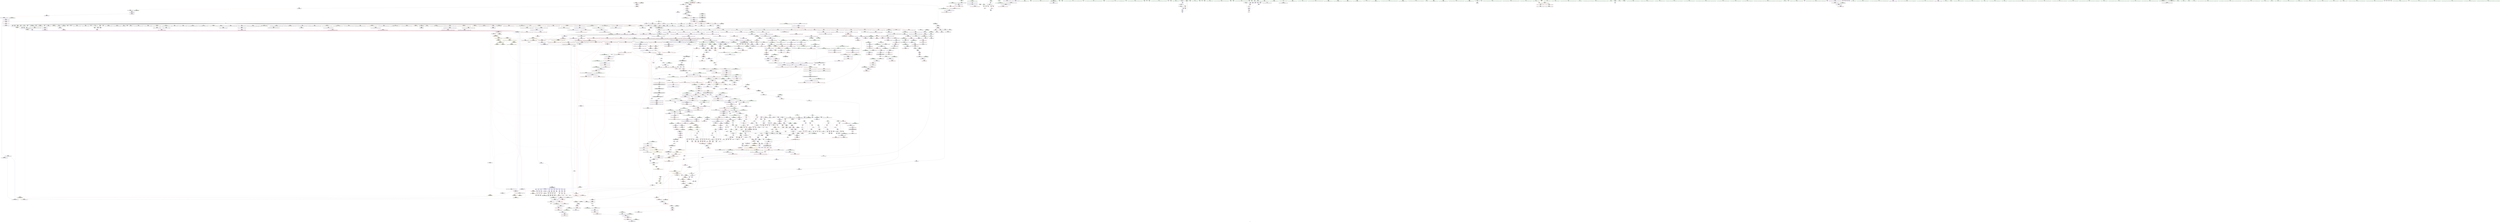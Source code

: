 digraph "SVFG" {
	label="SVFG";

	Node0x55e7e368cf80 [shape=record,color=grey,label="{NodeID: 0\nNullPtr|{|<s61>126}}"];
	Node0x55e7e368cf80 -> Node0x55e7e3713490[style=solid];
	Node0x55e7e368cf80 -> Node0x55e7e3713590[style=solid];
	Node0x55e7e368cf80 -> Node0x55e7e3713660[style=solid];
	Node0x55e7e368cf80 -> Node0x55e7e3713730[style=solid];
	Node0x55e7e368cf80 -> Node0x55e7e3713800[style=solid];
	Node0x55e7e368cf80 -> Node0x55e7e37138d0[style=solid];
	Node0x55e7e368cf80 -> Node0x55e7e37139a0[style=solid];
	Node0x55e7e368cf80 -> Node0x55e7e3713a70[style=solid];
	Node0x55e7e368cf80 -> Node0x55e7e3713b40[style=solid];
	Node0x55e7e368cf80 -> Node0x55e7e3713c10[style=solid];
	Node0x55e7e368cf80 -> Node0x55e7e3713ce0[style=solid];
	Node0x55e7e368cf80 -> Node0x55e7e3713db0[style=solid];
	Node0x55e7e368cf80 -> Node0x55e7e3713e80[style=solid];
	Node0x55e7e368cf80 -> Node0x55e7e3713f50[style=solid];
	Node0x55e7e368cf80 -> Node0x55e7e3714020[style=solid];
	Node0x55e7e368cf80 -> Node0x55e7e37140f0[style=solid];
	Node0x55e7e368cf80 -> Node0x55e7e37141c0[style=solid];
	Node0x55e7e368cf80 -> Node0x55e7e3714290[style=solid];
	Node0x55e7e368cf80 -> Node0x55e7e3714360[style=solid];
	Node0x55e7e368cf80 -> Node0x55e7e3714430[style=solid];
	Node0x55e7e368cf80 -> Node0x55e7e3714500[style=solid];
	Node0x55e7e368cf80 -> Node0x55e7e37145d0[style=solid];
	Node0x55e7e368cf80 -> Node0x55e7e37146a0[style=solid];
	Node0x55e7e368cf80 -> Node0x55e7e3714770[style=solid];
	Node0x55e7e368cf80 -> Node0x55e7e3714840[style=solid];
	Node0x55e7e368cf80 -> Node0x55e7e3714910[style=solid];
	Node0x55e7e368cf80 -> Node0x55e7e37149e0[style=solid];
	Node0x55e7e368cf80 -> Node0x55e7e3714ab0[style=solid];
	Node0x55e7e368cf80 -> Node0x55e7e3714b80[style=solid];
	Node0x55e7e368cf80 -> Node0x55e7e3714c50[style=solid];
	Node0x55e7e368cf80 -> Node0x55e7e3714d20[style=solid];
	Node0x55e7e368cf80 -> Node0x55e7e3714df0[style=solid];
	Node0x55e7e368cf80 -> Node0x55e7e3714ec0[style=solid];
	Node0x55e7e368cf80 -> Node0x55e7e3714f90[style=solid];
	Node0x55e7e368cf80 -> Node0x55e7e3715060[style=solid];
	Node0x55e7e368cf80 -> Node0x55e7e3715130[style=solid];
	Node0x55e7e368cf80 -> Node0x55e7e3715200[style=solid];
	Node0x55e7e368cf80 -> Node0x55e7e37152d0[style=solid];
	Node0x55e7e368cf80 -> Node0x55e7e37153a0[style=solid];
	Node0x55e7e368cf80 -> Node0x55e7e3715470[style=solid];
	Node0x55e7e368cf80 -> Node0x55e7e3715540[style=solid];
	Node0x55e7e368cf80 -> Node0x55e7e3715610[style=solid];
	Node0x55e7e368cf80 -> Node0x55e7e37156e0[style=solid];
	Node0x55e7e368cf80 -> Node0x55e7e37157b0[style=solid];
	Node0x55e7e368cf80 -> Node0x55e7e3715880[style=solid];
	Node0x55e7e368cf80 -> Node0x55e7e3715950[style=solid];
	Node0x55e7e368cf80 -> Node0x55e7e3715a20[style=solid];
	Node0x55e7e368cf80 -> Node0x55e7e3715af0[style=solid];
	Node0x55e7e368cf80 -> Node0x55e7e3715bc0[style=solid];
	Node0x55e7e368cf80 -> Node0x55e7e3715c90[style=solid];
	Node0x55e7e368cf80 -> Node0x55e7e3715d60[style=solid];
	Node0x55e7e368cf80 -> Node0x55e7e3715e30[style=solid];
	Node0x55e7e368cf80 -> Node0x55e7e3715f00[style=solid];
	Node0x55e7e368cf80 -> Node0x55e7e373fcc0[style=solid];
	Node0x55e7e368cf80 -> Node0x55e7e37436a0[style=solid];
	Node0x55e7e368cf80 -> Node0x55e7e3743770[style=solid];
	Node0x55e7e368cf80 -> Node0x55e7e3743840[style=solid];
	Node0x55e7e368cf80 -> Node0x55e7e3745b30[style=solid];
	Node0x55e7e368cf80 -> Node0x55e7e37360f0[style=solid];
	Node0x55e7e368cf80 -> Node0x55e7e3772420[style=solid];
	Node0x55e7e368cf80 -> Node0x55e7e3773320[style=solid];
	Node0x55e7e368cf80:s61 -> Node0x55e7e385c750[style=solid,color=red];
	Node0x55e7e37b02d0 [shape=record,color=yellow,style=double,label="{NodeID: 1882\n153V_1 = ENCHI(MR_153V_0)\npts\{703 \}\nFun[_ZStplIcSt11char_traitsIcESaIcEENSt7__cxx1112basic_stringIT_T0_T1_EERKS8_PKS5_]}"];
	Node0x55e7e37b02d0 -> Node0x55e7e3743360[style=dashed];
	Node0x55e7e3718450 [shape=record,color=red,label="{NodeID: 775\n918\<--906\n\<--__n.addr\n_ZNSt12_Vector_baseI6outfitSaIS0_EE13_M_deallocateEPS0_m\n|{<s0>68}}"];
	Node0x55e7e3718450:s0 -> Node0x55e7e385ced0[style=solid,color=red];
	Node0x55e7e370ec60 [shape=record,color=black,label="{NodeID: 443\n1435\<--1434\n\<--_M_impl\n_ZNSt12_Vector_baseI6outfitSaIS0_EE11_M_allocateEm\n|{<s0>118}}"];
	Node0x55e7e370ec60:s0 -> Node0x55e7e386c0d0[style=solid,color=red];
	Node0x55e7e37029f0 [shape=record,color=green,label="{NodeID: 111\n696\<--697\n__lhs.addr\<--__lhs.addr_field_insensitive\n_ZStplIcSt11char_traitsIcESaIcEENSt7__cxx1112basic_stringIT_T0_T1_EERKS8_PKS5_\n}"];
	Node0x55e7e37029f0 -> Node0x55e7e372eb00[style=solid];
	Node0x55e7e37029f0 -> Node0x55e7e3743020[style=solid];
	Node0x55e7e371de80 [shape=record,color=red,label="{NodeID: 886\n1744\<--1724\n\<--__result.addr\n_ZSt18uninitialized_copyISt13move_iteratorIP6outfitES2_ET0_T_S5_S4_\n|{<s0>136}}"];
	Node0x55e7e371de80:s0 -> Node0x55e7e385d510[style=solid,color=red];
	Node0x55e7e37713a0 [shape=record,color=grey,label="{NodeID: 1661\n1016 = cmp(1011, 1015, )\n}"];
	Node0x55e7e3724950 [shape=record,color=purple,label="{NodeID: 554\n1014\<--1012\n_M_end_of_storage\<--\n_ZNSt6vectorI6outfitSaIS0_EE12emplace_backIJS0_EEEvDpOT_\n}"];
	Node0x55e7e3724950 -> Node0x55e7e3718ee0[style=solid];
	Node0x55e7e3863570 [shape=record,color=black,label="{NodeID: 2436\n272 = PHI(623, )\n}"];
	Node0x55e7e3863570 -> Node0x55e7e3722b40[style=solid];
	Node0x55e7e37071f0 [shape=record,color=green,label="{NodeID: 222\n1487\<--1488\nthis.addr\<--this.addr_field_insensitive\n_ZNK9__gnu_cxx17__normal_iteratorIP6outfitSt6vectorIS1_SaIS1_EEE4baseEv\n}"];
	Node0x55e7e37071f0 -> Node0x55e7e371c620[style=solid];
	Node0x55e7e37071f0 -> Node0x55e7e37476d0[style=solid];
	Node0x55e7e3743290 [shape=record,color=blue,label="{NodeID: 997\n700\<--718\nnrvo\<--\n_ZStplIcSt11char_traitsIcESaIcEENSt7__cxx1112basic_stringIT_T0_T1_EERKS8_PKS5_\n}"];
	Node0x55e7e3743290 -> Node0x55e7e372eca0[style=dashed];
	Node0x55e7e37cac80 [shape=record,color=black,label="{NodeID: 1772\nMR_10V_2 = PHI(MR_10V_3, MR_10V_1, )\npts\{16 \}\n|{|<s2>11}}"];
	Node0x55e7e37cac80 -> Node0x55e7e372c8e0[style=dashed];
	Node0x55e7e37cac80 -> Node0x55e7e373ff60[style=dashed];
	Node0x55e7e37cac80:s2 -> Node0x55e7e37ddca0[style=dashed,color=red];
	Node0x55e7e372a380 [shape=record,color=red,label="{NodeID: 665\n403\<--93\n\<--itc\nmain\n}"];
	Node0x55e7e386c400 [shape=record,color=black,label="{NodeID: 2547\n1836 = PHI(1757, )\n0th arg _ZStneIP6outfitEbRKSt13move_iteratorIT_ES6_ }"];
	Node0x55e7e386c400 -> Node0x55e7e37498f0[style=solid];
	Node0x55e7e3715470 [shape=record,color=black,label="{NodeID: 333\n1273\<--3\nlpad.val\<--dummyVal\n_ZNSt6vectorI6outfitSaIS0_EE17_M_realloc_insertIJS0_EEEvN9__gnu_cxx17__normal_iteratorIPS0_S2_EEDpOT_\n}"];
	Node0x55e7e3748cc0 [shape=record,color=blue,label="{NodeID: 1108\n1732\<--1717\ncoerce.dive\<--__first.coerce\n_ZSt18uninitialized_copyISt13move_iteratorIP6outfitES2_ET0_T_S5_S4_\n}"];
	Node0x55e7e3748cc0 -> Node0x55e7e371fa20[style=dashed];
	Node0x55e7e36d9eb0 [shape=record,color=green,label="{NodeID: 1\n7\<--1\n__dso_handle\<--dummyObj\nGlob }"];
	Node0x55e7e37b03b0 [shape=record,color=yellow,style=double,label="{NodeID: 1883\n155V_1 = ENCHI(MR_155V_0)\npts\{705 \}\nFun[_ZStplIcSt11char_traitsIcESaIcEENSt7__cxx1112basic_stringIT_T0_T1_EERKS8_PKS5_]}"];
	Node0x55e7e37b03b0 -> Node0x55e7e3743430[style=dashed];
	Node0x55e7e3718520 [shape=record,color=red,label="{NodeID: 776\n929\<--926\nthis1\<--this.addr\n_ZNSt12_Vector_baseI6outfitSaIS0_EE12_Vector_implD2Ev\n}"];
	Node0x55e7e3718520 -> Node0x55e7e370c560[style=solid];
	Node0x55e7e370ed30 [shape=record,color=black,label="{NodeID: 444\n1420\<--1442\n_ZNSt12_Vector_baseI6outfitSaIS0_EE11_M_allocateEm_ret\<--cond\n_ZNSt12_Vector_baseI6outfitSaIS0_EE11_M_allocateEm\n|{<s0>83}}"];
	Node0x55e7e370ed30:s0 -> Node0x55e7e3865200[style=solid,color=blue];
	Node0x55e7e3702ac0 [shape=record,color=green,label="{NodeID: 112\n698\<--699\n__rhs.addr\<--__rhs.addr_field_insensitive\n_ZStplIcSt11char_traitsIcESaIcEENSt7__cxx1112basic_stringIT_T0_T1_EERKS8_PKS5_\n}"];
	Node0x55e7e3702ac0 -> Node0x55e7e372ebd0[style=solid];
	Node0x55e7e3702ac0 -> Node0x55e7e37430f0[style=solid];
	Node0x55e7e371df50 [shape=record,color=red,label="{NodeID: 887\n1746\<--1745\n\<--coerce.dive3\n_ZSt18uninitialized_copyISt13move_iteratorIP6outfitES2_ET0_T_S5_S4_\n|{<s0>136}}"];
	Node0x55e7e371df50:s0 -> Node0x55e7e385d290[style=solid,color=red];
	Node0x55e7e3771520 [shape=record,color=grey,label="{NodeID: 1662\n1561 = cmp(1558, 1560, )\n}"];
	Node0x55e7e3724a20 [shape=record,color=purple,label="{NodeID: 555\n1019\<--1018\n_M_impl3\<--\n_ZNSt6vectorI6outfitSaIS0_EE12emplace_backIJS0_EEEvDpOT_\n}"];
	Node0x55e7e3724a20 -> Node0x55e7e370ccb0[style=solid];
	Node0x55e7e3863680 [shape=record,color=black,label="{NodeID: 2437\n282 = PHI(623, )\n}"];
	Node0x55e7e3863680 -> Node0x55e7e3722c10[style=solid];
	Node0x55e7e37072c0 [shape=record,color=green,label="{NodeID: 223\n1496\<--1497\n__a.addr\<--__a.addr_field_insensitive\n_ZNSt16allocator_traitsISaI6outfitEE7destroyIS0_EEvRS1_PT_\n}"];
	Node0x55e7e37072c0 -> Node0x55e7e371c6f0[style=solid];
	Node0x55e7e37072c0 -> Node0x55e7e37477a0[style=solid];
	Node0x55e7e3743360 [shape=record,color=blue,label="{NodeID: 998\n702\<--722\nexn.slot\<--\n_ZStplIcSt11char_traitsIcESaIcEENSt7__cxx1112basic_stringIT_T0_T1_EERKS8_PKS5_\n}"];
	Node0x55e7e3743360 -> Node0x55e7e372ed70[style=dashed];
	Node0x55e7e37cb180 [shape=record,color=black,label="{NodeID: 1773\nMR_20V_3 = PHI(MR_20V_4, MR_20V_2, )\npts\{94 \}\n}"];
	Node0x55e7e37cb180 -> Node0x55e7e372a2b0[style=dashed];
	Node0x55e7e37cb180 -> Node0x55e7e372a380[style=dashed];
	Node0x55e7e37cb180 -> Node0x55e7e372a450[style=dashed];
	Node0x55e7e37cb180 -> Node0x55e7e372a520[style=dashed];
	Node0x55e7e37cb180 -> Node0x55e7e3741bd0[style=dashed];
	Node0x55e7e372a450 [shape=record,color=red,label="{NodeID: 666\n409\<--93\n\<--itc\nmain\n}"];
	Node0x55e7e386c540 [shape=record,color=black,label="{NodeID: 2548\n1837 = PHI(1759, )\n1st arg _ZStneIP6outfitEbRKSt13move_iteratorIT_ES6_ }"];
	Node0x55e7e386c540 -> Node0x55e7e37499c0[style=solid];
	Node0x55e7e3715540 [shape=record,color=black,label="{NodeID: 334\n1274\<--3\nlpad.val43\<--dummyVal\n_ZNSt6vectorI6outfitSaIS0_EE17_M_realloc_insertIJS0_EEEvN9__gnu_cxx17__normal_iteratorIPS0_S2_EEDpOT_\n}"];
	Node0x55e7e3748d90 [shape=record,color=blue,label="{NodeID: 1109\n1734\<--1718\ncoerce.dive1\<--__last.coerce\n_ZSt18uninitialized_copyISt13move_iteratorIP6outfitES2_ET0_T_S5_S4_\n}"];
	Node0x55e7e3748d90 -> Node0x55e7e371faf0[style=dashed];
	Node0x55e7e36d9f40 [shape=record,color=green,label="{NodeID: 2\n9\<--1\n\<--dummyObj\nCan only get source location for instruction, argument, global var or function.}"];
	Node0x55e7e37185f0 [shape=record,color=red,label="{NodeID: 777\n948\<--939\n\<--__a.addr\n_ZNSt16allocator_traitsISaI6outfitEE10deallocateERS1_PS0_m\n}"];
	Node0x55e7e37185f0 -> Node0x55e7e370c630[style=solid];
	Node0x55e7e370ee00 [shape=record,color=black,label="{NodeID: 445\n1444\<--1481\n_ZSt34__uninitialized_move_if_noexcept_aIP6outfitS1_SaIS0_EET0_T_S4_S3_RT1__ret\<--call6\n_ZSt34__uninitialized_move_if_noexcept_aIP6outfitS1_SaIS0_EET0_T_S4_S3_RT1_\n|{<s0>88|<s1>91}}"];
	Node0x55e7e370ee00:s0 -> Node0x55e7e3865700[style=solid,color=blue];
	Node0x55e7e370ee00:s1 -> Node0x55e7e3865ac0[style=solid,color=blue];
	Node0x55e7e3702b90 [shape=record,color=green,label="{NodeID: 113\n700\<--701\nnrvo\<--nrvo_field_insensitive\n_ZStplIcSt11char_traitsIcESaIcEENSt7__cxx1112basic_stringIT_T0_T1_EERKS8_PKS5_\n}"];
	Node0x55e7e3702b90 -> Node0x55e7e372eca0[style=solid];
	Node0x55e7e3702b90 -> Node0x55e7e37431c0[style=solid];
	Node0x55e7e3702b90 -> Node0x55e7e3743290[style=solid];
	Node0x55e7e37d6270 [shape=record,color=yellow,style=double,label="{NodeID: 1995\n54V_1 = ENCHI(MR_54V_0)\npts\{960000 \}\nFun[_ZNSt6vectorI6outfitSaIS0_EEixEm]}"];
	Node0x55e7e37d6270 -> Node0x55e7e372e6f0[style=dashed];
	Node0x55e7e371e020 [shape=record,color=red,label="{NodeID: 888\n1748\<--1747\n\<--coerce.dive4\n_ZSt18uninitialized_copyISt13move_iteratorIP6outfitES2_ET0_T_S5_S4_\n|{<s0>136}}"];
	Node0x55e7e371e020:s0 -> Node0x55e7e385d3d0[style=solid,color=red];
	Node0x55e7e37716a0 [shape=record,color=grey,label="{NodeID: 1663\n344 = cmp(342, 343, )\n}"];
	Node0x55e7e3724af0 [shape=record,color=purple,label="{NodeID: 556\n1022\<--1021\n_M_impl4\<--\n_ZNSt6vectorI6outfitSaIS0_EE12emplace_backIJS0_EEEvDpOT_\n}"];
	Node0x55e7e38637c0 [shape=record,color=black,label="{NodeID: 2438\n289 = PHI(623, )\n}"];
	Node0x55e7e38637c0 -> Node0x55e7e3722ce0[style=solid];
	Node0x55e7e3707390 [shape=record,color=green,label="{NodeID: 224\n1498\<--1499\n__p.addr\<--__p.addr_field_insensitive\n_ZNSt16allocator_traitsISaI6outfitEE7destroyIS0_EEvRS1_PT_\n}"];
	Node0x55e7e3707390 -> Node0x55e7e371c7c0[style=solid];
	Node0x55e7e3707390 -> Node0x55e7e3747870[style=solid];
	Node0x55e7e3743430 [shape=record,color=blue,label="{NodeID: 999\n704\<--724\nehselector.slot\<--\n_ZStplIcSt11char_traitsIcESaIcEENSt7__cxx1112basic_stringIT_T0_T1_EERKS8_PKS5_\n}"];
	Node0x55e7e3743430 -> Node0x55e7e372ee40[style=dashed];
	Node0x55e7e37cb680 [shape=record,color=black,label="{NodeID: 1774\nMR_22V_2 = PHI(MR_22V_3, MR_22V_1, )\npts\{98 \}\n}"];
	Node0x55e7e37cb680 -> Node0x55e7e3740030[style=dashed];
	Node0x55e7e372a520 [shape=record,color=red,label="{NodeID: 667\n448\<--93\n\<--itc\nmain\n}"];
	Node0x55e7e372a520 -> Node0x55e7e376f420[style=solid];
	Node0x55e7e386c680 [shape=record,color=black,label="{NodeID: 2549\n1083 = PHI(1025, 1044, 1076, 1147, 1316, 1863, )\n0th arg _ZSt7forwardI6outfitEOT_RNSt16remove_referenceIS1_E4typeE }"];
	Node0x55e7e386c680 -> Node0x55e7e37453e0[style=solid];
	Node0x55e7e3715610 [shape=record,color=black,label="{NodeID: 335\n1276\<--3\n\<--dummyVal\n_ZNSt6vectorI6outfitSaIS0_EE17_M_realloc_insertIJS0_EEEvN9__gnu_cxx17__normal_iteratorIPS0_S2_EEDpOT_\n}"];
	Node0x55e7e3748e60 [shape=record,color=blue,label="{NodeID: 1110\n1724\<--1719\n__result.addr\<--__result\n_ZSt18uninitialized_copyISt13move_iteratorIP6outfitES2_ET0_T_S5_S4_\n}"];
	Node0x55e7e3748e60 -> Node0x55e7e371de80[style=dashed];
	Node0x55e7e36da600 [shape=record,color=green,label="{NodeID: 3\n26\<--1\n.str\<--dummyObj\nGlob }"];
	Node0x55e7e37186c0 [shape=record,color=red,label="{NodeID: 778\n950\<--941\n\<--__p.addr\n_ZNSt16allocator_traitsISaI6outfitEE10deallocateERS1_PS0_m\n|{<s0>70}}"];
	Node0x55e7e37186c0:s0 -> Node0x55e7e386acd0[style=solid,color=red];
	Node0x55e7e370eed0 [shape=record,color=black,label="{NodeID: 446\n1485\<--1491\n_ZNK9__gnu_cxx17__normal_iteratorIP6outfitSt6vectorIS1_SaIS1_EEE4baseEv_ret\<--_M_current\n_ZNK9__gnu_cxx17__normal_iteratorIP6outfitSt6vectorIS1_SaIS1_EEE4baseEv\n|{<s0>86|<s1>89|<s2>115|<s3>116}}"];
	Node0x55e7e370eed0:s0 -> Node0x55e7e3865480[style=solid,color=blue];
	Node0x55e7e370eed0:s1 -> Node0x55e7e3865840[style=solid,color=blue];
	Node0x55e7e370eed0:s2 -> Node0x55e7e3866840[style=solid,color=blue];
	Node0x55e7e370eed0:s3 -> Node0x55e7e3866980[style=solid,color=blue];
	Node0x55e7e3702c60 [shape=record,color=green,label="{NodeID: 114\n702\<--703\nexn.slot\<--exn.slot_field_insensitive\n_ZStplIcSt11char_traitsIcESaIcEENSt7__cxx1112basic_stringIT_T0_T1_EERKS8_PKS5_\n}"];
	Node0x55e7e3702c60 -> Node0x55e7e372ed70[style=solid];
	Node0x55e7e3702c60 -> Node0x55e7e3743360[style=solid];
	Node0x55e7e371e0f0 [shape=record,color=red,label="{NodeID: 889\n1774\<--1761\n\<--__result.addr\n_ZNSt20__uninitialized_copyILb0EE13__uninit_copyISt13move_iteratorIP6outfitES4_EET0_T_S7_S6_\n}"];
	Node0x55e7e371e0f0 -> Node0x55e7e3749410[style=solid];
	Node0x55e7e3771820 [shape=record,color=grey,label="{NodeID: 1664\n332 = cmp(330, 331, )\n}"];
	Node0x55e7e3724bc0 [shape=record,color=purple,label="{NodeID: 557\n1023\<--1021\n_M_finish5\<--\n_ZNSt6vectorI6outfitSaIS0_EE12emplace_backIJS0_EEEvDpOT_\n}"];
	Node0x55e7e3724bc0 -> Node0x55e7e3718fb0[style=solid];
	Node0x55e7e3863900 [shape=record,color=black,label="{NodeID: 2439\n429 = PHI(623, )\n}"];
	Node0x55e7e3863900 -> Node0x55e7e37230f0[style=solid];
	Node0x55e7e3707460 [shape=record,color=green,label="{NodeID: 225\n1506\<--1507\n_ZN9__gnu_cxx13new_allocatorI6outfitE7destroyIS1_EEvPT_\<--_ZN9__gnu_cxx13new_allocatorI6outfitE7destroyIS1_EEvPT__field_insensitive\n}"];
	Node0x55e7e3743500 [shape=record,color=blue,label="{NodeID: 1000\n746\<--745\nthis.addr\<--this\n_ZNSt12_Vector_baseI6outfitSaIS0_EEC2Ev\n}"];
	Node0x55e7e3743500 -> Node0x55e7e372ef10[style=dashed];
	Node0x55e7e37cbb80 [shape=record,color=black,label="{NodeID: 1775\nMR_24V_2 = PHI(MR_24V_4, MR_24V_1, )\npts\{100 \}\n}"];
	Node0x55e7e37cbb80 -> Node0x55e7e3740100[style=dashed];
	Node0x55e7e372a5f0 [shape=record,color=red,label="{NodeID: 668\n258\<--97\n\<--nans\nmain\n}"];
	Node0x55e7e372a5f0 -> Node0x55e7e3772a20[style=solid];
	Node0x55e7e386cbd0 [shape=record,color=black,label="{NodeID: 2550\n1703 = PHI(1465, 1471, )\n0th arg _ZSt32__make_move_if_noexcept_iteratorI6outfitSt13move_iteratorIPS0_EET0_PT_ }"];
	Node0x55e7e386cbd0 -> Node0x55e7e3748bf0[style=solid];
	Node0x55e7e37156e0 [shape=record,color=black,label="{NodeID: 336\n1277\<--3\n\<--dummyVal\n_ZNSt6vectorI6outfitSaIS0_EE17_M_realloc_insertIJS0_EEEvN9__gnu_cxx17__normal_iteratorIPS0_S2_EEDpOT_\n|{<s0>102}}"];
	Node0x55e7e37156e0:s0 -> Node0x55e7e386a350[style=solid,color=red];
	Node0x55e7e3748f30 [shape=record,color=blue,label="{NodeID: 1111\n1726\<--327\n__assignable\<--\n_ZSt18uninitialized_copyISt13move_iteratorIP6outfitES2_ET0_T_S5_S4_\n}"];
	Node0x55e7e36da690 [shape=record,color=green,label="{NodeID: 4\n28\<--1\n.str.1\<--dummyObj\nGlob }"];
	Node0x55e7e37b06b0 [shape=record,color=yellow,style=double,label="{NodeID: 1886\n94V_1 = ENCHI(MR_94V_0)\npts\{960000 960001 960002 \}\nFun[_ZNSt6vectorI6outfitSaIS0_EEC2Ev]|{<s0>44}}"];
	Node0x55e7e37b06b0:s0 -> Node0x55e7e37af4f0[style=dashed,color=red];
	Node0x55e7e3718790 [shape=record,color=red,label="{NodeID: 779\n951\<--943\n\<--__n.addr\n_ZNSt16allocator_traitsISaI6outfitEE10deallocateERS1_PS0_m\n|{<s0>70}}"];
	Node0x55e7e3718790:s0 -> Node0x55e7e386ade0[style=solid,color=red];
	Node0x55e7e370efa0 [shape=record,color=black,label="{NodeID: 447\n1503\<--1502\n\<--\n_ZNSt16allocator_traitsISaI6outfitEE7destroyIS0_EEvRS1_PT_\n|{<s0>122}}"];
	Node0x55e7e370efa0:s0 -> Node0x55e7e385a7e0[style=solid,color=red];
	Node0x55e7e3707840 [shape=record,color=green,label="{NodeID: 115\n704\<--705\nehselector.slot\<--ehselector.slot_field_insensitive\n_ZStplIcSt11char_traitsIcESaIcEENSt7__cxx1112basic_stringIT_T0_T1_EERKS8_PKS5_\n}"];
	Node0x55e7e3707840 -> Node0x55e7e372ee40[style=solid];
	Node0x55e7e3707840 -> Node0x55e7e3743430[style=solid];
	Node0x55e7e371e1c0 [shape=record,color=red,label="{NodeID: 890\n1807\<--1761\n\<--__result.addr\n_ZNSt20__uninitialized_copyILb0EE13__uninit_copyISt13move_iteratorIP6outfitES4_EET0_T_S7_S6_\n|{<s0>143}}"];
	Node0x55e7e371e1c0:s0 -> Node0x55e7e3869e90[style=solid,color=red];
	Node0x55e7e37719a0 [shape=record,color=grey,label="{NodeID: 1665\n338 = cmp(336, 337, )\n}"];
	Node0x55e7e3724c90 [shape=record,color=purple,label="{NodeID: 558\n1033\<--1032\n_M_impl6\<--\n_ZNSt6vectorI6outfitSaIS0_EE12emplace_backIJS0_EEEvDpOT_\n}"];
	Node0x55e7e3863a40 [shape=record,color=black,label="{NodeID: 2440\n435 = PHI(623, )\n}"];
	Node0x55e7e3863a40 -> Node0x55e7e37231c0[style=solid];
	Node0x55e7e3707560 [shape=record,color=green,label="{NodeID: 226\n1513\<--1514\nthis.addr\<--this.addr_field_insensitive\n_ZNKSt6vectorI6outfitSaIS0_EE8max_sizeEv\n}"];
	Node0x55e7e3707560 -> Node0x55e7e371c890[style=solid];
	Node0x55e7e3707560 -> Node0x55e7e3747940[style=solid];
	Node0x55e7e37435d0 [shape=record,color=blue,label="{NodeID: 1001\n769\<--768\nthis.addr\<--this\n_ZNSt12_Vector_baseI6outfitSaIS0_EE12_Vector_implC2Ev\n}"];
	Node0x55e7e37435d0 -> Node0x55e7e372efe0[style=dashed];
	Node0x55e7e37cc080 [shape=record,color=black,label="{NodeID: 1776\nMR_26V_2 = PHI(MR_26V_4, MR_26V_1, )\npts\{102 \}\n}"];
	Node0x55e7e37cc080 -> Node0x55e7e37401d0[style=dashed];
	Node0x55e7e372a6c0 [shape=record,color=red,label="{NodeID: 669\n410\<--97\n\<--nans\nmain\n}"];
	Node0x55e7e386cd20 [shape=record,color=black,label="{NodeID: 2551\n1600 = PHI(1284, 1407, )\n0th arg _ZN9__gnu_cxx17__normal_iteratorIP6outfitSt6vectorIS1_SaIS1_EEEC2ERKS2_ }"];
	Node0x55e7e386cd20 -> Node0x55e7e3748090[style=solid];
	Node0x55e7e37157b0 [shape=record,color=black,label="{NodeID: 337\n1799\<--3\n\<--dummyVal\n_ZNSt20__uninitialized_copyILb0EE13__uninit_copyISt13move_iteratorIP6outfitES4_EET0_T_S7_S6_\n}"];
	Node0x55e7e3749000 [shape=record,color=blue, style = dotted,label="{NodeID: 1112\n1971\<--1973\noffset_0\<--dummyVal\n_ZSt18uninitialized_copyISt13move_iteratorIP6outfitES2_ET0_T_S5_S4_\n}"];
	Node0x55e7e3749000 -> Node0x55e7e371df50[style=dashed];
	Node0x55e7e36da720 [shape=record,color=green,label="{NodeID: 5\n30\<--1\n.str.2\<--dummyObj\nGlob }"];
	Node0x55e7e3718860 [shape=record,color=red,label="{NodeID: 780\n969\<--960\nthis1\<--this.addr\n_ZN9__gnu_cxx13new_allocatorI6outfitE10deallocateEPS1_m\n}"];
	Node0x55e7e370f070 [shape=record,color=black,label="{NodeID: 448\n1517\<--1516\n\<--this1\n_ZNKSt6vectorI6outfitSaIS0_EE8max_sizeEv\n|{<s0>123}}"];
	Node0x55e7e370f070:s0 -> Node0x55e7e386aab0[style=solid,color=red];
	Node0x55e7e3707910 [shape=record,color=green,label="{NodeID: 116\n711\<--712\n_ZNSt7__cxx1112basic_stringIcSt11char_traitsIcESaIcEEC1ERKS4_\<--_ZNSt7__cxx1112basic_stringIcSt11char_traitsIcESaIcEEC1ERKS4__field_insensitive\n}"];
	Node0x55e7e371e290 [shape=record,color=red,label="{NodeID: 891\n1781\<--1763\n\<--__cur\n_ZNSt20__uninitialized_copyILb0EE13__uninit_copyISt13move_iteratorIP6outfitES4_EET0_T_S7_S6_\n|{<s0>138}}"];
	Node0x55e7e371e290:s0 -> Node0x55e7e385b4e0[style=solid,color=red];
	Node0x55e7e3771b20 [shape=record,color=grey,label="{NodeID: 1666\n149 = cmp(147, 148, )\n}"];
	Node0x55e7e3724d60 [shape=record,color=purple,label="{NodeID: 559\n1034\<--1032\n_M_finish7\<--\n_ZNSt6vectorI6outfitSaIS0_EE12emplace_backIJS0_EEEvDpOT_\n}"];
	Node0x55e7e3724d60 -> Node0x55e7e3719080[style=solid];
	Node0x55e7e3724d60 -> Node0x55e7e3744f00[style=solid];
	Node0x55e7e3863b80 [shape=record,color=black,label="{NodeID: 2441\n440 = PHI()\n}"];
	Node0x55e7e3707630 [shape=record,color=green,label="{NodeID: 227\n1519\<--1520\n_ZNKSt12_Vector_baseI6outfitSaIS0_EE19_M_get_Tp_allocatorEv\<--_ZNKSt12_Vector_baseI6outfitSaIS0_EE19_M_get_Tp_allocatorEv_field_insensitive\n}"];
	Node0x55e7e37436a0 [shape=record,color=blue, style = dotted,label="{NodeID: 1002\n777\<--3\n_M_start\<--dummyVal\n_ZNSt12_Vector_baseI6outfitSaIS0_EE12_Vector_implC2Ev\n|{<s0>57}}"];
	Node0x55e7e37436a0:s0 -> Node0x55e7e37fb630[style=dashed,color=blue];
	Node0x55e7e37cc580 [shape=record,color=black,label="{NodeID: 1777\nMR_28V_2 = PHI(MR_28V_3, MR_28V_1, )\npts\{104 \}\n}"];
	Node0x55e7e37cc580 -> Node0x55e7e37402a0[style=dashed];
	Node0x55e7e37cc580 -> Node0x55e7e37cc580[style=dashed];
	Node0x55e7e372a790 [shape=record,color=red,label="{NodeID: 670\n418\<--97\n\<--nans\nmain\n}"];
	Node0x55e7e372a790 -> Node0x55e7e37728a0[style=solid];
	Node0x55e7e386ce70 [shape=record,color=black,label="{NodeID: 2552\n1601 = PHI(1292, 1415, )\n1st arg _ZN9__gnu_cxx17__normal_iteratorIP6outfitSt6vectorIS1_SaIS1_EEEC2ERKS2_ }"];
	Node0x55e7e386ce70 -> Node0x55e7e3748160[style=solid];
	Node0x55e7e3715880 [shape=record,color=black,label="{NodeID: 338\n1800\<--3\n\<--dummyVal\n_ZNSt20__uninitialized_copyILb0EE13__uninit_copyISt13move_iteratorIP6outfitES4_EET0_T_S7_S6_\n}"];
	Node0x55e7e3715880 -> Node0x55e7e37495b0[style=solid];
	Node0x55e7e37490d0 [shape=record,color=blue, style = dotted,label="{NodeID: 1113\n1974\<--1976\noffset_0\<--dummyVal\n_ZSt18uninitialized_copyISt13move_iteratorIP6outfitES2_ET0_T_S5_S4_\n}"];
	Node0x55e7e37490d0 -> Node0x55e7e371e020[style=dashed];
	Node0x55e7e36da7b0 [shape=record,color=green,label="{NodeID: 6\n32\<--1\nstderr\<--dummyObj\nGlob }"];
	Node0x55e7e3718930 [shape=record,color=red,label="{NodeID: 781\n970\<--962\n\<--__p.addr\n_ZN9__gnu_cxx13new_allocatorI6outfitE10deallocateEPS1_m\n}"];
	Node0x55e7e3718930 -> Node0x55e7e370c700[style=solid];
	Node0x55e7e370f140 [shape=record,color=black,label="{NodeID: 449\n1511\<--1521\n_ZNKSt6vectorI6outfitSaIS0_EE8max_sizeEv_ret\<--call2\n_ZNKSt6vectorI6outfitSaIS0_EE8max_sizeEv\n|{<s0>106|<s1>113|<s2>114}}"];
	Node0x55e7e370f140:s0 -> Node0x55e7e3865e40[style=solid,color=blue];
	Node0x55e7e370f140:s1 -> Node0x55e7e38665c0[style=solid,color=blue];
	Node0x55e7e370f140:s2 -> Node0x55e7e3866700[style=solid,color=blue];
	Node0x55e7e3707a10 [shape=record,color=green,label="{NodeID: 117\n715\<--716\n_ZNSt7__cxx1112basic_stringIcSt11char_traitsIcESaIcEE6appendEPKc\<--_ZNSt7__cxx1112basic_stringIcSt11char_traitsIcESaIcEE6appendEPKc_field_insensitive\n}"];
	Node0x55e7e371e360 [shape=record,color=red,label="{NodeID: 892\n1795\<--1763\n\<--__cur\n_ZNSt20__uninitialized_copyILb0EE13__uninit_copyISt13move_iteratorIP6outfitES4_EET0_T_S7_S6_\n}"];
	Node0x55e7e371e360 -> Node0x55e7e3728640[style=solid];
	Node0x55e7e3771ca0 [shape=record,color=grey,label="{NodeID: 1667\n562 = cmp(559, 561, )\n}"];
	Node0x55e7e3724e30 [shape=record,color=purple,label="{NodeID: 560\n1036\<--1035\nincdec.ptr\<--\n_ZNSt6vectorI6outfitSaIS0_EE12emplace_backIJS0_EEEvDpOT_\n}"];
	Node0x55e7e3724e30 -> Node0x55e7e3744f00[style=solid];
	Node0x55e7e3863c50 [shape=record,color=black,label="{NodeID: 2442\n757 = PHI()\n}"];
	Node0x55e7e3707730 [shape=record,color=green,label="{NodeID: 228\n1522\<--1523\n_ZNSt16allocator_traitsISaI6outfitEE8max_sizeERKS1_\<--_ZNSt16allocator_traitsISaI6outfitEE8max_sizeERKS1__field_insensitive\n}"];
	Node0x55e7e3743770 [shape=record,color=blue, style = dotted,label="{NodeID: 1003\n779\<--3\n_M_finish\<--dummyVal\n_ZNSt12_Vector_baseI6outfitSaIS0_EE12_Vector_implC2Ev\n|{<s0>57}}"];
	Node0x55e7e3743770:s0 -> Node0x55e7e37fb630[style=dashed,color=blue];
	Node0x55e7e37cca80 [shape=record,color=black,label="{NodeID: 1778\nMR_30V_2 = PHI(MR_30V_3, MR_30V_1, )\npts\{106 \}\n}"];
	Node0x55e7e37cca80 -> Node0x55e7e3740370[style=dashed];
	Node0x55e7e37cca80 -> Node0x55e7e37cca80[style=dashed];
	Node0x55e7e372a860 [shape=record,color=red,label="{NodeID: 671\n174\<--99\n\<--start\nmain\n}"];
	Node0x55e7e372a860 -> Node0x55e7e37402a0[style=solid];
	Node0x55e7e3715950 [shape=record,color=black,label="{NodeID: 339\n1802\<--3\n\<--dummyVal\n_ZNSt20__uninitialized_copyILb0EE13__uninit_copyISt13move_iteratorIP6outfitES4_EET0_T_S7_S6_\n}"];
	Node0x55e7e3715950 -> Node0x55e7e3749680[style=solid];
	Node0x55e7e37491a0 [shape=record,color=blue,label="{NodeID: 1114\n1769\<--1754\ncoerce.dive\<--__first.coerce\n_ZNSt20__uninitialized_copyILb0EE13__uninit_copyISt13move_iteratorIP6outfitES4_EET0_T_S7_S6_\n}"];
	Node0x55e7e37491a0 -> Node0x55e7e37b8080[style=dashed];
	Node0x55e7e36da870 [shape=record,color=green,label="{NodeID: 7\n33\<--1\n.str.3\<--dummyObj\nGlob }"];
	Node0x55e7e3718a00 [shape=record,color=red,label="{NodeID: 782\n983\<--980\nthis1\<--this.addr\n_ZNSaI6outfitED2Ev\n}"];
	Node0x55e7e3718a00 -> Node0x55e7e370c7d0[style=solid];
	Node0x55e7e370f210 [shape=record,color=black,label="{NodeID: 450\n1531\<--1530\n\<--this1\n_ZNKSt6vectorI6outfitSaIS0_EE4sizeEv\n}"];
	Node0x55e7e370f210 -> Node0x55e7e37271f0[style=solid];
	Node0x55e7e370f210 -> Node0x55e7e37272c0[style=solid];
	Node0x55e7e3707b10 [shape=record,color=green,label="{NodeID: 118\n746\<--747\nthis.addr\<--this.addr_field_insensitive\n_ZNSt12_Vector_baseI6outfitSaIS0_EEC2Ev\n}"];
	Node0x55e7e3707b10 -> Node0x55e7e372ef10[style=solid];
	Node0x55e7e3707b10 -> Node0x55e7e3743500[style=solid];
	Node0x55e7e37d6730 [shape=record,color=yellow,style=double,label="{NodeID: 2000\n46V_1 = ENCHI(MR_46V_0)\npts\{1655 \}\nFun[_ZNSt6vectorI6outfitSaIS0_EE12emplace_backIJS0_EEEvDpOT_]|{<s0>74|<s1>77}}"];
	Node0x55e7e37d6730:s0 -> Node0x55e7e37de6d0[style=dashed,color=red];
	Node0x55e7e37d6730:s1 -> Node0x55e7e37e5320[style=dashed,color=red];
	Node0x55e7e371e430 [shape=record,color=red,label="{NodeID: 893\n1808\<--1763\n\<--__cur\n_ZNSt20__uninitialized_copyILb0EE13__uninit_copyISt13move_iteratorIP6outfitES4_EET0_T_S7_S6_\n|{<s0>143}}"];
	Node0x55e7e371e430:s0 -> Node0x55e7e3869fe0[style=solid,color=red];
	Node0x55e7e3771e20 [shape=record,color=grey,label="{NodeID: 1668\n1355 = cmp(1353, 1354, )\n}"];
	Node0x55e7e3724f00 [shape=record,color=purple,label="{NodeID: 561\n1113\<--1093\ncoerce.dive\<--__position\n_ZNSt6vectorI6outfitSaIS0_EE17_M_realloc_insertIJS0_EEEvN9__gnu_cxx17__normal_iteratorIPS0_S2_EEDpOT_\n}"];
	Node0x55e7e3724f00 -> Node0x55e7e37454b0[style=solid];
	Node0x55e7e3863d20 [shape=record,color=black,label="{NodeID: 2443\n476 = PHI()\n}"];
	Node0x55e7e370fcc0 [shape=record,color=green,label="{NodeID: 229\n1527\<--1528\nthis.addr\<--this.addr_field_insensitive\n_ZNKSt6vectorI6outfitSaIS0_EE4sizeEv\n}"];
	Node0x55e7e370fcc0 -> Node0x55e7e371c960[style=solid];
	Node0x55e7e370fcc0 -> Node0x55e7e3747a10[style=solid];
	Node0x55e7e3743840 [shape=record,color=blue, style = dotted,label="{NodeID: 1004\n781\<--3\n_M_end_of_storage\<--dummyVal\n_ZNSt12_Vector_baseI6outfitSaIS0_EE12_Vector_implC2Ev\n|{<s0>57}}"];
	Node0x55e7e3743840:s0 -> Node0x55e7e37fb630[style=dashed,color=blue];
	Node0x55e7e37ccf80 [shape=record,color=black,label="{NodeID: 1779\nMR_32V_2 = PHI(MR_32V_3, MR_32V_1, )\npts\{108 \}\n}"];
	Node0x55e7e37ccf80 -> Node0x55e7e37c2080[style=dashed];
	Node0x55e7e372a930 [shape=record,color=red,label="{NodeID: 672\n236\<--99\n\<--start\nmain\n}"];
	Node0x55e7e372a930 -> Node0x55e7e3770620[style=solid];
	Node0x55e7e3715a20 [shape=record,color=black,label="{NodeID: 340\n1813\<--3\n\<--dummyVal\n_ZNSt20__uninitialized_copyILb0EE13__uninit_copyISt13move_iteratorIP6outfitES4_EET0_T_S7_S6_\n}"];
	Node0x55e7e3749270 [shape=record,color=blue,label="{NodeID: 1115\n1771\<--1755\ncoerce.dive1\<--__last.coerce\n_ZNSt20__uninitialized_copyILb0EE13__uninit_copyISt13move_iteratorIP6outfitES4_EET0_T_S7_S6_\n|{<s0>137}}"];
	Node0x55e7e3749270:s0 -> Node0x55e7e37e61e0[style=dashed,color=red];
	Node0x55e7e36da930 [shape=record,color=green,label="{NodeID: 8\n35\<--1\n.str.4\<--dummyObj\nGlob }"];
	Node0x55e7e3718ad0 [shape=record,color=red,label="{NodeID: 783\n994\<--991\nthis1\<--this.addr\n_ZN9__gnu_cxx13new_allocatorI6outfitED2Ev\n}"];
	Node0x55e7e370f2e0 [shape=record,color=black,label="{NodeID: 451\n1535\<--1530\n\<--this1\n_ZNKSt6vectorI6outfitSaIS0_EE4sizeEv\n}"];
	Node0x55e7e370f2e0 -> Node0x55e7e3727390[style=solid];
	Node0x55e7e370f2e0 -> Node0x55e7e3727460[style=solid];
	Node0x55e7e3707be0 [shape=record,color=green,label="{NodeID: 119\n752\<--753\n_ZNSt12_Vector_baseI6outfitSaIS0_EE12_Vector_implC2Ev\<--_ZNSt12_Vector_baseI6outfitSaIS0_EE12_Vector_implC2Ev_field_insensitive\n}"];
	Node0x55e7e37d6810 [shape=record,color=yellow,style=double,label="{NodeID: 2001\n54V_1 = ENCHI(MR_54V_0)\npts\{960000 \}\nFun[_ZNSt6vectorI6outfitSaIS0_EE12emplace_backIJS0_EEEvDpOT_]|{|<s1>75|<s2>77}}"];
	Node0x55e7e37d6810 -> Node0x55e7e37ad470[style=dashed];
	Node0x55e7e37d6810:s1 -> Node0x55e7e37e2ca0[style=dashed,color=red];
	Node0x55e7e37d6810:s2 -> Node0x55e7e37e5400[style=dashed,color=red];
	Node0x55e7e371e500 [shape=record,color=red,label="{NodeID: 894\n1811\<--1763\n\<--__cur\n_ZNSt20__uninitialized_copyILb0EE13__uninit_copyISt13move_iteratorIP6outfitES4_EET0_T_S7_S6_\n}"];
	Node0x55e7e371e500 -> Node0x55e7e3720990[style=solid];
	Node0x55e7e3771fa0 [shape=record,color=grey,label="{NodeID: 1669\n1373 = cmp(1371, 1372, )\n}"];
	Node0x55e7e3724fd0 [shape=record,color=purple,label="{NodeID: 562\n1127\<--1103\ncoerce.dive3\<--ref.tmp\n_ZNSt6vectorI6outfitSaIS0_EE17_M_realloc_insertIJS0_EEEvN9__gnu_cxx17__normal_iteratorIPS0_S2_EEDpOT_\n}"];
	Node0x55e7e3724fd0 -> Node0x55e7e37457f0[style=solid];
	Node0x55e7e3863df0 [shape=record,color=black,label="{NodeID: 2444\n488 = PHI()\n}"];
	Node0x55e7e370fd90 [shape=record,color=green,label="{NodeID: 230\n1549\<--1550\nretval\<--retval_field_insensitive\n_ZSt3maxImERKT_S2_S2_\n}"];
	Node0x55e7e370fd90 -> Node0x55e7e371cbd0[style=solid];
	Node0x55e7e370fd90 -> Node0x55e7e3747c80[style=solid];
	Node0x55e7e370fd90 -> Node0x55e7e3747d50[style=solid];
	Node0x55e7e3743910 [shape=record,color=blue,label="{NodeID: 1005\n786\<--785\nthis.addr\<--this\n_ZNSaI6outfitEC2Ev\n}"];
	Node0x55e7e3743910 -> Node0x55e7e372f0b0[style=dashed];
	Node0x55e7e37cd480 [shape=record,color=black,label="{NodeID: 1780\nMR_34V_2 = PHI(MR_34V_4, MR_34V_1, )\npts\{112 \}\n}"];
	Node0x55e7e37cd480 -> Node0x55e7e3740e00[style=dashed];
	Node0x55e7e372aa00 [shape=record,color=red,label="{NodeID: 673\n170\<--101\n\<--ia\nmain\n}"];
	Node0x55e7e372aa00 -> Node0x55e7e37722a0[style=solid];
	Node0x55e7e3715af0 [shape=record,color=black,label="{NodeID: 341\n1814\<--3\n\<--dummyVal\n_ZNSt20__uninitialized_copyILb0EE13__uninit_copyISt13move_iteratorIP6outfitES4_EET0_T_S7_S6_\n}"];
	Node0x55e7e3715af0 -> Node0x55e7e3749750[style=solid];
	Node0x55e7e3749340 [shape=record,color=blue,label="{NodeID: 1116\n1761\<--1756\n__result.addr\<--__result\n_ZNSt20__uninitialized_copyILb0EE13__uninit_copyISt13move_iteratorIP6outfitES4_EET0_T_S7_S6_\n}"];
	Node0x55e7e3749340 -> Node0x55e7e371e0f0[style=dashed];
	Node0x55e7e3749340 -> Node0x55e7e371e1c0[style=dashed];
	Node0x55e7e36da9f0 [shape=record,color=green,label="{NodeID: 9\n37\<--1\n.str.5\<--dummyObj\nGlob }"];
	Node0x55e7e3718ba0 [shape=record,color=red,label="{NodeID: 784\n1007\<--999\nthis1\<--this.addr\n_ZNSt6vectorI6outfitSaIS0_EE12emplace_backIJS0_EEEvDpOT_\n|{|<s5>75|<s6>77}}"];
	Node0x55e7e3718ba0 -> Node0x55e7e370c8a0[style=solid];
	Node0x55e7e3718ba0 -> Node0x55e7e370c970[style=solid];
	Node0x55e7e3718ba0 -> Node0x55e7e370ca40[style=solid];
	Node0x55e7e3718ba0 -> Node0x55e7e370cb10[style=solid];
	Node0x55e7e3718ba0 -> Node0x55e7e370cbe0[style=solid];
	Node0x55e7e3718ba0:s5 -> Node0x55e7e385d150[style=solid,color=red];
	Node0x55e7e3718ba0:s6 -> Node0x55e7e386bc50[style=solid,color=red];
	Node0x55e7e370f3b0 [shape=record,color=black,label="{NodeID: 452\n1539\<--1534\nsub.ptr.lhs.cast\<--\n_ZNKSt6vectorI6outfitSaIS0_EE4sizeEv\n}"];
	Node0x55e7e370f3b0 -> Node0x55e7e3736690[style=solid];
	Node0x55e7e3707ce0 [shape=record,color=green,label="{NodeID: 120\n758\<--759\n__cxa_begin_catch\<--__cxa_begin_catch_field_insensitive\n}"];
	Node0x55e7e37d68f0 [shape=record,color=yellow,style=double,label="{NodeID: 2002\n83V_1 = ENCHI(MR_83V_0)\npts\{960001 \}\nFun[_ZNSt6vectorI6outfitSaIS0_EE12emplace_backIJS0_EEEvDpOT_]|{|<s4>75|<s5>77}}"];
	Node0x55e7e37d68f0 -> Node0x55e7e3718e10[style=dashed];
	Node0x55e7e37d68f0 -> Node0x55e7e3718fb0[style=dashed];
	Node0x55e7e37d68f0 -> Node0x55e7e3719080[style=dashed];
	Node0x55e7e37d68f0 -> Node0x55e7e3744f00[style=dashed];
	Node0x55e7e37d68f0:s4 -> Node0x55e7e37e2ca0[style=dashed,color=red];
	Node0x55e7e37d68f0:s5 -> Node0x55e7e37e54e0[style=dashed,color=red];
	Node0x55e7e371e5d0 [shape=record,color=red,label="{NodeID: 895\n1805\<--1765\nexn\<--exn.slot\n_ZNSt20__uninitialized_copyILb0EE13__uninit_copyISt13move_iteratorIP6outfitES4_EET0_T_S7_S6_\n}"];
	Node0x55e7e3772120 [shape=record,color=grey,label="{NodeID: 1670\n1377 = cmp(1375, 1376, )\n}"];
	Node0x55e7e37250a0 [shape=record,color=purple,label="{NodeID: 563\n1142\<--1141\n_M_impl\<--\n_ZNSt6vectorI6outfitSaIS0_EE17_M_realloc_insertIJS0_EEEvN9__gnu_cxx17__normal_iteratorIPS0_S2_EEDpOT_\n}"];
	Node0x55e7e37250a0 -> Node0x55e7e370df60[style=solid];
	Node0x55e7e3863ef0 [shape=record,color=black,label="{NodeID: 2445\n583 = PHI(1053, )\n|{<s0>47}}"];
	Node0x55e7e3863ef0:s0 -> Node0x55e7e385e6d0[style=solid,color=red];
	Node0x55e7e370fe60 [shape=record,color=green,label="{NodeID: 231\n1551\<--1552\n__a.addr\<--__a.addr_field_insensitive\n_ZSt3maxImERKT_S2_S2_\n}"];
	Node0x55e7e370fe60 -> Node0x55e7e371cca0[style=solid];
	Node0x55e7e370fe60 -> Node0x55e7e371cd70[style=solid];
	Node0x55e7e370fe60 -> Node0x55e7e3747ae0[style=solid];
	Node0x55e7e37439e0 [shape=record,color=blue,label="{NodeID: 1006\n797\<--796\nthis.addr\<--this\n_ZN9__gnu_cxx13new_allocatorI6outfitEC2Ev\n}"];
	Node0x55e7e37439e0 -> Node0x55e7e372f180[style=dashed];
	Node0x55e7e37cd980 [shape=record,color=black,label="{NodeID: 1781\nMR_36V_2 = PHI(MR_36V_4, MR_36V_1, )\npts\{114 \}\n}"];
	Node0x55e7e37cd980 -> Node0x55e7e3741210[style=dashed];
	Node0x55e7e372aad0 [shape=record,color=red,label="{NodeID: 674\n188\<--101\n\<--ia\nmain\n|{<s0>12}}"];
	Node0x55e7e372aad0:s0 -> Node0x55e7e3868060[style=solid,color=red];
	Node0x55e7e3715bc0 [shape=record,color=black,label="{NodeID: 342\n1816\<--3\n\<--dummyVal\n_ZNSt20__uninitialized_copyILb0EE13__uninit_copyISt13move_iteratorIP6outfitES4_EET0_T_S7_S6_\n}"];
	Node0x55e7e3715bc0 -> Node0x55e7e3749820[style=solid];
	Node0x55e7e3749410 [shape=record,color=blue,label="{NodeID: 1117\n1763\<--1774\n__cur\<--\n_ZNSt20__uninitialized_copyILb0EE13__uninit_copyISt13move_iteratorIP6outfitES4_EET0_T_S7_S6_\n}"];
	Node0x55e7e3749410 -> Node0x55e7e37b7b80[style=dashed];
	Node0x55e7e36daab0 [shape=record,color=green,label="{NodeID: 10\n39\<--1\n.str.6\<--dummyObj\nGlob }"];
	Node0x55e7e3718c70 [shape=record,color=red,label="{NodeID: 785\n1025\<--1001\n\<--__args.addr\n_ZNSt6vectorI6outfitSaIS0_EE12emplace_backIJS0_EEEvDpOT_\n|{<s0>73}}"];
	Node0x55e7e3718c70:s0 -> Node0x55e7e386c680[style=solid,color=red];
	Node0x55e7e370f480 [shape=record,color=black,label="{NodeID: 453\n1540\<--1538\nsub.ptr.rhs.cast\<--\n_ZNKSt6vectorI6outfitSaIS0_EE4sizeEv\n}"];
	Node0x55e7e370f480 -> Node0x55e7e3736690[style=solid];
	Node0x55e7e3707de0 [shape=record,color=green,label="{NodeID: 121\n761\<--762\n_ZSt9terminatev\<--_ZSt9terminatev_field_insensitive\n}"];
	Node0x55e7e37d69d0 [shape=record,color=yellow,style=double,label="{NodeID: 2003\n85V_1 = ENCHI(MR_85V_0)\npts\{960002 \}\nFun[_ZNSt6vectorI6outfitSaIS0_EE12emplace_backIJS0_EEEvDpOT_]|{|<s2>77|<s3>77}}"];
	Node0x55e7e37d69d0 -> Node0x55e7e3718ee0[style=dashed];
	Node0x55e7e37d69d0 -> Node0x55e7e37ade70[style=dashed];
	Node0x55e7e37d69d0:s2 -> Node0x55e7e371ae90[style=dashed,color=red];
	Node0x55e7e37d69d0:s3 -> Node0x55e7e3746350[style=dashed,color=red];
	Node0x55e7e371e6a0 [shape=record,color=red,label="{NodeID: 896\n1824\<--1765\nexn11\<--exn.slot\n_ZNSt20__uninitialized_copyILb0EE13__uninit_copyISt13move_iteratorIP6outfitES4_EET0_T_S7_S6_\n}"];
	Node0x55e7e37722a0 [shape=record,color=grey,label="{NodeID: 1671\n172 = cmp(170, 171, )\n}"];
	Node0x55e7e3725170 [shape=record,color=purple,label="{NodeID: 564\n1152\<--1151\n_M_impl7\<--\n_ZNSt6vectorI6outfitSaIS0_EE17_M_realloc_insertIJS0_EEEvN9__gnu_cxx17__normal_iteratorIPS0_S2_EEDpOT_\n}"];
	Node0x55e7e3864150 [shape=record,color=black,label="{NodeID: 2446\n666 = PHI(821, )\n|{<s0>49}}"];
	Node0x55e7e3864150:s0 -> Node0x55e7e385ef70[style=solid,color=red];
	Node0x55e7e370ff30 [shape=record,color=green,label="{NodeID: 232\n1553\<--1554\n__b.addr\<--__b.addr_field_insensitive\n_ZSt3maxImERKT_S2_S2_\n}"];
	Node0x55e7e370ff30 -> Node0x55e7e371ce40[style=solid];
	Node0x55e7e370ff30 -> Node0x55e7e371cf10[style=solid];
	Node0x55e7e370ff30 -> Node0x55e7e3747bb0[style=solid];
	Node0x55e7e3743ab0 [shape=record,color=blue,label="{NodeID: 1007\n806\<--803\n__first.addr\<--__first\n_ZSt8_DestroyIP6outfitS0_EvT_S2_RSaIT0_E\n}"];
	Node0x55e7e3743ab0 -> Node0x55e7e372f250[style=dashed];
	Node0x55e7e37cde80 [shape=record,color=black,label="{NodeID: 1782\nMR_38V_2 = PHI(MR_38V_4, MR_38V_1, )\npts\{116 \}\n}"];
	Node0x55e7e37cde80 -> Node0x55e7e37412e0[style=dashed];
	Node0x55e7e372aba0 [shape=record,color=red,label="{NodeID: 675\n242\<--101\n\<--ia\nmain\n}"];
	Node0x55e7e372aba0 -> Node0x55e7e3770320[style=solid];
	Node0x55e7e3715c90 [shape=record,color=black,label="{NodeID: 343\n1826\<--3\nlpad.val\<--dummyVal\n_ZNSt20__uninitialized_copyILb0EE13__uninit_copyISt13move_iteratorIP6outfitES4_EET0_T_S7_S6_\n}"];
	Node0x55e7e37494e0 [shape=record,color=blue,label="{NodeID: 1118\n1763\<--1796\n__cur\<--incdec.ptr\n_ZNSt20__uninitialized_copyILb0EE13__uninit_copyISt13move_iteratorIP6outfitES4_EET0_T_S7_S6_\n}"];
	Node0x55e7e37494e0 -> Node0x55e7e37b7b80[style=dashed];
	Node0x55e7e36dabb0 [shape=record,color=green,label="{NodeID: 11\n41\<--1\n.str.7\<--dummyObj\nGlob }"];
	Node0x55e7e3718d40 [shape=record,color=red,label="{NodeID: 786\n1044\<--1001\n\<--__args.addr\n_ZNSt6vectorI6outfitSaIS0_EE12emplace_backIJS0_EEEvDpOT_\n|{<s0>76}}"];
	Node0x55e7e3718d40:s0 -> Node0x55e7e386c680[style=solid,color=red];
	Node0x55e7e370f550 [shape=record,color=black,label="{NodeID: 454\n1525\<--1542\n_ZNKSt6vectorI6outfitSaIS0_EE4sizeEv_ret\<--sub.ptr.div\n_ZNKSt6vectorI6outfitSaIS0_EE4sizeEv\n|{<s0>107|<s1>109|<s2>110|<s3>112}}"];
	Node0x55e7e370f550:s0 -> Node0x55e7e3865f80[style=solid,color=blue];
	Node0x55e7e370f550:s1 -> Node0x55e7e38660c0[style=solid,color=blue];
	Node0x55e7e370f550:s2 -> Node0x55e7e3866200[style=solid,color=blue];
	Node0x55e7e370f550:s3 -> Node0x55e7e3866480[style=solid,color=blue];
	Node0x55e7e3707ee0 [shape=record,color=green,label="{NodeID: 122\n769\<--770\nthis.addr\<--this.addr_field_insensitive\n_ZNSt12_Vector_baseI6outfitSaIS0_EE12_Vector_implC2Ev\n}"];
	Node0x55e7e3707ee0 -> Node0x55e7e372efe0[style=solid];
	Node0x55e7e3707ee0 -> Node0x55e7e37435d0[style=solid];
	Node0x55e7e371e770 [shape=record,color=red,label="{NodeID: 897\n1825\<--1767\nsel\<--ehselector.slot\n_ZNSt20__uninitialized_copyILb0EE13__uninit_copyISt13move_iteratorIP6outfitES4_EET0_T_S7_S6_\n}"];
	Node0x55e7e3772420 [shape=record,color=grey,label="{NodeID: 1672\n913 = cmp(912, 3, )\n}"];
	Node0x55e7e3725240 [shape=record,color=purple,label="{NodeID: 565\n1153\<--1151\n_M_start\<--\n_ZNSt6vectorI6outfitSaIS0_EE17_M_realloc_insertIJS0_EEEvN9__gnu_cxx17__normal_iteratorIPS0_S2_EEDpOT_\n}"];
	Node0x55e7e3725240 -> Node0x55e7e371a8e0[style=solid];
	Node0x55e7e3864290 [shape=record,color=black,label="{NodeID: 2447\n714 = PHI()\n}"];
	Node0x55e7e3710000 [shape=record,color=green,label="{NodeID: 233\n1573\<--1574\n__a.addr\<--__a.addr_field_insensitive\n_ZNSt16allocator_traitsISaI6outfitEE8max_sizeERKS1_\n}"];
	Node0x55e7e3710000 -> Node0x55e7e371d180[style=solid];
	Node0x55e7e3710000 -> Node0x55e7e3747e20[style=solid];
	Node0x55e7e3743b80 [shape=record,color=blue,label="{NodeID: 1008\n808\<--804\n__last.addr\<--__last\n_ZSt8_DestroyIP6outfitS0_EvT_S2_RSaIT0_E\n}"];
	Node0x55e7e3743b80 -> Node0x55e7e372f320[style=dashed];
	Node0x55e7e37ce380 [shape=record,color=black,label="{NodeID: 1783\nMR_40V_2 = PHI(MR_40V_3, MR_40V_1, )\npts\{118 \}\n}"];
	Node0x55e7e37ce380 -> Node0x55e7e37413b0[style=dashed];
	Node0x55e7e37ce380 -> Node0x55e7e37ce380[style=dashed];
	Node0x55e7e372ac70 [shape=record,color=red,label="{NodeID: 676\n190\<--103\n\<--ic\nmain\n|{<s0>12}}"];
	Node0x55e7e372ac70:s0 -> Node0x55e7e3868280[style=solid,color=red];
	Node0x55e7e3715d60 [shape=record,color=black,label="{NodeID: 344\n1827\<--3\nlpad.val12\<--dummyVal\n_ZNSt20__uninitialized_copyILb0EE13__uninit_copyISt13move_iteratorIP6outfitES4_EET0_T_S7_S6_\n}"];
	Node0x55e7e37495b0 [shape=record,color=blue,label="{NodeID: 1119\n1765\<--1800\nexn.slot\<--\n_ZNSt20__uninitialized_copyILb0EE13__uninit_copyISt13move_iteratorIP6outfitES4_EET0_T_S7_S6_\n}"];
	Node0x55e7e37495b0 -> Node0x55e7e371e5d0[style=dashed];
	Node0x55e7e37495b0 -> Node0x55e7e3749750[style=dashed];
	Node0x55e7e36dacb0 [shape=record,color=green,label="{NodeID: 12\n43\<--1\nstdin\<--dummyObj\nGlob }"];
	Node0x55e7e37dd810 [shape=record,color=yellow,style=double,label="{NodeID: 1894\n141V_1 = ENCHI(MR_141V_0)\npts\{835 \}\nFun[_ZNSt12_Vector_baseI6outfitSaIS0_EED2Ev]}"];
	Node0x55e7e37dd810 -> Node0x55e7e3743ec0[style=dashed];
	Node0x55e7e3718e10 [shape=record,color=red,label="{NodeID: 787\n1011\<--1010\n\<--_M_finish\n_ZNSt6vectorI6outfitSaIS0_EE12emplace_backIJS0_EEEvDpOT_\n}"];
	Node0x55e7e3718e10 -> Node0x55e7e37713a0[style=solid];
	Node0x55e7e370f620 [shape=record,color=black,label="{NodeID: 455\n1546\<--1569\n_ZSt3maxImERKT_S2_S2__ret\<--\n_ZSt3maxImERKT_S2_S2_\n|{<s0>111}}"];
	Node0x55e7e370f620:s0 -> Node0x55e7e3866340[style=solid,color=blue];
	Node0x55e7e3707fb0 [shape=record,color=green,label="{NodeID: 123\n775\<--776\n_ZNSaI6outfitEC2Ev\<--_ZNSaI6outfitEC2Ev_field_insensitive\n}"];
	Node0x55e7e37e4a00 [shape=record,color=yellow,style=double,label="{NodeID: 2005\n58V_1 = ENCHI(MR_58V_0)\npts\{1100000 1100001 1100002 \}\nFun[_ZNSt6vectorI6outfitSaIS0_EE12emplace_backIJS0_EEEvDpOT_]|{<s0>74|<s1>77}}"];
	Node0x55e7e37e4a00:s0 -> Node0x55e7e37de7b0[style=dashed,color=red];
	Node0x55e7e37e4a00:s1 -> Node0x55e7e37e5860[style=dashed,color=red];
	Node0x55e7e371e840 [shape=record,color=red,label="{NodeID: 898\n1844\<--1838\n\<--__x.addr\n_ZStneIP6outfitEbRKSt13move_iteratorIT_ES6_\n|{<s0>148}}"];
	Node0x55e7e371e840:s0 -> Node0x55e7e3868b70[style=solid,color=red];
	Node0x55e7e37725a0 [shape=record,color=grey,label="{NodeID: 1673\n1431 = cmp(1430, 1432, )\n}"];
	Node0x55e7e3725310 [shape=record,color=purple,label="{NodeID: 566\n1167\<--1166\nincdec.ptr\<--\n_ZNSt6vectorI6outfitSaIS0_EE17_M_realloc_insertIJS0_EEEvN9__gnu_cxx17__normal_iteratorIPS0_S2_EEDpOT_\n}"];
	Node0x55e7e3725310 -> Node0x55e7e3745cd0[style=solid];
	Node0x55e7e3864360 [shape=record,color=black,label="{NodeID: 2448\n1626 = PHI(1630, )\n}"];
	Node0x55e7e3864360 -> Node0x55e7e370fbd0[style=solid];
	Node0x55e7e37100d0 [shape=record,color=green,label="{NodeID: 234\n1579\<--1580\n_ZNK9__gnu_cxx13new_allocatorI6outfitE8max_sizeEv\<--_ZNK9__gnu_cxx13new_allocatorI6outfitE8max_sizeEv_field_insensitive\n}"];
	Node0x55e7e3743c50 [shape=record,color=blue,label="{NodeID: 1009\n810\<--805\n.addr\<--\n_ZSt8_DestroyIP6outfitS0_EvT_S2_RSaIT0_E\n}"];
	Node0x55e7e37ce880 [shape=record,color=black,label="{NodeID: 1784\nMR_42V_2 = PHI(MR_42V_3, MR_42V_1, )\npts\{120 \}\n}"];
	Node0x55e7e37ce880 -> Node0x55e7e37ca780[style=dashed];
	Node0x55e7e37ce880 -> Node0x55e7e37ce880[style=dashed];
	Node0x55e7e372ad40 [shape=record,color=red,label="{NodeID: 677\n197\<--103\n\<--ic\nmain\n}"];
	Node0x55e7e372ad40 -> Node0x55e7e37710a0[style=solid];
	Node0x55e7e3715e30 [shape=record,color=black,label="{NodeID: 345\n1829\<--3\n\<--dummyVal\n_ZNSt20__uninitialized_copyILb0EE13__uninit_copyISt13move_iteratorIP6outfitES4_EET0_T_S7_S6_\n}"];
	Node0x55e7e3749680 [shape=record,color=blue,label="{NodeID: 1120\n1767\<--1802\nehselector.slot\<--\n_ZNSt20__uninitialized_copyILb0EE13__uninit_copyISt13move_iteratorIP6outfitES4_EET0_T_S7_S6_\n}"];
	Node0x55e7e3749680 -> Node0x55e7e3749820[style=dashed];
	Node0x55e7e36dadb0 [shape=record,color=green,label="{NodeID: 13\n44\<--1\n.str.8\<--dummyObj\nGlob }"];
	Node0x55e7e37dd8f0 [shape=record,color=yellow,style=double,label="{NodeID: 1895\n143V_1 = ENCHI(MR_143V_0)\npts\{837 \}\nFun[_ZNSt12_Vector_baseI6outfitSaIS0_EED2Ev]}"];
	Node0x55e7e37dd8f0 -> Node0x55e7e3743f90[style=dashed];
	Node0x55e7e3718ee0 [shape=record,color=red,label="{NodeID: 788\n1015\<--1014\n\<--_M_end_of_storage\n_ZNSt6vectorI6outfitSaIS0_EE12emplace_backIJS0_EEEvDpOT_\n}"];
	Node0x55e7e3718ee0 -> Node0x55e7e37713a0[style=solid];
	Node0x55e7e370f6f0 [shape=record,color=black,label="{NodeID: 456\n1577\<--1576\n\<--\n_ZNSt16allocator_traitsISaI6outfitEE8max_sizeERKS1_\n|{<s0>125}}"];
	Node0x55e7e370f6f0:s0 -> Node0x55e7e385ba90[style=solid,color=red];
	Node0x55e7e37080b0 [shape=record,color=green,label="{NodeID: 124\n786\<--787\nthis.addr\<--this.addr_field_insensitive\n_ZNSaI6outfitEC2Ev\n}"];
	Node0x55e7e37080b0 -> Node0x55e7e372f0b0[style=solid];
	Node0x55e7e37080b0 -> Node0x55e7e3743910[style=solid];
	Node0x55e7e371e910 [shape=record,color=red,label="{NodeID: 899\n1845\<--1840\n\<--__y.addr\n_ZStneIP6outfitEbRKSt13move_iteratorIT_ES6_\n|{<s0>148}}"];
	Node0x55e7e371e910:s0 -> Node0x55e7e3868c80[style=solid,color=red];
	Node0x55e7e3772720 [shape=record,color=grey,label="{NodeID: 1674\n1646 = cmp(1644, 1645, )\n}"];
	Node0x55e7e37253e0 [shape=record,color=purple,label="{NodeID: 567\n1172\<--1171\n_M_impl13\<--\n_ZNSt6vectorI6outfitSaIS0_EE17_M_realloc_insertIJS0_EEEvN9__gnu_cxx17__normal_iteratorIPS0_S2_EEDpOT_\n}"];
	Node0x55e7e3864470 [shape=record,color=black,label="{NodeID: 2449\n1645 = PHI(1591, )\n}"];
	Node0x55e7e3864470 -> Node0x55e7e3772720[style=solid];
	Node0x55e7e37101d0 [shape=record,color=green,label="{NodeID: 235\n1584\<--1585\nthis.addr\<--this.addr_field_insensitive\n_ZNKSt12_Vector_baseI6outfitSaIS0_EE19_M_get_Tp_allocatorEv\n}"];
	Node0x55e7e37101d0 -> Node0x55e7e371d250[style=solid];
	Node0x55e7e37101d0 -> Node0x55e7e3747ef0[style=solid];
	Node0x55e7e3743d20 [shape=record,color=blue,label="{NodeID: 1010\n823\<--822\nthis.addr\<--this\n_ZNSt12_Vector_baseI6outfitSaIS0_EE19_M_get_Tp_allocatorEv\n}"];
	Node0x55e7e3743d20 -> Node0x55e7e372f3f0[style=dashed];
	Node0x55e7e37ced80 [shape=record,color=black,label="{NodeID: 1785\nMR_44V_2 = PHI(MR_44V_4, MR_44V_1, )\npts\{122 \}\n}"];
	Node0x55e7e37ced80 -> Node0x55e7e3741a30[style=dashed];
	Node0x55e7e372ae10 [shape=record,color=red,label="{NodeID: 678\n178\<--105\n\<--ib\nmain\n}"];
	Node0x55e7e372ae10 -> Node0x55e7e37731a0[style=solid];
	Node0x55e7e3715f00 [shape=record,color=black,label="{NodeID: 346\n1830\<--3\n\<--dummyVal\n_ZNSt20__uninitialized_copyILb0EE13__uninit_copyISt13move_iteratorIP6outfitES4_EET0_T_S7_S6_\n|{<s0>147}}"];
	Node0x55e7e3715f00:s0 -> Node0x55e7e386a350[style=solid,color=red];
	Node0x55e7e3749750 [shape=record,color=blue,label="{NodeID: 1121\n1765\<--1814\nexn.slot\<--\n_ZNSt20__uninitialized_copyILb0EE13__uninit_copyISt13move_iteratorIP6outfitES4_EET0_T_S7_S6_\n}"];
	Node0x55e7e3749750 -> Node0x55e7e371e6a0[style=dashed];
	Node0x55e7e36daeb0 [shape=record,color=green,label="{NodeID: 14\n46\<--1\n.str.9\<--dummyObj\nGlob }"];
	Node0x55e7e37dd9d0 [shape=record,color=yellow,style=double,label="{NodeID: 1896\n54V_1 = ENCHI(MR_54V_0)\npts\{960000 \}\nFun[_ZNSt12_Vector_baseI6outfitSaIS0_EED2Ev]}"];
	Node0x55e7e37dd9d0 -> Node0x55e7e372f660[style=dashed];
	Node0x55e7e37dd9d0 -> Node0x55e7e3717f70[style=dashed];
	Node0x55e7e3718fb0 [shape=record,color=red,label="{NodeID: 789\n1024\<--1023\n\<--_M_finish5\n_ZNSt6vectorI6outfitSaIS0_EE12emplace_backIJS0_EEEvDpOT_\n|{<s0>74}}"];
	Node0x55e7e3718fb0:s0 -> Node0x55e7e386b040[style=solid,color=red];
	Node0x55e7e370f7c0 [shape=record,color=black,label="{NodeID: 457\n1571\<--1578\n_ZNSt16allocator_traitsISaI6outfitEE8max_sizeERKS1__ret\<--call\n_ZNSt16allocator_traitsISaI6outfitEE8max_sizeERKS1_\n|{<s0>124}}"];
	Node0x55e7e370f7c0:s0 -> Node0x55e7e3867100[style=solid,color=blue];
	Node0x55e7e3708180 [shape=record,color=green,label="{NodeID: 125\n792\<--793\n_ZN9__gnu_cxx13new_allocatorI6outfitEC2Ev\<--_ZN9__gnu_cxx13new_allocatorI6outfitEC2Ev_field_insensitive\n}"];
	Node0x55e7e37e4bf0 [shape=record,color=yellow,style=double,label="{NodeID: 2007\n54V_1 = ENCHI(MR_54V_0)\npts\{960000 \}\nFun[_ZNKSt6vectorI6outfitSaIS0_EE4sizeEv]}"];
	Node0x55e7e37e4bf0 -> Node0x55e7e371cb00[style=dashed];
	Node0x55e7e371e9e0 [shape=record,color=red,label="{NodeID: 900\n1860\<--1854\n\<--__p.addr\n_ZSt10_ConstructI6outfitJS0_EEvPT_DpOT0_\n}"];
	Node0x55e7e371e9e0 -> Node0x55e7e3720b30[style=solid];
	Node0x55e7e37728a0 [shape=record,color=grey,label="{NodeID: 1675\n419 = cmp(417, 418, )\n}"];
	Node0x55e7e37254b0 [shape=record,color=purple,label="{NodeID: 568\n1173\<--1171\n_M_finish\<--\n_ZNSt6vectorI6outfitSaIS0_EE17_M_realloc_insertIJS0_EEEvN9__gnu_cxx17__normal_iteratorIPS0_S2_EEDpOT_\n}"];
	Node0x55e7e37254b0 -> Node0x55e7e371ab50[style=solid];
	Node0x55e7e3864580 [shape=record,color=black,label="{NodeID: 2450\n1698 = PHI(1716, )\n}"];
	Node0x55e7e3864580 -> Node0x55e7e37203e0[style=solid];
	Node0x55e7e37102a0 [shape=record,color=green,label="{NodeID: 236\n1593\<--1594\nthis.addr\<--this.addr_field_insensitive\n_ZNK9__gnu_cxx13new_allocatorI6outfitE8max_sizeEv\n}"];
	Node0x55e7e37102a0 -> Node0x55e7e371d320[style=solid];
	Node0x55e7e37102a0 -> Node0x55e7e3747fc0[style=solid];
	Node0x55e7e3743df0 [shape=record,color=blue,label="{NodeID: 1011\n832\<--831\nthis.addr\<--this\n_ZNSt12_Vector_baseI6outfitSaIS0_EED2Ev\n}"];
	Node0x55e7e3743df0 -> Node0x55e7e372f4c0[style=dashed];
	Node0x55e7e37cf280 [shape=record,color=black,label="{NodeID: 1786\nMR_46V_2 = PHI(MR_46V_3, MR_46V_1, )\npts\{1655 \}\n}"];
	Node0x55e7e37cf280 -> Node0x55e7e37c2580[style=dashed];
	Node0x55e7e372aee0 [shape=record,color=red,label="{NodeID: 679\n189\<--105\n\<--ib\nmain\n|{<s0>12}}"];
	Node0x55e7e372aee0:s0 -> Node0x55e7e3868170[style=solid,color=red];
	Node0x55e7e3715fd0 [shape=record,color=black,label="{NodeID: 347\n80\<--9\nmain_ret\<--\nmain\n}"];
	Node0x55e7e3749820 [shape=record,color=blue,label="{NodeID: 1122\n1767\<--1816\nehselector.slot\<--\n_ZNSt20__uninitialized_copyILb0EE13__uninit_copyISt13move_iteratorIP6outfitES4_EET0_T_S7_S6_\n}"];
	Node0x55e7e3749820 -> Node0x55e7e371e770[style=dashed];
	Node0x55e7e36ffc90 [shape=record,color=green,label="{NodeID: 15\n48\<--1\nstdout\<--dummyObj\nGlob }"];
	Node0x55e7e37ddab0 [shape=record,color=yellow,style=double,label="{NodeID: 1897\n85V_1 = ENCHI(MR_85V_0)\npts\{960002 \}\nFun[_ZNSt12_Vector_baseI6outfitSaIS0_EED2Ev]}"];
	Node0x55e7e37ddab0 -> Node0x55e7e3717ea0[style=dashed];
	Node0x55e7e3719080 [shape=record,color=red,label="{NodeID: 790\n1035\<--1034\n\<--_M_finish7\n_ZNSt6vectorI6outfitSaIS0_EE12emplace_backIJS0_EEEvDpOT_\n}"];
	Node0x55e7e3719080 -> Node0x55e7e3724e30[style=solid];
	Node0x55e7e370f890 [shape=record,color=black,label="{NodeID: 458\n1589\<--1588\n\<--_M_impl\n_ZNKSt12_Vector_baseI6outfitSaIS0_EE19_M_get_Tp_allocatorEv\n}"];
	Node0x55e7e370f890 -> Node0x55e7e370f960[style=solid];
	Node0x55e7e3708280 [shape=record,color=green,label="{NodeID: 126\n797\<--798\nthis.addr\<--this.addr_field_insensitive\n_ZN9__gnu_cxx13new_allocatorI6outfitEC2Ev\n}"];
	Node0x55e7e3708280 -> Node0x55e7e372f180[style=solid];
	Node0x55e7e3708280 -> Node0x55e7e37439e0[style=solid];
	Node0x55e7e37e4cd0 [shape=record,color=yellow,style=double,label="{NodeID: 2008\n83V_1 = ENCHI(MR_83V_0)\npts\{960001 \}\nFun[_ZNKSt6vectorI6outfitSaIS0_EE4sizeEv]}"];
	Node0x55e7e37e4cd0 -> Node0x55e7e371ca30[style=dashed];
	Node0x55e7e371eab0 [shape=record,color=red,label="{NodeID: 901\n1863\<--1856\n\<--__args.addr\n_ZSt10_ConstructI6outfitJS0_EEvPT_DpOT0_\n|{<s0>149}}"];
	Node0x55e7e371eab0:s0 -> Node0x55e7e386c680[style=solid,color=red];
	Node0x55e7e3772a20 [shape=record,color=grey,label="{NodeID: 1676\n259 = cmp(257, 258, )\n}"];
	Node0x55e7e3725580 [shape=record,color=purple,label="{NodeID: 569\n1193\<--1192\n_M_impl17\<--\n_ZNSt6vectorI6outfitSaIS0_EE17_M_realloc_insertIJS0_EEEvN9__gnu_cxx17__normal_iteratorIPS0_S2_EEDpOT_\n}"];
	Node0x55e7e3725580 -> Node0x55e7e370e030[style=solid];
	Node0x55e7e38646c0 [shape=record,color=black,label="{NodeID: 2451\n1749 = PHI(1753, )\n}"];
	Node0x55e7e38646c0 -> Node0x55e7e37208c0[style=solid];
	Node0x55e7e3710370 [shape=record,color=green,label="{NodeID: 237\n1602\<--1603\nthis.addr\<--this.addr_field_insensitive\n_ZN9__gnu_cxx17__normal_iteratorIP6outfitSt6vectorIS1_SaIS1_EEEC2ERKS2_\n}"];
	Node0x55e7e3710370 -> Node0x55e7e371d3f0[style=solid];
	Node0x55e7e3710370 -> Node0x55e7e3748090[style=solid];
	Node0x55e7e3743ec0 [shape=record,color=blue,label="{NodeID: 1012\n834\<--863\nexn.slot\<--\n_ZNSt12_Vector_baseI6outfitSaIS0_EED2Ev\n}"];
	Node0x55e7e3743ec0 -> Node0x55e7e372f590[style=dashed];
	Node0x55e7e37cf780 [shape=record,color=black,label="{NodeID: 1787\nMR_48V_2 = PHI(MR_48V_3, MR_48V_1, )\npts\{190000 \}\n}"];
	Node0x55e7e37cf780 -> Node0x55e7e372cb50[style=dashed];
	Node0x55e7e37cf780 -> Node0x55e7e372d1d0[style=dashed];
	Node0x55e7e37cf780 -> Node0x55e7e3740ed0[style=dashed];
	Node0x55e7e37cf780 -> Node0x55e7e37cf780[style=dashed];
	Node0x55e7e372afb0 [shape=record,color=red,label="{NodeID: 680\n232\<--105\n\<--ib\nmain\n}"];
	Node0x55e7e372afb0 -> Node0x55e7e37704a0[style=solid];
	Node0x55e7e37160a0 [shape=record,color=black,label="{NodeID: 348\n18\<--17\n\<--cota\nCan only get source location for instruction, argument, global var or function.}"];
	Node0x55e7e37498f0 [shape=record,color=blue,label="{NodeID: 1123\n1838\<--1836\n__x.addr\<--__x\n_ZStneIP6outfitEbRKSt13move_iteratorIT_ES6_\n}"];
	Node0x55e7e37498f0 -> Node0x55e7e371e840[style=dashed];
	Node0x55e7e36ffd90 [shape=record,color=green,label="{NodeID: 16\n49\<--1\n.str.10\<--dummyObj\nGlob }"];
	Node0x55e7e37ddb90 [shape=record,color=yellow,style=double,label="{NodeID: 1898\n8V_1 = ENCHI(MR_8V_0)\npts\{14 \}\nFun[_ZSt3minIiERKT_S2_S2_]}"];
	Node0x55e7e37ddb90 -> Node0x55e7e372ded0[style=dashed];
	Node0x55e7e3719150 [shape=record,color=red,label="{NodeID: 791\n1047\<--1046\n\<--coerce.dive10\n_ZNSt6vectorI6outfitSaIS0_EE12emplace_backIJS0_EEEvDpOT_\n|{<s0>77}}"];
	Node0x55e7e3719150:s0 -> Node0x55e7e386bd60[style=solid,color=red];
	Node0x55e7e370f960 [shape=record,color=black,label="{NodeID: 459\n1582\<--1589\n_ZNKSt12_Vector_baseI6outfitSaIS0_EE19_M_get_Tp_allocatorEv_ret\<--\n_ZNKSt12_Vector_baseI6outfitSaIS0_EE19_M_get_Tp_allocatorEv\n|{<s0>123}}"];
	Node0x55e7e370f960:s0 -> Node0x55e7e3866fc0[style=solid,color=blue];
	Node0x55e7e3708350 [shape=record,color=green,label="{NodeID: 127\n806\<--807\n__first.addr\<--__first.addr_field_insensitive\n_ZSt8_DestroyIP6outfitS0_EvT_S2_RSaIT0_E\n}"];
	Node0x55e7e3708350 -> Node0x55e7e372f250[style=solid];
	Node0x55e7e3708350 -> Node0x55e7e3743ab0[style=solid];
	Node0x55e7e371eb80 [shape=record,color=red,label="{NodeID: 902\n1874\<--1871\n\<--__r.addr\n_ZSt11__addressofI6outfitEPT_RS1_\n}"];
	Node0x55e7e371eb80 -> Node0x55e7e3720e70[style=solid];
	Node0x55e7e3772ba0 [shape=record,color=grey,label="{NodeID: 1677\n380 = cmp(379, 145, )\n}"];
	Node0x55e7e3725650 [shape=record,color=purple,label="{NodeID: 570\n1225\<--1224\n_M_impl25\<--\n_ZNSt6vectorI6outfitSaIS0_EE17_M_realloc_insertIJS0_EEEvN9__gnu_cxx17__normal_iteratorIPS0_S2_EEDpOT_\n}"];
	Node0x55e7e3864800 [shape=record,color=black,label="{NodeID: 2452\n1846 = PHI(1897, )\n}"];
	Node0x55e7e3864800 -> Node0x55e7e376fd20[style=solid];
	Node0x55e7e3710440 [shape=record,color=green,label="{NodeID: 238\n1604\<--1605\n__i.addr\<--__i.addr_field_insensitive\n_ZN9__gnu_cxx17__normal_iteratorIP6outfitSt6vectorIS1_SaIS1_EEEC2ERKS2_\n}"];
	Node0x55e7e3710440 -> Node0x55e7e371d4c0[style=solid];
	Node0x55e7e3710440 -> Node0x55e7e3748160[style=solid];
	Node0x55e7e3743f90 [shape=record,color=blue,label="{NodeID: 1013\n836\<--865\nehselector.slot\<--\n_ZNSt12_Vector_baseI6outfitSaIS0_EED2Ev\n}"];
	Node0x55e7e37cfc80 [shape=record,color=black,label="{NodeID: 1788\nMR_50V_2 = PHI(MR_50V_3, MR_50V_1, )\npts\{220000 \}\n}"];
	Node0x55e7e37cfc80 -> Node0x55e7e372cdc0[style=dashed];
	Node0x55e7e37cfc80 -> Node0x55e7e372d2a0[style=dashed];
	Node0x55e7e37cfc80 -> Node0x55e7e3740fa0[style=dashed];
	Node0x55e7e37cfc80 -> Node0x55e7e37cfc80[style=dashed];
	Node0x55e7e372b080 [shape=record,color=red,label="{NodeID: 681\n184\<--107\n\<--i\nmain\n}"];
	Node0x55e7e372b080 -> Node0x55e7e3773020[style=solid];
	Node0x55e7e37161a0 [shape=record,color=black,label="{NodeID: 349\n21\<--20\n\<--cotb\nCan only get source location for instruction, argument, global var or function.}"];
	Node0x55e7e37499c0 [shape=record,color=blue,label="{NodeID: 1124\n1840\<--1837\n__y.addr\<--__y\n_ZStneIP6outfitEbRKSt13move_iteratorIT_ES6_\n}"];
	Node0x55e7e37499c0 -> Node0x55e7e371e910[style=dashed];
	Node0x55e7e36ffe90 [shape=record,color=green,label="{NodeID: 17\n52\<--1\n\<--dummyObj\nCan only get source location for instruction, argument, global var or function.}"];
	Node0x55e7e37ddca0 [shape=record,color=yellow,style=double,label="{NodeID: 1899\n10V_1 = ENCHI(MR_10V_0)\npts\{16 \}\nFun[_ZSt3minIiERKT_S2_S2_]}"];
	Node0x55e7e37ddca0 -> Node0x55e7e372dfa0[style=dashed];
	Node0x55e7e3719220 [shape=record,color=red,label="{NodeID: 792\n1058\<--1055\n\<--__t.addr\n_ZSt4moveIR6outfitEONSt16remove_referenceIT_E4typeEOS3_\n}"];
	Node0x55e7e3719220 -> Node0x55e7e370cd80[style=solid];
	Node0x55e7e370fa30 [shape=record,color=black,label="{NodeID: 460\n1591\<--1598\n_ZNK9__gnu_cxx13new_allocatorI6outfitE8max_sizeEv_ret\<--\n_ZNK9__gnu_cxx13new_allocatorI6outfitE8max_sizeEv\n|{<s0>125|<s1>127}}"];
	Node0x55e7e370fa30:s0 -> Node0x55e7e3867240[style=solid,color=blue];
	Node0x55e7e370fa30:s1 -> Node0x55e7e3864470[style=solid,color=blue];
	Node0x55e7e3708420 [shape=record,color=green,label="{NodeID: 128\n808\<--809\n__last.addr\<--__last.addr_field_insensitive\n_ZSt8_DestroyIP6outfitS0_EvT_S2_RSaIT0_E\n}"];
	Node0x55e7e3708420 -> Node0x55e7e372f320[style=solid];
	Node0x55e7e3708420 -> Node0x55e7e3743b80[style=solid];
	Node0x55e7e371ec50 [shape=record,color=red,label="{NodeID: 903\n1881\<--1878\nthis1\<--this.addr\n_ZNKSt13move_iteratorIP6outfitEdeEv\n}"];
	Node0x55e7e371ec50 -> Node0x55e7e3728bf0[style=solid];
	Node0x55e7e3772d20 [shape=record,color=grey,label="{NodeID: 1678\n366 = cmp(364, 365, )\n}"];
	Node0x55e7e3725720 [shape=record,color=purple,label="{NodeID: 571\n1226\<--1224\n_M_start26\<--\n_ZNSt6vectorI6outfitSaIS0_EE17_M_realloc_insertIJS0_EEEvN9__gnu_cxx17__normal_iteratorIPS0_S2_EEDpOT_\n}"];
	Node0x55e7e3725720 -> Node0x55e7e371ac20[style=solid];
	Node0x55e7e3864940 [shape=record,color=black,label="{NodeID: 2453\n1026 = PHI(1082, )\n|{<s0>74}}"];
	Node0x55e7e3864940:s0 -> Node0x55e7e386b190[style=solid,color=red];
	Node0x55e7e3710510 [shape=record,color=green,label="{NodeID: 239\n1617\<--1618\n__a.addr\<--__a.addr_field_insensitive\n_ZNSt16allocator_traitsISaI6outfitEE8allocateERS1_m\n}"];
	Node0x55e7e3710510 -> Node0x55e7e371d660[style=solid];
	Node0x55e7e3710510 -> Node0x55e7e3748300[style=solid];
	Node0x55e7e3744060 [shape=record,color=blue,label="{NodeID: 1014\n876\<--874\n__first.addr\<--__first\n_ZSt8_DestroyIP6outfitEvT_S2_\n}"];
	Node0x55e7e3744060 -> Node0x55e7e3718040[style=dashed];
	Node0x55e7e37d0180 [shape=record,color=black,label="{NodeID: 1789\nMR_52V_2 = PHI(MR_52V_3, MR_52V_1, )\npts\{250000 \}\n}"];
	Node0x55e7e37d0180 -> Node0x55e7e372d100[style=dashed];
	Node0x55e7e37d0180 -> Node0x55e7e372d370[style=dashed];
	Node0x55e7e37d0180 -> Node0x55e7e3741070[style=dashed];
	Node0x55e7e37d0180 -> Node0x55e7e37d0180[style=dashed];
	Node0x55e7e372b150 [shape=record,color=red,label="{NodeID: 682\n203\<--107\n\<--i\nmain\n}"];
	Node0x55e7e372b150 -> Node0x55e7e3770da0[style=solid];
	Node0x55e7e37162a0 [shape=record,color=black,label="{NodeID: 350\n24\<--23\n\<--cot\nCan only get source location for instruction, argument, global var or function.}"];
	Node0x55e7e3749a90 [shape=record,color=blue,label="{NodeID: 1125\n1854\<--1852\n__p.addr\<--__p\n_ZSt10_ConstructI6outfitJS0_EEvPT_DpOT0_\n}"];
	Node0x55e7e3749a90 -> Node0x55e7e371e9e0[style=dashed];
	Node0x55e7e36fff90 [shape=record,color=green,label="{NodeID: 18\n145\<--1\n\<--dummyObj\nCan only get source location for instruction, argument, global var or function.}"];
	Node0x55e7e37192f0 [shape=record,color=red,label="{NodeID: 793\n1073\<--1064\n\<--__a.addr\n_ZNSt16allocator_traitsISaI6outfitEE9constructIS0_JS0_EEEvRS1_PT_DpOT0_\n}"];
	Node0x55e7e37192f0 -> Node0x55e7e370ce50[style=solid];
	Node0x55e7e370fb00 [shape=record,color=black,label="{NodeID: 461\n1624\<--1623\n\<--\n_ZNSt16allocator_traitsISaI6outfitEE8allocateERS1_m\n|{<s0>126}}"];
	Node0x55e7e370fb00:s0 -> Node0x55e7e385c4d0[style=solid,color=red];
	Node0x55e7e37084f0 [shape=record,color=green,label="{NodeID: 129\n810\<--811\n.addr\<--.addr_field_insensitive\n_ZSt8_DestroyIP6outfitS0_EvT_S2_RSaIT0_E\n}"];
	Node0x55e7e37084f0 -> Node0x55e7e3743c50[style=solid];
	Node0x55e7e371ed20 [shape=record,color=red,label="{NodeID: 904\n1883\<--1882\n\<--_M_current\n_ZNKSt13move_iteratorIP6outfitEdeEv\n}"];
	Node0x55e7e371ed20 -> Node0x55e7e3720f40[style=solid];
	Node0x55e7e3772ea0 [shape=record,color=grey,label="{NodeID: 1679\n354 = cmp(352, 353, )\n}"];
	Node0x55e7e37257f0 [shape=record,color=purple,label="{NodeID: 572\n1229\<--1228\n_M_impl27\<--\n_ZNSt6vectorI6outfitSaIS0_EE17_M_realloc_insertIJS0_EEEvN9__gnu_cxx17__normal_iteratorIPS0_S2_EEDpOT_\n}"];
	Node0x55e7e3864a80 [shape=record,color=black,label="{NodeID: 2454\n1039 = PHI(1282, )\n}"];
	Node0x55e7e3864a80 -> Node0x55e7e3744fd0[style=solid];
	Node0x55e7e37105e0 [shape=record,color=green,label="{NodeID: 240\n1619\<--1620\n__n.addr\<--__n.addr_field_insensitive\n_ZNSt16allocator_traitsISaI6outfitEE8allocateERS1_m\n}"];
	Node0x55e7e37105e0 -> Node0x55e7e371d730[style=solid];
	Node0x55e7e37105e0 -> Node0x55e7e37483d0[style=solid];
	Node0x55e7e3744130 [shape=record,color=blue,label="{NodeID: 1015\n878\<--875\n__last.addr\<--__last\n_ZSt8_DestroyIP6outfitEvT_S2_\n}"];
	Node0x55e7e3744130 -> Node0x55e7e3718110[style=dashed];
	Node0x55e7e37d0680 [shape=record,color=black,label="{NodeID: 1790\nMR_54V_2 = PHI(MR_54V_4, MR_54V_1, )\npts\{960000 \}\n|{<s0>10}}"];
	Node0x55e7e37d0680:s0 -> Node0x55e7e37b06b0[style=dashed,color=red];
	Node0x55e7e372b220 [shape=record,color=red,label="{NodeID: 683\n257\<--111\n\<--i29\nmain\n}"];
	Node0x55e7e372b220 -> Node0x55e7e3772a20[style=solid];
	Node0x55e7e37163a0 [shape=record,color=black,label="{NodeID: 351\n64\<--65\n\<--_ZNSt8ios_base4InitD1Ev\nCan only get source location for instruction, argument, global var or function.}"];
	Node0x55e7e3749b60 [shape=record,color=blue,label="{NodeID: 1126\n1856\<--1853\n__args.addr\<--__args\n_ZSt10_ConstructI6outfitJS0_EEvPT_DpOT0_\n}"];
	Node0x55e7e3749b60 -> Node0x55e7e371eab0[style=dashed];
	Node0x55e7e3700090 [shape=record,color=green,label="{NodeID: 19\n247\<--1\n\<--dummyObj\nCan only get source location for instruction, argument, global var or function.}"];
	Node0x55e7e37193c0 [shape=record,color=red,label="{NodeID: 794\n1075\<--1066\n\<--__p.addr\n_ZNSt16allocator_traitsISaI6outfitEE9constructIS0_JS0_EEEvRS1_PT_DpOT0_\n|{<s0>79}}"];
	Node0x55e7e37193c0:s0 -> Node0x55e7e38690c0[style=solid,color=red];
	Node0x55e7e370fbd0 [shape=record,color=black,label="{NodeID: 462\n1614\<--1626\n_ZNSt16allocator_traitsISaI6outfitEE8allocateERS1_m_ret\<--call\n_ZNSt16allocator_traitsISaI6outfitEE8allocateERS1_m\n|{<s0>118}}"];
	Node0x55e7e370fbd0:s0 -> Node0x55e7e3866ac0[style=solid,color=blue];
	Node0x55e7e37085c0 [shape=record,color=green,label="{NodeID: 130\n818\<--819\n_ZSt8_DestroyIP6outfitEvT_S2_\<--_ZSt8_DestroyIP6outfitEvT_S2__field_insensitive\n}"];
	Node0x55e7e371edf0 [shape=record,color=red,label="{NodeID: 905\n1890\<--1887\nthis1\<--this.addr\n_ZNSt13move_iteratorIP6outfitEppEv\n}"];
	Node0x55e7e371edf0 -> Node0x55e7e3721010[style=solid];
	Node0x55e7e371edf0 -> Node0x55e7e3728cc0[style=solid];
	Node0x55e7e3773020 [shape=record,color=grey,label="{NodeID: 1680\n186 = cmp(184, 185, )\n}"];
	Node0x55e7e37258c0 [shape=record,color=purple,label="{NodeID: 573\n1230\<--1228\n_M_finish28\<--\n_ZNSt6vectorI6outfitSaIS0_EE17_M_realloc_insertIJS0_EEEvN9__gnu_cxx17__normal_iteratorIPS0_S2_EEDpOT_\n}"];
	Node0x55e7e37258c0 -> Node0x55e7e371acf0[style=solid];
	Node0x55e7e3864bc0 [shape=record,color=black,label="{NodeID: 2455\n1045 = PHI(1082, )\n|{<s0>77}}"];
	Node0x55e7e3864bc0:s0 -> Node0x55e7e386be70[style=solid,color=red];
	Node0x55e7e37106b0 [shape=record,color=green,label="{NodeID: 241\n1627\<--1628\n_ZN9__gnu_cxx13new_allocatorI6outfitE8allocateEmPKv\<--_ZN9__gnu_cxx13new_allocatorI6outfitE8allocateEmPKv_field_insensitive\n}"];
	Node0x55e7e3744200 [shape=record,color=blue,label="{NodeID: 1016\n891\<--889\n.addr\<--\n_ZNSt12_Destroy_auxILb1EE9__destroyIP6outfitEEvT_S4_\n}"];
	Node0x55e7e37d0b80 [shape=record,color=black,label="{NodeID: 1791\nMR_56V_2 = PHI(MR_56V_4, MR_56V_1, )\npts\{960001 960002 \}\n|{<s0>10}}"];
	Node0x55e7e37d0b80:s0 -> Node0x55e7e37b06b0[style=dashed,color=red];
	Node0x55e7e372b2f0 [shape=record,color=red,label="{NodeID: 684\n261\<--111\n\<--i29\nmain\n}"];
	Node0x55e7e372b2f0 -> Node0x55e7e37164a0[style=solid];
	Node0x55e7e37164a0 [shape=record,color=black,label="{NodeID: 352\n262\<--261\nconv\<--\nmain\n|{<s0>20}}"];
	Node0x55e7e37164a0:s0 -> Node0x55e7e385e020[style=solid,color=red];
	Node0x55e7e3749c30 [shape=record,color=blue, style = dotted,label="{NodeID: 1127\n1977\<--1979\noffset_0\<--dummyVal\n_ZSt10_ConstructI6outfitJS0_EEvPT_DpOT0_\n}"];
	Node0x55e7e3749c30 -> Node0x55e7e371fc90[style=dashed];
	Node0x55e7e3749c30 -> Node0x55e7e3749d00[style=dashed];
	Node0x55e7e3700190 [shape=record,color=green,label="{NodeID: 20\n248\<--1\n\<--dummyObj\nCan only get source location for instruction, argument, global var or function.}"];
	Node0x55e7e3719490 [shape=record,color=red,label="{NodeID: 795\n1076\<--1068\n\<--__args.addr\n_ZNSt16allocator_traitsISaI6outfitEE9constructIS0_JS0_EEEvRS1_PT_DpOT0_\n|{<s0>78}}"];
	Node0x55e7e3719490:s0 -> Node0x55e7e386c680[style=solid,color=red];
	Node0x55e7e371ff00 [shape=record,color=black,label="{NodeID: 463\n1658\<--1654\n\<--call2\n_ZN9__gnu_cxx13new_allocatorI6outfitE8allocateEmPKv\n}"];
	Node0x55e7e371ff00 -> Node0x55e7e371ffd0[style=solid];
	Node0x55e7e37faf70 [shape=record,color=yellow,style=double,label="{NodeID: 2345\n58V_6 = CSCHI(MR_58V_5)\npts\{1100000 1100001 1100002 \}\nCS[]|{|<s1>13}}"];
	Node0x55e7e37faf70 -> Node0x55e7e37b4480[style=dashed];
	Node0x55e7e37faf70:s1 -> Node0x55e7e37afe10[style=dashed,color=red];
	Node0x55e7e37086c0 [shape=record,color=green,label="{NodeID: 131\n823\<--824\nthis.addr\<--this.addr_field_insensitive\n_ZNSt12_Vector_baseI6outfitSaIS0_EE19_M_get_Tp_allocatorEv\n}"];
	Node0x55e7e37086c0 -> Node0x55e7e372f3f0[style=solid];
	Node0x55e7e37086c0 -> Node0x55e7e3743d20[style=solid];
	Node0x55e7e37e5160 [shape=record,color=yellow,style=double,label="{NodeID: 2013\n304V_1 = ENCHI(MR_304V_0)\npts\{1110 \}\nFun[_ZNSt6vectorI6outfitSaIS0_EE17_M_realloc_insertIJS0_EEEvN9__gnu_cxx17__normal_iteratorIPS0_S2_EEDpOT_]}"];
	Node0x55e7e37e5160 -> Node0x55e7e3745e70[style=dashed];
	Node0x55e7e371eec0 [shape=record,color=red,label="{NodeID: 906\n1892\<--1891\n\<--_M_current\n_ZNSt13move_iteratorIP6outfitEppEv\n}"];
	Node0x55e7e371eec0 -> Node0x55e7e3728d90[style=solid];
	Node0x55e7e37731a0 [shape=record,color=grey,label="{NodeID: 1681\n180 = cmp(178, 179, )\n}"];
	Node0x55e7e3725990 [shape=record,color=purple,label="{NodeID: 574\n1237\<--1236\n_M_impl30\<--\n_ZNSt6vectorI6outfitSaIS0_EE17_M_realloc_insertIJS0_EEEvN9__gnu_cxx17__normal_iteratorIPS0_S2_EEDpOT_\n}"];
	Node0x55e7e3864d00 [shape=record,color=black,label="{NodeID: 2456\n1077 = PHI(1082, )\n|{<s0>79}}"];
	Node0x55e7e3864d00:s0 -> Node0x55e7e38691d0[style=solid,color=red];
	Node0x55e7e37107b0 [shape=record,color=green,label="{NodeID: 242\n1634\<--1635\nthis.addr\<--this.addr_field_insensitive\n_ZN9__gnu_cxx13new_allocatorI6outfitE8allocateEmPKv\n}"];
	Node0x55e7e37107b0 -> Node0x55e7e371d800[style=solid];
	Node0x55e7e37107b0 -> Node0x55e7e37484a0[style=solid];
	Node0x55e7e37442d0 [shape=record,color=blue,label="{NodeID: 1017\n893\<--890\n.addr1\<--\n_ZNSt12_Destroy_auxILb1EE9__destroyIP6outfitEEvT_S4_\n}"];
	Node0x55e7e37d1080 [shape=record,color=black,label="{NodeID: 1792\nMR_58V_2 = PHI(MR_58V_3, MR_58V_1, )\npts\{1100000 1100001 1100002 \}\n}"];
	Node0x55e7e37d1080 -> Node0x55e7e37c3480[style=dashed];
	Node0x55e7e372b3c0 [shape=record,color=red,label="{NodeID: 685\n270\<--111\n\<--i29\nmain\n}"];
	Node0x55e7e372b3c0 -> Node0x55e7e3716640[style=solid];
	Node0x55e7e3716570 [shape=record,color=black,label="{NodeID: 353\n268\<--267\nidxprom\<--\nmain\n}"];
	Node0x55e7e3749d00 [shape=record,color=blue, style = dotted,label="{NodeID: 1128\n1980\<--1982\noffset_1\<--dummyVal\n_ZSt10_ConstructI6outfitJS0_EEvPT_DpOT0_\n}"];
	Node0x55e7e3749d00 -> Node0x55e7e371fd60[style=dashed];
	Node0x55e7e3749d00 -> Node0x55e7e3749dd0[style=dashed];
	Node0x55e7e3700290 [shape=record,color=green,label="{NodeID: 21\n249\<--1\n\<--dummyObj\nCan only get source location for instruction, argument, global var or function.}"];
	Node0x55e7e3719560 [shape=record,color=red,label="{NodeID: 796\n1087\<--1084\n\<--__t.addr\n_ZSt7forwardI6outfitEOT_RNSt16remove_referenceIS1_E4typeE\n}"];
	Node0x55e7e3719560 -> Node0x55e7e370cf20[style=solid];
	Node0x55e7e371ffd0 [shape=record,color=black,label="{NodeID: 464\n1630\<--1658\n_ZN9__gnu_cxx13new_allocatorI6outfitE8allocateEmPKv_ret\<--\n_ZN9__gnu_cxx13new_allocatorI6outfitE8allocateEmPKv\n|{<s0>126}}"];
	Node0x55e7e371ffd0:s0 -> Node0x55e7e3864360[style=solid,color=blue];
	Node0x55e7e3708790 [shape=record,color=green,label="{NodeID: 132\n832\<--833\nthis.addr\<--this.addr_field_insensitive\n_ZNSt12_Vector_baseI6outfitSaIS0_EED2Ev\n}"];
	Node0x55e7e3708790 -> Node0x55e7e372f4c0[style=solid];
	Node0x55e7e3708790 -> Node0x55e7e3743df0[style=solid];
	Node0x55e7e37e5240 [shape=record,color=yellow,style=double,label="{NodeID: 2014\n306V_1 = ENCHI(MR_306V_0)\npts\{1112 \}\nFun[_ZNSt6vectorI6outfitSaIS0_EE17_M_realloc_insertIJS0_EEEvN9__gnu_cxx17__normal_iteratorIPS0_S2_EEDpOT_]}"];
	Node0x55e7e37e5240 -> Node0x55e7e3745f40[style=dashed];
	Node0x55e7e371ef90 [shape=record,color=red,label="{NodeID: 907\n1906\<--1900\n\<--__x.addr\n_ZSteqIP6outfitEbRKSt13move_iteratorIT_ES6_\n|{<s0>151}}"];
	Node0x55e7e371ef90:s0 -> Node0x55e7e386bf80[style=solid,color=red];
	Node0x55e7e3773320 [shape=record,color=grey,label="{NodeID: 1682\n1190 = cmp(1189, 3, )\n}"];
	Node0x55e7e3725a60 [shape=record,color=purple,label="{NodeID: 575\n1238\<--1236\n_M_start31\<--\n_ZNSt6vectorI6outfitSaIS0_EE17_M_realloc_insertIJS0_EEEvN9__gnu_cxx17__normal_iteratorIPS0_S2_EEDpOT_\n}"];
	Node0x55e7e3725a60 -> Node0x55e7e371adc0[style=solid];
	Node0x55e7e3864e40 [shape=record,color=black,label="{NodeID: 2457\n1119 = PHI(1329, )\n}"];
	Node0x55e7e3864e40 -> Node0x55e7e3745720[style=solid];
	Node0x55e7e3710880 [shape=record,color=green,label="{NodeID: 243\n1636\<--1637\n__n.addr\<--__n.addr_field_insensitive\n_ZN9__gnu_cxx13new_allocatorI6outfitE8allocateEmPKv\n}"];
	Node0x55e7e3710880 -> Node0x55e7e371d8d0[style=solid];
	Node0x55e7e3710880 -> Node0x55e7e371d9a0[style=solid];
	Node0x55e7e3710880 -> Node0x55e7e3748570[style=solid];
	Node0x55e7e37443a0 [shape=record,color=blue,label="{NodeID: 1018\n902\<--899\nthis.addr\<--this\n_ZNSt12_Vector_baseI6outfitSaIS0_EE13_M_deallocateEPS0_m\n}"];
	Node0x55e7e37443a0 -> Node0x55e7e37181e0[style=dashed];
	Node0x55e7e372b490 [shape=record,color=red,label="{NodeID: 686\n280\<--111\n\<--i29\nmain\n}"];
	Node0x55e7e372b490 -> Node0x55e7e37167e0[style=solid];
	Node0x55e7e3716640 [shape=record,color=black,label="{NodeID: 354\n271\<--270\nconv34\<--\nmain\n|{<s0>21}}"];
	Node0x55e7e3716640:s0 -> Node0x55e7e385e020[style=solid,color=red];
	Node0x55e7e3749dd0 [shape=record,color=blue, style = dotted,label="{NodeID: 1129\n1983\<--1985\noffset_2\<--dummyVal\n_ZSt10_ConstructI6outfitJS0_EEvPT_DpOT0_\n|{<s0>140}}"];
	Node0x55e7e3749dd0:s0 -> Node0x55e7e37b7680[style=dashed,color=blue];
	Node0x55e7e3700390 [shape=record,color=green,label="{NodeID: 22\n254\<--1\n\<--dummyObj\nCan only get source location for instruction, argument, global var or function.}"];
	Node0x55e7e3719630 [shape=record,color=red,label="{NodeID: 797\n1117\<--1095\nthis1\<--this.addr\n_ZNSt6vectorI6outfitSaIS0_EE17_M_realloc_insertIJS0_EEEvN9__gnu_cxx17__normal_iteratorIPS0_S2_EEDpOT_\n|{|<s19>80|<s20>81}}"];
	Node0x55e7e3719630 -> Node0x55e7e370cff0[style=solid];
	Node0x55e7e3719630 -> Node0x55e7e370d0c0[style=solid];
	Node0x55e7e3719630 -> Node0x55e7e370d190[style=solid];
	Node0x55e7e3719630 -> Node0x55e7e370d260[style=solid];
	Node0x55e7e3719630 -> Node0x55e7e370d330[style=solid];
	Node0x55e7e3719630 -> Node0x55e7e370d400[style=solid];
	Node0x55e7e3719630 -> Node0x55e7e370d4d0[style=solid];
	Node0x55e7e3719630 -> Node0x55e7e370d5a0[style=solid];
	Node0x55e7e3719630 -> Node0x55e7e370d670[style=solid];
	Node0x55e7e3719630 -> Node0x55e7e370d740[style=solid];
	Node0x55e7e3719630 -> Node0x55e7e370d810[style=solid];
	Node0x55e7e3719630 -> Node0x55e7e370d8e0[style=solid];
	Node0x55e7e3719630 -> Node0x55e7e370d9b0[style=solid];
	Node0x55e7e3719630 -> Node0x55e7e370da80[style=solid];
	Node0x55e7e3719630 -> Node0x55e7e370db50[style=solid];
	Node0x55e7e3719630 -> Node0x55e7e370dc20[style=solid];
	Node0x55e7e3719630 -> Node0x55e7e370dcf0[style=solid];
	Node0x55e7e3719630 -> Node0x55e7e370ddc0[style=solid];
	Node0x55e7e3719630 -> Node0x55e7e370de90[style=solid];
	Node0x55e7e3719630:s19 -> Node0x55e7e385c890[style=solid,color=red];
	Node0x55e7e3719630:s20 -> Node0x55e7e386c2f0[style=solid,color=red];
	Node0x55e7e37200a0 [shape=record,color=black,label="{NodeID: 465\n1687\<--1668\n\<--__first\n_ZSt22__uninitialized_copy_aISt13move_iteratorIP6outfitES2_S1_ET0_T_S5_S4_RSaIT1_E\n}"];
	Node0x55e7e37200a0 -> Node0x55e7e3727ae0[style=solid];
	Node0x55e7e3708860 [shape=record,color=green,label="{NodeID: 133\n834\<--835\nexn.slot\<--exn.slot_field_insensitive\n_ZNSt12_Vector_baseI6outfitSaIS0_EED2Ev\n}"];
	Node0x55e7e3708860 -> Node0x55e7e372f590[style=solid];
	Node0x55e7e3708860 -> Node0x55e7e3743ec0[style=solid];
	Node0x55e7e37e5320 [shape=record,color=yellow,style=double,label="{NodeID: 2015\n46V_1 = ENCHI(MR_46V_0)\npts\{1655 \}\nFun[_ZNSt6vectorI6outfitSaIS0_EE17_M_realloc_insertIJS0_EEEvN9__gnu_cxx17__normal_iteratorIPS0_S2_EEDpOT_]|{<s0>85}}"];
	Node0x55e7e37e5320:s0 -> Node0x55e7e37de6d0[style=dashed,color=red];
	Node0x55e7e371f060 [shape=record,color=red,label="{NodeID: 908\n1910\<--1902\n\<--__y.addr\n_ZSteqIP6outfitEbRKSt13move_iteratorIT_ES6_\n|{<s0>152}}"];
	Node0x55e7e371f060:s0 -> Node0x55e7e386bf80[style=solid,color=red];
	Node0x55e7e37ad380 [shape=record,color=black,label="{NodeID: 1683\nMR_46V_3 = PHI(MR_46V_4, MR_46V_2, )\npts\{1655 \}\n|{<s0>47}}"];
	Node0x55e7e37ad380:s0 -> Node0x55e7e37fb8f0[style=dashed,color=blue];
	Node0x55e7e3725b30 [shape=record,color=purple,label="{NodeID: 576\n1241\<--1240\n_M_impl32\<--\n_ZNSt6vectorI6outfitSaIS0_EE17_M_realloc_insertIJS0_EEEvN9__gnu_cxx17__normal_iteratorIPS0_S2_EEDpOT_\n}"];
	Node0x55e7e3864f80 [shape=record,color=black,label="{NodeID: 2458\n1124 = PHI(1405, )\n}"];
	Node0x55e7e3864f80 -> Node0x55e7e37457f0[style=solid];
	Node0x55e7e3710950 [shape=record,color=green,label="{NodeID: 244\n1638\<--1639\n.addr\<--.addr_field_insensitive\n_ZN9__gnu_cxx13new_allocatorI6outfitE8allocateEmPKv\n}"];
	Node0x55e7e3710950 -> Node0x55e7e3748640[style=solid];
	Node0x55e7e3744470 [shape=record,color=blue,label="{NodeID: 1019\n904\<--900\n__p.addr\<--__p\n_ZNSt12_Vector_baseI6outfitSaIS0_EE13_M_deallocateEPS0_m\n}"];
	Node0x55e7e3744470 -> Node0x55e7e37182b0[style=dashed];
	Node0x55e7e3744470 -> Node0x55e7e3718380[style=dashed];
	Node0x55e7e372b560 [shape=record,color=red,label="{NodeID: 687\n287\<--111\n\<--i29\nmain\n}"];
	Node0x55e7e372b560 -> Node0x55e7e3716980[style=solid];
	Node0x55e7e3716710 [shape=record,color=black,label="{NodeID: 355\n275\<--274\nidxprom36\<--\nmain\n}"];
	Node0x55e7e3749ea0 [shape=record,color=blue,label="{NodeID: 1130\n1871\<--1870\n__r.addr\<--__r\n_ZSt11__addressofI6outfitEPT_RS1_\n}"];
	Node0x55e7e3749ea0 -> Node0x55e7e371eb80[style=dashed];
	Node0x55e7e3700490 [shape=record,color=green,label="{NodeID: 23\n327\<--1\n\<--dummyObj\nCan only get source location for instruction, argument, global var or function.}"];
	Node0x55e7e3719700 [shape=record,color=red,label="{NodeID: 798\n1147\<--1097\n\<--__args.addr\n_ZNSt6vectorI6outfitSaIS0_EE17_M_realloc_insertIJS0_EEEvN9__gnu_cxx17__normal_iteratorIPS0_S2_EEDpOT_\n|{<s0>84}}"];
	Node0x55e7e3719700:s0 -> Node0x55e7e386c680[style=solid,color=red];
	Node0x55e7e3720170 [shape=record,color=black,label="{NodeID: 466\n1691\<--1670\n\<--__last\n_ZSt22__uninitialized_copy_aISt13move_iteratorIP6outfitES2_S1_ET0_T_S5_S4_RSaIT1_E\n}"];
	Node0x55e7e3720170 -> Node0x55e7e3727c80[style=solid];
	Node0x55e7e3708930 [shape=record,color=green,label="{NodeID: 134\n836\<--837\nehselector.slot\<--ehselector.slot_field_insensitive\n_ZNSt12_Vector_baseI6outfitSaIS0_EED2Ev\n}"];
	Node0x55e7e3708930 -> Node0x55e7e3743f90[style=solid];
	Node0x55e7e37e5400 [shape=record,color=yellow,style=double,label="{NodeID: 2016\n54V_1 = ENCHI(MR_54V_0)\npts\{960000 \}\nFun[_ZNSt6vectorI6outfitSaIS0_EE17_M_realloc_insertIJS0_EEEvN9__gnu_cxx17__normal_iteratorIPS0_S2_EEDpOT_]|{|<s5>80|<s6>81}}"];
	Node0x55e7e37e5400 -> Node0x55e7e371a8e0[style=dashed];
	Node0x55e7e37e5400 -> Node0x55e7e371ac20[style=dashed];
	Node0x55e7e37e5400 -> Node0x55e7e371adc0[style=dashed];
	Node0x55e7e37e5400 -> Node0x55e7e371af60[style=dashed];
	Node0x55e7e37e5400 -> Node0x55e7e37461b0[style=dashed];
	Node0x55e7e37e5400:s5 -> Node0x55e7e37e25f0[style=dashed,color=red];
	Node0x55e7e37e5400:s6 -> Node0x55e7e37e6100[style=dashed,color=red];
	Node0x55e7e371f130 [shape=record,color=red,label="{NodeID: 909\n1919\<--1916\nthis1\<--this.addr\n_ZNKSt13move_iteratorIP6outfitE4baseEv\n}"];
	Node0x55e7e371f130 -> Node0x55e7e3728e60[style=solid];
	Node0x55e7e37ad470 [shape=record,color=black,label="{NodeID: 1684\nMR_54V_2 = PHI(MR_54V_3, MR_54V_1, )\npts\{960000 \}\n|{<s0>47}}"];
	Node0x55e7e37ad470:s0 -> Node0x55e7e37fb8f0[style=dashed,color=blue];
	Node0x55e7e3725c00 [shape=record,color=purple,label="{NodeID: 577\n1242\<--1240\n_M_end_of_storage\<--\n_ZNSt6vectorI6outfitSaIS0_EE17_M_realloc_insertIJS0_EEEvN9__gnu_cxx17__normal_iteratorIPS0_S2_EEDpOT_\n}"];
	Node0x55e7e3725c00 -> Node0x55e7e371ae90[style=solid];
	Node0x55e7e38650c0 [shape=record,color=black,label="{NodeID: 2459\n1129 = PHI(1385, )\n}"];
	Node0x55e7e38650c0 -> Node0x55e7e37458c0[style=solid];
	Node0x55e7e3710a20 [shape=record,color=green,label="{NodeID: 245\n1649\<--1650\n_ZSt17__throw_bad_allocv\<--_ZSt17__throw_bad_allocv_field_insensitive\n}"];
	Node0x55e7e3744540 [shape=record,color=blue,label="{NodeID: 1020\n906\<--901\n__n.addr\<--__n\n_ZNSt12_Vector_baseI6outfitSaIS0_EE13_M_deallocateEPS0_m\n}"];
	Node0x55e7e3744540 -> Node0x55e7e3718450[style=dashed];
	Node0x55e7e372b630 [shape=record,color=red,label="{NodeID: 688\n297\<--111\n\<--i29\nmain\n}"];
	Node0x55e7e372b630 -> Node0x55e7e3716b20[style=solid];
	Node0x55e7e37167e0 [shape=record,color=black,label="{NodeID: 356\n281\<--280\nconv39\<--\nmain\n|{<s0>22}}"];
	Node0x55e7e37167e0:s0 -> Node0x55e7e385e020[style=solid,color=red];
	Node0x55e7e3749f70 [shape=record,color=blue,label="{NodeID: 1131\n1878\<--1877\nthis.addr\<--this\n_ZNKSt13move_iteratorIP6outfitEdeEv\n}"];
	Node0x55e7e3749f70 -> Node0x55e7e371ec50[style=dashed];
	Node0x55e7e3700590 [shape=record,color=green,label="{NodeID: 24\n718\<--1\n\<--dummyObj\nCan only get source location for instruction, argument, global var or function.}"];
	Node0x55e7e37197d0 [shape=record,color=red,label="{NodeID: 799\n1134\<--1099\n\<--__len\n_ZNSt6vectorI6outfitSaIS0_EE17_M_realloc_insertIJS0_EEEvN9__gnu_cxx17__normal_iteratorIPS0_S2_EEDpOT_\n|{<s0>83}}"];
	Node0x55e7e37197d0:s0 -> Node0x55e7e385e4b0[style=solid,color=red];
	Node0x55e7e3720240 [shape=record,color=black,label="{NodeID: 467\n1686\<--1676\n\<--agg.tmp\n_ZSt22__uninitialized_copy_aISt13move_iteratorIP6outfitES2_S1_ET0_T_S5_S4_RSaIT1_E\n}"];
	Node0x55e7e3720240 -> Node0x55e7e3727a10[style=solid];
	Node0x55e7e3708a00 [shape=record,color=green,label="{NodeID: 135\n855\<--856\n_ZNSt12_Vector_baseI6outfitSaIS0_EE13_M_deallocateEPS0_m\<--_ZNSt12_Vector_baseI6outfitSaIS0_EE13_M_deallocateEPS0_m_field_insensitive\n}"];
	Node0x55e7e37e54e0 [shape=record,color=yellow,style=double,label="{NodeID: 2017\n83V_1 = ENCHI(MR_83V_0)\npts\{960001 \}\nFun[_ZNSt6vectorI6outfitSaIS0_EE17_M_realloc_insertIJS0_EEEvN9__gnu_cxx17__normal_iteratorIPS0_S2_EEDpOT_]|{|<s3>80|<s4>81}}"];
	Node0x55e7e37e54e0 -> Node0x55e7e371ab50[style=dashed];
	Node0x55e7e37e54e0 -> Node0x55e7e371acf0[style=dashed];
	Node0x55e7e37e54e0 -> Node0x55e7e3746280[style=dashed];
	Node0x55e7e37e54e0:s3 -> Node0x55e7e37e25f0[style=dashed,color=red];
	Node0x55e7e37e54e0:s4 -> Node0x55e7e37e6100[style=dashed,color=red];
	Node0x55e7e371f200 [shape=record,color=red,label="{NodeID: 910\n1921\<--1920\n\<--_M_current\n_ZNKSt13move_iteratorIP6outfitE4baseEv\n}"];
	Node0x55e7e371f200 -> Node0x55e7e37211b0[style=solid];
	Node0x55e7e37ad970 [shape=record,color=black,label="{NodeID: 1685\nMR_83V_3 = PHI(MR_83V_4, MR_83V_2, )\npts\{960001 \}\n|{<s0>47}}"];
	Node0x55e7e37ad970:s0 -> Node0x55e7e37fb8f0[style=dashed,color=blue];
	Node0x55e7e3725cd0 [shape=record,color=purple,label="{NodeID: 578\n1245\<--1244\n_M_impl33\<--\n_ZNSt6vectorI6outfitSaIS0_EE17_M_realloc_insertIJS0_EEEvN9__gnu_cxx17__normal_iteratorIPS0_S2_EEDpOT_\n}"];
	Node0x55e7e3865200 [shape=record,color=black,label="{NodeID: 2460\n1135 = PHI(1420, )\n}"];
	Node0x55e7e3865200 -> Node0x55e7e3745990[style=solid];
	Node0x55e7e3710b20 [shape=record,color=green,label="{NodeID: 246\n1654\<--1655\ncall2\<--call2_field_insensitive\n_ZN9__gnu_cxx13new_allocatorI6outfitE8allocateEmPKv\n}"];
	Node0x55e7e3710b20 -> Node0x55e7e371ff00[style=solid];
	Node0x55e7e3744610 [shape=record,color=blue,label="{NodeID: 1021\n926\<--925\nthis.addr\<--this\n_ZNSt12_Vector_baseI6outfitSaIS0_EE12_Vector_implD2Ev\n}"];
	Node0x55e7e3744610 -> Node0x55e7e3718520[style=dashed];
	Node0x55e7e372b700 [shape=record,color=red,label="{NodeID: 689\n304\<--111\n\<--i29\nmain\n}"];
	Node0x55e7e372b700 -> Node0x55e7e3716cc0[style=solid];
	Node0x55e7e37168b0 [shape=record,color=black,label="{NodeID: 357\n285\<--284\nidxprom41\<--\nmain\n}"];
	Node0x55e7e374a040 [shape=record,color=blue,label="{NodeID: 1132\n1887\<--1886\nthis.addr\<--this\n_ZNSt13move_iteratorIP6outfitEppEv\n}"];
	Node0x55e7e374a040 -> Node0x55e7e371edf0[style=dashed];
	Node0x55e7e3700690 [shape=record,color=green,label="{NodeID: 25\n853\<--1\n\<--dummyObj\nCan only get source location for instruction, argument, global var or function.}"];
	Node0x55e7e37198a0 [shape=record,color=red,label="{NodeID: 800\n1218\<--1099\n\<--__len\n_ZNSt6vectorI6outfitSaIS0_EE17_M_realloc_insertIJS0_EEEvN9__gnu_cxx17__normal_iteratorIPS0_S2_EEDpOT_\n|{<s0>97}}"];
	Node0x55e7e37198a0:s0 -> Node0x55e7e385ae70[style=solid,color=red];
	Node0x55e7e3720310 [shape=record,color=black,label="{NodeID: 468\n1690\<--1678\n\<--agg.tmp2\n_ZSt22__uninitialized_copy_aISt13move_iteratorIP6outfitES2_S1_ET0_T_S5_S4_RSaIT1_E\n}"];
	Node0x55e7e3720310 -> Node0x55e7e3727bb0[style=solid];
	Node0x55e7e3708b00 [shape=record,color=green,label="{NodeID: 136\n859\<--860\n_ZNSt12_Vector_baseI6outfitSaIS0_EE12_Vector_implD2Ev\<--_ZNSt12_Vector_baseI6outfitSaIS0_EE12_Vector_implD2Ev_field_insensitive\n}"];
	Node0x55e7e371f2d0 [shape=record,color=red,label="{NodeID: 911\n1932\<--1926\nthis1\<--this.addr\n_ZNSt13move_iteratorIP6outfitEC2ES1_\n}"];
	Node0x55e7e371f2d0 -> Node0x55e7e3728f30[style=solid];
	Node0x55e7e37ade70 [shape=record,color=black,label="{NodeID: 1686\nMR_85V_2 = PHI(MR_85V_3, MR_85V_1, )\npts\{960002 \}\n|{<s0>47}}"];
	Node0x55e7e37ade70:s0 -> Node0x55e7e37fb8f0[style=dashed,color=blue];
	Node0x55e7e3725da0 [shape=record,color=purple,label="{NodeID: 579\n1246\<--1244\n_M_start34\<--\n_ZNSt6vectorI6outfitSaIS0_EE17_M_realloc_insertIJS0_EEEvN9__gnu_cxx17__normal_iteratorIPS0_S2_EEDpOT_\n}"];
	Node0x55e7e3725da0 -> Node0x55e7e371af60[style=solid];
	Node0x55e7e3865340 [shape=record,color=black,label="{NodeID: 2461\n1148 = PHI(1082, )\n|{<s0>85}}"];
	Node0x55e7e3865340:s0 -> Node0x55e7e386b190[style=solid,color=red];
	Node0x55e7e3710bf0 [shape=record,color=green,label="{NodeID: 247\n1656\<--1657\n_Znwm\<--_Znwm_field_insensitive\n}"];
	Node0x55e7e37446e0 [shape=record,color=blue,label="{NodeID: 1022\n939\<--936\n__a.addr\<--__a\n_ZNSt16allocator_traitsISaI6outfitEE10deallocateERS1_PS0_m\n}"];
	Node0x55e7e37446e0 -> Node0x55e7e37185f0[style=dashed];
	Node0x55e7e372b7d0 [shape=record,color=red,label="{NodeID: 690\n311\<--111\n\<--i29\nmain\n}"];
	Node0x55e7e372b7d0 -> Node0x55e7e3716e60[style=solid];
	Node0x55e7e3716980 [shape=record,color=black,label="{NodeID: 358\n288\<--287\nconv43\<--\nmain\n|{<s0>23}}"];
	Node0x55e7e3716980:s0 -> Node0x55e7e385e020[style=solid,color=red];
	Node0x55e7e374a110 [shape=record,color=blue,label="{NodeID: 1133\n1891\<--1893\n_M_current\<--incdec.ptr\n_ZNSt13move_iteratorIP6outfitEppEv\n|{<s0>141}}"];
	Node0x55e7e374a110:s0 -> Node0x55e7e37b8080[style=dashed,color=blue];
	Node0x55e7e3700790 [shape=record,color=green,label="{NodeID: 26\n1120\<--1\n\<--dummyObj\nCan only get source location for instruction, argument, global var or function.|{<s0>80}}"];
	Node0x55e7e3700790:s0 -> Node0x55e7e385c9d0[style=solid,color=red];
	Node0x55e7e3719970 [shape=record,color=red,label="{NodeID: 801\n1264\<--1099\n\<--__len\n_ZNSt6vectorI6outfitSaIS0_EE17_M_realloc_insertIJS0_EEEvN9__gnu_cxx17__normal_iteratorIPS0_S2_EEDpOT_\n}"];
	Node0x55e7e37203e0 [shape=record,color=black,label="{NodeID: 469\n1663\<--1698\n_ZSt22__uninitialized_copy_aISt13move_iteratorIP6outfitES2_S1_ET0_T_S5_S4_RSaIT1_E_ret\<--call\n_ZSt22__uninitialized_copy_aISt13move_iteratorIP6outfitES2_S1_ET0_T_S5_S4_RSaIT1_E\n|{<s0>121}}"];
	Node0x55e7e37203e0:s0 -> Node0x55e7e3866e80[style=solid,color=blue];
	Node0x55e7e37fb630 [shape=record,color=yellow,style=double,label="{NodeID: 2351\n94V_2 = CSCHI(MR_94V_1)\npts\{960000 960001 960002 \}\nCS[]|{<s0>44}}"];
	Node0x55e7e37fb630:s0 -> Node0x55e7e37fb790[style=dashed,color=blue];
	Node0x55e7e3708c00 [shape=record,color=green,label="{NodeID: 137\n876\<--877\n__first.addr\<--__first.addr_field_insensitive\n_ZSt8_DestroyIP6outfitEvT_S2_\n}"];
	Node0x55e7e3708c00 -> Node0x55e7e3718040[style=solid];
	Node0x55e7e3708c00 -> Node0x55e7e3744060[style=solid];
	Node0x55e7e371f3a0 [shape=record,color=red,label="{NodeID: 912\n1934\<--1928\n\<--__i.addr\n_ZNSt13move_iteratorIP6outfitEC2ES1_\n}"];
	Node0x55e7e371f3a0 -> Node0x55e7e374a5f0[style=solid];
	Node0x55e7e37ae370 [shape=record,color=black,label="{NodeID: 1687\nMR_87V_2 = PHI(MR_87V_3, MR_87V_1, )\npts\{10040000 \}\n}"];
	Node0x55e7e3725e70 [shape=record,color=purple,label="{NodeID: 580\n1255\<--1254\n_M_impl35\<--\n_ZNSt6vectorI6outfitSaIS0_EE17_M_realloc_insertIJS0_EEEvN9__gnu_cxx17__normal_iteratorIPS0_S2_EEDpOT_\n}"];
	Node0x55e7e3865480 [shape=record,color=black,label="{NodeID: 2462\n1155 = PHI(1485, )\n}"];
	Node0x55e7e3865480 -> Node0x55e7e371a9b0[style=solid];
	Node0x55e7e3710cf0 [shape=record,color=green,label="{NodeID: 248\n1668\<--1669\n__first\<--__first_field_insensitive\n_ZSt22__uninitialized_copy_aISt13move_iteratorIP6outfitES2_S1_ET0_T_S5_S4_RSaIT1_E\n}"];
	Node0x55e7e3710cf0 -> Node0x55e7e37200a0[style=solid];
	Node0x55e7e3710cf0 -> Node0x55e7e37276d0[style=solid];
	Node0x55e7e37447b0 [shape=record,color=blue,label="{NodeID: 1023\n941\<--937\n__p.addr\<--__p\n_ZNSt16allocator_traitsISaI6outfitEE10deallocateERS1_PS0_m\n}"];
	Node0x55e7e37447b0 -> Node0x55e7e37186c0[style=dashed];
	Node0x55e7e372b8a0 [shape=record,color=red,label="{NodeID: 691\n322\<--111\n\<--i29\nmain\n}"];
	Node0x55e7e372b8a0 -> Node0x55e7e3736810[style=solid];
	Node0x55e7e3716a50 [shape=record,color=black,label="{NodeID: 359\n292\<--291\nidxprom46\<--\nmain\n}"];
	Node0x55e7e374a1e0 [shape=record,color=blue,label="{NodeID: 1134\n1900\<--1898\n__x.addr\<--__x\n_ZSteqIP6outfitEbRKSt13move_iteratorIT_ES6_\n}"];
	Node0x55e7e374a1e0 -> Node0x55e7e371ef90[style=dashed];
	Node0x55e7e3700890 [shape=record,color=green,label="{NodeID: 27\n1432\<--1\n\<--dummyObj\nCan only get source location for instruction, argument, global var or function.}"];
	Node0x55e7e3719a40 [shape=record,color=red,label="{NodeID: 802\n1145\<--1101\n\<--__elems_before\n_ZNSt6vectorI6outfitSaIS0_EE17_M_realloc_insertIJS0_EEEvN9__gnu_cxx17__normal_iteratorIPS0_S2_EEDpOT_\n}"];
	Node0x55e7e37204b0 [shape=record,color=black,label="{NodeID: 470\n1702\<--1714\n_ZSt32__make_move_if_noexcept_iteratorI6outfitSt13move_iteratorIPS0_EET0_PT__ret\<--\n_ZSt32__make_move_if_noexcept_iteratorI6outfitSt13move_iteratorIPS0_EET0_PT_\n|{<s0>119|<s1>120}}"];
	Node0x55e7e37204b0:s0 -> Node0x55e7e3866c00[style=solid,color=blue];
	Node0x55e7e37204b0:s1 -> Node0x55e7e3866d40[style=solid,color=blue];
	Node0x55e7e37fb790 [shape=record,color=yellow,style=double,label="{NodeID: 2352\n94V_2 = CSCHI(MR_94V_1)\npts\{960000 960001 960002 \}\nCS[]|{<s0>10|<s1>10|<s2>10|<s3>10}}"];
	Node0x55e7e37fb790:s0 -> Node0x55e7e37c2a80[style=dashed,color=blue];
	Node0x55e7e37fb790:s1 -> Node0x55e7e37c2f80[style=dashed,color=blue];
	Node0x55e7e37fb790:s2 -> Node0x55e7e37c8e80[style=dashed,color=blue];
	Node0x55e7e37fb790:s3 -> Node0x55e7e37c9380[style=dashed,color=blue];
	Node0x55e7e3708cd0 [shape=record,color=green,label="{NodeID: 138\n878\<--879\n__last.addr\<--__last.addr_field_insensitive\n_ZSt8_DestroyIP6outfitEvT_S2_\n}"];
	Node0x55e7e3708cd0 -> Node0x55e7e3718110[style=solid];
	Node0x55e7e3708cd0 -> Node0x55e7e3744130[style=solid];
	Node0x55e7e371f470 [shape=record,color=red,label="{NodeID: 913\n1946\<--1940\nthis1\<--this.addr\n_ZN9__gnu_cxx13new_allocatorI6outfitE7destroyIS1_EEvPT_\n}"];
	Node0x55e7e3725f40 [shape=record,color=purple,label="{NodeID: 581\n1256\<--1254\n_M_start36\<--\n_ZNSt6vectorI6outfitSaIS0_EE17_M_realloc_insertIJS0_EEEvN9__gnu_cxx17__normal_iteratorIPS0_S2_EEDpOT_\n}"];
	Node0x55e7e3725f40 -> Node0x55e7e37461b0[style=solid];
	Node0x55e7e38655c0 [shape=record,color=black,label="{NodeID: 2463\n1161 = PHI(821, )\n|{<s0>88}}"];
	Node0x55e7e38655c0:s0 -> Node0x55e7e3867d40[style=solid,color=red];
	Node0x55e7e3710dc0 [shape=record,color=green,label="{NodeID: 249\n1670\<--1671\n__last\<--__last_field_insensitive\n_ZSt22__uninitialized_copy_aISt13move_iteratorIP6outfitES2_S1_ET0_T_S5_S4_RSaIT1_E\n}"];
	Node0x55e7e3710dc0 -> Node0x55e7e3720170[style=solid];
	Node0x55e7e3710dc0 -> Node0x55e7e37277a0[style=solid];
	Node0x55e7e3744880 [shape=record,color=blue,label="{NodeID: 1024\n943\<--938\n__n.addr\<--__n\n_ZNSt16allocator_traitsISaI6outfitEE10deallocateERS1_PS0_m\n}"];
	Node0x55e7e3744880 -> Node0x55e7e3718790[style=dashed];
	Node0x55e7e372b970 [shape=record,color=red,label="{NodeID: 692\n399\<--113\n\<--valid\nmain\n}"];
	Node0x55e7e372b970 -> Node0x55e7e37175b0[style=solid];
	Node0x55e7e3716b20 [shape=record,color=black,label="{NodeID: 360\n298\<--297\nconv49\<--\nmain\n|{<s0>24}}"];
	Node0x55e7e3716b20:s0 -> Node0x55e7e385e020[style=solid,color=red];
	Node0x55e7e374a2b0 [shape=record,color=blue,label="{NodeID: 1135\n1902\<--1899\n__y.addr\<--__y\n_ZSteqIP6outfitEbRKSt13move_iteratorIT_ES6_\n}"];
	Node0x55e7e374a2b0 -> Node0x55e7e371f060[style=dashed];
	Node0x55e7e3700990 [shape=record,color=green,label="{NodeID: 28\n1598\<--1\n\<--dummyObj\nCan only get source location for instruction, argument, global var or function.}"];
	Node0x55e7e37de6d0 [shape=record,color=yellow,style=double,label="{NodeID: 1910\n46V_1 = ENCHI(MR_46V_0)\npts\{1655 \}\nFun[_ZNSt16allocator_traitsISaI6outfitEE9constructIS0_JS0_EEEvRS1_PT_DpOT0_]|{<s0>79|<s1>79}}"];
	Node0x55e7e37de6d0:s0 -> Node0x55e7e371f610[style=dashed,color=red];
	Node0x55e7e37de6d0:s1 -> Node0x55e7e3746760[style=dashed,color=red];
	Node0x55e7e3719b10 [shape=record,color=red,label="{NodeID: 803\n1196\<--1101\n\<--__elems_before\n_ZNSt6vectorI6outfitSaIS0_EE17_M_realloc_insertIJS0_EEEvN9__gnu_cxx17__normal_iteratorIPS0_S2_EEDpOT_\n}"];
	Node0x55e7e3720580 [shape=record,color=black,label="{NodeID: 471\n1739\<--1720\n\<--__first\n_ZSt18uninitialized_copyISt13move_iteratorIP6outfitES2_ET0_T_S5_S4_\n}"];
	Node0x55e7e3720580 -> Node0x55e7e3728230[style=solid];
	Node0x55e7e37fb8f0 [shape=record,color=yellow,style=double,label="{NodeID: 2353\n109V_2 = CSCHI(MR_109V_1)\npts\{1655 960000 960001 960002 \}\nCS[]|{<s0>13|<s1>13|<s2>13|<s3>13|<s4>13}}"];
	Node0x55e7e37fb8f0:s0 -> Node0x55e7e37b3580[style=dashed,color=blue];
	Node0x55e7e37fb8f0:s1 -> Node0x55e7e37b3a80[style=dashed,color=blue];
	Node0x55e7e37fb8f0:s2 -> Node0x55e7e37b3f80[style=dashed,color=blue];
	Node0x55e7e37fb8f0:s3 -> Node0x55e7e37c8e80[style=dashed,color=blue];
	Node0x55e7e37fb8f0:s4 -> Node0x55e7e37c9380[style=dashed,color=blue];
	Node0x55e7e3708da0 [shape=record,color=green,label="{NodeID: 139\n885\<--886\n_ZNSt12_Destroy_auxILb1EE9__destroyIP6outfitEEvT_S4_\<--_ZNSt12_Destroy_auxILb1EE9__destroyIP6outfitEEvT_S4__field_insensitive\n}"];
	Node0x55e7e37e5860 [shape=record,color=yellow,style=double,label="{NodeID: 2021\n58V_1 = ENCHI(MR_58V_0)\npts\{1100000 1100001 1100002 \}\nFun[_ZNSt6vectorI6outfitSaIS0_EE17_M_realloc_insertIJS0_EEEvN9__gnu_cxx17__normal_iteratorIPS0_S2_EEDpOT_]|{<s0>85}}"];
	Node0x55e7e37e5860:s0 -> Node0x55e7e37de7b0[style=dashed,color=red];
	Node0x55e7e371f540 [shape=record,color=red,label="{NodeID: 914\n1947\<--1942\n\<--__p.addr\n_ZN9__gnu_cxx13new_allocatorI6outfitE7destroyIS1_EEvPT_\n}"];
	Node0x55e7e3726010 [shape=record,color=purple,label="{NodeID: 582\n1260\<--1259\n_M_impl37\<--\n_ZNSt6vectorI6outfitSaIS0_EE17_M_realloc_insertIJS0_EEEvN9__gnu_cxx17__normal_iteratorIPS0_S2_EEDpOT_\n}"];
	Node0x55e7e3865700 [shape=record,color=black,label="{NodeID: 2464\n1162 = PHI(1444, )\n}"];
	Node0x55e7e3865700 -> Node0x55e7e3745c00[style=solid];
	Node0x55e7e3710e90 [shape=record,color=green,label="{NodeID: 250\n1672\<--1673\n__result.addr\<--__result.addr_field_insensitive\n_ZSt22__uninitialized_copy_aISt13move_iteratorIP6outfitES2_S1_ET0_T_S5_S4_RSaIT1_E\n}"];
	Node0x55e7e3710e90 -> Node0x55e7e371da70[style=solid];
	Node0x55e7e3710e90 -> Node0x55e7e37488b0[style=solid];
	Node0x55e7e3744950 [shape=record,color=blue,label="{NodeID: 1025\n960\<--957\nthis.addr\<--this\n_ZN9__gnu_cxx13new_allocatorI6outfitE10deallocateEPS1_m\n}"];
	Node0x55e7e3744950 -> Node0x55e7e3718860[style=dashed];
	Node0x55e7e372ba40 [shape=record,color=red,label="{NodeID: 693\n330\<--115\n\<--ia68\nmain\n}"];
	Node0x55e7e372ba40 -> Node0x55e7e3771820[style=solid];
	Node0x55e7e3716bf0 [shape=record,color=black,label="{NodeID: 361\n302\<--301\nidxprom52\<--\nmain\n}"];
	Node0x55e7e374a380 [shape=record,color=blue,label="{NodeID: 1136\n1916\<--1915\nthis.addr\<--this\n_ZNKSt13move_iteratorIP6outfitE4baseEv\n}"];
	Node0x55e7e374a380 -> Node0x55e7e371f130[style=dashed];
	Node0x55e7e3700a90 [shape=record,color=green,label="{NodeID: 29\n1689\<--1\n\<--dummyObj\nCan only get source location for instruction, argument, global var or function.}"];
	Node0x55e7e37de7b0 [shape=record,color=yellow,style=double,label="{NodeID: 1911\n58V_1 = ENCHI(MR_58V_0)\npts\{1100000 1100001 1100002 \}\nFun[_ZNSt16allocator_traitsISaI6outfitEE9constructIS0_JS0_EEEvRS1_PT_DpOT0_]|{<s0>79|<s1>79|<s2>79}}"];
	Node0x55e7e37de7b0:s0 -> Node0x55e7e37af7c0[style=dashed,color=red];
	Node0x55e7e37de7b0:s1 -> Node0x55e7e37af8a0[style=dashed,color=red];
	Node0x55e7e37de7b0:s2 -> Node0x55e7e37af980[style=dashed,color=red];
	Node0x55e7e3719be0 [shape=record,color=red,label="{NodeID: 804\n1139\<--1105\n\<--__new_start\n_ZNSt6vectorI6outfitSaIS0_EE17_M_realloc_insertIJS0_EEEvN9__gnu_cxx17__normal_iteratorIPS0_S2_EEDpOT_\n}"];
	Node0x55e7e3719be0 -> Node0x55e7e3745a60[style=solid];
	Node0x55e7e3720650 [shape=record,color=black,label="{NodeID: 472\n1742\<--1722\n\<--__last\n_ZSt18uninitialized_copyISt13move_iteratorIP6outfitES2_ET0_T_S5_S4_\n}"];
	Node0x55e7e3720650 -> Node0x55e7e37283d0[style=solid];
	Node0x55e7e37fba80 [shape=record,color=yellow,style=double,label="{NodeID: 2354\n46V_2 = CSCHI(MR_46V_1)\npts\{1655 \}\nCS[]|{<s0>121}}"];
	Node0x55e7e37fba80:s0 -> Node0x55e7e37fcc40[style=dashed,color=blue];
	Node0x55e7e3708ea0 [shape=record,color=green,label="{NodeID: 140\n891\<--892\n.addr\<--.addr_field_insensitive\n_ZNSt12_Destroy_auxILb1EE9__destroyIP6outfitEEvT_S4_\n}"];
	Node0x55e7e3708ea0 -> Node0x55e7e3744200[style=solid];
	Node0x55e7e371f610 [shape=record,color=red,label="{NodeID: 915\n1958\<--1957\ndummyVal\<--offset_0\n_ZN9__gnu_cxx13new_allocatorI6outfitE9constructIS1_JS1_EEEvPT_DpOT0_\n}"];
	Node0x55e7e371f610 -> Node0x55e7e3746760[style=solid];
	Node0x55e7e37260e0 [shape=record,color=purple,label="{NodeID: 583\n1261\<--1259\n_M_finish38\<--\n_ZNSt6vectorI6outfitSaIS0_EE17_M_realloc_insertIJS0_EEEvN9__gnu_cxx17__normal_iteratorIPS0_S2_EEDpOT_\n}"];
	Node0x55e7e37260e0 -> Node0x55e7e3746280[style=solid];
	Node0x55e7e3865840 [shape=record,color=black,label="{NodeID: 2465\n1169 = PHI(1485, )\n}"];
	Node0x55e7e3865840 -> Node0x55e7e371aa80[style=solid];
	Node0x55e7e3710f60 [shape=record,color=green,label="{NodeID: 251\n1674\<--1675\n.addr\<--.addr_field_insensitive\n_ZSt22__uninitialized_copy_aISt13move_iteratorIP6outfitES2_S1_ET0_T_S5_S4_RSaIT1_E\n}"];
	Node0x55e7e3710f60 -> Node0x55e7e3748980[style=solid];
	Node0x55e7e3744a20 [shape=record,color=blue,label="{NodeID: 1026\n962\<--958\n__p.addr\<--__p\n_ZN9__gnu_cxx13new_allocatorI6outfitE10deallocateEPS1_m\n}"];
	Node0x55e7e3744a20 -> Node0x55e7e3718930[style=dashed];
	Node0x55e7e372bb10 [shape=record,color=red,label="{NodeID: 694\n346\<--115\n\<--ia68\nmain\n}"];
	Node0x55e7e372bb10 -> Node0x55e7e3717000[style=solid];
	Node0x55e7e3716cc0 [shape=record,color=black,label="{NodeID: 362\n305\<--304\nconv54\<--\nmain\n|{<s0>25}}"];
	Node0x55e7e3716cc0:s0 -> Node0x55e7e385e020[style=solid,color=red];
	Node0x55e7e374a450 [shape=record,color=blue,label="{NodeID: 1137\n1926\<--1924\nthis.addr\<--this\n_ZNSt13move_iteratorIP6outfitEC2ES1_\n}"];
	Node0x55e7e374a450 -> Node0x55e7e371f2d0[style=dashed];
	Node0x55e7e3700b90 [shape=record,color=green,label="{NodeID: 30\n4\<--6\n_ZStL8__ioinit\<--_ZStL8__ioinit_field_insensitive\nGlob }"];
	Node0x55e7e3700b90 -> Node0x55e7e3721280[style=solid];
	Node0x55e7e3719cb0 [shape=record,color=red,label="{NodeID: 805\n1144\<--1105\n\<--__new_start\n_ZNSt6vectorI6outfitSaIS0_EE17_M_realloc_insertIJS0_EEEvN9__gnu_cxx17__normal_iteratorIPS0_S2_EEDpOT_\n}"];
	Node0x55e7e3719cb0 -> Node0x55e7e37290d0[style=solid];
	Node0x55e7e3720720 [shape=record,color=black,label="{NodeID: 473\n1738\<--1728\n\<--agg.tmp\n_ZSt18uninitialized_copyISt13move_iteratorIP6outfitES2_ET0_T_S5_S4_\n}"];
	Node0x55e7e3720720 -> Node0x55e7e3728160[style=solid];
	Node0x55e7e37fbbe0 [shape=record,color=yellow,style=double,label="{NodeID: 2355\n189V_2 = CSCHI(MR_189V_1)\npts\{17050000 \}\nCS[]}"];
	Node0x55e7e37fbbe0 -> Node0x55e7e371ddb0[style=dashed];
	Node0x55e7e3708f70 [shape=record,color=green,label="{NodeID: 141\n893\<--894\n.addr1\<--.addr1_field_insensitive\n_ZNSt12_Destroy_auxILb1EE9__destroyIP6outfitEEvT_S4_\n}"];
	Node0x55e7e3708f70 -> Node0x55e7e37442d0[style=solid];
	Node0x55e7e371f6e0 [shape=record,color=red,label="{NodeID: 916\n1961\<--1960\ndummyVal\<--offset_1\n_ZN9__gnu_cxx13new_allocatorI6outfitE9constructIS1_JS1_EEEvPT_DpOT0_\n}"];
	Node0x55e7e371f6e0 -> Node0x55e7e3746830[style=solid];
	Node0x55e7e37261b0 [shape=record,color=purple,label="{NodeID: 584\n1267\<--1266\n_M_impl40\<--\n_ZNSt6vectorI6outfitSaIS0_EE17_M_realloc_insertIJS0_EEEvN9__gnu_cxx17__normal_iteratorIPS0_S2_EEDpOT_\n}"];
	Node0x55e7e3865980 [shape=record,color=black,label="{NodeID: 2466\n1177 = PHI(821, )\n|{<s0>91}}"];
	Node0x55e7e3865980:s0 -> Node0x55e7e3867d40[style=solid,color=red];
	Node0x55e7e3711030 [shape=record,color=green,label="{NodeID: 252\n1676\<--1677\nagg.tmp\<--agg.tmp_field_insensitive\n_ZSt22__uninitialized_copy_aISt13move_iteratorIP6outfitES2_S1_ET0_T_S5_S4_RSaIT1_E\n}"];
	Node0x55e7e3711030 -> Node0x55e7e3720240[style=solid];
	Node0x55e7e3711030 -> Node0x55e7e3727870[style=solid];
	Node0x55e7e3744af0 [shape=record,color=blue,label="{NodeID: 1027\n964\<--959\n.addr\<--\n_ZN9__gnu_cxx13new_allocatorI6outfitE10deallocateEPS1_m\n}"];
	Node0x55e7e372bbe0 [shape=record,color=red,label="{NodeID: 695\n370\<--115\n\<--ia68\nmain\n}"];
	Node0x55e7e372bbe0 -> Node0x55e7e3717340[style=solid];
	Node0x55e7e3716d90 [shape=record,color=black,label="{NodeID: 363\n309\<--308\nidxprom57\<--\nmain\n}"];
	Node0x55e7e374a520 [shape=record,color=blue,label="{NodeID: 1138\n1928\<--1925\n__i.addr\<--__i\n_ZNSt13move_iteratorIP6outfitEC2ES1_\n}"];
	Node0x55e7e374a520 -> Node0x55e7e371f3a0[style=dashed];
	Node0x55e7e3700c90 [shape=record,color=green,label="{NodeID: 31\n8\<--10\na\<--a_field_insensitive\nGlob }"];
	Node0x55e7e3700c90 -> Node0x55e7e3729340[style=solid];
	Node0x55e7e3700c90 -> Node0x55e7e3729410[style=solid];
	Node0x55e7e3700c90 -> Node0x55e7e37294e0[style=solid];
	Node0x55e7e3700c90 -> Node0x55e7e371fe30[style=solid];
	Node0x55e7e37de9a0 [shape=record,color=yellow,style=double,label="{NodeID: 1913\n169V_1 = ENCHI(MR_169V_0)\npts\{17580000 \}\nFun[_ZNKSt13move_iteratorIP6outfitEdeEv]}"];
	Node0x55e7e37de9a0 -> Node0x55e7e371ed20[style=dashed];
	Node0x55e7e3719d80 [shape=record,color=red,label="{NodeID: 806\n1159\<--1105\n\<--__new_start\n_ZNSt6vectorI6outfitSaIS0_EE17_M_realloc_insertIJS0_EEEvN9__gnu_cxx17__normal_iteratorIPS0_S2_EEDpOT_\n|{<s0>88}}"];
	Node0x55e7e3719d80:s0 -> Node0x55e7e385a660[style=solid,color=red];
	Node0x55e7e37207f0 [shape=record,color=black,label="{NodeID: 474\n1741\<--1730\n\<--agg.tmp2\n_ZSt18uninitialized_copyISt13move_iteratorIP6outfitES2_ET0_T_S5_S4_\n}"];
	Node0x55e7e37207f0 -> Node0x55e7e3728300[style=solid];
	Node0x55e7e37fbd40 [shape=record,color=yellow,style=double,label="{NodeID: 2356\n46V_2 = CSCHI(MR_46V_1)\npts\{1655 \}\nCS[]|{<s0>132}}"];
	Node0x55e7e37fbd40:s0 -> Node0x55e7e37fba80[style=dashed,color=blue];
	Node0x55e7e3709040 [shape=record,color=green,label="{NodeID: 142\n902\<--903\nthis.addr\<--this.addr_field_insensitive\n_ZNSt12_Vector_baseI6outfitSaIS0_EE13_M_deallocateEPS0_m\n}"];
	Node0x55e7e3709040 -> Node0x55e7e37181e0[style=solid];
	Node0x55e7e3709040 -> Node0x55e7e37443a0[style=solid];
	Node0x55e7e371f7b0 [shape=record,color=red,label="{NodeID: 917\n1964\<--1963\ndummyVal\<--offset_2\n_ZN9__gnu_cxx13new_allocatorI6outfitE9constructIS1_JS1_EEEvPT_DpOT0_\n}"];
	Node0x55e7e371f7b0 -> Node0x55e7e3746900[style=solid];
	Node0x55e7e3726280 [shape=record,color=purple,label="{NodeID: 585\n1268\<--1266\n_M_end_of_storage41\<--\n_ZNSt6vectorI6outfitSaIS0_EE17_M_realloc_insertIJS0_EEEvN9__gnu_cxx17__normal_iteratorIPS0_S2_EEDpOT_\n}"];
	Node0x55e7e3726280 -> Node0x55e7e3746350[style=solid];
	Node0x55e7e3865ac0 [shape=record,color=black,label="{NodeID: 2467\n1178 = PHI(1444, )\n}"];
	Node0x55e7e3865ac0 -> Node0x55e7e3745da0[style=solid];
	Node0x55e7e3711100 [shape=record,color=green,label="{NodeID: 253\n1678\<--1679\nagg.tmp2\<--agg.tmp2_field_insensitive\n_ZSt22__uninitialized_copy_aISt13move_iteratorIP6outfitES2_S1_ET0_T_S5_S4_RSaIT1_E\n}"];
	Node0x55e7e3711100 -> Node0x55e7e3720310[style=solid];
	Node0x55e7e3711100 -> Node0x55e7e3727940[style=solid];
	Node0x55e7e3744bc0 [shape=record,color=blue,label="{NodeID: 1028\n980\<--979\nthis.addr\<--this\n_ZNSaI6outfitED2Ev\n}"];
	Node0x55e7e3744bc0 -> Node0x55e7e3718a00[style=dashed];
	Node0x55e7e372bcb0 [shape=record,color=red,label="{NodeID: 696\n395\<--115\n\<--ia68\nmain\n}"];
	Node0x55e7e372bcb0 -> Node0x55e7e3770920[style=solid];
	Node0x55e7e3716e60 [shape=record,color=black,label="{NodeID: 364\n312\<--311\nconv59\<--\nmain\n|{<s0>26}}"];
	Node0x55e7e3716e60:s0 -> Node0x55e7e385e020[style=solid,color=red];
	Node0x55e7e374a5f0 [shape=record,color=blue,label="{NodeID: 1139\n1933\<--1934\n_M_current\<--\n_ZNSt13move_iteratorIP6outfitEC2ES1_\n|{<s0>133}}"];
	Node0x55e7e374a5f0:s0 -> Node0x55e7e37fbbe0[style=dashed,color=blue];
	Node0x55e7e3700d90 [shape=record,color=green,label="{NodeID: 32\n11\<--12\nb\<--b_field_insensitive\nGlob }"];
	Node0x55e7e3700d90 -> Node0x55e7e37295b0[style=solid];
	Node0x55e7e3700d90 -> Node0x55e7e3729680[style=solid];
	Node0x55e7e3700d90 -> Node0x55e7e3729750[style=solid];
	Node0x55e7e3700d90 -> Node0x55e7e373f7c0[style=solid];
	Node0x55e7e3719e50 [shape=record,color=red,label="{NodeID: 807\n1195\<--1105\n\<--__new_start\n_ZNSt6vectorI6outfitSaIS0_EE17_M_realloc_insertIJS0_EEEvN9__gnu_cxx17__normal_iteratorIPS0_S2_EEDpOT_\n}"];
	Node0x55e7e3719e50 -> Node0x55e7e37291a0[style=solid];
	Node0x55e7e37208c0 [shape=record,color=black,label="{NodeID: 475\n1716\<--1749\n_ZSt18uninitialized_copyISt13move_iteratorIP6outfitES2_ET0_T_S5_S4__ret\<--call\n_ZSt18uninitialized_copyISt13move_iteratorIP6outfitES2_ET0_T_S5_S4_\n|{<s0>132}}"];
	Node0x55e7e37208c0:s0 -> Node0x55e7e3864580[style=solid,color=blue];
	Node0x55e7e3709110 [shape=record,color=green,label="{NodeID: 143\n904\<--905\n__p.addr\<--__p.addr_field_insensitive\n_ZNSt12_Vector_baseI6outfitSaIS0_EE13_M_deallocateEPS0_m\n}"];
	Node0x55e7e3709110 -> Node0x55e7e37182b0[style=solid];
	Node0x55e7e3709110 -> Node0x55e7e3718380[style=solid];
	Node0x55e7e3709110 -> Node0x55e7e3744470[style=solid];
	Node0x55e7e37e5c10 [shape=record,color=yellow,style=double,label="{NodeID: 2025\n183V_1 = ENCHI(MR_183V_0)\npts\{17580000 17600000 \}\nFun[_ZNKSt13move_iteratorIP6outfitE4baseEv]}"];
	Node0x55e7e37e5c10 -> Node0x55e7e371f200[style=dashed];
	Node0x55e7e371f880 [shape=record,color=red,label="{NodeID: 918\n1967\<--1966\ndummyVal\<--offset_0\n_ZSt22__uninitialized_copy_aISt13move_iteratorIP6outfitES2_S1_ET0_T_S5_S4_RSaIT1_E\n}"];
	Node0x55e7e371f880 -> Node0x55e7e3748a50[style=solid];
	Node0x55e7e3726350 [shape=record,color=purple,label="{NodeID: 586\n1296\<--1284\ncoerce.dive\<--retval\n_ZNSt6vectorI6outfitSaIS0_EE3endEv\n}"];
	Node0x55e7e3726350 -> Node0x55e7e371b100[style=solid];
	Node0x55e7e3865c00 [shape=record,color=black,label="{NodeID: 2468\n1188 = PHI()\n}"];
	Node0x55e7e37111d0 [shape=record,color=green,label="{NodeID: 254\n1699\<--1700\n_ZSt18uninitialized_copyISt13move_iteratorIP6outfitES2_ET0_T_S5_S4_\<--_ZSt18uninitialized_copyISt13move_iteratorIP6outfitES2_ET0_T_S5_S4__field_insensitive\n}"];
	Node0x55e7e3744c90 [shape=record,color=blue,label="{NodeID: 1029\n991\<--990\nthis.addr\<--this\n_ZN9__gnu_cxx13new_allocatorI6outfitED2Ev\n}"];
	Node0x55e7e3744c90 -> Node0x55e7e3718ad0[style=dashed];
	Node0x55e7e37d4c80 [shape=record,color=black,label="{NodeID: 1804\nMR_98V_3 = PHI(MR_98V_4, MR_98V_2, )\npts\{551 \}\n}"];
	Node0x55e7e37d4c80 -> Node0x55e7e372dac0[style=dashed];
	Node0x55e7e372bd80 [shape=record,color=red,label="{NodeID: 697\n336\<--117\n\<--ib72\nmain\n}"];
	Node0x55e7e372bd80 -> Node0x55e7e37719a0[style=solid];
	Node0x55e7e3716f30 [shape=record,color=black,label="{NodeID: 365\n316\<--315\nidxprom62\<--\nmain\n}"];
	Node0x55e7e374a6c0 [shape=record,color=blue,label="{NodeID: 1140\n1940\<--1938\nthis.addr\<--this\n_ZN9__gnu_cxx13new_allocatorI6outfitE7destroyIS1_EEvPT_\n}"];
	Node0x55e7e374a6c0 -> Node0x55e7e371f470[style=dashed];
	Node0x55e7e3700e90 [shape=record,color=green,label="{NodeID: 33\n13\<--14\nc\<--c_field_insensitive\nGlob |{|<s4>11}}"];
	Node0x55e7e3700e90 -> Node0x55e7e3729820[style=solid];
	Node0x55e7e3700e90 -> Node0x55e7e37298f0[style=solid];
	Node0x55e7e3700e90 -> Node0x55e7e37299c0[style=solid];
	Node0x55e7e3700e90 -> Node0x55e7e373f8c0[style=solid];
	Node0x55e7e3700e90:s4 -> Node0x55e7e386a9a0[style=solid,color=red];
	Node0x55e7e3719f20 [shape=record,color=red,label="{NodeID: 808\n1210\<--1105\n\<--__new_start\n_ZNSt6vectorI6outfitSaIS0_EE17_M_realloc_insertIJS0_EEEvN9__gnu_cxx17__normal_iteratorIPS0_S2_EEDpOT_\n|{<s0>96}}"];
	Node0x55e7e3719f20:s0 -> Node0x55e7e385ec50[style=solid,color=red];
	Node0x55e7e3720990 [shape=record,color=black,label="{NodeID: 476\n1753\<--1811\n_ZNSt20__uninitialized_copyILb0EE13__uninit_copyISt13move_iteratorIP6outfitES4_EET0_T_S7_S6__ret\<--\n_ZNSt20__uninitialized_copyILb0EE13__uninit_copyISt13move_iteratorIP6outfitES4_EET0_T_S7_S6_\n|{<s0>136}}"];
	Node0x55e7e3720990:s0 -> Node0x55e7e38646c0[style=solid,color=blue];
	Node0x55e7e37091e0 [shape=record,color=green,label="{NodeID: 144\n906\<--907\n__n.addr\<--__n.addr_field_insensitive\n_ZNSt12_Vector_baseI6outfitSaIS0_EE13_M_deallocateEPS0_m\n}"];
	Node0x55e7e37091e0 -> Node0x55e7e3718450[style=solid];
	Node0x55e7e37091e0 -> Node0x55e7e3744540[style=solid];
	Node0x55e7e371f950 [shape=record,color=red,label="{NodeID: 919\n1970\<--1969\ndummyVal\<--offset_0\n_ZSt22__uninitialized_copy_aISt13move_iteratorIP6outfitES2_S1_ET0_T_S5_S4_RSaIT1_E\n}"];
	Node0x55e7e371f950 -> Node0x55e7e3748b20[style=solid];
	Node0x55e7e3726420 [shape=record,color=purple,label="{NodeID: 587\n1291\<--1290\n_M_impl\<--\n_ZNSt6vectorI6outfitSaIS0_EE3endEv\n}"];
	Node0x55e7e3865cd0 [shape=record,color=black,label="{NodeID: 2469\n1317 = PHI(1082, )\n}"];
	Node0x55e7e3865cd0 -> Node0x55e7e370e6b0[style=solid];
	Node0x55e7e37112d0 [shape=record,color=green,label="{NodeID: 255\n1704\<--1705\nretval\<--retval_field_insensitive\n_ZSt32__make_move_if_noexcept_iteratorI6outfitSt13move_iteratorIPS0_EET0_PT_\n|{|<s1>133}}"];
	Node0x55e7e37112d0 -> Node0x55e7e3727d50[style=solid];
	Node0x55e7e37112d0:s1 -> Node0x55e7e385c250[style=solid,color=red];
	Node0x55e7e3744d60 [shape=record,color=blue,label="{NodeID: 1030\n999\<--997\nthis.addr\<--this\n_ZNSt6vectorI6outfitSaIS0_EE12emplace_backIJS0_EEEvDpOT_\n}"];
	Node0x55e7e3744d60 -> Node0x55e7e3718ba0[style=dashed];
	Node0x55e7e372be50 [shape=record,color=red,label="{NodeID: 698\n358\<--117\n\<--ib72\nmain\n}"];
	Node0x55e7e372be50 -> Node0x55e7e37171a0[style=solid];
	Node0x55e7e3717000 [shape=record,color=black,label="{NodeID: 366\n347\<--346\nidxprom80\<--\nmain\n}"];
	Node0x55e7e374a790 [shape=record,color=blue,label="{NodeID: 1141\n1942\<--1939\n__p.addr\<--__p\n_ZN9__gnu_cxx13new_allocatorI6outfitE7destroyIS1_EEvPT_\n}"];
	Node0x55e7e374a790 -> Node0x55e7e371f540[style=dashed];
	Node0x55e7e3700f90 [shape=record,color=green,label="{NodeID: 34\n15\<--16\nk\<--k_field_insensitive\nGlob |{|<s6>11}}"];
	Node0x55e7e3700f90 -> Node0x55e7e3729a90[style=solid];
	Node0x55e7e3700f90 -> Node0x55e7e3729b60[style=solid];
	Node0x55e7e3700f90 -> Node0x55e7e3729c30[style=solid];
	Node0x55e7e3700f90 -> Node0x55e7e3729d00[style=solid];
	Node0x55e7e3700f90 -> Node0x55e7e373f9c0[style=solid];
	Node0x55e7e3700f90 -> Node0x55e7e373ff60[style=solid];
	Node0x55e7e3700f90:s6 -> Node0x55e7e386a890[style=solid,color=red];
	Node0x55e7e3719ff0 [shape=record,color=red,label="{NodeID: 809\n1217\<--1105\n\<--__new_start\n_ZNSt6vectorI6outfitSaIS0_EE17_M_realloc_insertIJS0_EEEvN9__gnu_cxx17__normal_iteratorIPS0_S2_EEDpOT_\n|{<s0>97}}"];
	Node0x55e7e3719ff0:s0 -> Node0x55e7e385acb0[style=solid,color=red];
	Node0x55e7e3720a60 [shape=record,color=black,label="{NodeID: 477\n1835\<--1849\n_ZStneIP6outfitEbRKSt13move_iteratorIT_ES6__ret\<--lnot\n_ZStneIP6outfitEbRKSt13move_iteratorIT_ES6_\n|{<s0>137}}"];
	Node0x55e7e3720a60:s0 -> Node0x55e7e3867380[style=solid,color=blue];
	Node0x55e7e37092b0 [shape=record,color=green,label="{NodeID: 145\n920\<--921\n_ZNSt16allocator_traitsISaI6outfitEE10deallocateERS1_PS0_m\<--_ZNSt16allocator_traitsISaI6outfitEE10deallocateERS1_PS0_m_field_insensitive\n}"];
	Node0x55e7e371fa20 [shape=record,color=red,label="{NodeID: 920\n1973\<--1972\ndummyVal\<--offset_0\n_ZSt18uninitialized_copyISt13move_iteratorIP6outfitES2_ET0_T_S5_S4_\n}"];
	Node0x55e7e371fa20 -> Node0x55e7e3749000[style=solid];
	Node0x55e7e37264f0 [shape=record,color=purple,label="{NodeID: 588\n1292\<--1290\n_M_finish\<--\n_ZNSt6vectorI6outfitSaIS0_EE3endEv\n|{<s0>103}}"];
	Node0x55e7e37264f0:s0 -> Node0x55e7e386ce70[style=solid,color=red];
	Node0x55e7e3865e40 [shape=record,color=black,label="{NodeID: 2470\n1347 = PHI(1511, )\n}"];
	Node0x55e7e3865e40 -> Node0x55e7e376f2a0[style=solid];
	Node0x55e7e37113a0 [shape=record,color=green,label="{NodeID: 256\n1706\<--1707\n__i.addr\<--__i.addr_field_insensitive\n_ZSt32__make_move_if_noexcept_iteratorI6outfitSt13move_iteratorIPS0_EET0_PT_\n}"];
	Node0x55e7e37113a0 -> Node0x55e7e371dce0[style=solid];
	Node0x55e7e37113a0 -> Node0x55e7e3748bf0[style=solid];
	Node0x55e7e3744e30 [shape=record,color=blue,label="{NodeID: 1031\n1001\<--998\n__args.addr\<--__args\n_ZNSt6vectorI6outfitSaIS0_EE12emplace_backIJS0_EEEvDpOT_\n}"];
	Node0x55e7e3744e30 -> Node0x55e7e3718c70[style=dashed];
	Node0x55e7e3744e30 -> Node0x55e7e3718d40[style=dashed];
	Node0x55e7e372bf20 [shape=record,color=red,label="{NodeID: 699\n373\<--117\n\<--ib72\nmain\n}"];
	Node0x55e7e372bf20 -> Node0x55e7e3717410[style=solid];
	Node0x55e7e37170d0 [shape=record,color=black,label="{NodeID: 367\n350\<--349\nidxprom82\<--\nmain\n}"];
	Node0x55e7e3701090 [shape=record,color=green,label="{NodeID: 35\n17\<--19\ncota\<--cota_field_insensitive\nGlob }"];
	Node0x55e7e3701090 -> Node0x55e7e37160a0[style=solid];
	Node0x55e7e3701090 -> Node0x55e7e3721350[style=solid];
	Node0x55e7e3701090 -> Node0x55e7e3721420[style=solid];
	Node0x55e7e3701090 -> Node0x55e7e37214f0[style=solid];
	Node0x55e7e3701090 -> Node0x55e7e37215c0[style=solid];
	Node0x55e7e371a0c0 [shape=record,color=red,label="{NodeID: 810\n1253\<--1105\n\<--__new_start\n_ZNSt6vectorI6outfitSaIS0_EE17_M_realloc_insertIJS0_EEEvN9__gnu_cxx17__normal_iteratorIPS0_S2_EEDpOT_\n}"];
	Node0x55e7e371a0c0 -> Node0x55e7e37461b0[style=solid];
	Node0x55e7e3720b30 [shape=record,color=black,label="{NodeID: 478\n1861\<--1860\n\<--\n_ZSt10_ConstructI6outfitJS0_EEvPT_DpOT0_\n}"];
	Node0x55e7e3720b30 -> Node0x55e7e3720c00[style=solid];
	Node0x55e7e37093b0 [shape=record,color=green,label="{NodeID: 146\n926\<--927\nthis.addr\<--this.addr_field_insensitive\n_ZNSt12_Vector_baseI6outfitSaIS0_EE12_Vector_implD2Ev\n}"];
	Node0x55e7e37093b0 -> Node0x55e7e3718520[style=solid];
	Node0x55e7e37093b0 -> Node0x55e7e3744610[style=solid];
	Node0x55e7e371faf0 [shape=record,color=red,label="{NodeID: 921\n1976\<--1975\ndummyVal\<--offset_0\n_ZSt18uninitialized_copyISt13move_iteratorIP6outfitES2_ET0_T_S5_S4_\n}"];
	Node0x55e7e371faf0 -> Node0x55e7e37490d0[style=solid];
	Node0x55e7e37265c0 [shape=record,color=purple,label="{NodeID: 589\n1956\<--1318\noffset_0\<--\n}"];
	Node0x55e7e37265c0 -> Node0x55e7e3746760[style=solid];
	Node0x55e7e3865f80 [shape=record,color=black,label="{NodeID: 2471\n1350 = PHI(1525, )\n}"];
	Node0x55e7e3865f80 -> Node0x55e7e376f2a0[style=solid];
	Node0x55e7e3711470 [shape=record,color=green,label="{NodeID: 257\n1711\<--1712\n_ZNSt13move_iteratorIP6outfitEC2ES1_\<--_ZNSt13move_iteratorIP6outfitEC2ES1__field_insensitive\n}"];
	Node0x55e7e3744f00 [shape=record,color=blue,label="{NodeID: 1032\n1034\<--1036\n_M_finish7\<--incdec.ptr\n_ZNSt6vectorI6outfitSaIS0_EE12emplace_backIJS0_EEEvDpOT_\n}"];
	Node0x55e7e3744f00 -> Node0x55e7e37ad970[style=dashed];
	Node0x55e7e37d5b80 [shape=record,color=black,label="{NodeID: 1807\nMR_386V_3 = PHI(MR_386V_4, MR_386V_2, )\npts\{1550 \}\n}"];
	Node0x55e7e37d5b80 -> Node0x55e7e371cbd0[style=dashed];
	Node0x55e7e372bff0 [shape=record,color=red,label="{NodeID: 700\n390\<--117\n\<--ib72\nmain\n}"];
	Node0x55e7e372bff0 -> Node0x55e7e3770aa0[style=solid];
	Node0x55e7e37171a0 [shape=record,color=black,label="{NodeID: 368\n359\<--358\nidxprom85\<--\nmain\n}"];
	Node0x55e7e3701190 [shape=record,color=green,label="{NodeID: 36\n20\<--22\ncotb\<--cotb_field_insensitive\nGlob }"];
	Node0x55e7e3701190 -> Node0x55e7e37161a0[style=solid];
	Node0x55e7e3701190 -> Node0x55e7e3721690[style=solid];
	Node0x55e7e3701190 -> Node0x55e7e3721760[style=solid];
	Node0x55e7e3701190 -> Node0x55e7e3721830[style=solid];
	Node0x55e7e3701190 -> Node0x55e7e3721900[style=solid];
	Node0x55e7e37dee90 [shape=record,color=yellow,style=double,label="{NodeID: 1918\n132V_1 = ENCHI(MR_132V_0)\npts\{652 \}\nFun[_ZNSt6vectorI6outfitSaIS0_EED2Ev]}"];
	Node0x55e7e37dee90 -> Node0x55e7e3742e80[style=dashed];
	Node0x55e7e371a190 [shape=record,color=red,label="{NodeID: 811\n1263\<--1105\n\<--__new_start\n_ZNSt6vectorI6outfitSaIS0_EE17_M_realloc_insertIJS0_EEEvN9__gnu_cxx17__normal_iteratorIPS0_S2_EEDpOT_\n}"];
	Node0x55e7e371a190 -> Node0x55e7e3729270[style=solid];
	Node0x55e7e3720c00 [shape=record,color=black,label="{NodeID: 479\n1862\<--1861\n\<--\n_ZSt10_ConstructI6outfitJS0_EEvPT_DpOT0_\n}"];
	Node0x55e7e3720c00 -> Node0x55e7e3720cd0[style=solid];
	Node0x55e7e3709480 [shape=record,color=green,label="{NodeID: 147\n932\<--933\n_ZNSaI6outfitED2Ev\<--_ZNSaI6outfitED2Ev_field_insensitive\n}"];
	Node0x55e7e37e6020 [shape=record,color=yellow,style=double,label="{NodeID: 2029\n352V_1 = ENCHI(MR_352V_0)\npts\{14080000 \}\nFun[_ZNSt6vectorI6outfitSaIS0_EE5beginEv]|{<s0>117}}"];
	Node0x55e7e37e6020:s0 -> Node0x55e7e3748230[style=dashed,color=red];
	Node0x55e7e371fbc0 [shape=record,color=red,label="{NodeID: 922\n1979\<--1978\ndummyVal\<--offset_0\n_ZSt10_ConstructI6outfitJS0_EEvPT_DpOT0_\n}"];
	Node0x55e7e371fbc0 -> Node0x55e7e3749c30[style=solid];
	Node0x55e7e37b3580 [shape=record,color=black,label="{NodeID: 1697\nMR_46V_5 = PHI(MR_46V_6, MR_46V_4, )\npts\{1655 \}\n|{|<s2>13}}"];
	Node0x55e7e37b3580 -> Node0x55e7e37b3580[style=dashed];
	Node0x55e7e37b3580 -> Node0x55e7e37c2580[style=dashed];
	Node0x55e7e37b3580:s2 -> Node0x55e7e37afef0[style=dashed,color=red];
	Node0x55e7e3726690 [shape=record,color=purple,label="{NodeID: 590\n1959\<--1318\noffset_1\<--\n}"];
	Node0x55e7e3726690 -> Node0x55e7e3746830[style=solid];
	Node0x55e7e38660c0 [shape=record,color=black,label="{NodeID: 2472\n1362 = PHI(1525, )\n}"];
	Node0x55e7e38660c0 -> Node0x55e7e376f5a0[style=solid];
	Node0x55e7e3711570 [shape=record,color=green,label="{NodeID: 258\n1720\<--1721\n__first\<--__first_field_insensitive\n_ZSt18uninitialized_copyISt13move_iteratorIP6outfitES2_ET0_T_S5_S4_\n}"];
	Node0x55e7e3711570 -> Node0x55e7e3720580[style=solid];
	Node0x55e7e3711570 -> Node0x55e7e3727e20[style=solid];
	Node0x55e7e3744fd0 [shape=record,color=blue,label="{NodeID: 1033\n1042\<--1039\ncoerce.dive\<--call8\n_ZNSt6vectorI6outfitSaIS0_EE12emplace_backIJS0_EEEvDpOT_\n}"];
	Node0x55e7e3744fd0 -> Node0x55e7e3719150[style=dashed];
	Node0x55e7e3744fd0 -> Node0x55e7e37ae370[style=dashed];
	Node0x55e7e2d16800 [shape=record,color=yellow,style=double,label="{NodeID: 1808\n2V_1 = ENCHI(MR_2V_0)\npts\{1 \}\nFun[main]|{|<s1>5}}"];
	Node0x55e7e2d16800 -> Node0x55e7e3729dd0[style=dashed];
	Node0x55e7e2d16800:s1 -> Node0x55e7e37af300[style=dashed,color=red];
	Node0x55e7e372c0c0 [shape=record,color=red,label="{NodeID: 701\n342\<--119\n\<--ic76\nmain\n}"];
	Node0x55e7e372c0c0 -> Node0x55e7e37716a0[style=solid];
	Node0x55e7e3717270 [shape=record,color=black,label="{NodeID: 369\n362\<--361\nidxprom87\<--\nmain\n}"];
	Node0x55e7e3701290 [shape=record,color=green,label="{NodeID: 37\n23\<--25\ncot\<--cot_field_insensitive\nGlob }"];
	Node0x55e7e3701290 -> Node0x55e7e37162a0[style=solid];
	Node0x55e7e3701290 -> Node0x55e7e37219d0[style=solid];
	Node0x55e7e3701290 -> Node0x55e7e3721aa0[style=solid];
	Node0x55e7e3701290 -> Node0x55e7e3721b70[style=solid];
	Node0x55e7e3701290 -> Node0x55e7e3721c40[style=solid];
	Node0x55e7e3701290 -> Node0x55e7e3721d10[style=solid];
	Node0x55e7e3701290 -> Node0x55e7e3721de0[style=solid];
	Node0x55e7e37def70 [shape=record,color=yellow,style=double,label="{NodeID: 1919\n134V_1 = ENCHI(MR_134V_0)\npts\{654 \}\nFun[_ZNSt6vectorI6outfitSaIS0_EED2Ev]}"];
	Node0x55e7e37def70 -> Node0x55e7e3742f50[style=dashed];
	Node0x55e7e371a260 [shape=record,color=red,label="{NodeID: 812\n1166\<--1107\n\<--__new_finish\n_ZNSt6vectorI6outfitSaIS0_EE17_M_realloc_insertIJS0_EEEvN9__gnu_cxx17__normal_iteratorIPS0_S2_EEDpOT_\n}"];
	Node0x55e7e371a260 -> Node0x55e7e3725310[style=solid];
	Node0x55e7e3720cd0 [shape=record,color=black,label="{NodeID: 480\n1865\<--1862\n\<--\n_ZSt10_ConstructI6outfitJS0_EEvPT_DpOT0_\n}"];
	Node0x55e7e3720cd0 -> Node0x55e7e3728710[style=solid];
	Node0x55e7e3720cd0 -> Node0x55e7e37287e0[style=solid];
	Node0x55e7e3720cd0 -> Node0x55e7e37288b0[style=solid];
	Node0x55e7e37fc400 [shape=record,color=yellow,style=double,label="{NodeID: 2362\n46V_2 = CSCHI(MR_46V_1)\npts\{1655 \}\nCS[]|{<s0>88}}"];
	Node0x55e7e37fc400:s0 -> Node0x55e7e37d8670[style=dashed,color=red];
	Node0x55e7e3709580 [shape=record,color=green,label="{NodeID: 148\n939\<--940\n__a.addr\<--__a.addr_field_insensitive\n_ZNSt16allocator_traitsISaI6outfitEE10deallocateERS1_PS0_m\n}"];
	Node0x55e7e3709580 -> Node0x55e7e37185f0[style=solid];
	Node0x55e7e3709580 -> Node0x55e7e37446e0[style=solid];
	Node0x55e7e37e6100 [shape=record,color=yellow,style=double,label="{NodeID: 2030\n321V_1 = ENCHI(MR_321V_0)\npts\{960000 960001 \}\nFun[_ZNSt6vectorI6outfitSaIS0_EE5beginEv]|{<s0>117}}"];
	Node0x55e7e37e6100:s0 -> Node0x55e7e37df920[style=dashed,color=red];
	Node0x55e7e371fc90 [shape=record,color=red,label="{NodeID: 923\n1982\<--1981\ndummyVal\<--offset_1\n_ZSt10_ConstructI6outfitJS0_EEvPT_DpOT0_\n}"];
	Node0x55e7e371fc90 -> Node0x55e7e3749d00[style=solid];
	Node0x55e7e37b3a80 [shape=record,color=black,label="{NodeID: 1698\nMR_54V_6 = PHI(MR_54V_7, MR_54V_5, )\npts\{960000 \}\n|{|<s3>13}}"];
	Node0x55e7e37b3a80 -> Node0x55e7e37b3a80[style=dashed];
	Node0x55e7e37b3a80 -> Node0x55e7e37c2a80[style=dashed];
	Node0x55e7e37b3a80 -> Node0x55e7e37c8e80[style=dashed];
	Node0x55e7e37b3a80:s3 -> Node0x55e7e37afef0[style=dashed,color=red];
	Node0x55e7e3726760 [shape=record,color=purple,label="{NodeID: 591\n1962\<--1318\noffset_2\<--\n}"];
	Node0x55e7e3726760 -> Node0x55e7e3746900[style=solid];
	Node0x55e7e3866200 [shape=record,color=black,label="{NodeID: 2473\n1363 = PHI(1525, )\n}"];
	Node0x55e7e3866200 -> Node0x55e7e3746c40[style=solid];
	Node0x55e7e3711640 [shape=record,color=green,label="{NodeID: 259\n1722\<--1723\n__last\<--__last_field_insensitive\n_ZSt18uninitialized_copyISt13move_iteratorIP6outfitES2_ET0_T_S5_S4_\n}"];
	Node0x55e7e3711640 -> Node0x55e7e3720650[style=solid];
	Node0x55e7e3711640 -> Node0x55e7e3727ef0[style=solid];
	Node0x55e7e37450a0 [shape=record,color=blue,label="{NodeID: 1034\n1055\<--1054\n__t.addr\<--__t\n_ZSt4moveIR6outfitEONSt16remove_referenceIT_E4typeEOS3_\n}"];
	Node0x55e7e37450a0 -> Node0x55e7e3719220[style=dashed];
	Node0x55e7e2d168b0 [shape=record,color=yellow,style=double,label="{NodeID: 1809\n4V_1 = ENCHI(MR_4V_0)\npts\{10 \}\nFun[main]}"];
	Node0x55e7e2d168b0 -> Node0x55e7e3729340[style=dashed];
	Node0x55e7e2d168b0 -> Node0x55e7e3729410[style=dashed];
	Node0x55e7e2d168b0 -> Node0x55e7e37294e0[style=dashed];
	Node0x55e7e372c190 [shape=record,color=red,label="{NodeID: 702\n349\<--119\n\<--ic76\nmain\n}"];
	Node0x55e7e372c190 -> Node0x55e7e37170d0[style=solid];
	Node0x55e7e3717340 [shape=record,color=black,label="{NodeID: 370\n371\<--370\nidxprom92\<--\nmain\n}"];
	Node0x55e7e3701390 [shape=record,color=green,label="{NodeID: 38\n51\<--55\nllvm.global_ctors\<--llvm.global_ctors_field_insensitive\nGlob }"];
	Node0x55e7e3701390 -> Node0x55e7e37227a0[style=solid];
	Node0x55e7e3701390 -> Node0x55e7e3722870[style=solid];
	Node0x55e7e3701390 -> Node0x55e7e3722970[style=solid];
	Node0x55e7e37df050 [shape=record,color=yellow,style=double,label="{NodeID: 1920\n54V_1 = ENCHI(MR_54V_0)\npts\{960000 \}\nFun[_ZNSt6vectorI6outfitSaIS0_EED2Ev]|{|<s1>50|<s2>51}}"];
	Node0x55e7e37df050 -> Node0x55e7e372e960[style=dashed];
	Node0x55e7e37df050:s1 -> Node0x55e7e37dd9d0[style=dashed,color=red];
	Node0x55e7e37df050:s2 -> Node0x55e7e37dd9d0[style=dashed,color=red];
	Node0x55e7e371a330 [shape=record,color=red,label="{NodeID: 813\n1175\<--1107\n\<--__new_finish\n_ZNSt6vectorI6outfitSaIS0_EE17_M_realloc_insertIJS0_EEEvN9__gnu_cxx17__normal_iteratorIPS0_S2_EEDpOT_\n|{<s0>91}}"];
	Node0x55e7e371a330:s0 -> Node0x55e7e385a660[style=solid,color=red];
	Node0x55e7e3720da0 [shape=record,color=black,label="{NodeID: 481\n1866\<--1864\n\<--call\n_ZSt10_ConstructI6outfitJS0_EEvPT_DpOT0_\n}"];
	Node0x55e7e3720da0 -> Node0x55e7e3728980[style=solid];
	Node0x55e7e3720da0 -> Node0x55e7e3728a50[style=solid];
	Node0x55e7e3720da0 -> Node0x55e7e3728b20[style=solid];
	Node0x55e7e37fc560 [shape=record,color=yellow,style=double,label="{NodeID: 2363\n46V_2 = CSCHI(MR_46V_1)\npts\{1655 \}\nCS[]|{<s0>74|<s1>85}}"];
	Node0x55e7e37fc560:s0 -> Node0x55e7e37ad380[style=dashed,color=blue];
	Node0x55e7e37fc560:s1 -> Node0x55e7e37fc400[style=dashed,color=blue];
	Node0x55e7e3709650 [shape=record,color=green,label="{NodeID: 149\n941\<--942\n__p.addr\<--__p.addr_field_insensitive\n_ZNSt16allocator_traitsISaI6outfitEE10deallocateERS1_PS0_m\n}"];
	Node0x55e7e3709650 -> Node0x55e7e37186c0[style=solid];
	Node0x55e7e3709650 -> Node0x55e7e37447b0[style=solid];
	Node0x55e7e37e61e0 [shape=record,color=yellow,style=double,label="{NodeID: 2031\n183V_1 = ENCHI(MR_183V_0)\npts\{17580000 17600000 \}\nFun[_ZStneIP6outfitEbRKSt13move_iteratorIT_ES6_]|{<s0>148|<s1>148}}"];
	Node0x55e7e37e61e0:s0 -> Node0x55e7e37aee70[style=dashed,color=red];
	Node0x55e7e37e61e0:s1 -> Node0x55e7e37aef50[style=dashed,color=red];
	Node0x55e7e371fd60 [shape=record,color=red,label="{NodeID: 924\n1985\<--1984\ndummyVal\<--offset_2\n_ZSt10_ConstructI6outfitJS0_EEvPT_DpOT0_\n}"];
	Node0x55e7e371fd60 -> Node0x55e7e3749dd0[style=solid];
	Node0x55e7e37b3f80 [shape=record,color=black,label="{NodeID: 1699\nMR_56V_6 = PHI(MR_56V_7, MR_56V_5, )\npts\{960001 960002 \}\n|{|<s3>13}}"];
	Node0x55e7e37b3f80 -> Node0x55e7e37b3f80[style=dashed];
	Node0x55e7e37b3f80 -> Node0x55e7e37c2f80[style=dashed];
	Node0x55e7e37b3f80 -> Node0x55e7e37c9380[style=dashed];
	Node0x55e7e37b3f80:s3 -> Node0x55e7e37afef0[style=dashed,color=red];
	Node0x55e7e3726830 [shape=record,color=purple,label="{NodeID: 592\n1957\<--1319\noffset_0\<--\n}"];
	Node0x55e7e3726830 -> Node0x55e7e371f610[style=solid];
	Node0x55e7e3866340 [shape=record,color=black,label="{NodeID: 2474\n1365 = PHI(1546, )\n}"];
	Node0x55e7e3866340 -> Node0x55e7e371b920[style=solid];
	Node0x55e7e3711710 [shape=record,color=green,label="{NodeID: 260\n1724\<--1725\n__result.addr\<--__result.addr_field_insensitive\n_ZSt18uninitialized_copyISt13move_iteratorIP6outfitES2_ET0_T_S5_S4_\n}"];
	Node0x55e7e3711710 -> Node0x55e7e371de80[style=solid];
	Node0x55e7e3711710 -> Node0x55e7e3748e60[style=solid];
	Node0x55e7e3745170 [shape=record,color=blue,label="{NodeID: 1035\n1064\<--1061\n__a.addr\<--__a\n_ZNSt16allocator_traitsISaI6outfitEE9constructIS0_JS0_EEEvRS1_PT_DpOT0_\n}"];
	Node0x55e7e3745170 -> Node0x55e7e37192f0[style=dashed];
	Node0x55e7e37d6b20 [shape=record,color=yellow,style=double,label="{NodeID: 1810\n6V_1 = ENCHI(MR_6V_0)\npts\{12 \}\nFun[main]}"];
	Node0x55e7e37d6b20 -> Node0x55e7e37295b0[style=dashed];
	Node0x55e7e37d6b20 -> Node0x55e7e3729680[style=dashed];
	Node0x55e7e37d6b20 -> Node0x55e7e3729750[style=dashed];
	Node0x55e7e372c260 [shape=record,color=red,label="{NodeID: 703\n361\<--119\n\<--ic76\nmain\n}"];
	Node0x55e7e372c260 -> Node0x55e7e3717270[style=solid];
	Node0x55e7e3717410 [shape=record,color=black,label="{NodeID: 371\n374\<--373\nidxprom94\<--\nmain\n}"];
	Node0x55e7e3701490 [shape=record,color=green,label="{NodeID: 39\n56\<--57\n__cxx_global_var_init\<--__cxx_global_var_init_field_insensitive\n}"];
	Node0x55e7e37df160 [shape=record,color=yellow,style=double,label="{NodeID: 1921\n83V_1 = ENCHI(MR_83V_0)\npts\{960001 \}\nFun[_ZNSt6vectorI6outfitSaIS0_EED2Ev]}"];
	Node0x55e7e37df160 -> Node0x55e7e372ea30[style=dashed];
	Node0x55e7e371a400 [shape=record,color=red,label="{NodeID: 814\n1189\<--1107\n\<--__new_finish\n_ZNSt6vectorI6outfitSaIS0_EE17_M_realloc_insertIJS0_EEEvN9__gnu_cxx17__normal_iteratorIPS0_S2_EEDpOT_\n}"];
	Node0x55e7e371a400 -> Node0x55e7e3773320[style=solid];
	Node0x55e7e3720e70 [shape=record,color=black,label="{NodeID: 482\n1869\<--1874\n_ZSt11__addressofI6outfitEPT_RS1__ret\<--\n_ZSt11__addressofI6outfitEPT_RS1_\n|{<s0>138}}"];
	Node0x55e7e3720e70:s0 -> Node0x55e7e3867490[style=solid,color=blue];
	Node0x55e7e37fc6c0 [shape=record,color=yellow,style=double,label="{NodeID: 2364\n46V_3 = CSCHI(MR_46V_2)\npts\{1655 \}\nCS[]|{<s0>91}}"];
	Node0x55e7e37fc6c0:s0 -> Node0x55e7e37d8670[style=dashed,color=red];
	Node0x55e7e3709720 [shape=record,color=green,label="{NodeID: 150\n943\<--944\n__n.addr\<--__n.addr_field_insensitive\n_ZNSt16allocator_traitsISaI6outfitEE10deallocateERS1_PS0_m\n}"];
	Node0x55e7e3709720 -> Node0x55e7e3718790[style=solid];
	Node0x55e7e3709720 -> Node0x55e7e3744880[style=solid];
	Node0x55e7e371fe30 [shape=record,color=blue,label="{NodeID: 925\n8\<--9\na\<--\nGlob }"];
	Node0x55e7e371fe30 -> Node0x55e7e2d168b0[style=dashed];
	Node0x55e7e37b4480 [shape=record,color=black,label="{NodeID: 1700\nMR_58V_5 = PHI(MR_58V_6, MR_58V_4, )\npts\{1100000 1100001 1100002 \}\n|{|<s2>12|<s3>12|<s4>12}}"];
	Node0x55e7e37b4480 -> Node0x55e7e37b4480[style=dashed];
	Node0x55e7e37b4480 -> Node0x55e7e37c3480[style=dashed];
	Node0x55e7e37b4480:s2 -> Node0x55e7e37429a0[style=dashed,color=red];
	Node0x55e7e37b4480:s3 -> Node0x55e7e3742a70[style=dashed,color=red];
	Node0x55e7e37b4480:s4 -> Node0x55e7e3742b40[style=dashed,color=red];
	Node0x55e7e3726900 [shape=record,color=purple,label="{NodeID: 593\n1960\<--1319\noffset_1\<--\n}"];
	Node0x55e7e3726900 -> Node0x55e7e371f6e0[style=solid];
	Node0x55e7e3866480 [shape=record,color=black,label="{NodeID: 2475\n1372 = PHI(1525, )\n}"];
	Node0x55e7e3866480 -> Node0x55e7e3771fa0[style=solid];
	Node0x55e7e37117e0 [shape=record,color=green,label="{NodeID: 261\n1726\<--1727\n__assignable\<--__assignable_field_insensitive\n_ZSt18uninitialized_copyISt13move_iteratorIP6outfitES2_ET0_T_S5_S4_\n}"];
	Node0x55e7e37117e0 -> Node0x55e7e3748f30[style=solid];
	Node0x55e7e3745240 [shape=record,color=blue,label="{NodeID: 1036\n1066\<--1062\n__p.addr\<--__p\n_ZNSt16allocator_traitsISaI6outfitEE9constructIS0_JS0_EEEvRS1_PT_DpOT0_\n}"];
	Node0x55e7e3745240 -> Node0x55e7e37193c0[style=dashed];
	Node0x55e7e37d6c00 [shape=record,color=yellow,style=double,label="{NodeID: 1811\n8V_1 = ENCHI(MR_8V_0)\npts\{14 \}\nFun[main]|{|<s4>11}}"];
	Node0x55e7e37d6c00 -> Node0x55e7e3729820[style=dashed];
	Node0x55e7e37d6c00 -> Node0x55e7e37298f0[style=dashed];
	Node0x55e7e37d6c00 -> Node0x55e7e37299c0[style=dashed];
	Node0x55e7e37d6c00 -> Node0x55e7e372c8e0[style=dashed];
	Node0x55e7e37d6c00:s4 -> Node0x55e7e37ddb90[style=dashed,color=red];
	Node0x55e7e372c330 [shape=record,color=red,label="{NodeID: 704\n376\<--119\n\<--ic76\nmain\n}"];
	Node0x55e7e372c330 -> Node0x55e7e37174e0[style=solid];
	Node0x55e7e37174e0 [shape=record,color=black,label="{NodeID: 372\n377\<--376\nidxprom96\<--\nmain\n}"];
	Node0x55e7e3701590 [shape=record,color=green,label="{NodeID: 40\n60\<--61\n_ZNSt8ios_base4InitC1Ev\<--_ZNSt8ios_base4InitC1Ev_field_insensitive\n}"];
	Node0x55e7e37df240 [shape=record,color=yellow,style=double,label="{NodeID: 1922\n85V_1 = ENCHI(MR_85V_0)\npts\{960002 \}\nFun[_ZNSt6vectorI6outfitSaIS0_EED2Ev]|{<s0>50|<s1>51}}"];
	Node0x55e7e37df240:s0 -> Node0x55e7e37ddab0[style=dashed,color=red];
	Node0x55e7e37df240:s1 -> Node0x55e7e37ddab0[style=dashed,color=red];
	Node0x55e7e371a4d0 [shape=record,color=red,label="{NodeID: 815\n1211\<--1107\n\<--__new_finish\n_ZNSt6vectorI6outfitSaIS0_EE17_M_realloc_insertIJS0_EEEvN9__gnu_cxx17__normal_iteratorIPS0_S2_EEDpOT_\n|{<s0>96}}"];
	Node0x55e7e371a4d0:s0 -> Node0x55e7e385ede0[style=solid,color=red];
	Node0x55e7e3720f40 [shape=record,color=black,label="{NodeID: 483\n1876\<--1883\n_ZNKSt13move_iteratorIP6outfitEdeEv_ret\<--\n_ZNKSt13move_iteratorIP6outfitEdeEv\n|{<s0>139}}"];
	Node0x55e7e3720f40:s0 -> Node0x55e7e3867690[style=solid,color=blue];
	Node0x55e7e37fc820 [shape=record,color=yellow,style=double,label="{NodeID: 2365\n46V_4 = CSCHI(MR_46V_3)\npts\{1655 \}\nCS[]|{<s0>77}}"];
	Node0x55e7e37fc820:s0 -> Node0x55e7e37ad380[style=dashed,color=blue];
	Node0x55e7e37097f0 [shape=record,color=green,label="{NodeID: 151\n953\<--954\n_ZN9__gnu_cxx13new_allocatorI6outfitE10deallocateEPS1_m\<--_ZN9__gnu_cxx13new_allocatorI6outfitE10deallocateEPS1_m_field_insensitive\n}"];
	Node0x55e7e373f7c0 [shape=record,color=blue,label="{NodeID: 926\n11\<--9\nb\<--\nGlob }"];
	Node0x55e7e373f7c0 -> Node0x55e7e37d6b20[style=dashed];
	Node0x55e7e37b4980 [shape=record,color=black,label="{NodeID: 1701\nMR_28V_5 = PHI(MR_28V_6, MR_28V_4, )\npts\{104 \}\n}"];
	Node0x55e7e37b4980 -> Node0x55e7e372ac70[style=dashed];
	Node0x55e7e37b4980 -> Node0x55e7e372ad40[style=dashed];
	Node0x55e7e37b4980 -> Node0x55e7e37402a0[style=dashed];
	Node0x55e7e37b4980 -> Node0x55e7e3740510[style=dashed];
	Node0x55e7e37b4980 -> Node0x55e7e37b4980[style=dashed];
	Node0x55e7e37b4980 -> Node0x55e7e37cc580[style=dashed];
	Node0x55e7e37269d0 [shape=record,color=purple,label="{NodeID: 594\n1963\<--1319\noffset_2\<--\n}"];
	Node0x55e7e37269d0 -> Node0x55e7e371f7b0[style=solid];
	Node0x55e7e38665c0 [shape=record,color=black,label="{NodeID: 2476\n1376 = PHI(1511, )\n}"];
	Node0x55e7e38665c0 -> Node0x55e7e3772120[style=solid];
	Node0x55e7e37118b0 [shape=record,color=green,label="{NodeID: 262\n1728\<--1729\nagg.tmp\<--agg.tmp_field_insensitive\n_ZSt18uninitialized_copyISt13move_iteratorIP6outfitES2_ET0_T_S5_S4_\n}"];
	Node0x55e7e37118b0 -> Node0x55e7e3720720[style=solid];
	Node0x55e7e37118b0 -> Node0x55e7e3727fc0[style=solid];
	Node0x55e7e3745310 [shape=record,color=blue,label="{NodeID: 1037\n1068\<--1063\n__args.addr\<--__args\n_ZNSt16allocator_traitsISaI6outfitEE9constructIS0_JS0_EEEvRS1_PT_DpOT0_\n}"];
	Node0x55e7e3745310 -> Node0x55e7e3719490[style=dashed];
	Node0x55e7e372c400 [shape=record,color=red,label="{NodeID: 705\n385\<--119\n\<--ic76\nmain\n}"];
	Node0x55e7e372c400 -> Node0x55e7e3770c20[style=solid];
	Node0x55e7e37175b0 [shape=record,color=black,label="{NodeID: 373\n400\<--399\ntobool\<--\nmain\n}"];
	Node0x55e7e3701690 [shape=record,color=green,label="{NodeID: 41\n66\<--67\n__cxa_atexit\<--__cxa_atexit_field_insensitive\n}"];
	Node0x55e7e371a5a0 [shape=record,color=red,label="{NodeID: 816\n1258\<--1107\n\<--__new_finish\n_ZNSt6vectorI6outfitSaIS0_EE17_M_realloc_insertIJS0_EEEvN9__gnu_cxx17__normal_iteratorIPS0_S2_EEDpOT_\n}"];
	Node0x55e7e371a5a0 -> Node0x55e7e3746280[style=solid];
	Node0x55e7e3721010 [shape=record,color=black,label="{NodeID: 484\n1885\<--1890\n_ZNSt13move_iteratorIP6outfitEppEv_ret\<--this1\n_ZNSt13move_iteratorIP6outfitEppEv\n|{<s0>141}}"];
	Node0x55e7e3721010:s0 -> Node0x55e7e38677d0[style=solid,color=blue];
	Node0x55e7e37fc980 [shape=record,color=yellow,style=double,label="{NodeID: 2366\n319V_2 = CSCHI(MR_319V_1)\npts\{12850000 \}\nCS[]}"];
	Node0x55e7e37fc980 -> Node0x55e7e371b100[style=dashed];
	Node0x55e7e37098f0 [shape=record,color=green,label="{NodeID: 152\n960\<--961\nthis.addr\<--this.addr_field_insensitive\n_ZN9__gnu_cxx13new_allocatorI6outfitE10deallocateEPS1_m\n}"];
	Node0x55e7e37098f0 -> Node0x55e7e3718860[style=solid];
	Node0x55e7e37098f0 -> Node0x55e7e3744950[style=solid];
	Node0x55e7e373f8c0 [shape=record,color=blue,label="{NodeID: 927\n13\<--9\nc\<--\nGlob }"];
	Node0x55e7e373f8c0 -> Node0x55e7e37d6c00[style=dashed];
	Node0x55e7e3726aa0 [shape=record,color=purple,label="{NodeID: 595\n1417\<--1407\ncoerce.dive\<--retval\n_ZNSt6vectorI6outfitSaIS0_EE5beginEv\n}"];
	Node0x55e7e3726aa0 -> Node0x55e7e371be00[style=solid];
	Node0x55e7e3866700 [shape=record,color=black,label="{NodeID: 2477\n1379 = PHI(1511, )\n}"];
	Node0x55e7e3866700 -> Node0x55e7e3735f60[style=solid];
	Node0x55e7e3711980 [shape=record,color=green,label="{NodeID: 263\n1730\<--1731\nagg.tmp2\<--agg.tmp2_field_insensitive\n_ZSt18uninitialized_copyISt13move_iteratorIP6outfitES2_ET0_T_S5_S4_\n}"];
	Node0x55e7e3711980 -> Node0x55e7e37207f0[style=solid];
	Node0x55e7e3711980 -> Node0x55e7e3728090[style=solid];
	Node0x55e7e37453e0 [shape=record,color=blue,label="{NodeID: 1038\n1084\<--1083\n__t.addr\<--__t\n_ZSt7forwardI6outfitEOT_RNSt16remove_referenceIS1_E4typeE\n}"];
	Node0x55e7e37453e0 -> Node0x55e7e3719560[style=dashed];
	Node0x55e7e372c4d0 [shape=record,color=red,label="{NodeID: 706\n417\<--121\n\<--i116\nmain\n}"];
	Node0x55e7e372c4d0 -> Node0x55e7e37728a0[style=solid];
	Node0x55e7e3717680 [shape=record,color=black,label="{NodeID: 374\n422\<--421\nconv120\<--\nmain\n|{<s0>29}}"];
	Node0x55e7e3717680:s0 -> Node0x55e7e385e020[style=solid,color=red];
	Node0x55e7e3701790 [shape=record,color=green,label="{NodeID: 42\n65\<--71\n_ZNSt8ios_base4InitD1Ev\<--_ZNSt8ios_base4InitD1Ev_field_insensitive\n}"];
	Node0x55e7e3701790 -> Node0x55e7e37163a0[style=solid];
	Node0x55e7e371a670 [shape=record,color=red,label="{NodeID: 817\n1187\<--1109\nexn\<--exn.slot\n_ZNSt6vectorI6outfitSaIS0_EE17_M_realloc_insertIJS0_EEEvN9__gnu_cxx17__normal_iteratorIPS0_S2_EEDpOT_\n}"];
	Node0x55e7e37210e0 [shape=record,color=black,label="{NodeID: 485\n1897\<--1912\n_ZSteqIP6outfitEbRKSt13move_iteratorIT_ES6__ret\<--cmp\n_ZSteqIP6outfitEbRKSt13move_iteratorIT_ES6_\n|{<s0>148}}"];
	Node0x55e7e37210e0:s0 -> Node0x55e7e3864800[style=solid,color=blue];
	Node0x55e7e37fcae0 [shape=record,color=yellow,style=double,label="{NodeID: 2367\n352V_2 = CSCHI(MR_352V_1)\npts\{14080000 \}\nCS[]}"];
	Node0x55e7e37fcae0 -> Node0x55e7e371be00[style=dashed];
	Node0x55e7e37099c0 [shape=record,color=green,label="{NodeID: 153\n962\<--963\n__p.addr\<--__p.addr_field_insensitive\n_ZN9__gnu_cxx13new_allocatorI6outfitE10deallocateEPS1_m\n}"];
	Node0x55e7e37099c0 -> Node0x55e7e3718930[style=solid];
	Node0x55e7e37099c0 -> Node0x55e7e3744a20[style=solid];
	Node0x55e7e373f9c0 [shape=record,color=blue,label="{NodeID: 928\n15\<--9\nk\<--\nGlob }"];
	Node0x55e7e373f9c0 -> Node0x55e7e37cac80[style=dashed];
	Node0x55e7e3726b70 [shape=record,color=purple,label="{NodeID: 596\n1414\<--1413\n_M_impl\<--\n_ZNSt6vectorI6outfitSaIS0_EE5beginEv\n}"];
	Node0x55e7e3866840 [shape=record,color=black,label="{NodeID: 2478\n1395 = PHI(1485, )\n}"];
	Node0x55e7e3866840 -> Node0x55e7e371bb90[style=solid];
	Node0x55e7e3711a50 [shape=record,color=green,label="{NodeID: 264\n1750\<--1751\n_ZNSt20__uninitialized_copyILb0EE13__uninit_copyISt13move_iteratorIP6outfitES4_EET0_T_S7_S6_\<--_ZNSt20__uninitialized_copyILb0EE13__uninit_copyISt13move_iteratorIP6outfitES4_EET0_T_S7_S6__field_insensitive\n}"];
	Node0x55e7e37454b0 [shape=record,color=blue,label="{NodeID: 1039\n1113\<--1091\ncoerce.dive\<--__position.coerce\n_ZNSt6vectorI6outfitSaIS0_EE17_M_realloc_insertIJS0_EEEvN9__gnu_cxx17__normal_iteratorIPS0_S2_EEDpOT_\n|{|<s2>82}}"];
	Node0x55e7e37454b0 -> Node0x55e7e371a9b0[style=dashed];
	Node0x55e7e37454b0 -> Node0x55e7e371aa80[style=dashed];
	Node0x55e7e37454b0:s2 -> Node0x55e7e37e01c0[style=dashed,color=red];
	Node0x55e7e37d6ea0 [shape=record,color=yellow,style=double,label="{NodeID: 1814\n14V_1 = ENCHI(MR_14V_0)\npts\{88 \}\nFun[main]}"];
	Node0x55e7e37d6ea0 -> Node0x55e7e37406b0[style=dashed];
	Node0x55e7e37d6ea0 -> Node0x55e7e3740850[style=dashed];
	Node0x55e7e37d6ea0 -> Node0x55e7e37409f0[style=dashed];
	Node0x55e7e372c5a0 [shape=record,color=red,label="{NodeID: 707\n421\<--121\n\<--i116\nmain\n}"];
	Node0x55e7e372c5a0 -> Node0x55e7e3717680[style=solid];
	Node0x55e7e3717750 [shape=record,color=black,label="{NodeID: 375\n428\<--427\nconv124\<--\nmain\n|{<s0>30}}"];
	Node0x55e7e3717750:s0 -> Node0x55e7e385e020[style=solid,color=red];
	Node0x55e7e3701890 [shape=record,color=green,label="{NodeID: 43\n78\<--79\nmain\<--main_field_insensitive\n}"];
	Node0x55e7e371a740 [shape=record,color=red,label="{NodeID: 818\n1271\<--1109\nexn42\<--exn.slot\n_ZNSt6vectorI6outfitSaIS0_EE17_M_realloc_insertIJS0_EEEvN9__gnu_cxx17__normal_iteratorIPS0_S2_EEDpOT_\n}"];
	Node0x55e7e37211b0 [shape=record,color=black,label="{NodeID: 486\n1914\<--1921\n_ZNKSt13move_iteratorIP6outfitE4baseEv_ret\<--\n_ZNKSt13move_iteratorIP6outfitE4baseEv\n|{<s0>151|<s1>152}}"];
	Node0x55e7e37211b0:s0 -> Node0x55e7e3867ac0[style=solid,color=blue];
	Node0x55e7e37211b0:s1 -> Node0x55e7e3867c00[style=solid,color=blue];
	Node0x55e7e37fcc40 [shape=record,color=yellow,style=double,label="{NodeID: 2368\n46V_2 = CSCHI(MR_46V_1)\npts\{1655 \}\nCS[]|{<s0>88|<s1>91}}"];
	Node0x55e7e37fcc40:s0 -> Node0x55e7e37fc6c0[style=dashed,color=blue];
	Node0x55e7e37fcc40:s1 -> Node0x55e7e37fc820[style=dashed,color=blue];
	Node0x55e7e3709a90 [shape=record,color=green,label="{NodeID: 154\n964\<--965\n.addr\<--.addr_field_insensitive\n_ZN9__gnu_cxx13new_allocatorI6outfitE10deallocateEPS1_m\n}"];
	Node0x55e7e3709a90 -> Node0x55e7e3744af0[style=solid];
	Node0x55e7e373fac0 [shape=record,color=blue,label="{NodeID: 929\n1953\<--52\nllvm.global_ctors_0\<--\nGlob }"];
	Node0x55e7e3726c40 [shape=record,color=purple,label="{NodeID: 597\n1415\<--1413\n_M_start\<--\n_ZNSt6vectorI6outfitSaIS0_EE5beginEv\n|{<s0>117}}"];
	Node0x55e7e3726c40:s0 -> Node0x55e7e386ce70[style=solid,color=red];
	Node0x55e7e3866980 [shape=record,color=black,label="{NodeID: 2479\n1398 = PHI(1485, )\n}"];
	Node0x55e7e3866980 -> Node0x55e7e371bc60[style=solid];
	Node0x55e7e3711b50 [shape=record,color=green,label="{NodeID: 265\n1757\<--1758\n__first\<--__first_field_insensitive\n_ZNSt20__uninitialized_copyILb0EE13__uninit_copyISt13move_iteratorIP6outfitES4_EET0_T_S7_S6_\n|{|<s1>137|<s2>139|<s3>141}}"];
	Node0x55e7e3711b50 -> Node0x55e7e37284a0[style=solid];
	Node0x55e7e3711b50:s1 -> Node0x55e7e386c400[style=solid,color=red];
	Node0x55e7e3711b50:s2 -> Node0x55e7e386b310[style=solid,color=red];
	Node0x55e7e3711b50:s3 -> Node0x55e7e3869d80[style=solid,color=red];
	Node0x55e7e3745580 [shape=record,color=blue,label="{NodeID: 1040\n1095\<--1090\nthis.addr\<--this\n_ZNSt6vectorI6outfitSaIS0_EE17_M_realloc_insertIJS0_EEEvN9__gnu_cxx17__normal_iteratorIPS0_S2_EEDpOT_\n}"];
	Node0x55e7e3745580 -> Node0x55e7e3719630[style=dashed];
	Node0x55e7e37d6f80 [shape=record,color=yellow,style=double,label="{NodeID: 1815\n16V_1 = ENCHI(MR_16V_0)\npts\{90 \}\nFun[main]}"];
	Node0x55e7e37d6f80 -> Node0x55e7e3740780[style=dashed];
	Node0x55e7e37d6f80 -> Node0x55e7e3740920[style=dashed];
	Node0x55e7e37d6f80 -> Node0x55e7e3740ac0[style=dashed];
	Node0x55e7e372c670 [shape=record,color=red,label="{NodeID: 708\n427\<--121\n\<--i116\nmain\n}"];
	Node0x55e7e372c670 -> Node0x55e7e3717750[style=solid];
	Node0x55e7e3717820 [shape=record,color=black,label="{NodeID: 376\n434\<--433\nconv128\<--\nmain\n|{<s0>31}}"];
	Node0x55e7e3717820:s0 -> Node0x55e7e385e020[style=solid,color=red];
	Node0x55e7e3701990 [shape=record,color=green,label="{NodeID: 44\n81\<--82\nretval\<--retval_field_insensitive\nmain\n}"];
	Node0x55e7e3701990 -> Node0x55e7e373fdc0[style=solid];
	Node0x55e7e37df650 [shape=record,color=yellow,style=double,label="{NodeID: 1926\n189V_1 = ENCHI(MR_189V_0)\npts\{17050000 \}\nFun[_ZSt32__make_move_if_noexcept_iteratorI6outfitSt13move_iteratorIPS0_EET0_PT_]|{<s0>133}}"];
	Node0x55e7e37df650:s0 -> Node0x55e7e374a5f0[style=dashed,color=red];
	Node0x55e7e371a810 [shape=record,color=red,label="{NodeID: 819\n1272\<--1111\nsel\<--ehselector.slot\n_ZNSt6vectorI6outfitSaIS0_EE17_M_realloc_insertIJS0_EEEvN9__gnu_cxx17__normal_iteratorIPS0_S2_EEDpOT_\n}"];
	Node0x55e7e3721280 [shape=record,color=purple,label="{NodeID: 487\n62\<--4\n\<--_ZStL8__ioinit\n__cxx_global_var_init\n}"];
	Node0x55e7e3709b60 [shape=record,color=green,label="{NodeID: 155\n973\<--974\n_ZdlPv\<--_ZdlPv_field_insensitive\n}"];
	Node0x55e7e373fbc0 [shape=record,color=blue,label="{NodeID: 930\n1954\<--53\nllvm.global_ctors_1\<--_GLOBAL__sub_I_azaky_2_1.cpp\nGlob }"];
	Node0x55e7e3726d10 [shape=record,color=purple,label="{NodeID: 598\n1434\<--1429\n_M_impl\<--this1\n_ZNSt12_Vector_baseI6outfitSaIS0_EE11_M_allocateEm\n}"];
	Node0x55e7e3726d10 -> Node0x55e7e370ec60[style=solid];
	Node0x55e7e3866ac0 [shape=record,color=black,label="{NodeID: 2480\n1437 = PHI(1614, )\n}"];
	Node0x55e7e3866ac0 -> Node0x55e7e37360f0[style=solid];
	Node0x55e7e3711c20 [shape=record,color=green,label="{NodeID: 266\n1759\<--1760\n__last\<--__last_field_insensitive\n_ZNSt20__uninitialized_copyILb0EE13__uninit_copyISt13move_iteratorIP6outfitES4_EET0_T_S7_S6_\n|{|<s1>137}}"];
	Node0x55e7e3711c20 -> Node0x55e7e3728570[style=solid];
	Node0x55e7e3711c20:s1 -> Node0x55e7e386c540[style=solid,color=red];
	Node0x55e7e3745650 [shape=record,color=blue,label="{NodeID: 1041\n1097\<--1092\n__args.addr\<--__args\n_ZNSt6vectorI6outfitSaIS0_EE17_M_realloc_insertIJS0_EEEvN9__gnu_cxx17__normal_iteratorIPS0_S2_EEDpOT_\n}"];
	Node0x55e7e3745650 -> Node0x55e7e3719700[style=dashed];
	Node0x55e7e37d7060 [shape=record,color=yellow,style=double,label="{NodeID: 1816\n18V_1 = ENCHI(MR_18V_0)\npts\{92 \}\nFun[main]}"];
	Node0x55e7e37d7060 -> Node0x55e7e372a1e0[style=dashed];
	Node0x55e7e372c740 [shape=record,color=red,label="{NodeID: 709\n433\<--121\n\<--i116\nmain\n}"];
	Node0x55e7e372c740 -> Node0x55e7e3717820[style=solid];
	Node0x55e7e37178f0 [shape=record,color=black,label="{NodeID: 377\n481\<--479\ncall1\<--\n_Z4OPENRKNSt7__cxx1112basic_stringIcSt11char_traitsIcESaIcEEE\n}"];
	Node0x55e7e3701a60 [shape=record,color=green,label="{NodeID: 45\n83\<--84\nref.tmp\<--ref.tmp_field_insensitive\nmain\n|{<s0>5}}"];
	Node0x55e7e3701a60:s0 -> Node0x55e7e3868d90[style=solid,color=red];
	Node0x55e7e371a8e0 [shape=record,color=red,label="{NodeID: 820\n1154\<--1153\n\<--_M_start\n_ZNSt6vectorI6outfitSaIS0_EE17_M_realloc_insertIJS0_EEEvN9__gnu_cxx17__normal_iteratorIPS0_S2_EEDpOT_\n|{<s0>88}}"];
	Node0x55e7e371a8e0:s0 -> Node0x55e7e384dfe0[style=solid,color=red];
	Node0x55e7e3721350 [shape=record,color=purple,label="{NodeID: 488\n269\<--17\narrayidx\<--cota\nmain\n}"];
	Node0x55e7e3709c60 [shape=record,color=green,label="{NodeID: 156\n980\<--981\nthis.addr\<--this.addr_field_insensitive\n_ZNSaI6outfitED2Ev\n}"];
	Node0x55e7e3709c60 -> Node0x55e7e3718a00[style=solid];
	Node0x55e7e3709c60 -> Node0x55e7e3744bc0[style=solid];
	Node0x55e7e373fcc0 [shape=record,color=blue, style = dotted,label="{NodeID: 931\n1955\<--3\nllvm.global_ctors_2\<--dummyVal\nGlob }"];
	Node0x55e7e3726de0 [shape=record,color=purple,label="{NodeID: 599\n1469\<--1457\ncoerce.dive\<--agg.tmp\n_ZSt34__uninitialized_move_if_noexcept_aIP6outfitS1_SaIS0_EET0_T_S4_S3_RT1_\n}"];
	Node0x55e7e3726de0 -> Node0x55e7e3747530[style=solid];
	Node0x55e7e3866c00 [shape=record,color=black,label="{NodeID: 2481\n1466 = PHI(1702, )\n}"];
	Node0x55e7e3866c00 -> Node0x55e7e3747530[style=solid];
	Node0x55e7e3711cf0 [shape=record,color=green,label="{NodeID: 267\n1761\<--1762\n__result.addr\<--__result.addr_field_insensitive\n_ZNSt20__uninitialized_copyILb0EE13__uninit_copyISt13move_iteratorIP6outfitES4_EET0_T_S7_S6_\n}"];
	Node0x55e7e3711cf0 -> Node0x55e7e371e0f0[style=solid];
	Node0x55e7e3711cf0 -> Node0x55e7e371e1c0[style=solid];
	Node0x55e7e3711cf0 -> Node0x55e7e3749340[style=solid];
	Node0x55e7e3745720 [shape=record,color=blue,label="{NodeID: 1042\n1099\<--1119\n__len\<--call\n_ZNSt6vectorI6outfitSaIS0_EE17_M_realloc_insertIJS0_EEEvN9__gnu_cxx17__normal_iteratorIPS0_S2_EEDpOT_\n}"];
	Node0x55e7e3745720 -> Node0x55e7e37197d0[style=dashed];
	Node0x55e7e3745720 -> Node0x55e7e37198a0[style=dashed];
	Node0x55e7e3745720 -> Node0x55e7e3719970[style=dashed];
	Node0x55e7e372c810 [shape=record,color=red,label="{NodeID: 710\n442\<--121\n\<--i116\nmain\n}"];
	Node0x55e7e372c810 -> Node0x55e7e376f120[style=solid];
	Node0x55e7e37179c0 [shape=record,color=black,label="{NodeID: 378\n491\<--489\ncall6\<--\n_Z4OPENRKNSt7__cxx1112basic_stringIcSt11char_traitsIcESaIcEEE\n}"];
	Node0x55e7e3701b30 [shape=record,color=green,label="{NodeID: 46\n85\<--86\nref.tmp1\<--ref.tmp1_field_insensitive\nmain\n}"];
	Node0x55e7e371a9b0 [shape=record,color=red,label="{NodeID: 821\n1158\<--1155\n\<--call8\n_ZNSt6vectorI6outfitSaIS0_EE17_M_realloc_insertIJS0_EEEvN9__gnu_cxx17__normal_iteratorIPS0_S2_EEDpOT_\n|{<s0>88}}"];
	Node0x55e7e371a9b0:s0 -> Node0x55e7e384df10[style=solid,color=red];
	Node0x55e7e3721420 [shape=record,color=purple,label="{NodeID: 489\n276\<--17\narrayidx37\<--cota\nmain\n}"];
	Node0x55e7e3721420 -> Node0x55e7e372cb50[style=solid];
	Node0x55e7e3721420 -> Node0x55e7e3740ed0[style=solid];
	Node0x55e7e384dfe0 [shape=record,color=black,label="{NodeID: 2371\n1445 = PHI(1154, 1170, )\n0th arg _ZSt34__uninitialized_move_if_noexcept_aIP6outfitS1_SaIS0_EET0_T_S4_S3_RT1_ }"];
	Node0x55e7e384dfe0 -> Node0x55e7e37471f0[style=solid];
	Node0x55e7e3709d30 [shape=record,color=green,label="{NodeID: 157\n986\<--987\n_ZN9__gnu_cxx13new_allocatorI6outfitED2Ev\<--_ZN9__gnu_cxx13new_allocatorI6outfitED2Ev_field_insensitive\n}"];
	Node0x55e7e373fdc0 [shape=record,color=blue,label="{NodeID: 932\n81\<--9\nretval\<--\nmain\n}"];
	Node0x55e7e3726eb0 [shape=record,color=purple,label="{NodeID: 600\n1477\<--1457\ncoerce.dive4\<--agg.tmp\n_ZSt34__uninitialized_move_if_noexcept_aIP6outfitS1_SaIS0_EET0_T_S4_S3_RT1_\n}"];
	Node0x55e7e3726eb0 -> Node0x55e7e371c480[style=solid];
	Node0x55e7e3866d40 [shape=record,color=black,label="{NodeID: 2482\n1472 = PHI(1702, )\n}"];
	Node0x55e7e3866d40 -> Node0x55e7e3747600[style=solid];
	Node0x55e7e3711dc0 [shape=record,color=green,label="{NodeID: 268\n1763\<--1764\n__cur\<--__cur_field_insensitive\n_ZNSt20__uninitialized_copyILb0EE13__uninit_copyISt13move_iteratorIP6outfitES4_EET0_T_S7_S6_\n}"];
	Node0x55e7e3711dc0 -> Node0x55e7e371e290[style=solid];
	Node0x55e7e3711dc0 -> Node0x55e7e371e360[style=solid];
	Node0x55e7e3711dc0 -> Node0x55e7e371e430[style=solid];
	Node0x55e7e3711dc0 -> Node0x55e7e371e500[style=solid];
	Node0x55e7e3711dc0 -> Node0x55e7e3749410[style=solid];
	Node0x55e7e3711dc0 -> Node0x55e7e37494e0[style=solid];
	Node0x55e7e37457f0 [shape=record,color=blue,label="{NodeID: 1043\n1127\<--1124\ncoerce.dive3\<--call2\n_ZNSt6vectorI6outfitSaIS0_EE17_M_realloc_insertIJS0_EEEvN9__gnu_cxx17__normal_iteratorIPS0_S2_EEDpOT_\n|{|<s2>82}}"];
	Node0x55e7e37457f0 -> Node0x55e7e371a9b0[style=dashed];
	Node0x55e7e37457f0 -> Node0x55e7e371aa80[style=dashed];
	Node0x55e7e37457f0:s2 -> Node0x55e7e37e01c0[style=dashed,color=red];
	Node0x55e7e372c8e0 [shape=record,color=red,label="{NodeID: 711\n159\<--156\n\<--call7\nmain\n}"];
	Node0x55e7e372c8e0 -> Node0x55e7e373ff60[style=solid];
	Node0x55e7e3717a90 [shape=record,color=black,label="{NodeID: 379\n536\<--535\n\<--this1\n_ZNSt6vectorI6outfitSaIS0_EEC2Ev\n|{<s0>44}}"];
	Node0x55e7e3717a90:s0 -> Node0x55e7e3868ea0[style=solid,color=red];
	Node0x55e7e3701c00 [shape=record,color=green,label="{NodeID: 47\n87\<--88\nexn.slot\<--exn.slot_field_insensitive\nmain\n}"];
	Node0x55e7e3701c00 -> Node0x55e7e372a040[style=solid];
	Node0x55e7e3701c00 -> Node0x55e7e37406b0[style=solid];
	Node0x55e7e3701c00 -> Node0x55e7e3740850[style=solid];
	Node0x55e7e3701c00 -> Node0x55e7e37409f0[style=solid];
	Node0x55e7e37df920 [shape=record,color=yellow,style=double,label="{NodeID: 1929\n321V_1 = ENCHI(MR_321V_0)\npts\{960000 960001 \}\nFun[_ZN9__gnu_cxx17__normal_iteratorIP6outfitSt6vectorIS1_SaIS1_EEEC2ERKS2_]}"];
	Node0x55e7e37df920 -> Node0x55e7e371d590[style=dashed];
	Node0x55e7e371aa80 [shape=record,color=red,label="{NodeID: 822\n1170\<--1169\n\<--call12\n_ZNSt6vectorI6outfitSaIS0_EE17_M_realloc_insertIJS0_EEEvN9__gnu_cxx17__normal_iteratorIPS0_S2_EEDpOT_\n|{<s0>91}}"];
	Node0x55e7e371aa80:s0 -> Node0x55e7e384dfe0[style=solid,color=red];
	Node0x55e7e37214f0 [shape=record,color=purple,label="{NodeID: 490\n348\<--17\narrayidx81\<--cota\nmain\n}"];
	Node0x55e7e384df10 [shape=record,color=black,label="{NodeID: 2372\n1446 = PHI(1158, 1174, )\n1st arg _ZSt34__uninitialized_move_if_noexcept_aIP6outfitS1_SaIS0_EET0_T_S4_S3_RT1_ }"];
	Node0x55e7e384df10 -> Node0x55e7e37472c0[style=solid];
	Node0x55e7e3709e30 [shape=record,color=green,label="{NodeID: 158\n991\<--992\nthis.addr\<--this.addr_field_insensitive\n_ZN9__gnu_cxx13new_allocatorI6outfitED2Ev\n}"];
	Node0x55e7e3709e30 -> Node0x55e7e3718ad0[style=solid];
	Node0x55e7e3709e30 -> Node0x55e7e3744c90[style=solid];
	Node0x55e7e373fe90 [shape=record,color=blue,label="{NodeID: 933\n93\<--145\nitc\<--\nmain\n}"];
	Node0x55e7e373fe90 -> Node0x55e7e37cb180[style=dashed];
	Node0x55e7e3726f80 [shape=record,color=purple,label="{NodeID: 601\n1473\<--1459\ncoerce.dive3\<--agg.tmp1\n_ZSt34__uninitialized_move_if_noexcept_aIP6outfitS1_SaIS0_EET0_T_S4_S3_RT1_\n}"];
	Node0x55e7e3726f80 -> Node0x55e7e3747600[style=solid];
	Node0x55e7e3866e80 [shape=record,color=black,label="{NodeID: 2483\n1481 = PHI(1663, )\n}"];
	Node0x55e7e3866e80 -> Node0x55e7e370ee00[style=solid];
	Node0x55e7e3711e90 [shape=record,color=green,label="{NodeID: 269\n1765\<--1766\nexn.slot\<--exn.slot_field_insensitive\n_ZNSt20__uninitialized_copyILb0EE13__uninit_copyISt13move_iteratorIP6outfitES4_EET0_T_S7_S6_\n}"];
	Node0x55e7e3711e90 -> Node0x55e7e371e5d0[style=solid];
	Node0x55e7e3711e90 -> Node0x55e7e371e6a0[style=solid];
	Node0x55e7e3711e90 -> Node0x55e7e37495b0[style=solid];
	Node0x55e7e3711e90 -> Node0x55e7e3749750[style=solid];
	Node0x55e7e37458c0 [shape=record,color=blue,label="{NodeID: 1044\n1101\<--1129\n__elems_before\<--call4\n_ZNSt6vectorI6outfitSaIS0_EE17_M_realloc_insertIJS0_EEEvN9__gnu_cxx17__normal_iteratorIPS0_S2_EEDpOT_\n}"];
	Node0x55e7e37458c0 -> Node0x55e7e3719a40[style=dashed];
	Node0x55e7e37458c0 -> Node0x55e7e3719b10[style=dashed];
	Node0x55e7e372c9b0 [shape=record,color=red,label="{NodeID: 712\n267\<--266\n\<--a\nmain\n}"];
	Node0x55e7e372c9b0 -> Node0x55e7e3716570[style=solid];
	Node0x55e7e3717b60 [shape=record,color=black,label="{NodeID: 380\n547\<--570\n_ZSt3minIiERKT_S2_S2__ret\<--\n_ZSt3minIiERKT_S2_S2_\n|{<s0>11}}"];
	Node0x55e7e3717b60:s0 -> Node0x55e7e3862950[style=solid,color=blue];
	Node0x55e7e3702cf0 [shape=record,color=green,label="{NodeID: 48\n89\<--90\nehselector.slot\<--ehselector.slot_field_insensitive\nmain\n}"];
	Node0x55e7e3702cf0 -> Node0x55e7e372a110[style=solid];
	Node0x55e7e3702cf0 -> Node0x55e7e3740780[style=solid];
	Node0x55e7e3702cf0 -> Node0x55e7e3740920[style=solid];
	Node0x55e7e3702cf0 -> Node0x55e7e3740ac0[style=solid];
	Node0x55e7e371ab50 [shape=record,color=red,label="{NodeID: 823\n1174\<--1173\n\<--_M_finish\n_ZNSt6vectorI6outfitSaIS0_EE17_M_realloc_insertIJS0_EEEvN9__gnu_cxx17__normal_iteratorIPS0_S2_EEDpOT_\n|{<s0>91}}"];
	Node0x55e7e371ab50:s0 -> Node0x55e7e384df10[style=solid,color=red];
	Node0x55e7e37215c0 [shape=record,color=purple,label="{NodeID: 491\n351\<--17\narrayidx83\<--cota\nmain\n}"];
	Node0x55e7e37215c0 -> Node0x55e7e372d1d0[style=solid];
	Node0x55e7e385a660 [shape=record,color=black,label="{NodeID: 2373\n1447 = PHI(1159, 1175, )\n2nd arg _ZSt34__uninitialized_move_if_noexcept_aIP6outfitS1_SaIS0_EET0_T_S4_S3_RT1_ }"];
	Node0x55e7e385a660 -> Node0x55e7e3747390[style=solid];
	Node0x55e7e3709f00 [shape=record,color=green,label="{NodeID: 159\n999\<--1000\nthis.addr\<--this.addr_field_insensitive\n_ZNSt6vectorI6outfitSaIS0_EE12emplace_backIJS0_EEEvDpOT_\n}"];
	Node0x55e7e3709f00 -> Node0x55e7e3718ba0[style=solid];
	Node0x55e7e3709f00 -> Node0x55e7e3744d60[style=solid];
	Node0x55e7e373ff60 [shape=record,color=blue,label="{NodeID: 934\n15\<--159\nk\<--\nmain\n}"];
	Node0x55e7e373ff60 -> Node0x55e7e3729a90[style=dashed];
	Node0x55e7e373ff60 -> Node0x55e7e3729b60[style=dashed];
	Node0x55e7e373ff60 -> Node0x55e7e3729c30[style=dashed];
	Node0x55e7e373ff60 -> Node0x55e7e3729d00[style=dashed];
	Node0x55e7e373ff60 -> Node0x55e7e37cac80[style=dashed];
	Node0x55e7e3727050 [shape=record,color=purple,label="{NodeID: 602\n1479\<--1459\ncoerce.dive5\<--agg.tmp1\n_ZSt34__uninitialized_move_if_noexcept_aIP6outfitS1_SaIS0_EET0_T_S4_S3_RT1_\n}"];
	Node0x55e7e3727050 -> Node0x55e7e371c550[style=solid];
	Node0x55e7e3866fc0 [shape=record,color=black,label="{NodeID: 2484\n1518 = PHI(1582, )\n|{<s0>124}}"];
	Node0x55e7e3866fc0:s0 -> Node0x55e7e386bb40[style=solid,color=red];
	Node0x55e7e3711f60 [shape=record,color=green,label="{NodeID: 270\n1767\<--1768\nehselector.slot\<--ehselector.slot_field_insensitive\n_ZNSt20__uninitialized_copyILb0EE13__uninit_copyISt13move_iteratorIP6outfitES4_EET0_T_S7_S6_\n}"];
	Node0x55e7e3711f60 -> Node0x55e7e371e770[style=solid];
	Node0x55e7e3711f60 -> Node0x55e7e3749680[style=solid];
	Node0x55e7e3711f60 -> Node0x55e7e3749820[style=solid];
	Node0x55e7e3745990 [shape=record,color=blue,label="{NodeID: 1045\n1105\<--1135\n__new_start\<--call5\n_ZNSt6vectorI6outfitSaIS0_EE17_M_realloc_insertIJS0_EEEvN9__gnu_cxx17__normal_iteratorIPS0_S2_EEDpOT_\n}"];
	Node0x55e7e3745990 -> Node0x55e7e3719be0[style=dashed];
	Node0x55e7e3745990 -> Node0x55e7e3719cb0[style=dashed];
	Node0x55e7e3745990 -> Node0x55e7e3719d80[style=dashed];
	Node0x55e7e3745990 -> Node0x55e7e3719e50[style=dashed];
	Node0x55e7e3745990 -> Node0x55e7e3719f20[style=dashed];
	Node0x55e7e3745990 -> Node0x55e7e3719ff0[style=dashed];
	Node0x55e7e3745990 -> Node0x55e7e371a0c0[style=dashed];
	Node0x55e7e3745990 -> Node0x55e7e371a190[style=dashed];
	Node0x55e7e372ca80 [shape=record,color=red,label="{NodeID: 713\n274\<--273\n\<--c\nmain\n}"];
	Node0x55e7e372ca80 -> Node0x55e7e3716710[style=solid];
	Node0x55e7e3717c30 [shape=record,color=black,label="{NodeID: 381\n633\<--632\n\<--this1\n_ZNSt6vectorI6outfitSaIS0_EEixEm\n}"];
	Node0x55e7e3717c30 -> Node0x55e7e3723500[style=solid];
	Node0x55e7e3717c30 -> Node0x55e7e37235d0[style=solid];
	Node0x55e7e3702dc0 [shape=record,color=green,label="{NodeID: 49\n91\<--92\nntc\<--ntc_field_insensitive\nmain\n}"];
	Node0x55e7e3702dc0 -> Node0x55e7e372a1e0[style=solid];
	Node0x55e7e371ac20 [shape=record,color=red,label="{NodeID: 824\n1227\<--1226\n\<--_M_start26\n_ZNSt6vectorI6outfitSaIS0_EE17_M_realloc_insertIJS0_EEEvN9__gnu_cxx17__normal_iteratorIPS0_S2_EEDpOT_\n|{<s0>100}}"];
	Node0x55e7e371ac20:s0 -> Node0x55e7e385ec50[style=solid,color=red];
	Node0x55e7e3721690 [shape=record,color=purple,label="{NodeID: 492\n286\<--20\narrayidx42\<--cotb\nmain\n}"];
	Node0x55e7e385a7e0 [shape=record,color=black,label="{NodeID: 2374\n1938 = PHI(1503, )\n0th arg _ZN9__gnu_cxx13new_allocatorI6outfitE7destroyIS1_EEvPT_ }"];
	Node0x55e7e385a7e0 -> Node0x55e7e374a6c0[style=solid];
	Node0x55e7e3709fd0 [shape=record,color=green,label="{NodeID: 160\n1001\<--1002\n__args.addr\<--__args.addr_field_insensitive\n_ZNSt6vectorI6outfitSaIS0_EE12emplace_backIJS0_EEEvDpOT_\n}"];
	Node0x55e7e3709fd0 -> Node0x55e7e3718c70[style=solid];
	Node0x55e7e3709fd0 -> Node0x55e7e3718d40[style=solid];
	Node0x55e7e3709fd0 -> Node0x55e7e3744e30[style=solid];
	Node0x55e7e3740030 [shape=record,color=blue,label="{NodeID: 935\n97\<--165\nnans\<--mul8\nmain\n}"];
	Node0x55e7e3740030 -> Node0x55e7e372a5f0[style=dashed];
	Node0x55e7e3740030 -> Node0x55e7e372a6c0[style=dashed];
	Node0x55e7e3740030 -> Node0x55e7e372a790[style=dashed];
	Node0x55e7e3740030 -> Node0x55e7e37cb680[style=dashed];
	Node0x55e7e37b7680 [shape=record,color=black,label="{NodeID: 1710\nMR_46V_2 = PHI(MR_46V_3, MR_46V_1, )\npts\{1655 \}\n|{<s0>136|<s1>140|<s2>140}}"];
	Node0x55e7e37b7680:s0 -> Node0x55e7e37fbd40[style=dashed,color=blue];
	Node0x55e7e37b7680:s1 -> Node0x55e7e371fbc0[style=dashed,color=red];
	Node0x55e7e37b7680:s2 -> Node0x55e7e3749c30[style=dashed,color=red];
	Node0x55e7e3727120 [shape=record,color=purple,label="{NodeID: 603\n1491\<--1490\n_M_current\<--this1\n_ZNK9__gnu_cxx17__normal_iteratorIP6outfitSt6vectorIS1_SaIS1_EEE4baseEv\n}"];
	Node0x55e7e3727120 -> Node0x55e7e370eed0[style=solid];
	Node0x55e7e3867100 [shape=record,color=black,label="{NodeID: 2485\n1521 = PHI(1571, )\n}"];
	Node0x55e7e3867100 -> Node0x55e7e370f140[style=solid];
	Node0x55e7e3712030 [shape=record,color=green,label="{NodeID: 271\n1778\<--1779\n_ZStneIP6outfitEbRKSt13move_iteratorIT_ES6_\<--_ZStneIP6outfitEbRKSt13move_iteratorIT_ES6__field_insensitive\n}"];
	Node0x55e7e3745a60 [shape=record,color=blue,label="{NodeID: 1046\n1107\<--1139\n__new_finish\<--\n_ZNSt6vectorI6outfitSaIS0_EE17_M_realloc_insertIJS0_EEEvN9__gnu_cxx17__normal_iteratorIPS0_S2_EEDpOT_\n}"];
	Node0x55e7e3745a60 -> Node0x55e7e371a400[style=dashed];
	Node0x55e7e3745a60 -> Node0x55e7e371a4d0[style=dashed];
	Node0x55e7e3745a60 -> Node0x55e7e3745b30[style=dashed];
	Node0x55e7e372cb50 [shape=record,color=red,label="{NodeID: 714\n277\<--276\n\<--arrayidx37\nmain\n}"];
	Node0x55e7e372cb50 -> Node0x55e7e37701a0[style=solid];
	Node0x55e7e3717d00 [shape=record,color=black,label="{NodeID: 382\n623\<--638\n_ZNSt6vectorI6outfitSaIS0_EEixEm_ret\<--add.ptr\n_ZNSt6vectorI6outfitSaIS0_EEixEm\n|{<s0>20|<s1>21|<s2>22|<s3>23|<s4>24|<s5>25|<s6>26|<s7>29|<s8>30|<s9>31}}"];
	Node0x55e7e3717d00:s0 -> Node0x55e7e3863350[style=solid,color=blue];
	Node0x55e7e3717d00:s1 -> Node0x55e7e3863570[style=solid,color=blue];
	Node0x55e7e3717d00:s2 -> Node0x55e7e3863680[style=solid,color=blue];
	Node0x55e7e3717d00:s3 -> Node0x55e7e38637c0[style=solid,color=blue];
	Node0x55e7e3717d00:s4 -> Node0x55e7e3862b80[style=solid,color=blue];
	Node0x55e7e3717d00:s5 -> Node0x55e7e3862cc0[style=solid,color=blue];
	Node0x55e7e3717d00:s6 -> Node0x55e7e3862e00[style=solid,color=blue];
	Node0x55e7e3717d00:s7 -> Node0x55e7e3863460[style=solid,color=blue];
	Node0x55e7e3717d00:s8 -> Node0x55e7e3863900[style=solid,color=blue];
	Node0x55e7e3717d00:s9 -> Node0x55e7e3863a40[style=solid,color=blue];
	Node0x55e7e3702e90 [shape=record,color=green,label="{NodeID: 50\n93\<--94\nitc\<--itc_field_insensitive\nmain\n}"];
	Node0x55e7e3702e90 -> Node0x55e7e372a2b0[style=solid];
	Node0x55e7e3702e90 -> Node0x55e7e372a380[style=solid];
	Node0x55e7e3702e90 -> Node0x55e7e372a450[style=solid];
	Node0x55e7e3702e90 -> Node0x55e7e372a520[style=solid];
	Node0x55e7e3702e90 -> Node0x55e7e373fe90[style=solid];
	Node0x55e7e3702e90 -> Node0x55e7e3741bd0[style=solid];
	Node0x55e7e371acf0 [shape=record,color=red,label="{NodeID: 825\n1231\<--1230\n\<--_M_finish28\n_ZNSt6vectorI6outfitSaIS0_EE17_M_realloc_insertIJS0_EEEvN9__gnu_cxx17__normal_iteratorIPS0_S2_EEDpOT_\n|{<s0>100}}"];
	Node0x55e7e371acf0:s0 -> Node0x55e7e385ede0[style=solid,color=red];
	Node0x55e7e3721760 [shape=record,color=purple,label="{NodeID: 493\n293\<--20\narrayidx47\<--cotb\nmain\n}"];
	Node0x55e7e3721760 -> Node0x55e7e372cdc0[style=solid];
	Node0x55e7e3721760 -> Node0x55e7e3740fa0[style=solid];
	Node0x55e7e385a8f0 [shape=record,color=black,label="{NodeID: 2375\n1939 = PHI(1504, )\n1st arg _ZN9__gnu_cxx13new_allocatorI6outfitE7destroyIS1_EEvPT_ }"];
	Node0x55e7e385a8f0 -> Node0x55e7e374a790[style=solid];
	Node0x55e7e370a0a0 [shape=record,color=green,label="{NodeID: 161\n1003\<--1004\nagg.tmp\<--agg.tmp_field_insensitive\n_ZNSt6vectorI6outfitSaIS0_EE12emplace_backIJS0_EEEvDpOT_\n}"];
	Node0x55e7e370a0a0 -> Node0x55e7e3724540[style=solid];
	Node0x55e7e370a0a0 -> Node0x55e7e3724610[style=solid];
	Node0x55e7e3740100 [shape=record,color=blue,label="{NodeID: 936\n99\<--9\nstart\<--\nmain\n}"];
	Node0x55e7e3740100 -> Node0x55e7e372a860[style=dashed];
	Node0x55e7e3740100 -> Node0x55e7e372a930[style=dashed];
	Node0x55e7e3740100 -> Node0x55e7e3740c60[style=dashed];
	Node0x55e7e3740100 -> Node0x55e7e37cbb80[style=dashed];
	Node0x55e7e37b7b80 [shape=record,color=black,label="{NodeID: 1711\nMR_227V_3 = PHI(MR_227V_4, MR_227V_2, )\npts\{1764 \}\n}"];
	Node0x55e7e37b7b80 -> Node0x55e7e371e290[style=dashed];
	Node0x55e7e37b7b80 -> Node0x55e7e371e360[style=dashed];
	Node0x55e7e37b7b80 -> Node0x55e7e371e430[style=dashed];
	Node0x55e7e37b7b80 -> Node0x55e7e371e500[style=dashed];
	Node0x55e7e37b7b80 -> Node0x55e7e37494e0[style=dashed];
	Node0x55e7e37271f0 [shape=record,color=purple,label="{NodeID: 604\n1532\<--1531\n_M_impl\<--\n_ZNKSt6vectorI6outfitSaIS0_EE4sizeEv\n}"];
	Node0x55e7e3867240 [shape=record,color=black,label="{NodeID: 2486\n1578 = PHI(1591, )\n}"];
	Node0x55e7e3867240 -> Node0x55e7e370f7c0[style=solid];
	Node0x55e7e3712130 [shape=record,color=green,label="{NodeID: 272\n1783\<--1784\n_ZSt11__addressofI6outfitEPT_RS1_\<--_ZSt11__addressofI6outfitEPT_RS1__field_insensitive\n}"];
	Node0x55e7e3745b30 [shape=record,color=blue, style = dotted,label="{NodeID: 1047\n1107\<--3\n__new_finish\<--dummyVal\n_ZNSt6vectorI6outfitSaIS0_EE17_M_realloc_insertIJS0_EEEvN9__gnu_cxx17__normal_iteratorIPS0_S2_EEDpOT_\n}"];
	Node0x55e7e3745b30 -> Node0x55e7e371a400[style=dashed];
	Node0x55e7e3745b30 -> Node0x55e7e371a4d0[style=dashed];
	Node0x55e7e3745b30 -> Node0x55e7e3745c00[style=dashed];
	Node0x55e7e372cc20 [shape=record,color=red,label="{NodeID: 715\n284\<--283\n\<--b\nmain\n}"];
	Node0x55e7e372cc20 -> Node0x55e7e37168b0[style=solid];
	Node0x55e7e3717dd0 [shape=record,color=black,label="{NodeID: 383\n657\<--656\n\<--this1\n_ZNSt6vectorI6outfitSaIS0_EED2Ev\n}"];
	Node0x55e7e3717dd0 -> Node0x55e7e37236a0[style=solid];
	Node0x55e7e3717dd0 -> Node0x55e7e3723770[style=solid];
	Node0x55e7e3702f60 [shape=record,color=green,label="{NodeID: 51\n95\<--96\nans\<--ans_field_insensitive\nmain\n|{<s0>10|<s1>13|<s2>16|<s3>20|<s4>21|<s5>22|<s6>23|<s7>24|<s8>25|<s9>26|<s10>29|<s11>30|<s12>31|<s13>33}}"];
	Node0x55e7e3702f60:s0 -> Node0x55e7e3869c70[style=solid,color=red];
	Node0x55e7e3702f60:s1 -> Node0x55e7e38692e0[style=solid,color=red];
	Node0x55e7e3702f60:s2 -> Node0x55e7e386b9f0[style=solid,color=red];
	Node0x55e7e3702f60:s3 -> Node0x55e7e385d790[style=solid,color=red];
	Node0x55e7e3702f60:s4 -> Node0x55e7e385d790[style=solid,color=red];
	Node0x55e7e3702f60:s5 -> Node0x55e7e385d790[style=solid,color=red];
	Node0x55e7e3702f60:s6 -> Node0x55e7e385d790[style=solid,color=red];
	Node0x55e7e3702f60:s7 -> Node0x55e7e385d790[style=solid,color=red];
	Node0x55e7e3702f60:s8 -> Node0x55e7e385d790[style=solid,color=red];
	Node0x55e7e3702f60:s9 -> Node0x55e7e385d790[style=solid,color=red];
	Node0x55e7e3702f60:s10 -> Node0x55e7e385d790[style=solid,color=red];
	Node0x55e7e3702f60:s11 -> Node0x55e7e385d790[style=solid,color=red];
	Node0x55e7e3702f60:s12 -> Node0x55e7e385d790[style=solid,color=red];
	Node0x55e7e3702f60:s13 -> Node0x55e7e386b9f0[style=solid,color=red];
	Node0x55e7e371adc0 [shape=record,color=red,label="{NodeID: 826\n1239\<--1238\n\<--_M_start31\n_ZNSt6vectorI6outfitSaIS0_EE17_M_realloc_insertIJS0_EEEvN9__gnu_cxx17__normal_iteratorIPS0_S2_EEDpOT_\n|{<s0>101}}"];
	Node0x55e7e371adc0:s0 -> Node0x55e7e385acb0[style=solid,color=red];
	Node0x55e7e3721830 [shape=record,color=purple,label="{NodeID: 494\n360\<--20\narrayidx86\<--cotb\nmain\n}"];
	Node0x55e7e385aa00 [shape=record,color=black,label="{NodeID: 2376\n899 = PHI(839, 1216, 1235, )\n0th arg _ZNSt12_Vector_baseI6outfitSaIS0_EE13_M_deallocateEPS0_m }"];
	Node0x55e7e385aa00 -> Node0x55e7e37443a0[style=solid];
	Node0x55e7e370a170 [shape=record,color=green,label="{NodeID: 162\n1027\<--1028\n_ZSt7forwardI6outfitEOT_RNSt16remove_referenceIS1_E4typeE\<--_ZSt7forwardI6outfitEOT_RNSt16remove_referenceIS1_E4typeE_field_insensitive\n}"];
	Node0x55e7e37401d0 [shape=record,color=blue,label="{NodeID: 937\n101\<--9\nia\<--\nmain\n}"];
	Node0x55e7e37401d0 -> Node0x55e7e372aa00[style=dashed];
	Node0x55e7e37401d0 -> Node0x55e7e372aad0[style=dashed];
	Node0x55e7e37401d0 -> Node0x55e7e372aba0[style=dashed];
	Node0x55e7e37401d0 -> Node0x55e7e3740d30[style=dashed];
	Node0x55e7e37401d0 -> Node0x55e7e37cc080[style=dashed];
	Node0x55e7e37b8080 [shape=record,color=black,label="{NodeID: 1712\nMR_169V_3 = PHI(MR_169V_4, MR_169V_2, )\npts\{17580000 \}\n|{<s0>137|<s1>139|<s2>141|<s3>141}}"];
	Node0x55e7e37b8080:s0 -> Node0x55e7e37e61e0[style=dashed,color=red];
	Node0x55e7e37b8080:s1 -> Node0x55e7e37de9a0[style=dashed,color=red];
	Node0x55e7e37b8080:s2 -> Node0x55e7e371eec0[style=dashed,color=red];
	Node0x55e7e37b8080:s3 -> Node0x55e7e374a110[style=dashed,color=red];
	Node0x55e7e37272c0 [shape=record,color=purple,label="{NodeID: 605\n1533\<--1531\n_M_finish\<--\n_ZNKSt6vectorI6outfitSaIS0_EE4sizeEv\n}"];
	Node0x55e7e37272c0 -> Node0x55e7e371ca30[style=solid];
	Node0x55e7e3867380 [shape=record,color=black,label="{NodeID: 2487\n1777 = PHI(1835, )\n}"];
	Node0x55e7e3712230 [shape=record,color=green,label="{NodeID: 273\n1786\<--1787\n_ZNKSt13move_iteratorIP6outfitEdeEv\<--_ZNKSt13move_iteratorIP6outfitEdeEv_field_insensitive\n}"];
	Node0x55e7e3745c00 [shape=record,color=blue,label="{NodeID: 1048\n1107\<--1162\n__new_finish\<--call11\n_ZNSt6vectorI6outfitSaIS0_EE17_M_realloc_insertIJS0_EEEvN9__gnu_cxx17__normal_iteratorIPS0_S2_EEDpOT_\n}"];
	Node0x55e7e3745c00 -> Node0x55e7e371a260[style=dashed];
	Node0x55e7e3745c00 -> Node0x55e7e3745cd0[style=dashed];
	Node0x55e7e372ccf0 [shape=record,color=red,label="{NodeID: 716\n291\<--290\n\<--c45\nmain\n}"];
	Node0x55e7e372ccf0 -> Node0x55e7e3716a50[style=solid];
	Node0x55e7e370bc70 [shape=record,color=black,label="{NodeID: 384\n661\<--656\n\<--this1\n_ZNSt6vectorI6outfitSaIS0_EED2Ev\n}"];
	Node0x55e7e370bc70 -> Node0x55e7e3723840[style=solid];
	Node0x55e7e370bc70 -> Node0x55e7e3723910[style=solid];
	Node0x55e7e3703030 [shape=record,color=green,label="{NodeID: 52\n97\<--98\nnans\<--nans_field_insensitive\nmain\n}"];
	Node0x55e7e3703030 -> Node0x55e7e372a5f0[style=solid];
	Node0x55e7e3703030 -> Node0x55e7e372a6c0[style=solid];
	Node0x55e7e3703030 -> Node0x55e7e372a790[style=solid];
	Node0x55e7e3703030 -> Node0x55e7e3740030[style=solid];
	Node0x55e7e371ae90 [shape=record,color=red,label="{NodeID: 827\n1243\<--1242\n\<--_M_end_of_storage\n_ZNSt6vectorI6outfitSaIS0_EE17_M_realloc_insertIJS0_EEEvN9__gnu_cxx17__normal_iteratorIPS0_S2_EEDpOT_\n}"];
	Node0x55e7e371ae90 -> Node0x55e7e370e100[style=solid];
	Node0x55e7e3721900 [shape=record,color=purple,label="{NodeID: 495\n363\<--20\narrayidx88\<--cotb\nmain\n}"];
	Node0x55e7e3721900 -> Node0x55e7e372d2a0[style=solid];
	Node0x55e7e385acb0 [shape=record,color=black,label="{NodeID: 2377\n900 = PHI(842, 1217, 1239, )\n1st arg _ZNSt12_Vector_baseI6outfitSaIS0_EE13_M_deallocateEPS0_m }"];
	Node0x55e7e385acb0 -> Node0x55e7e3744470[style=solid];
	Node0x55e7e370a270 [shape=record,color=green,label="{NodeID: 163\n1030\<--1031\n_ZNSt16allocator_traitsISaI6outfitEE9constructIS0_JS0_EEEvRS1_PT_DpOT0_\<--_ZNSt16allocator_traitsISaI6outfitEE9constructIS0_JS0_EEEvRS1_PT_DpOT0__field_insensitive\n}"];
	Node0x55e7e37402a0 [shape=record,color=blue,label="{NodeID: 938\n103\<--174\nic\<--\nmain\n}"];
	Node0x55e7e37402a0 -> Node0x55e7e37b4980[style=dashed];
	Node0x55e7e3727390 [shape=record,color=purple,label="{NodeID: 606\n1536\<--1535\n_M_impl2\<--\n_ZNKSt6vectorI6outfitSaIS0_EE4sizeEv\n}"];
	Node0x55e7e3867490 [shape=record,color=black,label="{NodeID: 2488\n1782 = PHI(1869, )\n|{<s0>140}}"];
	Node0x55e7e3867490:s0 -> Node0x55e7e385bfd0[style=solid,color=red];
	Node0x55e7e3712330 [shape=record,color=green,label="{NodeID: 274\n1789\<--1790\n_ZSt10_ConstructI6outfitJS0_EEvPT_DpOT0_\<--_ZSt10_ConstructI6outfitJS0_EEvPT_DpOT0__field_insensitive\n}"];
	Node0x55e7e3745cd0 [shape=record,color=blue,label="{NodeID: 1049\n1107\<--1167\n__new_finish\<--incdec.ptr\n_ZNSt6vectorI6outfitSaIS0_EE17_M_realloc_insertIJS0_EEEvN9__gnu_cxx17__normal_iteratorIPS0_S2_EEDpOT_\n}"];
	Node0x55e7e3745cd0 -> Node0x55e7e371a330[style=dashed];
	Node0x55e7e3745cd0 -> Node0x55e7e371a400[style=dashed];
	Node0x55e7e3745cd0 -> Node0x55e7e371a4d0[style=dashed];
	Node0x55e7e3745cd0 -> Node0x55e7e3745da0[style=dashed];
	Node0x55e7e372cdc0 [shape=record,color=red,label="{NodeID: 717\n294\<--293\n\<--arrayidx47\nmain\n}"];
	Node0x55e7e372cdc0 -> Node0x55e7e376fea0[style=solid];
	Node0x55e7e370bd40 [shape=record,color=black,label="{NodeID: 385\n665\<--656\n\<--this1\n_ZNSt6vectorI6outfitSaIS0_EED2Ev\n|{<s0>48}}"];
	Node0x55e7e370bd40:s0 -> Node0x55e7e38683c0[style=solid,color=red];
	Node0x55e7e3703100 [shape=record,color=green,label="{NodeID: 53\n99\<--100\nstart\<--start_field_insensitive\nmain\n}"];
	Node0x55e7e3703100 -> Node0x55e7e372a860[style=solid];
	Node0x55e7e3703100 -> Node0x55e7e372a930[style=solid];
	Node0x55e7e3703100 -> Node0x55e7e3740100[style=solid];
	Node0x55e7e3703100 -> Node0x55e7e3740c60[style=solid];
	Node0x55e7e371af60 [shape=record,color=red,label="{NodeID: 828\n1247\<--1246\n\<--_M_start34\n_ZNSt6vectorI6outfitSaIS0_EE17_M_realloc_insertIJS0_EEEvN9__gnu_cxx17__normal_iteratorIPS0_S2_EEDpOT_\n}"];
	Node0x55e7e371af60 -> Node0x55e7e370e1d0[style=solid];
	Node0x55e7e37219d0 [shape=record,color=purple,label="{NodeID: 496\n303\<--23\narrayidx53\<--cot\nmain\n}"];
	Node0x55e7e385ae70 [shape=record,color=black,label="{NodeID: 2378\n901 = PHI(852, 1218, 1251, )\n2nd arg _ZNSt12_Vector_baseI6outfitSaIS0_EE13_M_deallocateEPS0_m }"];
	Node0x55e7e385ae70 -> Node0x55e7e3744540[style=solid];
	Node0x55e7e370a370 [shape=record,color=green,label="{NodeID: 164\n1040\<--1041\n_ZNSt6vectorI6outfitSaIS0_EE3endEv\<--_ZNSt6vectorI6outfitSaIS0_EE3endEv_field_insensitive\n}"];
	Node0x55e7e3740370 [shape=record,color=blue,label="{NodeID: 939\n105\<--9\nib\<--\nmain\n}"];
	Node0x55e7e3740370 -> Node0x55e7e372ae10[style=dashed];
	Node0x55e7e3740370 -> Node0x55e7e372aee0[style=dashed];
	Node0x55e7e3740370 -> Node0x55e7e372afb0[style=dashed];
	Node0x55e7e3740370 -> Node0x55e7e3740370[style=dashed];
	Node0x55e7e3740370 -> Node0x55e7e3740b90[style=dashed];
	Node0x55e7e3740370 -> Node0x55e7e37cca80[style=dashed];
	Node0x55e7e3727460 [shape=record,color=purple,label="{NodeID: 607\n1537\<--1535\n_M_start\<--\n_ZNKSt6vectorI6outfitSaIS0_EE4sizeEv\n}"];
	Node0x55e7e3727460 -> Node0x55e7e371cb00[style=solid];
	Node0x55e7e3867690 [shape=record,color=black,label="{NodeID: 2489\n1785 = PHI(1876, )\n|{<s0>140}}"];
	Node0x55e7e3867690:s0 -> Node0x55e7e385c110[style=solid,color=red];
	Node0x55e7e3712430 [shape=record,color=green,label="{NodeID: 275\n1793\<--1794\n_ZNSt13move_iteratorIP6outfitEppEv\<--_ZNSt13move_iteratorIP6outfitEppEv_field_insensitive\n}"];
	Node0x55e7e3745da0 [shape=record,color=blue,label="{NodeID: 1050\n1107\<--1178\n__new_finish\<--call16\n_ZNSt6vectorI6outfitSaIS0_EE17_M_realloc_insertIJS0_EEEvN9__gnu_cxx17__normal_iteratorIPS0_S2_EEDpOT_\n}"];
	Node0x55e7e3745da0 -> Node0x55e7e371a5a0[style=dashed];
	Node0x55e7e372ce90 [shape=record,color=red,label="{NodeID: 718\n301\<--300\n\<--a51\nmain\n}"];
	Node0x55e7e372ce90 -> Node0x55e7e3716bf0[style=solid];
	Node0x55e7e370be10 [shape=record,color=black,label="{NodeID: 386\n672\<--656\n\<--this1\n_ZNSt6vectorI6outfitSaIS0_EED2Ev\n|{<s0>50}}"];
	Node0x55e7e370be10:s0 -> Node0x55e7e386a740[style=solid,color=red];
	Node0x55e7e37031d0 [shape=record,color=green,label="{NodeID: 54\n101\<--102\nia\<--ia_field_insensitive\nmain\n}"];
	Node0x55e7e37031d0 -> Node0x55e7e372aa00[style=solid];
	Node0x55e7e37031d0 -> Node0x55e7e372aad0[style=solid];
	Node0x55e7e37031d0 -> Node0x55e7e372aba0[style=solid];
	Node0x55e7e37031d0 -> Node0x55e7e37401d0[style=solid];
	Node0x55e7e37031d0 -> Node0x55e7e3740d30[style=solid];
	Node0x55e7e371b030 [shape=record,color=red,label="{NodeID: 829\n1289\<--1286\nthis1\<--this.addr\n_ZNSt6vectorI6outfitSaIS0_EE3endEv\n}"];
	Node0x55e7e371b030 -> Node0x55e7e370e2a0[style=solid];
	Node0x55e7e3721aa0 [shape=record,color=purple,label="{NodeID: 497\n310\<--23\narrayidx58\<--cot\nmain\n}"];
	Node0x55e7e385b030 [shape=record,color=black,label="{NodeID: 2379\n1386 = PHI(1093, )\n0th arg _ZN9__gnu_cxxmiIP6outfitSt6vectorIS1_SaIS1_EEEENS_17__normal_iteratorIT_T0_E15difference_typeERKS9_SC_ }"];
	Node0x55e7e385b030 -> Node0x55e7e3746de0[style=solid];
	Node0x55e7e370a470 [shape=record,color=green,label="{NodeID: 165\n1049\<--1050\n_ZNSt6vectorI6outfitSaIS0_EE17_M_realloc_insertIJS0_EEEvN9__gnu_cxx17__normal_iteratorIPS0_S2_EEDpOT_\<--_ZNSt6vectorI6outfitSaIS0_EE17_M_realloc_insertIJS0_EEEvN9__gnu_cxx17__normal_iteratorIPS0_S2_EEDpOT__field_insensitive\n}"];
	Node0x55e7e3740440 [shape=record,color=blue,label="{NodeID: 940\n107\<--9\ni\<--\nmain\n}"];
	Node0x55e7e3740440 -> Node0x55e7e372b080[style=dashed];
	Node0x55e7e3740440 -> Node0x55e7e372b150[style=dashed];
	Node0x55e7e3740440 -> Node0x55e7e3740440[style=dashed];
	Node0x55e7e3740440 -> Node0x55e7e37405e0[style=dashed];
	Node0x55e7e3740440 -> Node0x55e7e37c2080[style=dashed];
	Node0x55e7e3727530 [shape=record,color=purple,label="{NodeID: 608\n1588\<--1587\n_M_impl\<--this1\n_ZNKSt12_Vector_baseI6outfitSaIS0_EE19_M_get_Tp_allocatorEv\n}"];
	Node0x55e7e3727530 -> Node0x55e7e370f890[style=solid];
	Node0x55e7e38677d0 [shape=record,color=black,label="{NodeID: 2490\n1792 = PHI(1885, )\n}"];
	Node0x55e7e3712530 [shape=record,color=green,label="{NodeID: 276\n1821\<--1822\nllvm.trap\<--llvm.trap_field_insensitive\n}"];
	Node0x55e7e3745e70 [shape=record,color=blue,label="{NodeID: 1051\n1109\<--1182\nexn.slot\<--\n_ZNSt6vectorI6outfitSaIS0_EE17_M_realloc_insertIJS0_EEEvN9__gnu_cxx17__normal_iteratorIPS0_S2_EEDpOT_\n}"];
	Node0x55e7e3745e70 -> Node0x55e7e371a670[style=dashed];
	Node0x55e7e3745e70 -> Node0x55e7e3746010[style=dashed];
	Node0x55e7e372cf60 [shape=record,color=red,label="{NodeID: 719\n308\<--307\n\<--b56\nmain\n}"];
	Node0x55e7e372cf60 -> Node0x55e7e3716d90[style=solid];
	Node0x55e7e370bee0 [shape=record,color=black,label="{NodeID: 387\n682\<--656\n\<--this1\n_ZNSt6vectorI6outfitSaIS0_EED2Ev\n|{<s0>51}}"];
	Node0x55e7e370bee0:s0 -> Node0x55e7e386a740[style=solid,color=red];
	Node0x55e7e37032a0 [shape=record,color=green,label="{NodeID: 55\n103\<--104\nic\<--ic_field_insensitive\nmain\n}"];
	Node0x55e7e37032a0 -> Node0x55e7e372ac70[style=solid];
	Node0x55e7e37032a0 -> Node0x55e7e372ad40[style=solid];
	Node0x55e7e37032a0 -> Node0x55e7e37402a0[style=solid];
	Node0x55e7e37032a0 -> Node0x55e7e3740510[style=solid];
	Node0x55e7e371b100 [shape=record,color=red,label="{NodeID: 830\n1297\<--1296\n\<--coerce.dive\n_ZNSt6vectorI6outfitSaIS0_EE3endEv\n}"];
	Node0x55e7e371b100 -> Node0x55e7e370e370[style=solid];
	Node0x55e7e3721b70 [shape=record,color=purple,label="{NodeID: 498\n317\<--23\narrayidx63\<--cot\nmain\n}"];
	Node0x55e7e3721b70 -> Node0x55e7e372d100[style=solid];
	Node0x55e7e3721b70 -> Node0x55e7e3741070[style=solid];
	Node0x55e7e385b140 [shape=record,color=black,label="{NodeID: 2380\n1387 = PHI(1103, )\n1st arg _ZN9__gnu_cxxmiIP6outfitSt6vectorIS1_SaIS1_EEEENS_17__normal_iteratorIT_T0_E15difference_typeERKS9_SC_ }"];
	Node0x55e7e385b140 -> Node0x55e7e3746eb0[style=solid];
	Node0x55e7e370a570 [shape=record,color=green,label="{NodeID: 166\n1055\<--1056\n__t.addr\<--__t.addr_field_insensitive\n_ZSt4moveIR6outfitEONSt16remove_referenceIT_E4typeEOS3_\n}"];
	Node0x55e7e370a570 -> Node0x55e7e3719220[style=solid];
	Node0x55e7e370a570 -> Node0x55e7e37450a0[style=solid];
	Node0x55e7e3740510 [shape=record,color=blue,label="{NodeID: 941\n103\<--200\nic\<--rem\nmain\n}"];
	Node0x55e7e3740510 -> Node0x55e7e372ac70[style=dashed];
	Node0x55e7e3740510 -> Node0x55e7e372ad40[style=dashed];
	Node0x55e7e3740510 -> Node0x55e7e3740510[style=dashed];
	Node0x55e7e3740510 -> Node0x55e7e37b4980[style=dashed];
	Node0x55e7e3727600 [shape=record,color=purple,label="{NodeID: 609\n1609\<--1608\n_M_current\<--this1\n_ZN9__gnu_cxx17__normal_iteratorIP6outfitSt6vectorIS1_SaIS1_EEEC2ERKS2_\n}"];
	Node0x55e7e3727600 -> Node0x55e7e3748230[style=solid];
	Node0x55e7e38678e0 [shape=record,color=black,label="{NodeID: 2491\n1806 = PHI()\n}"];
	Node0x55e7e3712630 [shape=record,color=green,label="{NodeID: 277\n1838\<--1839\n__x.addr\<--__x.addr_field_insensitive\n_ZStneIP6outfitEbRKSt13move_iteratorIT_ES6_\n}"];
	Node0x55e7e3712630 -> Node0x55e7e371e840[style=solid];
	Node0x55e7e3712630 -> Node0x55e7e37498f0[style=solid];
	Node0x55e7e3745f40 [shape=record,color=blue,label="{NodeID: 1052\n1111\<--1184\nehselector.slot\<--\n_ZNSt6vectorI6outfitSaIS0_EE17_M_realloc_insertIJS0_EEEvN9__gnu_cxx17__normal_iteratorIPS0_S2_EEDpOT_\n}"];
	Node0x55e7e3745f40 -> Node0x55e7e37460e0[style=dashed];
	Node0x55e7e372d030 [shape=record,color=red,label="{NodeID: 720\n315\<--314\n\<--c61\nmain\n}"];
	Node0x55e7e372d030 -> Node0x55e7e3716f30[style=solid];
	Node0x55e7e370bfb0 [shape=record,color=black,label="{NodeID: 388\n773\<--772\n\<--this1\n_ZNSt12_Vector_baseI6outfitSaIS0_EE12_Vector_implC2Ev\n|{<s0>60}}"];
	Node0x55e7e370bfb0:s0 -> Node0x55e7e385d010[style=solid,color=red];
	Node0x55e7e3703370 [shape=record,color=green,label="{NodeID: 56\n105\<--106\nib\<--ib_field_insensitive\nmain\n}"];
	Node0x55e7e3703370 -> Node0x55e7e372ae10[style=solid];
	Node0x55e7e3703370 -> Node0x55e7e372aee0[style=solid];
	Node0x55e7e3703370 -> Node0x55e7e372afb0[style=solid];
	Node0x55e7e3703370 -> Node0x55e7e3740370[style=solid];
	Node0x55e7e3703370 -> Node0x55e7e3740b90[style=solid];
	Node0x55e7e37e01c0 [shape=record,color=yellow,style=double,label="{NodeID: 1938\n348V_1 = ENCHI(MR_348V_0)\npts\{10940000 11040000 \}\nFun[_ZN9__gnu_cxxmiIP6outfitSt6vectorIS1_SaIS1_EEEENS_17__normal_iteratorIT_T0_E15difference_typeERKS9_SC_]}"];
	Node0x55e7e37e01c0 -> Node0x55e7e371bb90[style=dashed];
	Node0x55e7e37e01c0 -> Node0x55e7e371bc60[style=dashed];
	Node0x55e7e371b1d0 [shape=record,color=red,label="{NodeID: 831\n1312\<--1303\nthis1\<--this.addr\n_ZN9__gnu_cxx13new_allocatorI6outfitE9constructIS1_JS1_EEEvPT_DpOT0_\n}"];
	Node0x55e7e3721c40 [shape=record,color=purple,label="{NodeID: 499\n372\<--23\narrayidx93\<--cot\nmain\n}"];
	Node0x55e7e385b250 [shape=record,color=black,label="{NodeID: 2381\n768 = PHI(750, )\n0th arg _ZNSt12_Vector_baseI6outfitSaIS0_EE12_Vector_implC2Ev }"];
	Node0x55e7e385b250 -> Node0x55e7e37435d0[style=solid];
	Node0x55e7e370a640 [shape=record,color=green,label="{NodeID: 167\n1064\<--1065\n__a.addr\<--__a.addr_field_insensitive\n_ZNSt16allocator_traitsISaI6outfitEE9constructIS0_JS0_EEEvRS1_PT_DpOT0_\n}"];
	Node0x55e7e370a640 -> Node0x55e7e37192f0[style=solid];
	Node0x55e7e370a640 -> Node0x55e7e3745170[style=solid];
	Node0x55e7e37405e0 [shape=record,color=blue,label="{NodeID: 942\n107\<--204\ni\<--inc\nmain\n}"];
	Node0x55e7e37405e0 -> Node0x55e7e372b080[style=dashed];
	Node0x55e7e37405e0 -> Node0x55e7e372b150[style=dashed];
	Node0x55e7e37405e0 -> Node0x55e7e3740440[style=dashed];
	Node0x55e7e37405e0 -> Node0x55e7e37405e0[style=dashed];
	Node0x55e7e37405e0 -> Node0x55e7e37c2080[style=dashed];
	Node0x55e7e37276d0 [shape=record,color=purple,label="{NodeID: 610\n1680\<--1668\ncoerce.dive\<--__first\n_ZSt22__uninitialized_copy_aISt13move_iteratorIP6outfitES2_S1_ET0_T_S5_S4_RSaIT1_E\n}"];
	Node0x55e7e37276d0 -> Node0x55e7e3748710[style=solid];
	Node0x55e7e38679b0 [shape=record,color=black,label="{NodeID: 2492\n1864 = PHI(1082, )\n}"];
	Node0x55e7e38679b0 -> Node0x55e7e3720da0[style=solid];
	Node0x55e7e3712700 [shape=record,color=green,label="{NodeID: 278\n1840\<--1841\n__y.addr\<--__y.addr_field_insensitive\n_ZStneIP6outfitEbRKSt13move_iteratorIT_ES6_\n}"];
	Node0x55e7e3712700 -> Node0x55e7e371e910[style=solid];
	Node0x55e7e3712700 -> Node0x55e7e37499c0[style=solid];
	Node0x55e7e3746010 [shape=record,color=blue,label="{NodeID: 1053\n1109\<--1203\nexn.slot\<--\n_ZNSt6vectorI6outfitSaIS0_EE17_M_realloc_insertIJS0_EEEvN9__gnu_cxx17__normal_iteratorIPS0_S2_EEDpOT_\n}"];
	Node0x55e7e3746010 -> Node0x55e7e371a740[style=dashed];
	Node0x55e7e372d100 [shape=record,color=red,label="{NodeID: 721\n318\<--317\n\<--arrayidx63\nmain\n}"];
	Node0x55e7e372d100 -> Node0x55e7e3736b10[style=solid];
	Node0x55e7e370c080 [shape=record,color=black,label="{NodeID: 389\n790\<--789\n\<--this1\n_ZNSaI6outfitEC2Ev\n|{<s0>61}}"];
	Node0x55e7e370c080:s0 -> Node0x55e7e385d650[style=solid,color=red];
	Node0x55e7e3703440 [shape=record,color=green,label="{NodeID: 57\n107\<--108\ni\<--i_field_insensitive\nmain\n}"];
	Node0x55e7e3703440 -> Node0x55e7e372b080[style=solid];
	Node0x55e7e3703440 -> Node0x55e7e372b150[style=solid];
	Node0x55e7e3703440 -> Node0x55e7e3740440[style=solid];
	Node0x55e7e3703440 -> Node0x55e7e37405e0[style=solid];
	Node0x55e7e371b2a0 [shape=record,color=red,label="{NodeID: 832\n1313\<--1305\n\<--__p.addr\n_ZN9__gnu_cxx13new_allocatorI6outfitE9constructIS1_JS1_EEEvPT_DpOT0_\n}"];
	Node0x55e7e371b2a0 -> Node0x55e7e370e440[style=solid];
	Node0x55e7e3721d10 [shape=record,color=purple,label="{NodeID: 500\n375\<--23\narrayidx95\<--cot\nmain\n}"];
	Node0x55e7e385b360 [shape=record,color=black,label="{NodeID: 2382\n925 = PHI(857, 867, )\n0th arg _ZNSt12_Vector_baseI6outfitSaIS0_EE12_Vector_implD2Ev }"];
	Node0x55e7e385b360 -> Node0x55e7e3744610[style=solid];
	Node0x55e7e370a710 [shape=record,color=green,label="{NodeID: 168\n1066\<--1067\n__p.addr\<--__p.addr_field_insensitive\n_ZNSt16allocator_traitsISaI6outfitEE9constructIS0_JS0_EEEvRS1_PT_DpOT0_\n}"];
	Node0x55e7e370a710 -> Node0x55e7e37193c0[style=solid];
	Node0x55e7e370a710 -> Node0x55e7e3745240[style=solid];
	Node0x55e7e37406b0 [shape=record,color=blue,label="{NodeID: 943\n87\<--208\nexn.slot\<--\nmain\n}"];
	Node0x55e7e37406b0 -> Node0x55e7e372a040[style=dashed];
	Node0x55e7e37277a0 [shape=record,color=purple,label="{NodeID: 611\n1682\<--1670\ncoerce.dive1\<--__last\n_ZSt22__uninitialized_copy_aISt13move_iteratorIP6outfitES2_S1_ET0_T_S5_S4_RSaIT1_E\n}"];
	Node0x55e7e37277a0 -> Node0x55e7e37487e0[style=solid];
	Node0x55e7e3867ac0 [shape=record,color=black,label="{NodeID: 2493\n1907 = PHI(1914, )\n}"];
	Node0x55e7e3867ac0 -> Node0x55e7e3771220[style=solid];
	Node0x55e7e37127d0 [shape=record,color=green,label="{NodeID: 279\n1847\<--1848\n_ZSteqIP6outfitEbRKSt13move_iteratorIT_ES6_\<--_ZSteqIP6outfitEbRKSt13move_iteratorIT_ES6__field_insensitive\n}"];
	Node0x55e7e37460e0 [shape=record,color=blue,label="{NodeID: 1054\n1111\<--1205\nehselector.slot\<--\n_ZNSt6vectorI6outfitSaIS0_EE17_M_realloc_insertIJS0_EEEvN9__gnu_cxx17__normal_iteratorIPS0_S2_EEDpOT_\n}"];
	Node0x55e7e37460e0 -> Node0x55e7e371a810[style=dashed];
	Node0x55e7e372d1d0 [shape=record,color=red,label="{NodeID: 722\n352\<--351\n\<--arrayidx83\nmain\n}"];
	Node0x55e7e372d1d0 -> Node0x55e7e3772ea0[style=solid];
	Node0x55e7e370c150 [shape=record,color=black,label="{NodeID: 390\n828\<--827\n\<--_M_impl\n_ZNSt12_Vector_baseI6outfitSaIS0_EE19_M_get_Tp_allocatorEv\n}"];
	Node0x55e7e370c150 -> Node0x55e7e370c220[style=solid];
	Node0x55e7e3703510 [shape=record,color=green,label="{NodeID: 58\n109\<--110\nref.tmp18\<--ref.tmp18_field_insensitive\nmain\n|{<s0>12|<s1>13}}"];
	Node0x55e7e3703510:s0 -> Node0x55e7e3867f50[style=solid,color=red];
	Node0x55e7e3703510:s1 -> Node0x55e7e38693f0[style=solid,color=red];
	Node0x55e7e371b370 [shape=record,color=red,label="{NodeID: 833\n1316\<--1307\n\<--__args.addr\n_ZN9__gnu_cxx13new_allocatorI6outfitE9constructIS1_JS1_EEEvPT_DpOT0_\n|{<s0>104}}"];
	Node0x55e7e371b370:s0 -> Node0x55e7e386c680[style=solid,color=red];
	Node0x55e7e3721de0 [shape=record,color=purple,label="{NodeID: 501\n378\<--23\narrayidx97\<--cot\nmain\n}"];
	Node0x55e7e3721de0 -> Node0x55e7e372d370[style=solid];
	Node0x55e7e385b4e0 [shape=record,color=black,label="{NodeID: 2383\n1870 = PHI(1781, )\n0th arg _ZSt11__addressofI6outfitEPT_RS1_ }"];
	Node0x55e7e385b4e0 -> Node0x55e7e3749ea0[style=solid];
	Node0x55e7e370a7e0 [shape=record,color=green,label="{NodeID: 169\n1068\<--1069\n__args.addr\<--__args.addr_field_insensitive\n_ZNSt16allocator_traitsISaI6outfitEE9constructIS0_JS0_EEEvRS1_PT_DpOT0_\n}"];
	Node0x55e7e370a7e0 -> Node0x55e7e3719490[style=solid];
	Node0x55e7e370a7e0 -> Node0x55e7e3745310[style=solid];
	Node0x55e7e3740780 [shape=record,color=blue,label="{NodeID: 944\n89\<--210\nehselector.slot\<--\nmain\n}"];
	Node0x55e7e3740780 -> Node0x55e7e372a110[style=dashed];
	Node0x55e7e3727870 [shape=record,color=purple,label="{NodeID: 612\n1694\<--1676\ncoerce.dive3\<--agg.tmp\n_ZSt22__uninitialized_copy_aISt13move_iteratorIP6outfitES2_S1_ET0_T_S5_S4_RSaIT1_E\n}"];
	Node0x55e7e3727870 -> Node0x55e7e371db40[style=solid];
	Node0x55e7e3867c00 [shape=record,color=black,label="{NodeID: 2494\n1911 = PHI(1914, )\n}"];
	Node0x55e7e3867c00 -> Node0x55e7e3771220[style=solid];
	Node0x55e7e37128d0 [shape=record,color=green,label="{NodeID: 280\n1854\<--1855\n__p.addr\<--__p.addr_field_insensitive\n_ZSt10_ConstructI6outfitJS0_EEvPT_DpOT0_\n}"];
	Node0x55e7e37128d0 -> Node0x55e7e371e9e0[style=solid];
	Node0x55e7e37128d0 -> Node0x55e7e3749a90[style=solid];
	Node0x55e7e37461b0 [shape=record,color=blue,label="{NodeID: 1055\n1256\<--1253\n_M_start36\<--\n_ZNSt6vectorI6outfitSaIS0_EE17_M_realloc_insertIJS0_EEEvN9__gnu_cxx17__normal_iteratorIPS0_S2_EEDpOT_\n|{<s0>77}}"];
	Node0x55e7e37461b0:s0 -> Node0x55e7e37ad470[style=dashed,color=blue];
	Node0x55e7e372d2a0 [shape=record,color=red,label="{NodeID: 723\n364\<--363\n\<--arrayidx88\nmain\n}"];
	Node0x55e7e372d2a0 -> Node0x55e7e3772d20[style=solid];
	Node0x55e7e370c220 [shape=record,color=black,label="{NodeID: 391\n821\<--828\n_ZNSt12_Vector_baseI6outfitSaIS0_EE19_M_get_Tp_allocatorEv_ret\<--\n_ZNSt12_Vector_baseI6outfitSaIS0_EE19_M_get_Tp_allocatorEv\n|{<s0>48|<s1>87|<s2>90|<s3>95|<s4>99}}"];
	Node0x55e7e370c220:s0 -> Node0x55e7e3864150[style=solid,color=blue];
	Node0x55e7e370c220:s1 -> Node0x55e7e38655c0[style=solid,color=blue];
	Node0x55e7e370c220:s2 -> Node0x55e7e3865980[style=solid,color=blue];
	Node0x55e7e370c220:s3 -> Node0x55e7e3863010[style=solid,color=blue];
	Node0x55e7e370c220:s4 -> Node0x55e7e3863210[style=solid,color=blue];
	Node0x55e7e37035e0 [shape=record,color=green,label="{NodeID: 59\n111\<--112\ni29\<--i29_field_insensitive\nmain\n}"];
	Node0x55e7e37035e0 -> Node0x55e7e372b220[style=solid];
	Node0x55e7e37035e0 -> Node0x55e7e372b2f0[style=solid];
	Node0x55e7e37035e0 -> Node0x55e7e372b3c0[style=solid];
	Node0x55e7e37035e0 -> Node0x55e7e372b490[style=solid];
	Node0x55e7e37035e0 -> Node0x55e7e372b560[style=solid];
	Node0x55e7e37035e0 -> Node0x55e7e372b630[style=solid];
	Node0x55e7e37035e0 -> Node0x55e7e372b700[style=solid];
	Node0x55e7e37035e0 -> Node0x55e7e372b7d0[style=solid];
	Node0x55e7e37035e0 -> Node0x55e7e372b8a0[style=solid];
	Node0x55e7e37035e0 -> Node0x55e7e3740e00[style=solid];
	Node0x55e7e37035e0 -> Node0x55e7e3741140[style=solid];
	Node0x55e7e371b440 [shape=record,color=red,label="{NodeID: 834\n1346\<--1333\nthis1\<--this.addr\n_ZNKSt6vectorI6outfitSaIS0_EE12_M_check_lenEmPKc\n|{<s0>106|<s1>107|<s2>109|<s3>110|<s4>112|<s5>113|<s6>114}}"];
	Node0x55e7e371b440:s0 -> Node0x55e7e385e9b0[style=solid,color=red];
	Node0x55e7e371b440:s1 -> Node0x55e7e385e7e0[style=solid,color=red];
	Node0x55e7e371b440:s2 -> Node0x55e7e385e7e0[style=solid,color=red];
	Node0x55e7e371b440:s3 -> Node0x55e7e385e7e0[style=solid,color=red];
	Node0x55e7e371b440:s4 -> Node0x55e7e385e7e0[style=solid,color=red];
	Node0x55e7e371b440:s5 -> Node0x55e7e385e9b0[style=solid,color=red];
	Node0x55e7e371b440:s6 -> Node0x55e7e385e9b0[style=solid,color=red];
	Node0x55e7e3721eb0 [shape=record,color=purple,label="{NodeID: 502\n127\<--26\n\<--.str\nmain\n}"];
	Node0x55e7e385b5f0 [shape=record,color=black,label="{NodeID: 2384\n1664 = PHI(1478, )\n0th arg _ZSt22__uninitialized_copy_aISt13move_iteratorIP6outfitES2_S1_ET0_T_S5_S4_RSaIT1_E }"];
	Node0x55e7e385b5f0 -> Node0x55e7e3748710[style=solid];
	Node0x55e7e370a8b0 [shape=record,color=green,label="{NodeID: 170\n1079\<--1080\n_ZN9__gnu_cxx13new_allocatorI6outfitE9constructIS1_JS1_EEEvPT_DpOT0_\<--_ZN9__gnu_cxx13new_allocatorI6outfitE9constructIS1_JS1_EEEvPT_DpOT0__field_insensitive\n}"];
	Node0x55e7e3740850 [shape=record,color=blue,label="{NodeID: 945\n87\<--214\nexn.slot\<--\nmain\n}"];
	Node0x55e7e3740850 -> Node0x55e7e372a040[style=dashed];
	Node0x55e7e3727940 [shape=record,color=purple,label="{NodeID: 613\n1696\<--1678\ncoerce.dive4\<--agg.tmp2\n_ZSt22__uninitialized_copy_aISt13move_iteratorIP6outfitES2_S1_ET0_T_S5_S4_RSaIT1_E\n}"];
	Node0x55e7e3727940 -> Node0x55e7e371dc10[style=solid];
	Node0x55e7e3867d40 [shape=record,color=black,label="{NodeID: 2495\n1448 = PHI(1161, 1177, )\n3rd arg _ZSt34__uninitialized_move_if_noexcept_aIP6outfitS1_SaIS0_EET0_T_S4_S3_RT1_ }"];
	Node0x55e7e3867d40 -> Node0x55e7e3747460[style=solid];
	Node0x55e7e37129a0 [shape=record,color=green,label="{NodeID: 281\n1856\<--1857\n__args.addr\<--__args.addr_field_insensitive\n_ZSt10_ConstructI6outfitJS0_EEvPT_DpOT0_\n}"];
	Node0x55e7e37129a0 -> Node0x55e7e371eab0[style=solid];
	Node0x55e7e37129a0 -> Node0x55e7e3749b60[style=solid];
	Node0x55e7e3746280 [shape=record,color=blue,label="{NodeID: 1056\n1261\<--1258\n_M_finish38\<--\n_ZNSt6vectorI6outfitSaIS0_EE17_M_realloc_insertIJS0_EEEvN9__gnu_cxx17__normal_iteratorIPS0_S2_EEDpOT_\n|{<s0>77}}"];
	Node0x55e7e3746280:s0 -> Node0x55e7e37ad970[style=dashed,color=blue];
	Node0x55e7e372d370 [shape=record,color=red,label="{NodeID: 724\n379\<--378\n\<--arrayidx97\nmain\n}"];
	Node0x55e7e372d370 -> Node0x55e7e3772ba0[style=solid];
	Node0x55e7e370c2f0 [shape=record,color=black,label="{NodeID: 392\n849\<--845\nsub.ptr.lhs.cast\<--\n_ZNSt12_Vector_baseI6outfitSaIS0_EED2Ev\n}"];
	Node0x55e7e370c2f0 -> Node0x55e7e376fa20[style=solid];
	Node0x55e7e37036b0 [shape=record,color=green,label="{NodeID: 60\n113\<--114\nvalid\<--valid_field_insensitive\nmain\n}"];
	Node0x55e7e37036b0 -> Node0x55e7e372b970[style=solid];
	Node0x55e7e37036b0 -> Node0x55e7e3741210[style=solid];
	Node0x55e7e37036b0 -> Node0x55e7e3741550[style=solid];
	Node0x55e7e37036b0 -> Node0x55e7e3741620[style=solid];
	Node0x55e7e37036b0 -> Node0x55e7e37416f0[style=solid];
	Node0x55e7e371b510 [shape=record,color=red,label="{NodeID: 835\n1354\<--1335\n\<--__n.addr\n_ZNKSt6vectorI6outfitSaIS0_EE12_M_check_lenEmPKc\n}"];
	Node0x55e7e371b510 -> Node0x55e7e3771e20[style=solid];
	Node0x55e7e3721f80 [shape=record,color=purple,label="{NodeID: 503\n140\<--28\n\<--.str.1\nmain\n}"];
	Node0x55e7e385b700 [shape=record,color=black,label="{NodeID: 2385\n1665 = PHI(1480, )\n1st arg _ZSt22__uninitialized_copy_aISt13move_iteratorIP6outfitES2_S1_ET0_T_S5_S4_RSaIT1_E }"];
	Node0x55e7e385b700 -> Node0x55e7e37487e0[style=solid];
	Node0x55e7e370a9b0 [shape=record,color=green,label="{NodeID: 171\n1084\<--1085\n__t.addr\<--__t.addr_field_insensitive\n_ZSt7forwardI6outfitEOT_RNSt16remove_referenceIS1_E4typeE\n}"];
	Node0x55e7e370a9b0 -> Node0x55e7e3719560[style=solid];
	Node0x55e7e370a9b0 -> Node0x55e7e37453e0[style=solid];
	Node0x55e7e3740920 [shape=record,color=blue,label="{NodeID: 946\n89\<--216\nehselector.slot\<--\nmain\n}"];
	Node0x55e7e3740920 -> Node0x55e7e372a110[style=dashed];
	Node0x55e7e3727a10 [shape=record,color=purple,label="{NodeID: 614\n1965\<--1686\noffset_0\<--\n}"];
	Node0x55e7e3727a10 -> Node0x55e7e3748a50[style=solid];
	Node0x55e7e3867f50 [shape=record,color=black,label="{NodeID: 2496\n591 = PHI(109, )\n0th arg _ZN6outfitC2Eiii }"];
	Node0x55e7e3867f50 -> Node0x55e7e3742660[style=solid];
	Node0x55e7e3712a70 [shape=record,color=green,label="{NodeID: 282\n1871\<--1872\n__r.addr\<--__r.addr_field_insensitive\n_ZSt11__addressofI6outfitEPT_RS1_\n}"];
	Node0x55e7e3712a70 -> Node0x55e7e371eb80[style=solid];
	Node0x55e7e3712a70 -> Node0x55e7e3749ea0[style=solid];
	Node0x55e7e3746350 [shape=record,color=blue,label="{NodeID: 1057\n1268\<--1265\n_M_end_of_storage41\<--add.ptr39\n_ZNSt6vectorI6outfitSaIS0_EE17_M_realloc_insertIJS0_EEEvN9__gnu_cxx17__normal_iteratorIPS0_S2_EEDpOT_\n|{<s0>77}}"];
	Node0x55e7e3746350:s0 -> Node0x55e7e37ade70[style=dashed,color=blue];
	Node0x55e7e372d440 [shape=record,color=red,label="{NodeID: 725\n425\<--424\n\<--a122\nmain\n}"];
	Node0x55e7e372d440 -> Node0x55e7e3736f90[style=solid];
	Node0x55e7e370c3c0 [shape=record,color=black,label="{NodeID: 393\n850\<--848\nsub.ptr.rhs.cast\<--\n_ZNSt12_Vector_baseI6outfitSaIS0_EED2Ev\n}"];
	Node0x55e7e370c3c0 -> Node0x55e7e376fa20[style=solid];
	Node0x55e7e3703780 [shape=record,color=green,label="{NodeID: 61\n115\<--116\nia68\<--ia68_field_insensitive\nmain\n}"];
	Node0x55e7e3703780 -> Node0x55e7e372ba40[style=solid];
	Node0x55e7e3703780 -> Node0x55e7e372bb10[style=solid];
	Node0x55e7e3703780 -> Node0x55e7e372bbe0[style=solid];
	Node0x55e7e3703780 -> Node0x55e7e372bcb0[style=solid];
	Node0x55e7e3703780 -> Node0x55e7e37412e0[style=solid];
	Node0x55e7e3703780 -> Node0x55e7e3741960[style=solid];
	Node0x55e7e371b5e0 [shape=record,color=red,label="{NodeID: 836\n1357\<--1337\n\<--__s.addr\n_ZNKSt6vectorI6outfitSaIS0_EE12_M_check_lenEmPKc\n}"];
	Node0x55e7e3722050 [shape=record,color=purple,label="{NodeID: 504\n151\<--30\n\<--.str.2\nmain\n}"];
	Node0x55e7e385b810 [shape=record,color=black,label="{NodeID: 2386\n1666 = PHI(1475, )\n2nd arg _ZSt22__uninitialized_copy_aISt13move_iteratorIP6outfitES2_S1_ET0_T_S5_S4_RSaIT1_E }"];
	Node0x55e7e385b810 -> Node0x55e7e37488b0[style=solid];
	Node0x55e7e370aa80 [shape=record,color=green,label="{NodeID: 172\n1093\<--1094\n__position\<--__position_field_insensitive\n_ZNSt6vectorI6outfitSaIS0_EE17_M_realloc_insertIJS0_EEEvN9__gnu_cxx17__normal_iteratorIPS0_S2_EEDpOT_\n|{|<s1>82|<s2>86|<s3>89}}"];
	Node0x55e7e370aa80 -> Node0x55e7e3724f00[style=solid];
	Node0x55e7e370aa80:s1 -> Node0x55e7e385b030[style=solid,color=red];
	Node0x55e7e370aa80:s2 -> Node0x55e7e386b640[style=solid,color=red];
	Node0x55e7e370aa80:s3 -> Node0x55e7e386b640[style=solid,color=red];
	Node0x55e7e37409f0 [shape=record,color=blue,label="{NodeID: 947\n87\<--223\nexn.slot\<--\nmain\n}"];
	Node0x55e7e37409f0 -> Node0x55e7e372a040[style=dashed];
	Node0x55e7e3727ae0 [shape=record,color=purple,label="{NodeID: 615\n1966\<--1687\noffset_0\<--\n}"];
	Node0x55e7e3727ae0 -> Node0x55e7e371f880[style=solid];
	Node0x55e7e3868060 [shape=record,color=black,label="{NodeID: 2497\n592 = PHI(188, )\n1st arg _ZN6outfitC2Eiii }"];
	Node0x55e7e3868060 -> Node0x55e7e3742730[style=solid];
	Node0x55e7e3712b40 [shape=record,color=green,label="{NodeID: 283\n1878\<--1879\nthis.addr\<--this.addr_field_insensitive\n_ZNKSt13move_iteratorIP6outfitEdeEv\n}"];
	Node0x55e7e3712b40 -> Node0x55e7e371ec50[style=solid];
	Node0x55e7e3712b40 -> Node0x55e7e3749f70[style=solid];
	Node0x55e7e3746420 [shape=record,color=blue,label="{NodeID: 1058\n1286\<--1283\nthis.addr\<--this\n_ZNSt6vectorI6outfitSaIS0_EE3endEv\n}"];
	Node0x55e7e3746420 -> Node0x55e7e371b030[style=dashed];
	Node0x55e7e372d510 [shape=record,color=red,label="{NodeID: 726\n431\<--430\n\<--b126\nmain\n}"];
	Node0x55e7e372d510 -> Node0x55e7e3737110[style=solid];
	Node0x55e7e370c490 [shape=record,color=black,label="{NodeID: 394\n916\<--915\n\<--_M_impl\n_ZNSt12_Vector_baseI6outfitSaIS0_EE13_M_deallocateEPS0_m\n|{<s0>68}}"];
	Node0x55e7e370c490:s0 -> Node0x55e7e385cc50[style=solid,color=red];
	Node0x55e7e3703850 [shape=record,color=green,label="{NodeID: 62\n117\<--118\nib72\<--ib72_field_insensitive\nmain\n}"];
	Node0x55e7e3703850 -> Node0x55e7e372bd80[style=solid];
	Node0x55e7e3703850 -> Node0x55e7e372be50[style=solid];
	Node0x55e7e3703850 -> Node0x55e7e372bf20[style=solid];
	Node0x55e7e3703850 -> Node0x55e7e372bff0[style=solid];
	Node0x55e7e3703850 -> Node0x55e7e37413b0[style=solid];
	Node0x55e7e3703850 -> Node0x55e7e3741890[style=solid];
	Node0x55e7e371b6b0 [shape=record,color=red,label="{NodeID: 837\n1371\<--1339\n\<--__len\n_ZNKSt6vectorI6outfitSaIS0_EE12_M_check_lenEmPKc\n}"];
	Node0x55e7e371b6b0 -> Node0x55e7e3771fa0[style=solid];
	Node0x55e7e3722120 [shape=record,color=purple,label="{NodeID: 505\n404\<--33\n\<--.str.3\nmain\n}"];
	Node0x55e7e385b950 [shape=record,color=black,label="{NodeID: 2387\n1667 = PHI(1476, )\n3rd arg _ZSt22__uninitialized_copy_aISt13move_iteratorIP6outfitES2_S1_ET0_T_S5_S4_RSaIT1_E }"];
	Node0x55e7e385b950 -> Node0x55e7e3748980[style=solid];
	Node0x55e7e370ab50 [shape=record,color=green,label="{NodeID: 173\n1095\<--1096\nthis.addr\<--this.addr_field_insensitive\n_ZNSt6vectorI6outfitSaIS0_EE17_M_realloc_insertIJS0_EEEvN9__gnu_cxx17__normal_iteratorIPS0_S2_EEDpOT_\n}"];
	Node0x55e7e370ab50 -> Node0x55e7e3719630[style=solid];
	Node0x55e7e370ab50 -> Node0x55e7e3745580[style=solid];
	Node0x55e7e3740ac0 [shape=record,color=blue,label="{NodeID: 948\n89\<--225\nehselector.slot\<--\nmain\n}"];
	Node0x55e7e3740ac0 -> Node0x55e7e372a110[style=dashed];
	Node0x55e7e3727bb0 [shape=record,color=purple,label="{NodeID: 616\n1968\<--1690\noffset_0\<--\n}"];
	Node0x55e7e3727bb0 -> Node0x55e7e3748b20[style=solid];
	Node0x55e7e3868170 [shape=record,color=black,label="{NodeID: 2498\n593 = PHI(189, )\n2nd arg _ZN6outfitC2Eiii }"];
	Node0x55e7e3868170 -> Node0x55e7e3742800[style=solid];
	Node0x55e7e3712c10 [shape=record,color=green,label="{NodeID: 284\n1887\<--1888\nthis.addr\<--this.addr_field_insensitive\n_ZNSt13move_iteratorIP6outfitEppEv\n}"];
	Node0x55e7e3712c10 -> Node0x55e7e371edf0[style=solid];
	Node0x55e7e3712c10 -> Node0x55e7e374a040[style=solid];
	Node0x55e7e37464f0 [shape=record,color=blue,label="{NodeID: 1059\n1303\<--1300\nthis.addr\<--this\n_ZN9__gnu_cxx13new_allocatorI6outfitE9constructIS1_JS1_EEEvPT_DpOT0_\n}"];
	Node0x55e7e37464f0 -> Node0x55e7e371b1d0[style=dashed];
	Node0x55e7e372d5e0 [shape=record,color=red,label="{NodeID: 727\n437\<--436\n\<--c130\nmain\n}"];
	Node0x55e7e372d5e0 -> Node0x55e7e3737590[style=solid];
	Node0x55e7e370c560 [shape=record,color=black,label="{NodeID: 395\n930\<--929\n\<--this1\n_ZNSt12_Vector_baseI6outfitSaIS0_EE12_Vector_implD2Ev\n|{<s0>69}}"];
	Node0x55e7e370c560:s0 -> Node0x55e7e3868840[style=solid,color=red];
	Node0x55e7e3703920 [shape=record,color=green,label="{NodeID: 63\n119\<--120\nic76\<--ic76_field_insensitive\nmain\n}"];
	Node0x55e7e3703920 -> Node0x55e7e372c0c0[style=solid];
	Node0x55e7e3703920 -> Node0x55e7e372c190[style=solid];
	Node0x55e7e3703920 -> Node0x55e7e372c260[style=solid];
	Node0x55e7e3703920 -> Node0x55e7e372c330[style=solid];
	Node0x55e7e3703920 -> Node0x55e7e372c400[style=solid];
	Node0x55e7e3703920 -> Node0x55e7e3741480[style=solid];
	Node0x55e7e3703920 -> Node0x55e7e37417c0[style=solid];
	Node0x55e7e371b780 [shape=record,color=red,label="{NodeID: 838\n1375\<--1339\n\<--__len\n_ZNKSt6vectorI6outfitSaIS0_EE12_M_check_lenEmPKc\n}"];
	Node0x55e7e371b780 -> Node0x55e7e3772120[style=solid];
	Node0x55e7e37221f0 [shape=record,color=purple,label="{NodeID: 506\n411\<--35\n\<--.str.4\nmain\n}"];
	Node0x55e7e385ba90 [shape=record,color=black,label="{NodeID: 2388\n1592 = PHI(1577, 1643, )\n0th arg _ZNK9__gnu_cxx13new_allocatorI6outfitE8max_sizeEv }"];
	Node0x55e7e385ba90 -> Node0x55e7e3747fc0[style=solid];
	Node0x55e7e370ac20 [shape=record,color=green,label="{NodeID: 174\n1097\<--1098\n__args.addr\<--__args.addr_field_insensitive\n_ZNSt6vectorI6outfitSaIS0_EE17_M_realloc_insertIJS0_EEEvN9__gnu_cxx17__normal_iteratorIPS0_S2_EEDpOT_\n}"];
	Node0x55e7e370ac20 -> Node0x55e7e3719700[style=solid];
	Node0x55e7e370ac20 -> Node0x55e7e3745650[style=solid];
	Node0x55e7e3740b90 [shape=record,color=blue,label="{NodeID: 949\n105\<--233\nib\<--inc22\nmain\n}"];
	Node0x55e7e3740b90 -> Node0x55e7e372ae10[style=dashed];
	Node0x55e7e3740b90 -> Node0x55e7e372aee0[style=dashed];
	Node0x55e7e3740b90 -> Node0x55e7e372afb0[style=dashed];
	Node0x55e7e3740b90 -> Node0x55e7e3740370[style=dashed];
	Node0x55e7e3740b90 -> Node0x55e7e3740b90[style=dashed];
	Node0x55e7e3740b90 -> Node0x55e7e37cca80[style=dashed];
	Node0x55e7e3727c80 [shape=record,color=purple,label="{NodeID: 617\n1969\<--1691\noffset_0\<--\n}"];
	Node0x55e7e3727c80 -> Node0x55e7e371f950[style=solid];
	Node0x55e7e3868280 [shape=record,color=black,label="{NodeID: 2499\n594 = PHI(190, )\n3rd arg _ZN6outfitC2Eiii }"];
	Node0x55e7e3868280 -> Node0x55e7e37428d0[style=solid];
	Node0x55e7e3712ce0 [shape=record,color=green,label="{NodeID: 285\n1900\<--1901\n__x.addr\<--__x.addr_field_insensitive\n_ZSteqIP6outfitEbRKSt13move_iteratorIT_ES6_\n}"];
	Node0x55e7e3712ce0 -> Node0x55e7e371ef90[style=solid];
	Node0x55e7e3712ce0 -> Node0x55e7e374a1e0[style=solid];
	Node0x55e7e37465c0 [shape=record,color=blue,label="{NodeID: 1060\n1305\<--1301\n__p.addr\<--__p\n_ZN9__gnu_cxx13new_allocatorI6outfitE9constructIS1_JS1_EEEvPT_DpOT0_\n}"];
	Node0x55e7e37465c0 -> Node0x55e7e371b2a0[style=dashed];
	Node0x55e7e372d6b0 [shape=record,color=red,label="{NodeID: 728\n471\<--460\n\<--s.addr\n_Z4OPENRKNSt7__cxx1112basic_stringIcSt11char_traitsIcESaIcEEE\n|{<s0>34}}"];
	Node0x55e7e372d6b0:s0 -> Node0x55e7e38698c0[style=solid,color=red];
	Node0x55e7e370c630 [shape=record,color=black,label="{NodeID: 396\n949\<--948\n\<--\n_ZNSt16allocator_traitsISaI6outfitEE10deallocateERS1_PS0_m\n|{<s0>70}}"];
	Node0x55e7e370c630:s0 -> Node0x55e7e386abc0[style=solid,color=red];
	Node0x55e7e37039f0 [shape=record,color=green,label="{NodeID: 64\n121\<--122\ni116\<--i116_field_insensitive\nmain\n}"];
	Node0x55e7e37039f0 -> Node0x55e7e372c4d0[style=solid];
	Node0x55e7e37039f0 -> Node0x55e7e372c5a0[style=solid];
	Node0x55e7e37039f0 -> Node0x55e7e372c670[style=solid];
	Node0x55e7e37039f0 -> Node0x55e7e372c740[style=solid];
	Node0x55e7e37039f0 -> Node0x55e7e372c810[style=solid];
	Node0x55e7e37039f0 -> Node0x55e7e3741a30[style=solid];
	Node0x55e7e37039f0 -> Node0x55e7e3741b00[style=solid];
	Node0x55e7e371b850 [shape=record,color=red,label="{NodeID: 839\n1381\<--1339\n\<--__len\n_ZNKSt6vectorI6outfitSaIS0_EE12_M_check_lenEmPKc\n}"];
	Node0x55e7e371b850 -> Node0x55e7e3735f60[style=solid];
	Node0x55e7e37222c0 [shape=record,color=purple,label="{NodeID: 507\n439\<--37\n\<--.str.5\nmain\n}"];
	Node0x55e7e385bca0 [shape=record,color=black,label="{NodeID: 2389\n1717 = PHI(1695, )\n0th arg _ZSt18uninitialized_copyISt13move_iteratorIP6outfitES2_ET0_T_S5_S4_ }"];
	Node0x55e7e385bca0 -> Node0x55e7e3748cc0[style=solid];
	Node0x55e7e370acf0 [shape=record,color=green,label="{NodeID: 175\n1099\<--1100\n__len\<--__len_field_insensitive\n_ZNSt6vectorI6outfitSaIS0_EE17_M_realloc_insertIJS0_EEEvN9__gnu_cxx17__normal_iteratorIPS0_S2_EEDpOT_\n}"];
	Node0x55e7e370acf0 -> Node0x55e7e37197d0[style=solid];
	Node0x55e7e370acf0 -> Node0x55e7e37198a0[style=solid];
	Node0x55e7e370acf0 -> Node0x55e7e3719970[style=solid];
	Node0x55e7e370acf0 -> Node0x55e7e3745720[style=solid];
	Node0x55e7e3740c60 [shape=record,color=blue,label="{NodeID: 950\n99\<--239\nstart\<--rem25\nmain\n}"];
	Node0x55e7e3740c60 -> Node0x55e7e372a860[style=dashed];
	Node0x55e7e3740c60 -> Node0x55e7e372a930[style=dashed];
	Node0x55e7e3740c60 -> Node0x55e7e3740c60[style=dashed];
	Node0x55e7e3740c60 -> Node0x55e7e37cbb80[style=dashed];
	Node0x55e7e3727d50 [shape=record,color=purple,label="{NodeID: 618\n1713\<--1704\ncoerce.dive\<--retval\n_ZSt32__make_move_if_noexcept_iteratorI6outfitSt13move_iteratorIPS0_EET0_PT_\n}"];
	Node0x55e7e3727d50 -> Node0x55e7e371ddb0[style=solid];
	Node0x55e7e38683c0 [shape=record,color=black,label="{NodeID: 2500\n822 = PHI(665, 1160, 1176, 1212, 1232, )\n0th arg _ZNSt12_Vector_baseI6outfitSaIS0_EE19_M_get_Tp_allocatorEv }"];
	Node0x55e7e38683c0 -> Node0x55e7e3743d20[style=solid];
	Node0x55e7e3712db0 [shape=record,color=green,label="{NodeID: 286\n1902\<--1903\n__y.addr\<--__y.addr_field_insensitive\n_ZSteqIP6outfitEbRKSt13move_iteratorIT_ES6_\n}"];
	Node0x55e7e3712db0 -> Node0x55e7e371f060[style=solid];
	Node0x55e7e3712db0 -> Node0x55e7e374a2b0[style=solid];
	Node0x55e7e3746690 [shape=record,color=blue,label="{NodeID: 1061\n1307\<--1302\n__args.addr\<--__args\n_ZN9__gnu_cxx13new_allocatorI6outfitE9constructIS1_JS1_EEEvPT_DpOT0_\n}"];
	Node0x55e7e3746690 -> Node0x55e7e371b370[style=dashed];
	Node0x55e7e372d780 [shape=record,color=red,label="{NodeID: 729\n485\<--460\n\<--s.addr\n_Z4OPENRKNSt7__cxx1112basic_stringIcSt11char_traitsIcESaIcEEE\n|{<s0>38}}"];
	Node0x55e7e372d780:s0 -> Node0x55e7e38698c0[style=solid,color=red];
	Node0x55e7e370c700 [shape=record,color=black,label="{NodeID: 397\n971\<--970\n\<--\n_ZN9__gnu_cxx13new_allocatorI6outfitE10deallocateEPS1_m\n}"];
	Node0x55e7e3703ac0 [shape=record,color=green,label="{NodeID: 65\n125\<--126\n_ZNSaIcEC1Ev\<--_ZNSaIcEC1Ev_field_insensitive\n}"];
	Node0x55e7e371b920 [shape=record,color=red,label="{NodeID: 840\n1368\<--1365\n\<--call5\n_ZNKSt6vectorI6outfitSaIS0_EE12_M_check_lenEmPKc\n}"];
	Node0x55e7e371b920 -> Node0x55e7e376f5a0[style=solid];
	Node0x55e7e3722390 [shape=record,color=purple,label="{NodeID: 508\n472\<--39\n\<--.str.6\n_Z4OPENRKNSt7__cxx1112basic_stringIcSt11char_traitsIcESaIcEEE\n|{<s0>34}}"];
	Node0x55e7e3722390:s0 -> Node0x55e7e3869a10[style=solid,color=red];
	Node0x55e7e385bdb0 [shape=record,color=black,label="{NodeID: 2390\n1718 = PHI(1697, )\n1st arg _ZSt18uninitialized_copyISt13move_iteratorIP6outfitES2_ET0_T_S5_S4_ }"];
	Node0x55e7e385bdb0 -> Node0x55e7e3748d90[style=solid];
	Node0x55e7e370adc0 [shape=record,color=green,label="{NodeID: 176\n1101\<--1102\n__elems_before\<--__elems_before_field_insensitive\n_ZNSt6vectorI6outfitSaIS0_EE17_M_realloc_insertIJS0_EEEvN9__gnu_cxx17__normal_iteratorIPS0_S2_EEDpOT_\n}"];
	Node0x55e7e370adc0 -> Node0x55e7e3719a40[style=solid];
	Node0x55e7e370adc0 -> Node0x55e7e3719b10[style=solid];
	Node0x55e7e370adc0 -> Node0x55e7e37458c0[style=solid];
	Node0x55e7e3740d30 [shape=record,color=blue,label="{NodeID: 951\n101\<--243\nia\<--inc27\nmain\n}"];
	Node0x55e7e3740d30 -> Node0x55e7e372aa00[style=dashed];
	Node0x55e7e3740d30 -> Node0x55e7e372aad0[style=dashed];
	Node0x55e7e3740d30 -> Node0x55e7e372aba0[style=dashed];
	Node0x55e7e3740d30 -> Node0x55e7e3740d30[style=dashed];
	Node0x55e7e3740d30 -> Node0x55e7e37cc080[style=dashed];
	Node0x55e7e3727e20 [shape=record,color=purple,label="{NodeID: 619\n1732\<--1720\ncoerce.dive\<--__first\n_ZSt18uninitialized_copyISt13move_iteratorIP6outfitES2_ET0_T_S5_S4_\n}"];
	Node0x55e7e3727e20 -> Node0x55e7e3748cc0[style=solid];
	Node0x55e7e3868840 [shape=record,color=black,label="{NodeID: 2501\n979 = PHI(930, )\n0th arg _ZNSaI6outfitED2Ev }"];
	Node0x55e7e3868840 -> Node0x55e7e3744bc0[style=solid];
	Node0x55e7e3712e80 [shape=record,color=green,label="{NodeID: 287\n1908\<--1909\n_ZNKSt13move_iteratorIP6outfitE4baseEv\<--_ZNKSt13move_iteratorIP6outfitE4baseEv_field_insensitive\n}"];
	Node0x55e7e3746760 [shape=record,color=blue, style = dotted,label="{NodeID: 1062\n1956\<--1958\noffset_0\<--dummyVal\n_ZN9__gnu_cxx13new_allocatorI6outfitE9constructIS1_JS1_EEEvPT_DpOT0_\n}"];
	Node0x55e7e3746760 -> Node0x55e7e371f6e0[style=dashed];
	Node0x55e7e3746760 -> Node0x55e7e3746830[style=dashed];
	Node0x55e7e372d850 [shape=record,color=red,label="{NodeID: 730\n508\<--464\nexn\<--exn.slot\n_Z4OPENRKNSt7__cxx1112basic_stringIcSt11char_traitsIcESaIcEEE\n}"];
	Node0x55e7e370c7d0 [shape=record,color=black,label="{NodeID: 398\n984\<--983\n\<--this1\n_ZNSaI6outfitED2Ev\n|{<s0>72}}"];
	Node0x55e7e370c7d0:s0 -> Node0x55e7e3869b60[style=solid,color=red];
	Node0x55e7e3703bc0 [shape=record,color=green,label="{NodeID: 66\n129\<--130\n_ZNSt7__cxx1112basic_stringIcSt11char_traitsIcESaIcEEC1EPKcRKS3_\<--_ZNSt7__cxx1112basic_stringIcSt11char_traitsIcESaIcEEC1EPKcRKS3__field_insensitive\n}"];
	Node0x55e7e371b9f0 [shape=record,color=red,label="{NodeID: 841\n1394\<--1388\n\<--__lhs.addr\n_ZN9__gnu_cxxmiIP6outfitSt6vectorIS1_SaIS1_EEEENS_17__normal_iteratorIT_T0_E15difference_typeERKS9_SC_\n|{<s0>115}}"];
	Node0x55e7e371b9f0:s0 -> Node0x55e7e386b640[style=solid,color=red];
	Node0x55e7e3722460 [shape=record,color=purple,label="{NodeID: 509\n480\<--41\n\<--.str.7\n_Z4OPENRKNSt7__cxx1112basic_stringIcSt11char_traitsIcESaIcEEE\n}"];
	Node0x55e7e385bec0 [shape=record,color=black,label="{NodeID: 2391\n1719 = PHI(1693, )\n2nd arg _ZSt18uninitialized_copyISt13move_iteratorIP6outfitES2_ET0_T_S5_S4_ }"];
	Node0x55e7e385bec0 -> Node0x55e7e3748e60[style=solid];
	Node0x55e7e370ae90 [shape=record,color=green,label="{NodeID: 177\n1103\<--1104\nref.tmp\<--ref.tmp_field_insensitive\n_ZNSt6vectorI6outfitSaIS0_EE17_M_realloc_insertIJS0_EEEvN9__gnu_cxx17__normal_iteratorIPS0_S2_EEDpOT_\n|{|<s1>82}}"];
	Node0x55e7e370ae90 -> Node0x55e7e3724fd0[style=solid];
	Node0x55e7e370ae90:s1 -> Node0x55e7e385b140[style=solid,color=red];
	Node0x55e7e3740e00 [shape=record,color=blue,label="{NodeID: 952\n111\<--9\ni29\<--\nmain\n}"];
	Node0x55e7e3740e00 -> Node0x55e7e372b220[style=dashed];
	Node0x55e7e3740e00 -> Node0x55e7e372b2f0[style=dashed];
	Node0x55e7e3740e00 -> Node0x55e7e372b3c0[style=dashed];
	Node0x55e7e3740e00 -> Node0x55e7e372b490[style=dashed];
	Node0x55e7e3740e00 -> Node0x55e7e372b560[style=dashed];
	Node0x55e7e3740e00 -> Node0x55e7e372b630[style=dashed];
	Node0x55e7e3740e00 -> Node0x55e7e372b700[style=dashed];
	Node0x55e7e3740e00 -> Node0x55e7e372b7d0[style=dashed];
	Node0x55e7e3740e00 -> Node0x55e7e372b8a0[style=dashed];
	Node0x55e7e3740e00 -> Node0x55e7e3741140[style=dashed];
	Node0x55e7e3740e00 -> Node0x55e7e37cd480[style=dashed];
	Node0x55e7e3727ef0 [shape=record,color=purple,label="{NodeID: 620\n1734\<--1722\ncoerce.dive1\<--__last\n_ZSt18uninitialized_copyISt13move_iteratorIP6outfitES2_ET0_T_S5_S4_\n}"];
	Node0x55e7e3727ef0 -> Node0x55e7e3748d90[style=solid];
	Node0x55e7e3868950 [shape=record,color=black,label="{NodeID: 2502\n1547 = PHI(1341, )\n0th arg _ZSt3maxImERKT_S2_S2_ }"];
	Node0x55e7e3868950 -> Node0x55e7e3747ae0[style=solid];
	Node0x55e7e3712f80 [shape=record,color=green,label="{NodeID: 288\n1916\<--1917\nthis.addr\<--this.addr_field_insensitive\n_ZNKSt13move_iteratorIP6outfitE4baseEv\n}"];
	Node0x55e7e3712f80 -> Node0x55e7e371f130[style=solid];
	Node0x55e7e3712f80 -> Node0x55e7e374a380[style=solid];
	Node0x55e7e3746830 [shape=record,color=blue, style = dotted,label="{NodeID: 1063\n1959\<--1961\noffset_1\<--dummyVal\n_ZN9__gnu_cxx13new_allocatorI6outfitE9constructIS1_JS1_EEEvPT_DpOT0_\n}"];
	Node0x55e7e3746830 -> Node0x55e7e371f7b0[style=dashed];
	Node0x55e7e3746830 -> Node0x55e7e3746900[style=dashed];
	Node0x55e7e372d920 [shape=record,color=red,label="{NodeID: 731\n509\<--466\nsel\<--ehselector.slot\n_Z4OPENRKNSt7__cxx1112basic_stringIcSt11char_traitsIcESaIcEEE\n}"];
	Node0x55e7e370c8a0 [shape=record,color=black,label="{NodeID: 399\n1008\<--1007\n\<--this1\n_ZNSt6vectorI6outfitSaIS0_EE12emplace_backIJS0_EEEvDpOT_\n}"];
	Node0x55e7e370c8a0 -> Node0x55e7e37246e0[style=solid];
	Node0x55e7e370c8a0 -> Node0x55e7e37247b0[style=solid];
	Node0x55e7e3703cc0 [shape=record,color=green,label="{NodeID: 67\n132\<--133\n_Z4OPENRKNSt7__cxx1112basic_stringIcSt11char_traitsIcESaIcEEE\<--_Z4OPENRKNSt7__cxx1112basic_stringIcSt11char_traitsIcESaIcEEE_field_insensitive\n}"];
	Node0x55e7e37e0c50 [shape=record,color=yellow,style=double,label="{NodeID: 1949\n46V_1 = ENCHI(MR_46V_0)\npts\{1655 \}\nFun[_ZSt22__uninitialized_copy_aISt13move_iteratorIP6outfitES2_S1_ET0_T_S5_S4_RSaIT1_E]|{<s0>132}}"];
	Node0x55e7e37e0c50:s0 -> Node0x55e7e37e1000[style=dashed,color=red];
	Node0x55e7e371bac0 [shape=record,color=red,label="{NodeID: 842\n1397\<--1390\n\<--__rhs.addr\n_ZN9__gnu_cxxmiIP6outfitSt6vectorIS1_SaIS1_EEEENS_17__normal_iteratorIT_T0_E15difference_typeERKS9_SC_\n|{<s0>116}}"];
	Node0x55e7e371bac0:s0 -> Node0x55e7e386b640[style=solid,color=red];
	Node0x55e7e3722530 [shape=record,color=purple,label="{NodeID: 510\n486\<--44\n\<--.str.8\n_Z4OPENRKNSt7__cxx1112basic_stringIcSt11char_traitsIcESaIcEEE\n|{<s0>38}}"];
	Node0x55e7e3722530:s0 -> Node0x55e7e3869a10[style=solid,color=red];
	Node0x55e7e385bfd0 [shape=record,color=black,label="{NodeID: 2392\n1852 = PHI(1782, )\n0th arg _ZSt10_ConstructI6outfitJS0_EEvPT_DpOT0_ }"];
	Node0x55e7e385bfd0 -> Node0x55e7e3749a90[style=solid];
	Node0x55e7e370af60 [shape=record,color=green,label="{NodeID: 178\n1105\<--1106\n__new_start\<--__new_start_field_insensitive\n_ZNSt6vectorI6outfitSaIS0_EE17_M_realloc_insertIJS0_EEEvN9__gnu_cxx17__normal_iteratorIPS0_S2_EEDpOT_\n}"];
	Node0x55e7e370af60 -> Node0x55e7e3719be0[style=solid];
	Node0x55e7e370af60 -> Node0x55e7e3719cb0[style=solid];
	Node0x55e7e370af60 -> Node0x55e7e3719d80[style=solid];
	Node0x55e7e370af60 -> Node0x55e7e3719e50[style=solid];
	Node0x55e7e370af60 -> Node0x55e7e3719f20[style=solid];
	Node0x55e7e370af60 -> Node0x55e7e3719ff0[style=solid];
	Node0x55e7e370af60 -> Node0x55e7e371a0c0[style=solid];
	Node0x55e7e370af60 -> Node0x55e7e371a190[style=solid];
	Node0x55e7e370af60 -> Node0x55e7e3745990[style=solid];
	Node0x55e7e3740ed0 [shape=record,color=blue,label="{NodeID: 953\n276\<--278\narrayidx37\<--inc38\nmain\n}"];
	Node0x55e7e3740ed0 -> Node0x55e7e372cb50[style=dashed];
	Node0x55e7e3740ed0 -> Node0x55e7e372d1d0[style=dashed];
	Node0x55e7e3740ed0 -> Node0x55e7e3740ed0[style=dashed];
	Node0x55e7e3740ed0 -> Node0x55e7e37cf780[style=dashed];
	Node0x55e7e3727fc0 [shape=record,color=purple,label="{NodeID: 621\n1745\<--1728\ncoerce.dive3\<--agg.tmp\n_ZSt18uninitialized_copyISt13move_iteratorIP6outfitES2_ET0_T_S5_S4_\n}"];
	Node0x55e7e3727fc0 -> Node0x55e7e371df50[style=solid];
	Node0x55e7e3868a60 [shape=record,color=black,label="{NodeID: 2503\n1548 = PHI(1335, )\n1st arg _ZSt3maxImERKT_S2_S2_ }"];
	Node0x55e7e3868a60 -> Node0x55e7e3747bb0[style=solid];
	Node0x55e7e3713050 [shape=record,color=green,label="{NodeID: 289\n1926\<--1927\nthis.addr\<--this.addr_field_insensitive\n_ZNSt13move_iteratorIP6outfitEC2ES1_\n}"];
	Node0x55e7e3713050 -> Node0x55e7e371f2d0[style=solid];
	Node0x55e7e3713050 -> Node0x55e7e374a450[style=solid];
	Node0x55e7e3746900 [shape=record,color=blue, style = dotted,label="{NodeID: 1064\n1962\<--1964\noffset_2\<--dummyVal\n_ZN9__gnu_cxx13new_allocatorI6outfitE9constructIS1_JS1_EEEvPT_DpOT0_\n|{<s0>79}}"];
	Node0x55e7e3746900:s0 -> Node0x55e7e37fc560[style=dashed,color=blue];
	Node0x55e7e372d9f0 [shape=record,color=red,label="{NodeID: 732\n535\<--532\nthis1\<--this.addr\n_ZNSt6vectorI6outfitSaIS0_EEC2Ev\n}"];
	Node0x55e7e372d9f0 -> Node0x55e7e3717a90[style=solid];
	Node0x55e7e370c970 [shape=record,color=black,label="{NodeID: 400\n1012\<--1007\n\<--this1\n_ZNSt6vectorI6outfitSaIS0_EE12emplace_backIJS0_EEEvDpOT_\n}"];
	Node0x55e7e370c970 -> Node0x55e7e3724880[style=solid];
	Node0x55e7e370c970 -> Node0x55e7e3724950[style=solid];
	Node0x55e7e3703dc0 [shape=record,color=green,label="{NodeID: 68\n135\<--136\n_ZNSt7__cxx1112basic_stringIcSt11char_traitsIcESaIcEED1Ev\<--_ZNSt7__cxx1112basic_stringIcSt11char_traitsIcESaIcEED1Ev_field_insensitive\n}"];
	Node0x55e7e371bb90 [shape=record,color=red,label="{NodeID: 843\n1396\<--1395\n\<--call\n_ZN9__gnu_cxxmiIP6outfitSt6vectorIS1_SaIS1_EEEENS_17__normal_iteratorIT_T0_E15difference_typeERKS9_SC_\n}"];
	Node0x55e7e371bb90 -> Node0x55e7e370e850[style=solid];
	Node0x55e7e3722600 [shape=record,color=purple,label="{NodeID: 511\n490\<--46\n\<--.str.9\n_Z4OPENRKNSt7__cxx1112basic_stringIcSt11char_traitsIcESaIcEEE\n}"];
	Node0x55e7e385c110 [shape=record,color=black,label="{NodeID: 2393\n1853 = PHI(1785, )\n1st arg _ZSt10_ConstructI6outfitJS0_EEvPT_DpOT0_ }"];
	Node0x55e7e385c110 -> Node0x55e7e3749b60[style=solid];
	Node0x55e7e370b030 [shape=record,color=green,label="{NodeID: 179\n1107\<--1108\n__new_finish\<--__new_finish_field_insensitive\n_ZNSt6vectorI6outfitSaIS0_EE17_M_realloc_insertIJS0_EEEvN9__gnu_cxx17__normal_iteratorIPS0_S2_EEDpOT_\n}"];
	Node0x55e7e370b030 -> Node0x55e7e371a260[style=solid];
	Node0x55e7e370b030 -> Node0x55e7e371a330[style=solid];
	Node0x55e7e370b030 -> Node0x55e7e371a400[style=solid];
	Node0x55e7e370b030 -> Node0x55e7e371a4d0[style=solid];
	Node0x55e7e370b030 -> Node0x55e7e371a5a0[style=solid];
	Node0x55e7e370b030 -> Node0x55e7e3745a60[style=solid];
	Node0x55e7e370b030 -> Node0x55e7e3745b30[style=solid];
	Node0x55e7e370b030 -> Node0x55e7e3745c00[style=solid];
	Node0x55e7e370b030 -> Node0x55e7e3745cd0[style=solid];
	Node0x55e7e370b030 -> Node0x55e7e3745da0[style=solid];
	Node0x55e7e3740fa0 [shape=record,color=blue,label="{NodeID: 954\n293\<--295\narrayidx47\<--inc48\nmain\n}"];
	Node0x55e7e3740fa0 -> Node0x55e7e372cdc0[style=dashed];
	Node0x55e7e3740fa0 -> Node0x55e7e372d2a0[style=dashed];
	Node0x55e7e3740fa0 -> Node0x55e7e3740fa0[style=dashed];
	Node0x55e7e3740fa0 -> Node0x55e7e37cfc80[style=dashed];
	Node0x55e7e3728090 [shape=record,color=purple,label="{NodeID: 622\n1747\<--1730\ncoerce.dive4\<--agg.tmp2\n_ZSt18uninitialized_copyISt13move_iteratorIP6outfitES2_ET0_T_S5_S4_\n}"];
	Node0x55e7e3728090 -> Node0x55e7e371e020[style=solid];
	Node0x55e7e3868b70 [shape=record,color=black,label="{NodeID: 2504\n1898 = PHI(1844, )\n0th arg _ZSteqIP6outfitEbRKSt13move_iteratorIT_ES6_ }"];
	Node0x55e7e3868b70 -> Node0x55e7e374a1e0[style=solid];
	Node0x55e7e3713120 [shape=record,color=green,label="{NodeID: 290\n1928\<--1929\n__i.addr\<--__i.addr_field_insensitive\n_ZNSt13move_iteratorIP6outfitEC2ES1_\n}"];
	Node0x55e7e3713120 -> Node0x55e7e371f3a0[style=solid];
	Node0x55e7e3713120 -> Node0x55e7e374a520[style=solid];
	Node0x55e7e37469d0 [shape=record,color=blue,label="{NodeID: 1065\n1333\<--1330\nthis.addr\<--this\n_ZNKSt6vectorI6outfitSaIS0_EE12_M_check_lenEmPKc\n}"];
	Node0x55e7e37469d0 -> Node0x55e7e371b440[style=dashed];
	Node0x55e7e372dac0 [shape=record,color=red,label="{NodeID: 733\n570\<--550\n\<--retval\n_ZSt3minIiERKT_S2_S2_\n}"];
	Node0x55e7e372dac0 -> Node0x55e7e3717b60[style=solid];
	Node0x55e7e370ca40 [shape=record,color=black,label="{NodeID: 401\n1018\<--1007\n\<--this1\n_ZNSt6vectorI6outfitSaIS0_EE12emplace_backIJS0_EEEvDpOT_\n}"];
	Node0x55e7e370ca40 -> Node0x55e7e3724a20[style=solid];
	Node0x55e7e3703ec0 [shape=record,color=green,label="{NodeID: 69\n138\<--139\n_ZNSaIcED1Ev\<--_ZNSaIcED1Ev_field_insensitive\n}"];
	Node0x55e7e371bc60 [shape=record,color=red,label="{NodeID: 844\n1399\<--1398\n\<--call1\n_ZN9__gnu_cxxmiIP6outfitSt6vectorIS1_SaIS1_EEEENS_17__normal_iteratorIT_T0_E15difference_typeERKS9_SC_\n}"];
	Node0x55e7e371bc60 -> Node0x55e7e370e920[style=solid];
	Node0x55e7e37226d0 [shape=record,color=purple,label="{NodeID: 512\n1118\<--49\n\<--.str.10\n_ZNSt6vectorI6outfitSaIS0_EE17_M_realloc_insertIJS0_EEEvN9__gnu_cxx17__normal_iteratorIPS0_S2_EEDpOT_\n|{<s0>80}}"];
	Node0x55e7e37226d0:s0 -> Node0x55e7e385cb10[style=solid,color=red];
	Node0x55e7e385c250 [shape=record,color=black,label="{NodeID: 2394\n1924 = PHI(1704, )\n0th arg _ZNSt13move_iteratorIP6outfitEC2ES1_ }"];
	Node0x55e7e385c250 -> Node0x55e7e374a450[style=solid];
	Node0x55e7e370b100 [shape=record,color=green,label="{NodeID: 180\n1109\<--1110\nexn.slot\<--exn.slot_field_insensitive\n_ZNSt6vectorI6outfitSaIS0_EE17_M_realloc_insertIJS0_EEEvN9__gnu_cxx17__normal_iteratorIPS0_S2_EEDpOT_\n}"];
	Node0x55e7e370b100 -> Node0x55e7e371a670[style=solid];
	Node0x55e7e370b100 -> Node0x55e7e371a740[style=solid];
	Node0x55e7e370b100 -> Node0x55e7e3745e70[style=solid];
	Node0x55e7e370b100 -> Node0x55e7e3746010[style=solid];
	Node0x55e7e3741070 [shape=record,color=blue,label="{NodeID: 955\n317\<--319\narrayidx63\<--inc64\nmain\n}"];
	Node0x55e7e3741070 -> Node0x55e7e372d100[style=dashed];
	Node0x55e7e3741070 -> Node0x55e7e372d370[style=dashed];
	Node0x55e7e3741070 -> Node0x55e7e3741070[style=dashed];
	Node0x55e7e3741070 -> Node0x55e7e37d0180[style=dashed];
	Node0x55e7e3728160 [shape=record,color=purple,label="{NodeID: 623\n1971\<--1738\noffset_0\<--\n}"];
	Node0x55e7e3728160 -> Node0x55e7e3749000[style=solid];
	Node0x55e7e3868c80 [shape=record,color=black,label="{NodeID: 2505\n1899 = PHI(1845, )\n1st arg _ZSteqIP6outfitEbRKSt13move_iteratorIT_ES6_ }"];
	Node0x55e7e3868c80 -> Node0x55e7e374a2b0[style=solid];
	Node0x55e7e37131f0 [shape=record,color=green,label="{NodeID: 291\n1940\<--1941\nthis.addr\<--this.addr_field_insensitive\n_ZN9__gnu_cxx13new_allocatorI6outfitE7destroyIS1_EEvPT_\n}"];
	Node0x55e7e37131f0 -> Node0x55e7e371f470[style=solid];
	Node0x55e7e37131f0 -> Node0x55e7e374a6c0[style=solid];
	Node0x55e7e3746aa0 [shape=record,color=blue,label="{NodeID: 1066\n1335\<--1331\n__n.addr\<--__n\n_ZNKSt6vectorI6outfitSaIS0_EE12_M_check_lenEmPKc\n|{|<s2>111}}"];
	Node0x55e7e3746aa0 -> Node0x55e7e371b510[style=dashed];
	Node0x55e7e3746aa0 -> Node0x55e7e371b920[style=dashed];
	Node0x55e7e3746aa0:s2 -> Node0x55e7e37d9180[style=dashed,color=red];
	Node0x55e7e37d8670 [shape=record,color=yellow,style=double,label="{NodeID: 1841\n46V_1 = ENCHI(MR_46V_0)\npts\{1655 \}\nFun[_ZSt34__uninitialized_move_if_noexcept_aIP6outfitS1_SaIS0_EET0_T_S4_S3_RT1_]|{<s0>121}}"];
	Node0x55e7e37d8670:s0 -> Node0x55e7e37e0c50[style=dashed,color=red];
	Node0x55e7e372db90 [shape=record,color=red,label="{NodeID: 734\n560\<--552\n\<--__a.addr\n_ZSt3minIiERKT_S2_S2_\n}"];
	Node0x55e7e372db90 -> Node0x55e7e372dfa0[style=solid];
	Node0x55e7e370cb10 [shape=record,color=black,label="{NodeID: 402\n1021\<--1007\n\<--this1\n_ZNSt6vectorI6outfitSaIS0_EE12emplace_backIJS0_EEEvDpOT_\n}"];
	Node0x55e7e370cb10 -> Node0x55e7e3724af0[style=solid];
	Node0x55e7e370cb10 -> Node0x55e7e3724bc0[style=solid];
	Node0x55e7e3703fc0 [shape=record,color=green,label="{NodeID: 70\n142\<--143\nscanf\<--scanf_field_insensitive\n}"];
	Node0x55e7e371bd30 [shape=record,color=red,label="{NodeID: 845\n1412\<--1409\nthis1\<--this.addr\n_ZNSt6vectorI6outfitSaIS0_EE5beginEv\n}"];
	Node0x55e7e371bd30 -> Node0x55e7e370eac0[style=solid];
	Node0x55e7e37227a0 [shape=record,color=purple,label="{NodeID: 513\n1953\<--51\nllvm.global_ctors_0\<--llvm.global_ctors\nGlob }"];
	Node0x55e7e37227a0 -> Node0x55e7e373fac0[style=solid];
	Node0x55e7e385c390 [shape=record,color=black,label="{NodeID: 2395\n1925 = PHI(1709, )\n1st arg _ZNSt13move_iteratorIP6outfitEC2ES1_ }"];
	Node0x55e7e385c390 -> Node0x55e7e374a520[style=solid];
	Node0x55e7e370b1d0 [shape=record,color=green,label="{NodeID: 181\n1111\<--1112\nehselector.slot\<--ehselector.slot_field_insensitive\n_ZNSt6vectorI6outfitSaIS0_EE17_M_realloc_insertIJS0_EEEvN9__gnu_cxx17__normal_iteratorIPS0_S2_EEDpOT_\n}"];
	Node0x55e7e370b1d0 -> Node0x55e7e371a810[style=solid];
	Node0x55e7e370b1d0 -> Node0x55e7e3745f40[style=solid];
	Node0x55e7e370b1d0 -> Node0x55e7e37460e0[style=solid];
	Node0x55e7e3741140 [shape=record,color=blue,label="{NodeID: 956\n111\<--323\ni29\<--inc66\nmain\n}"];
	Node0x55e7e3741140 -> Node0x55e7e372b220[style=dashed];
	Node0x55e7e3741140 -> Node0x55e7e372b2f0[style=dashed];
	Node0x55e7e3741140 -> Node0x55e7e372b3c0[style=dashed];
	Node0x55e7e3741140 -> Node0x55e7e372b490[style=dashed];
	Node0x55e7e3741140 -> Node0x55e7e372b560[style=dashed];
	Node0x55e7e3741140 -> Node0x55e7e372b630[style=dashed];
	Node0x55e7e3741140 -> Node0x55e7e372b700[style=dashed];
	Node0x55e7e3741140 -> Node0x55e7e372b7d0[style=dashed];
	Node0x55e7e3741140 -> Node0x55e7e372b8a0[style=dashed];
	Node0x55e7e3741140 -> Node0x55e7e3741140[style=dashed];
	Node0x55e7e3741140 -> Node0x55e7e37cd480[style=dashed];
	Node0x55e7e3728230 [shape=record,color=purple,label="{NodeID: 624\n1972\<--1739\noffset_0\<--\n}"];
	Node0x55e7e3728230 -> Node0x55e7e371fa20[style=solid];
	Node0x55e7e3868d90 [shape=record,color=black,label="{NodeID: 2506\n459 = PHI(83, )\n0th arg _Z4OPENRKNSt7__cxx1112basic_stringIcSt11char_traitsIcESaIcEEE }"];
	Node0x55e7e3868d90 -> Node0x55e7e3741ca0[style=solid];
	Node0x55e7e37132c0 [shape=record,color=green,label="{NodeID: 292\n1942\<--1943\n__p.addr\<--__p.addr_field_insensitive\n_ZN9__gnu_cxx13new_allocatorI6outfitE7destroyIS1_EEvPT_\n}"];
	Node0x55e7e37132c0 -> Node0x55e7e371f540[style=solid];
	Node0x55e7e37132c0 -> Node0x55e7e374a790[style=solid];
	Node0x55e7e3746b70 [shape=record,color=blue,label="{NodeID: 1067\n1337\<--1332\n__s.addr\<--__s\n_ZNKSt6vectorI6outfitSaIS0_EE12_M_check_lenEmPKc\n}"];
	Node0x55e7e3746b70 -> Node0x55e7e371b5e0[style=dashed];
	Node0x55e7e372dc60 [shape=record,color=red,label="{NodeID: 735\n567\<--552\n\<--__a.addr\n_ZSt3minIiERKT_S2_S2_\n}"];
	Node0x55e7e372dc60 -> Node0x55e7e37423f0[style=solid];
	Node0x55e7e370cbe0 [shape=record,color=black,label="{NodeID: 403\n1032\<--1007\n\<--this1\n_ZNSt6vectorI6outfitSaIS0_EE12emplace_backIJS0_EEEvDpOT_\n}"];
	Node0x55e7e370cbe0 -> Node0x55e7e3724c90[style=solid];
	Node0x55e7e370cbe0 -> Node0x55e7e3724d60[style=solid];
	Node0x55e7e37040c0 [shape=record,color=green,label="{NodeID: 71\n154\<--155\n_ZNSt6vectorI6outfitSaIS0_EEC2Ev\<--_ZNSt6vectorI6outfitSaIS0_EEC2Ev_field_insensitive\n}"];
	Node0x55e7e37e1000 [shape=record,color=yellow,style=double,label="{NodeID: 1953\n46V_1 = ENCHI(MR_46V_0)\npts\{1655 \}\nFun[_ZSt18uninitialized_copyISt13move_iteratorIP6outfitES2_ET0_T_S5_S4_]|{<s0>136}}"];
	Node0x55e7e37e1000:s0 -> Node0x55e7e37b7680[style=dashed,color=red];
	Node0x55e7e371be00 [shape=record,color=red,label="{NodeID: 846\n1418\<--1417\n\<--coerce.dive\n_ZNSt6vectorI6outfitSaIS0_EE5beginEv\n}"];
	Node0x55e7e371be00 -> Node0x55e7e370eb90[style=solid];
	Node0x55e7e3722870 [shape=record,color=purple,label="{NodeID: 514\n1954\<--51\nllvm.global_ctors_1\<--llvm.global_ctors\nGlob }"];
	Node0x55e7e3722870 -> Node0x55e7e373fbc0[style=solid];
	Node0x55e7e385c4d0 [shape=record,color=black,label="{NodeID: 2396\n1631 = PHI(1624, )\n0th arg _ZN9__gnu_cxx13new_allocatorI6outfitE8allocateEmPKv }"];
	Node0x55e7e385c4d0 -> Node0x55e7e37484a0[style=solid];
	Node0x55e7e370b2a0 [shape=record,color=green,label="{NodeID: 182\n1121\<--1122\n_ZNKSt6vectorI6outfitSaIS0_EE12_M_check_lenEmPKc\<--_ZNKSt6vectorI6outfitSaIS0_EE12_M_check_lenEmPKc_field_insensitive\n}"];
	Node0x55e7e3741210 [shape=record,color=blue,label="{NodeID: 957\n113\<--327\nvalid\<--\nmain\n}"];
	Node0x55e7e3741210 -> Node0x55e7e372b970[style=dashed];
	Node0x55e7e3741210 -> Node0x55e7e37c9d80[style=dashed];
	Node0x55e7e3741210 -> Node0x55e7e37cd980[style=dashed];
	Node0x55e7e3728300 [shape=record,color=purple,label="{NodeID: 625\n1974\<--1741\noffset_0\<--\n}"];
	Node0x55e7e3728300 -> Node0x55e7e37490d0[style=solid];
	Node0x55e7e3868ea0 [shape=record,color=black,label="{NodeID: 2507\n745 = PHI(536, )\n0th arg _ZNSt12_Vector_baseI6outfitSaIS0_EEC2Ev }"];
	Node0x55e7e3868ea0 -> Node0x55e7e3743500[style=solid];
	Node0x55e7e3713390 [shape=record,color=green,label="{NodeID: 293\n53\<--1949\n_GLOBAL__sub_I_azaky_2_1.cpp\<--_GLOBAL__sub_I_azaky_2_1.cpp_field_insensitive\n}"];
	Node0x55e7e3713390 -> Node0x55e7e373fbc0[style=solid];
	Node0x55e7e3746c40 [shape=record,color=blue,label="{NodeID: 1068\n1341\<--1363\nref.tmp\<--call4\n_ZNKSt6vectorI6outfitSaIS0_EE12_M_check_lenEmPKc\n|{|<s1>111}}"];
	Node0x55e7e3746c40 -> Node0x55e7e371b920[style=dashed];
	Node0x55e7e3746c40:s1 -> Node0x55e7e37d9290[style=dashed,color=red];
	Node0x55e7e372dd30 [shape=record,color=red,label="{NodeID: 736\n558\<--554\n\<--__b.addr\n_ZSt3minIiERKT_S2_S2_\n}"];
	Node0x55e7e372dd30 -> Node0x55e7e372ded0[style=solid];
	Node0x55e7e370ccb0 [shape=record,color=black,label="{NodeID: 404\n1020\<--1019\n\<--_M_impl3\n_ZNSt6vectorI6outfitSaIS0_EE12emplace_backIJS0_EEEvDpOT_\n|{<s0>74}}"];
	Node0x55e7e370ccb0:s0 -> Node0x55e7e386aef0[style=solid,color=red];
	Node0x55e7e37041c0 [shape=record,color=green,label="{NodeID: 72\n157\<--158\n_ZSt3minIiERKT_S2_S2_\<--_ZSt3minIiERKT_S2_S2__field_insensitive\n}"];
	Node0x55e7e371bed0 [shape=record,color=red,label="{NodeID: 847\n1429\<--1423\nthis1\<--this.addr\n_ZNSt12_Vector_baseI6outfitSaIS0_EE11_M_allocateEm\n}"];
	Node0x55e7e371bed0 -> Node0x55e7e3726d10[style=solid];
	Node0x55e7e3722970 [shape=record,color=purple,label="{NodeID: 515\n1955\<--51\nllvm.global_ctors_2\<--llvm.global_ctors\nGlob }"];
	Node0x55e7e3722970 -> Node0x55e7e373fcc0[style=solid];
	Node0x55e7e385c610 [shape=record,color=black,label="{NodeID: 2397\n1632 = PHI(1625, )\n1st arg _ZN9__gnu_cxx13new_allocatorI6outfitE8allocateEmPKv }"];
	Node0x55e7e385c610 -> Node0x55e7e3748570[style=solid];
	Node0x55e7e370b3a0 [shape=record,color=green,label="{NodeID: 183\n1125\<--1126\n_ZNSt6vectorI6outfitSaIS0_EE5beginEv\<--_ZNSt6vectorI6outfitSaIS0_EE5beginEv_field_insensitive\n}"];
	Node0x55e7e37412e0 [shape=record,color=blue,label="{NodeID: 958\n115\<--9\nia68\<--\nmain\n}"];
	Node0x55e7e37412e0 -> Node0x55e7e372ba40[style=dashed];
	Node0x55e7e37412e0 -> Node0x55e7e372bb10[style=dashed];
	Node0x55e7e37412e0 -> Node0x55e7e372bbe0[style=dashed];
	Node0x55e7e37412e0 -> Node0x55e7e372bcb0[style=dashed];
	Node0x55e7e37412e0 -> Node0x55e7e3741960[style=dashed];
	Node0x55e7e37412e0 -> Node0x55e7e37cde80[style=dashed];
	Node0x55e7e37283d0 [shape=record,color=purple,label="{NodeID: 626\n1975\<--1742\noffset_0\<--\n}"];
	Node0x55e7e37283d0 -> Node0x55e7e371faf0[style=solid];
	Node0x55e7e3868fb0 [shape=record,color=black,label="{NodeID: 2508\n1300 = PHI(1074, )\n0th arg _ZN9__gnu_cxx13new_allocatorI6outfitE9constructIS1_JS1_EEEvPT_DpOT0_ }"];
	Node0x55e7e3868fb0 -> Node0x55e7e37464f0[style=solid];
	Node0x55e7e3713490 [shape=record,color=black,label="{NodeID: 294\n2\<--3\ndummyVal\<--dummyVal\n}"];
	Node0x55e7e3746d10 [shape=record,color=blue,label="{NodeID: 1069\n1339\<--1369\n__len\<--add\n_ZNKSt6vectorI6outfitSaIS0_EE12_M_check_lenEmPKc\n}"];
	Node0x55e7e3746d10 -> Node0x55e7e371b6b0[style=dashed];
	Node0x55e7e3746d10 -> Node0x55e7e371b780[style=dashed];
	Node0x55e7e3746d10 -> Node0x55e7e371b850[style=dashed];
	Node0x55e7e372de00 [shape=record,color=red,label="{NodeID: 737\n564\<--554\n\<--__b.addr\n_ZSt3minIiERKT_S2_S2_\n}"];
	Node0x55e7e372de00 -> Node0x55e7e3742320[style=solid];
	Node0x55e7e370cd80 [shape=record,color=black,label="{NodeID: 405\n1053\<--1058\n_ZSt4moveIR6outfitEONSt16remove_referenceIT_E4typeEOS3__ret\<--\n_ZSt4moveIR6outfitEONSt16remove_referenceIT_E4typeEOS3_\n|{<s0>46}}"];
	Node0x55e7e370cd80:s0 -> Node0x55e7e3863ef0[style=solid,color=blue];
	Node0x55e7e37042c0 [shape=record,color=green,label="{NodeID: 73\n192\<--193\n_ZN6outfitC2Eiii\<--_ZN6outfitC2Eiii_field_insensitive\n}"];
	Node0x55e7e371bfa0 [shape=record,color=red,label="{NodeID: 848\n1430\<--1425\n\<--__n.addr\n_ZNSt12_Vector_baseI6outfitSaIS0_EE11_M_allocateEm\n}"];
	Node0x55e7e371bfa0 -> Node0x55e7e37725a0[style=solid];
	Node0x55e7e3722a70 [shape=record,color=purple,label="{NodeID: 516\n266\<--263\na\<--call33\nmain\n}"];
	Node0x55e7e3722a70 -> Node0x55e7e372c9b0[style=solid];
	Node0x55e7e385c750 [shape=record,color=black,label="{NodeID: 2398\n1633 = PHI(3, )\n2nd arg _ZN9__gnu_cxx13new_allocatorI6outfitE8allocateEmPKv }"];
	Node0x55e7e385c750 -> Node0x55e7e3748640[style=solid];
	Node0x55e7e370b4a0 [shape=record,color=green,label="{NodeID: 184\n1130\<--1131\n_ZN9__gnu_cxxmiIP6outfitSt6vectorIS1_SaIS1_EEEENS_17__normal_iteratorIT_T0_E15difference_typeERKS9_SC_\<--_ZN9__gnu_cxxmiIP6outfitSt6vectorIS1_SaIS1_EEEENS_17__normal_iteratorIT_T0_E15difference_typeERKS9_SC__field_insensitive\n}"];
	Node0x55e7e37413b0 [shape=record,color=blue,label="{NodeID: 959\n117\<--9\nib72\<--\nmain\n}"];
	Node0x55e7e37413b0 -> Node0x55e7e372bd80[style=dashed];
	Node0x55e7e37413b0 -> Node0x55e7e372be50[style=dashed];
	Node0x55e7e37413b0 -> Node0x55e7e372bf20[style=dashed];
	Node0x55e7e37413b0 -> Node0x55e7e372bff0[style=dashed];
	Node0x55e7e37413b0 -> Node0x55e7e37413b0[style=dashed];
	Node0x55e7e37413b0 -> Node0x55e7e3741890[style=dashed];
	Node0x55e7e37413b0 -> Node0x55e7e37ce380[style=dashed];
	Node0x55e7e37284a0 [shape=record,color=purple,label="{NodeID: 627\n1769\<--1757\ncoerce.dive\<--__first\n_ZNSt20__uninitialized_copyILb0EE13__uninit_copyISt13move_iteratorIP6outfitES4_EET0_T_S7_S6_\n}"];
	Node0x55e7e37284a0 -> Node0x55e7e37491a0[style=solid];
	Node0x55e7e38690c0 [shape=record,color=black,label="{NodeID: 2509\n1301 = PHI(1075, )\n1st arg _ZN9__gnu_cxx13new_allocatorI6outfitE9constructIS1_JS1_EEEvPT_DpOT0_ }"];
	Node0x55e7e38690c0 -> Node0x55e7e37465c0[style=solid];
	Node0x55e7e3713590 [shape=record,color=black,label="{NodeID: 295\n207\<--3\n\<--dummyVal\nmain\n}"];
	Node0x55e7e3746de0 [shape=record,color=blue,label="{NodeID: 1070\n1388\<--1386\n__lhs.addr\<--__lhs\n_ZN9__gnu_cxxmiIP6outfitSt6vectorIS1_SaIS1_EEEENS_17__normal_iteratorIT_T0_E15difference_typeERKS9_SC_\n}"];
	Node0x55e7e3746de0 -> Node0x55e7e371b9f0[style=dashed];
	Node0x55e7e372ded0 [shape=record,color=red,label="{NodeID: 738\n559\<--558\n\<--\n_ZSt3minIiERKT_S2_S2_\n}"];
	Node0x55e7e372ded0 -> Node0x55e7e3771ca0[style=solid];
	Node0x55e7e370ce50 [shape=record,color=black,label="{NodeID: 406\n1074\<--1073\n\<--\n_ZNSt16allocator_traitsISaI6outfitEE9constructIS0_JS0_EEEvRS1_PT_DpOT0_\n|{<s0>79}}"];
	Node0x55e7e370ce50:s0 -> Node0x55e7e3868fb0[style=solid,color=red];
	Node0x55e7e37043c0 [shape=record,color=green,label="{NodeID: 74\n195\<--196\n_ZNSt6vectorI6outfitSaIS0_EE9push_backEOS0_\<--_ZNSt6vectorI6outfitSaIS0_EE9push_backEOS0__field_insensitive\n}"];
	Node0x55e7e371c070 [shape=record,color=red,label="{NodeID: 849\n1436\<--1425\n\<--__n.addr\n_ZNSt12_Vector_baseI6outfitSaIS0_EE11_M_allocateEm\n|{<s0>118}}"];
	Node0x55e7e371c070:s0 -> Node0x55e7e386c1e0[style=solid,color=red];
	Node0x55e7e3722b40 [shape=record,color=purple,label="{NodeID: 517\n273\<--272\nc\<--call35\nmain\n}"];
	Node0x55e7e3722b40 -> Node0x55e7e372ca80[style=solid];
	Node0x55e7e385c890 [shape=record,color=black,label="{NodeID: 2399\n1330 = PHI(1117, )\n0th arg _ZNKSt6vectorI6outfitSaIS0_EE12_M_check_lenEmPKc }"];
	Node0x55e7e385c890 -> Node0x55e7e37469d0[style=solid];
	Node0x55e7e370b5a0 [shape=record,color=green,label="{NodeID: 185\n1136\<--1137\n_ZNSt12_Vector_baseI6outfitSaIS0_EE11_M_allocateEm\<--_ZNSt12_Vector_baseI6outfitSaIS0_EE11_M_allocateEm_field_insensitive\n}"];
	Node0x55e7e3741480 [shape=record,color=blue,label="{NodeID: 960\n119\<--9\nic76\<--\nmain\n}"];
	Node0x55e7e3741480 -> Node0x55e7e372c0c0[style=dashed];
	Node0x55e7e3741480 -> Node0x55e7e372c190[style=dashed];
	Node0x55e7e3741480 -> Node0x55e7e372c260[style=dashed];
	Node0x55e7e3741480 -> Node0x55e7e372c330[style=dashed];
	Node0x55e7e3741480 -> Node0x55e7e372c400[style=dashed];
	Node0x55e7e3741480 -> Node0x55e7e37417c0[style=dashed];
	Node0x55e7e3741480 -> Node0x55e7e37ca780[style=dashed];
	Node0x55e7e3728570 [shape=record,color=purple,label="{NodeID: 628\n1771\<--1759\ncoerce.dive1\<--__last\n_ZNSt20__uninitialized_copyILb0EE13__uninit_copyISt13move_iteratorIP6outfitES4_EET0_T_S7_S6_\n}"];
	Node0x55e7e3728570 -> Node0x55e7e3749270[style=solid];
	Node0x55e7e38691d0 [shape=record,color=black,label="{NodeID: 2510\n1302 = PHI(1077, )\n2nd arg _ZN9__gnu_cxx13new_allocatorI6outfitE9constructIS1_JS1_EEEvPT_DpOT0_ }"];
	Node0x55e7e38691d0 -> Node0x55e7e3746690[style=solid];
	Node0x55e7e3713660 [shape=record,color=black,label="{NodeID: 296\n208\<--3\n\<--dummyVal\nmain\n}"];
	Node0x55e7e3713660 -> Node0x55e7e37406b0[style=solid];
	Node0x55e7e3746eb0 [shape=record,color=blue,label="{NodeID: 1071\n1390\<--1387\n__rhs.addr\<--__rhs\n_ZN9__gnu_cxxmiIP6outfitSt6vectorIS1_SaIS1_EEEENS_17__normal_iteratorIT_T0_E15difference_typeERKS9_SC_\n}"];
	Node0x55e7e3746eb0 -> Node0x55e7e371bac0[style=dashed];
	Node0x55e7e372dfa0 [shape=record,color=red,label="{NodeID: 739\n561\<--560\n\<--\n_ZSt3minIiERKT_S2_S2_\n}"];
	Node0x55e7e372dfa0 -> Node0x55e7e3771ca0[style=solid];
	Node0x55e7e370cf20 [shape=record,color=black,label="{NodeID: 407\n1082\<--1087\n_ZSt7forwardI6outfitEOT_RNSt16remove_referenceIS1_E4typeE_ret\<--\n_ZSt7forwardI6outfitEOT_RNSt16remove_referenceIS1_E4typeE\n|{<s0>73|<s1>76|<s2>78|<s3>84|<s4>104|<s5>149}}"];
	Node0x55e7e370cf20:s0 -> Node0x55e7e3864940[style=solid,color=blue];
	Node0x55e7e370cf20:s1 -> Node0x55e7e3864bc0[style=solid,color=blue];
	Node0x55e7e370cf20:s2 -> Node0x55e7e3864d00[style=solid,color=blue];
	Node0x55e7e370cf20:s3 -> Node0x55e7e3865340[style=solid,color=blue];
	Node0x55e7e370cf20:s4 -> Node0x55e7e3865cd0[style=solid,color=blue];
	Node0x55e7e370cf20:s5 -> Node0x55e7e38679b0[style=solid,color=blue];
	Node0x55e7e37044c0 [shape=record,color=green,label="{NodeID: 75\n228\<--229\n_ZNSt6vectorI6outfitSaIS0_EED2Ev\<--_ZNSt6vectorI6outfitSaIS0_EED2Ev_field_insensitive\n}"];
	Node0x55e7e371c140 [shape=record,color=red,label="{NodeID: 850\n1465\<--1449\n\<--__first.addr\n_ZSt34__uninitialized_move_if_noexcept_aIP6outfitS1_SaIS0_EET0_T_S4_S3_RT1_\n|{<s0>119}}"];
	Node0x55e7e371c140:s0 -> Node0x55e7e386cbd0[style=solid,color=red];
	Node0x55e7e3735f60 [shape=record,color=black,label="{NodeID: 1625\n1383 = PHI(1379, 1381, )\n}"];
	Node0x55e7e3735f60 -> Node0x55e7e370e780[style=solid];
	Node0x55e7e3722c10 [shape=record,color=purple,label="{NodeID: 518\n283\<--282\nb\<--call40\nmain\n}"];
	Node0x55e7e3722c10 -> Node0x55e7e372cc20[style=solid];
	Node0x55e7e385c9d0 [shape=record,color=black,label="{NodeID: 2400\n1331 = PHI(1120, )\n1st arg _ZNKSt6vectorI6outfitSaIS0_EE12_M_check_lenEmPKc }"];
	Node0x55e7e385c9d0 -> Node0x55e7e3746aa0[style=solid];
	Node0x55e7e370b6a0 [shape=record,color=green,label="{NodeID: 186\n1156\<--1157\n_ZNK9__gnu_cxx17__normal_iteratorIP6outfitSt6vectorIS1_SaIS1_EEE4baseEv\<--_ZNK9__gnu_cxx17__normal_iteratorIP6outfitSt6vectorIS1_SaIS1_EEE4baseEv_field_insensitive\n}"];
	Node0x55e7e3741550 [shape=record,color=blue,label="{NodeID: 961\n113\<--247\nvalid\<--\nmain\n}"];
	Node0x55e7e3741550 -> Node0x55e7e3741620[style=dashed];
	Node0x55e7e3741550 -> Node0x55e7e37416f0[style=dashed];
	Node0x55e7e3741550 -> Node0x55e7e37c0280[style=dashed];
	Node0x55e7e3728640 [shape=record,color=purple,label="{NodeID: 629\n1796\<--1795\nincdec.ptr\<--\n_ZNSt20__uninitialized_copyILb0EE13__uninit_copyISt13move_iteratorIP6outfitES4_EET0_T_S7_S6_\n}"];
	Node0x55e7e3728640 -> Node0x55e7e37494e0[style=solid];
	Node0x55e7e38692e0 [shape=record,color=black,label="{NodeID: 2511\n573 = PHI(95, )\n0th arg _ZNSt6vectorI6outfitSaIS0_EE9push_backEOS0_ }"];
	Node0x55e7e38692e0 -> Node0x55e7e37424c0[style=solid];
	Node0x55e7e3713730 [shape=record,color=black,label="{NodeID: 297\n210\<--3\n\<--dummyVal\nmain\n}"];
	Node0x55e7e3713730 -> Node0x55e7e3740780[style=solid];
	Node0x55e7e3746f80 [shape=record,color=blue,label="{NodeID: 1072\n1409\<--1406\nthis.addr\<--this\n_ZNSt6vectorI6outfitSaIS0_EE5beginEv\n}"];
	Node0x55e7e3746f80 -> Node0x55e7e371bd30[style=dashed];
	Node0x55e7e372e070 [shape=record,color=red,label="{NodeID: 740\n581\<--575\nthis1\<--this.addr\n_ZNSt6vectorI6outfitSaIS0_EE9push_backEOS0_\n|{<s0>47}}"];
	Node0x55e7e372e070:s0 -> Node0x55e7e385e5c0[style=solid,color=red];
	Node0x55e7e370cff0 [shape=record,color=black,label="{NodeID: 408\n1133\<--1117\n\<--this1\n_ZNSt6vectorI6outfitSaIS0_EE17_M_realloc_insertIJS0_EEEvN9__gnu_cxx17__normal_iteratorIPS0_S2_EEDpOT_\n|{<s0>83}}"];
	Node0x55e7e370cff0:s0 -> Node0x55e7e385e3a0[style=solid,color=red];
	Node0x55e7e37045c0 [shape=record,color=green,label="{NodeID: 76\n250\<--251\nllvm.memset.p0i8.i64\<--llvm.memset.p0i8.i64_field_insensitive\n}"];
	Node0x55e7e371c210 [shape=record,color=red,label="{NodeID: 851\n1471\<--1451\n\<--__last.addr\n_ZSt34__uninitialized_move_if_noexcept_aIP6outfitS1_SaIS0_EET0_T_S4_S3_RT1_\n|{<s0>120}}"];
	Node0x55e7e371c210:s0 -> Node0x55e7e386cbd0[style=solid,color=red];
	Node0x55e7e37360f0 [shape=record,color=black,label="{NodeID: 1626\n1442 = PHI(1437, 3, )\n}"];
	Node0x55e7e37360f0 -> Node0x55e7e370ed30[style=solid];
	Node0x55e7e3722ce0 [shape=record,color=purple,label="{NodeID: 519\n290\<--289\nc45\<--call44\nmain\n}"];
	Node0x55e7e3722ce0 -> Node0x55e7e372ccf0[style=solid];
	Node0x55e7e385cb10 [shape=record,color=black,label="{NodeID: 2401\n1332 = PHI(1118, )\n2nd arg _ZNKSt6vectorI6outfitSaIS0_EE12_M_check_lenEmPKc }"];
	Node0x55e7e385cb10 -> Node0x55e7e3746b70[style=solid];
	Node0x55e7e370b7a0 [shape=record,color=green,label="{NodeID: 187\n1163\<--1164\n_ZSt34__uninitialized_move_if_noexcept_aIP6outfitS1_SaIS0_EET0_T_S4_S3_RT1_\<--_ZSt34__uninitialized_move_if_noexcept_aIP6outfitS1_SaIS0_EET0_T_S4_S3_RT1__field_insensitive\n}"];
	Node0x55e7e3741620 [shape=record,color=blue,label="{NodeID: 962\n113\<--247\nvalid\<--\nmain\n}"];
	Node0x55e7e3741620 -> Node0x55e7e37416f0[style=dashed];
	Node0x55e7e3741620 -> Node0x55e7e37c0280[style=dashed];
	Node0x55e7e3728710 [shape=record,color=purple,label="{NodeID: 630\n1977\<--1865\noffset_0\<--\n}"];
	Node0x55e7e3728710 -> Node0x55e7e3749c30[style=solid];
	Node0x55e7e38693f0 [shape=record,color=black,label="{NodeID: 2512\n574 = PHI(109, )\n1st arg _ZNSt6vectorI6outfitSaIS0_EE9push_backEOS0_ }"];
	Node0x55e7e38693f0 -> Node0x55e7e3742590[style=solid];
	Node0x55e7e3713800 [shape=record,color=black,label="{NodeID: 298\n213\<--3\n\<--dummyVal\nmain\n}"];
	Node0x55e7e3747050 [shape=record,color=blue,label="{NodeID: 1073\n1423\<--1421\nthis.addr\<--this\n_ZNSt12_Vector_baseI6outfitSaIS0_EE11_M_allocateEm\n}"];
	Node0x55e7e3747050 -> Node0x55e7e371bed0[style=dashed];
	Node0x55e7e372e140 [shape=record,color=red,label="{NodeID: 741\n582\<--577\n\<--__x.addr\n_ZNSt6vectorI6outfitSaIS0_EE9push_backEOS0_\n|{<s0>46}}"];
	Node0x55e7e372e140:s0 -> Node0x55e7e385eb40[style=solid,color=red];
	Node0x55e7e370d0c0 [shape=record,color=black,label="{NodeID: 409\n1141\<--1117\n\<--this1\n_ZNSt6vectorI6outfitSaIS0_EE17_M_realloc_insertIJS0_EEEvN9__gnu_cxx17__normal_iteratorIPS0_S2_EEDpOT_\n}"];
	Node0x55e7e370d0c0 -> Node0x55e7e37250a0[style=solid];
	Node0x55e7e37046c0 [shape=record,color=green,label="{NodeID: 77\n264\<--265\n_ZNSt6vectorI6outfitSaIS0_EEixEm\<--_ZNSt6vectorI6outfitSaIS0_EEixEm_field_insensitive\n}"];
	Node0x55e7e371c2e0 [shape=record,color=red,label="{NodeID: 852\n1475\<--1453\n\<--__result.addr\n_ZSt34__uninitialized_move_if_noexcept_aIP6outfitS1_SaIS0_EET0_T_S4_S3_RT1_\n|{<s0>121}}"];
	Node0x55e7e371c2e0:s0 -> Node0x55e7e385b810[style=solid,color=red];
	Node0x55e7e3736690 [shape=record,color=grey,label="{NodeID: 1627\n1541 = Binary(1539, 1540, )\n}"];
	Node0x55e7e3736690 -> Node0x55e7e3736990[style=solid];
	Node0x55e7e3722db0 [shape=record,color=purple,label="{NodeID: 520\n300\<--299\na51\<--call50\nmain\n}"];
	Node0x55e7e3722db0 -> Node0x55e7e372ce90[style=solid];
	Node0x55e7e385cc50 [shape=record,color=black,label="{NodeID: 2402\n936 = PHI(916, )\n0th arg _ZNSt16allocator_traitsISaI6outfitEE10deallocateERS1_PS0_m }"];
	Node0x55e7e385cc50 -> Node0x55e7e37446e0[style=solid];
	Node0x55e7e370b8a0 [shape=record,color=green,label="{NodeID: 188\n1199\<--1200\n_ZNSt16allocator_traitsISaI6outfitEE7destroyIS0_EEvRS1_PT_\<--_ZNSt16allocator_traitsISaI6outfitEE7destroyIS0_EEvRS1_PT__field_insensitive\n}"];
	Node0x55e7e37416f0 [shape=record,color=blue,label="{NodeID: 963\n113\<--247\nvalid\<--\nmain\n}"];
	Node0x55e7e37416f0 -> Node0x55e7e37c0280[style=dashed];
	Node0x55e7e37c0280 [shape=record,color=black,label="{NodeID: 1738\nMR_36V_6 = PHI(MR_36V_12, MR_36V_5, )\npts\{114 \}\n}"];
	Node0x55e7e37c0280 -> Node0x55e7e3741550[style=dashed];
	Node0x55e7e37c0280 -> Node0x55e7e3741620[style=dashed];
	Node0x55e7e37c0280 -> Node0x55e7e37416f0[style=dashed];
	Node0x55e7e37c0280 -> Node0x55e7e37c0280[style=dashed];
	Node0x55e7e37c0280 -> Node0x55e7e37c9d80[style=dashed];
	Node0x55e7e37287e0 [shape=record,color=purple,label="{NodeID: 631\n1980\<--1865\noffset_1\<--\n}"];
	Node0x55e7e37287e0 -> Node0x55e7e3749d00[style=solid];
	Node0x55e7e3869500 [shape=record,color=black,label="{NodeID: 2513\n693 = PHI(462, 468, )\n0th arg _ZStplIcSt11char_traitsIcESaIcEENSt7__cxx1112basic_stringIT_T0_T1_EERKS8_PKS5_ }"];
	Node0x55e7e37138d0 [shape=record,color=black,label="{NodeID: 299\n214\<--3\n\<--dummyVal\nmain\n}"];
	Node0x55e7e37138d0 -> Node0x55e7e3740850[style=solid];
	Node0x55e7e3747120 [shape=record,color=blue,label="{NodeID: 1074\n1425\<--1422\n__n.addr\<--__n\n_ZNSt12_Vector_baseI6outfitSaIS0_EE11_M_allocateEm\n}"];
	Node0x55e7e3747120 -> Node0x55e7e371bfa0[style=dashed];
	Node0x55e7e3747120 -> Node0x55e7e371c070[style=dashed];
	Node0x55e7e372e210 [shape=record,color=red,label="{NodeID: 742\n607\<--595\nthis1\<--this.addr\n_ZN6outfitC2Eiii\n}"];
	Node0x55e7e372e210 -> Node0x55e7e3723290[style=solid];
	Node0x55e7e372e210 -> Node0x55e7e3723360[style=solid];
	Node0x55e7e372e210 -> Node0x55e7e3723430[style=solid];
	Node0x55e7e370d190 [shape=record,color=black,label="{NodeID: 410\n1151\<--1117\n\<--this1\n_ZNSt6vectorI6outfitSaIS0_EE17_M_realloc_insertIJS0_EEEvN9__gnu_cxx17__normal_iteratorIPS0_S2_EEDpOT_\n}"];
	Node0x55e7e370d190 -> Node0x55e7e3725170[style=solid];
	Node0x55e7e370d190 -> Node0x55e7e3725240[style=solid];
	Node0x55e7e37047c0 [shape=record,color=green,label="{NodeID: 78\n406\<--407\nfprintf\<--fprintf_field_insensitive\n}"];
	Node0x55e7e371c3b0 [shape=record,color=red,label="{NodeID: 853\n1476\<--1455\n\<--__alloc.addr\n_ZSt34__uninitialized_move_if_noexcept_aIP6outfitS1_SaIS0_EET0_T_S4_S3_RT1_\n|{<s0>121}}"];
	Node0x55e7e371c3b0:s0 -> Node0x55e7e385b950[style=solid,color=red];
	Node0x55e7e3736810 [shape=record,color=grey,label="{NodeID: 1628\n323 = Binary(322, 145, )\n}"];
	Node0x55e7e3736810 -> Node0x55e7e3741140[style=solid];
	Node0x55e7e3722e80 [shape=record,color=purple,label="{NodeID: 521\n307\<--306\nb56\<--call55\nmain\n}"];
	Node0x55e7e3722e80 -> Node0x55e7e372cf60[style=solid];
	Node0x55e7e385cd90 [shape=record,color=black,label="{NodeID: 2403\n937 = PHI(917, )\n1st arg _ZNSt16allocator_traitsISaI6outfitEE10deallocateERS1_PS0_m }"];
	Node0x55e7e385cd90 -> Node0x55e7e37447b0[style=solid];
	Node0x55e7e370b9a0 [shape=record,color=green,label="{NodeID: 189\n1208\<--1209\n__cxa_end_catch\<--__cxa_end_catch_field_insensitive\n}"];
	Node0x55e7e37417c0 [shape=record,color=blue,label="{NodeID: 964\n119\<--386\nic76\<--inc102\nmain\n}"];
	Node0x55e7e37417c0 -> Node0x55e7e372c0c0[style=dashed];
	Node0x55e7e37417c0 -> Node0x55e7e372c190[style=dashed];
	Node0x55e7e37417c0 -> Node0x55e7e372c260[style=dashed];
	Node0x55e7e37417c0 -> Node0x55e7e372c330[style=dashed];
	Node0x55e7e37417c0 -> Node0x55e7e372c400[style=dashed];
	Node0x55e7e37417c0 -> Node0x55e7e37417c0[style=dashed];
	Node0x55e7e37417c0 -> Node0x55e7e37ca780[style=dashed];
	Node0x55e7e37288b0 [shape=record,color=purple,label="{NodeID: 632\n1983\<--1865\noffset_2\<--\n}"];
	Node0x55e7e37288b0 -> Node0x55e7e3749dd0[style=solid];
	Node0x55e7e38698c0 [shape=record,color=black,label="{NodeID: 2514\n694 = PHI(471, 485, )\n1st arg _ZStplIcSt11char_traitsIcESaIcEENSt7__cxx1112basic_stringIT_T0_T1_EERKS8_PKS5_ }"];
	Node0x55e7e38698c0 -> Node0x55e7e3743020[style=solid];
	Node0x55e7e37139a0 [shape=record,color=black,label="{NodeID: 300\n216\<--3\n\<--dummyVal\nmain\n}"];
	Node0x55e7e37139a0 -> Node0x55e7e3740920[style=solid];
	Node0x55e7e37471f0 [shape=record,color=blue,label="{NodeID: 1075\n1449\<--1445\n__first.addr\<--__first\n_ZSt34__uninitialized_move_if_noexcept_aIP6outfitS1_SaIS0_EET0_T_S4_S3_RT1_\n}"];
	Node0x55e7e37471f0 -> Node0x55e7e371c140[style=dashed];
	Node0x55e7e372e2e0 [shape=record,color=red,label="{NodeID: 743\n609\<--597\n\<--_a.addr\n_ZN6outfitC2Eiii\n}"];
	Node0x55e7e372e2e0 -> Node0x55e7e37429a0[style=solid];
	Node0x55e7e370d260 [shape=record,color=black,label="{NodeID: 411\n1160\<--1117\n\<--this1\n_ZNSt6vectorI6outfitSaIS0_EE17_M_realloc_insertIJS0_EEEvN9__gnu_cxx17__normal_iteratorIPS0_S2_EEDpOT_\n|{<s0>87}}"];
	Node0x55e7e370d260:s0 -> Node0x55e7e38683c0[style=solid,color=red];
	Node0x55e7e37048c0 [shape=record,color=green,label="{NodeID: 79\n413\<--414\nprintf\<--printf_field_insensitive\n}"];
	Node0x55e7e371c480 [shape=record,color=red,label="{NodeID: 854\n1478\<--1477\n\<--coerce.dive4\n_ZSt34__uninitialized_move_if_noexcept_aIP6outfitS1_SaIS0_EET0_T_S4_S3_RT1_\n|{<s0>121}}"];
	Node0x55e7e371c480:s0 -> Node0x55e7e385b5f0[style=solid,color=red];
	Node0x55e7e3736990 [shape=record,color=grey,label="{NodeID: 1629\n1542 = Binary(1541, 853, )\n}"];
	Node0x55e7e3736990 -> Node0x55e7e370f550[style=solid];
	Node0x55e7e3722f50 [shape=record,color=purple,label="{NodeID: 522\n314\<--313\nc61\<--call60\nmain\n}"];
	Node0x55e7e3722f50 -> Node0x55e7e372d030[style=solid];
	Node0x55e7e385ced0 [shape=record,color=black,label="{NodeID: 2404\n938 = PHI(918, )\n2nd arg _ZNSt16allocator_traitsISaI6outfitEE10deallocateERS1_PS0_m }"];
	Node0x55e7e385ced0 -> Node0x55e7e3744880[style=solid];
	Node0x55e7e370baa0 [shape=record,color=green,label="{NodeID: 190\n1221\<--1222\n__cxa_rethrow\<--__cxa_rethrow_field_insensitive\n}"];
	Node0x55e7e3741890 [shape=record,color=blue,label="{NodeID: 965\n117\<--391\nib72\<--inc105\nmain\n}"];
	Node0x55e7e3741890 -> Node0x55e7e372bd80[style=dashed];
	Node0x55e7e3741890 -> Node0x55e7e372be50[style=dashed];
	Node0x55e7e3741890 -> Node0x55e7e372bf20[style=dashed];
	Node0x55e7e3741890 -> Node0x55e7e372bff0[style=dashed];
	Node0x55e7e3741890 -> Node0x55e7e37413b0[style=dashed];
	Node0x55e7e3741890 -> Node0x55e7e3741890[style=dashed];
	Node0x55e7e3741890 -> Node0x55e7e37ce380[style=dashed];
	Node0x55e7e3728980 [shape=record,color=purple,label="{NodeID: 633\n1978\<--1866\noffset_0\<--\n}"];
	Node0x55e7e3728980 -> Node0x55e7e371fbc0[style=solid];
	Node0x55e7e3869a10 [shape=record,color=black,label="{NodeID: 2515\n695 = PHI(472, 486, )\n2nd arg _ZStplIcSt11char_traitsIcESaIcEENSt7__cxx1112basic_stringIT_T0_T1_EERKS8_PKS5_ }"];
	Node0x55e7e3869a10 -> Node0x55e7e37430f0[style=solid];
	Node0x55e7e3713a70 [shape=record,color=black,label="{NodeID: 301\n222\<--3\n\<--dummyVal\nmain\n}"];
	Node0x55e7e37472c0 [shape=record,color=blue,label="{NodeID: 1076\n1451\<--1446\n__last.addr\<--__last\n_ZSt34__uninitialized_move_if_noexcept_aIP6outfitS1_SaIS0_EET0_T_S4_S3_RT1_\n}"];
	Node0x55e7e37472c0 -> Node0x55e7e371c210[style=dashed];
	Node0x55e7e372e3b0 [shape=record,color=red,label="{NodeID: 744\n612\<--599\n\<--_b.addr\n_ZN6outfitC2Eiii\n}"];
	Node0x55e7e372e3b0 -> Node0x55e7e3742a70[style=solid];
	Node0x55e7e370d330 [shape=record,color=black,label="{NodeID: 412\n1171\<--1117\n\<--this1\n_ZNSt6vectorI6outfitSaIS0_EE17_M_realloc_insertIJS0_EEEvN9__gnu_cxx17__normal_iteratorIPS0_S2_EEDpOT_\n}"];
	Node0x55e7e370d330 -> Node0x55e7e37253e0[style=solid];
	Node0x55e7e370d330 -> Node0x55e7e37254b0[style=solid];
	Node0x55e7e37049c0 [shape=record,color=green,label="{NodeID: 80\n460\<--461\ns.addr\<--s.addr_field_insensitive\n_Z4OPENRKNSt7__cxx1112basic_stringIcSt11char_traitsIcESaIcEEE\n}"];
	Node0x55e7e37049c0 -> Node0x55e7e372d6b0[style=solid];
	Node0x55e7e37049c0 -> Node0x55e7e372d780[style=solid];
	Node0x55e7e37049c0 -> Node0x55e7e3741ca0[style=solid];
	Node0x55e7e37e1840 [shape=record,color=yellow,style=double,label="{NodeID: 1962\n119V_1 = ENCHI(MR_119V_0)\npts\{1100000 \}\nFun[_ZSt10_ConstructI6outfitJS0_EEvPT_DpOT0_]}"];
	Node0x55e7e37e1840 -> Node0x55e7e371fbc0[style=dashed];
	Node0x55e7e371c550 [shape=record,color=red,label="{NodeID: 855\n1480\<--1479\n\<--coerce.dive5\n_ZSt34__uninitialized_move_if_noexcept_aIP6outfitS1_SaIS0_EET0_T_S4_S3_RT1_\n|{<s0>121}}"];
	Node0x55e7e371c550:s0 -> Node0x55e7e385b700[style=solid,color=red];
	Node0x55e7e3736b10 [shape=record,color=grey,label="{NodeID: 1630\n319 = Binary(318, 145, )\n}"];
	Node0x55e7e3736b10 -> Node0x55e7e3741070[style=solid];
	Node0x55e7e3723020 [shape=record,color=purple,label="{NodeID: 523\n424\<--423\na122\<--call121\nmain\n}"];
	Node0x55e7e3723020 -> Node0x55e7e372d440[style=solid];
	Node0x55e7e385d010 [shape=record,color=black,label="{NodeID: 2405\n785 = PHI(773, )\n0th arg _ZNSaI6outfitEC2Ev }"];
	Node0x55e7e385d010 -> Node0x55e7e3743910[style=solid];
	Node0x55e7e370bba0 [shape=record,color=green,label="{NodeID: 191\n1284\<--1285\nretval\<--retval_field_insensitive\n_ZNSt6vectorI6outfitSaIS0_EE3endEv\n|{|<s1>103}}"];
	Node0x55e7e370bba0 -> Node0x55e7e3726350[style=solid];
	Node0x55e7e370bba0:s1 -> Node0x55e7e386cd20[style=solid,color=red];
	Node0x55e7e3741960 [shape=record,color=blue,label="{NodeID: 966\n115\<--396\nia68\<--inc108\nmain\n}"];
	Node0x55e7e3741960 -> Node0x55e7e372ba40[style=dashed];
	Node0x55e7e3741960 -> Node0x55e7e372bb10[style=dashed];
	Node0x55e7e3741960 -> Node0x55e7e372bbe0[style=dashed];
	Node0x55e7e3741960 -> Node0x55e7e372bcb0[style=dashed];
	Node0x55e7e3741960 -> Node0x55e7e3741960[style=dashed];
	Node0x55e7e3741960 -> Node0x55e7e37cde80[style=dashed];
	Node0x55e7e3728a50 [shape=record,color=purple,label="{NodeID: 634\n1981\<--1866\noffset_1\<--\n}"];
	Node0x55e7e3728a50 -> Node0x55e7e371fc90[style=solid];
	Node0x55e7e3869b60 [shape=record,color=black,label="{NodeID: 2516\n990 = PHI(984, )\n0th arg _ZN9__gnu_cxx13new_allocatorI6outfitED2Ev }"];
	Node0x55e7e3869b60 -> Node0x55e7e3744c90[style=solid];
	Node0x55e7e3713b40 [shape=record,color=black,label="{NodeID: 302\n223\<--3\n\<--dummyVal\nmain\n}"];
	Node0x55e7e3713b40 -> Node0x55e7e37409f0[style=solid];
	Node0x55e7e3747390 [shape=record,color=blue,label="{NodeID: 1077\n1453\<--1447\n__result.addr\<--__result\n_ZSt34__uninitialized_move_if_noexcept_aIP6outfitS1_SaIS0_EET0_T_S4_S3_RT1_\n}"];
	Node0x55e7e3747390 -> Node0x55e7e371c2e0[style=dashed];
	Node0x55e7e372e480 [shape=record,color=red,label="{NodeID: 745\n615\<--601\n\<--_c.addr\n_ZN6outfitC2Eiii\n}"];
	Node0x55e7e372e480 -> Node0x55e7e3742b40[style=solid];
	Node0x55e7e370d400 [shape=record,color=black,label="{NodeID: 413\n1176\<--1117\n\<--this1\n_ZNSt6vectorI6outfitSaIS0_EE17_M_realloc_insertIJS0_EEEvN9__gnu_cxx17__normal_iteratorIPS0_S2_EEDpOT_\n|{<s0>90}}"];
	Node0x55e7e370d400:s0 -> Node0x55e7e38683c0[style=solid,color=red];
	Node0x55e7e3704a90 [shape=record,color=green,label="{NodeID: 81\n462\<--463\nref.tmp\<--ref.tmp_field_insensitive\n_Z4OPENRKNSt7__cxx1112basic_stringIcSt11char_traitsIcESaIcEEE\n|{<s0>34}}"];
	Node0x55e7e3704a90:s0 -> Node0x55e7e3869500[style=solid,color=red];
	Node0x55e7e37e1920 [shape=record,color=yellow,style=double,label="{NodeID: 1963\n121V_1 = ENCHI(MR_121V_0)\npts\{1100001 \}\nFun[_ZSt10_ConstructI6outfitJS0_EEvPT_DpOT0_]}"];
	Node0x55e7e37e1920 -> Node0x55e7e371fc90[style=dashed];
	Node0x55e7e371c620 [shape=record,color=red,label="{NodeID: 856\n1490\<--1487\nthis1\<--this.addr\n_ZNK9__gnu_cxx17__normal_iteratorIP6outfitSt6vectorIS1_SaIS1_EEE4baseEv\n}"];
	Node0x55e7e371c620 -> Node0x55e7e3727120[style=solid];
	Node0x55e7e3736c90 [shape=record,color=grey,label="{NodeID: 1631\n1251 = Binary(1250, 853, )\n|{<s0>101}}"];
	Node0x55e7e3736c90:s0 -> Node0x55e7e385ae70[style=solid,color=red];
	Node0x55e7e37230f0 [shape=record,color=purple,label="{NodeID: 524\n430\<--429\nb126\<--call125\nmain\n}"];
	Node0x55e7e37230f0 -> Node0x55e7e372d510[style=solid];
	Node0x55e7e385d150 [shape=record,color=black,label="{NodeID: 2406\n1283 = PHI(1007, )\n0th arg _ZNSt6vectorI6outfitSaIS0_EE3endEv }"];
	Node0x55e7e385d150 -> Node0x55e7e3746420[style=solid];
	Node0x55e7e37057e0 [shape=record,color=green,label="{NodeID: 192\n1286\<--1287\nthis.addr\<--this.addr_field_insensitive\n_ZNSt6vectorI6outfitSaIS0_EE3endEv\n}"];
	Node0x55e7e37057e0 -> Node0x55e7e371b030[style=solid];
	Node0x55e7e37057e0 -> Node0x55e7e3746420[style=solid];
	Node0x55e7e3741a30 [shape=record,color=blue,label="{NodeID: 967\n121\<--9\ni116\<--\nmain\n}"];
	Node0x55e7e3741a30 -> Node0x55e7e372c4d0[style=dashed];
	Node0x55e7e3741a30 -> Node0x55e7e372c5a0[style=dashed];
	Node0x55e7e3741a30 -> Node0x55e7e372c670[style=dashed];
	Node0x55e7e3741a30 -> Node0x55e7e372c740[style=dashed];
	Node0x55e7e3741a30 -> Node0x55e7e372c810[style=dashed];
	Node0x55e7e3741a30 -> Node0x55e7e3741b00[style=dashed];
	Node0x55e7e3741a30 -> Node0x55e7e37ced80[style=dashed];
	Node0x55e7e3728b20 [shape=record,color=purple,label="{NodeID: 635\n1984\<--1866\noffset_2\<--\n}"];
	Node0x55e7e3728b20 -> Node0x55e7e371fd60[style=solid];
	Node0x55e7e3869c70 [shape=record,color=black,label="{NodeID: 2517\n531 = PHI(95, )\n0th arg _ZNSt6vectorI6outfitSaIS0_EEC2Ev }"];
	Node0x55e7e3869c70 -> Node0x55e7e37420b0[style=solid];
	Node0x55e7e3713c10 [shape=record,color=black,label="{NodeID: 303\n225\<--3\n\<--dummyVal\nmain\n}"];
	Node0x55e7e3713c10 -> Node0x55e7e3740ac0[style=solid];
	Node0x55e7e3747460 [shape=record,color=blue,label="{NodeID: 1078\n1455\<--1448\n__alloc.addr\<--__alloc\n_ZSt34__uninitialized_move_if_noexcept_aIP6outfitS1_SaIS0_EET0_T_S4_S3_RT1_\n}"];
	Node0x55e7e3747460 -> Node0x55e7e371c3b0[style=dashed];
	Node0x55e7e37d9180 [shape=record,color=yellow,style=double,label="{NodeID: 1853\n335V_1 = ENCHI(MR_335V_0)\npts\{1336 \}\nFun[_ZSt3maxImERKT_S2_S2_]}"];
	Node0x55e7e37d9180 -> Node0x55e7e371d0b0[style=dashed];
	Node0x55e7e372e550 [shape=record,color=red,label="{NodeID: 746\n632\<--626\nthis1\<--this.addr\n_ZNSt6vectorI6outfitSaIS0_EEixEm\n}"];
	Node0x55e7e372e550 -> Node0x55e7e3717c30[style=solid];
	Node0x55e7e370d4d0 [shape=record,color=black,label="{NodeID: 414\n1192\<--1117\n\<--this1\n_ZNSt6vectorI6outfitSaIS0_EE17_M_realloc_insertIJS0_EEEvN9__gnu_cxx17__normal_iteratorIPS0_S2_EEDpOT_\n}"];
	Node0x55e7e370d4d0 -> Node0x55e7e3725580[style=solid];
	Node0x55e7e3704b60 [shape=record,color=green,label="{NodeID: 82\n464\<--465\nexn.slot\<--exn.slot_field_insensitive\n_Z4OPENRKNSt7__cxx1112basic_stringIcSt11char_traitsIcESaIcEEE\n}"];
	Node0x55e7e3704b60 -> Node0x55e7e372d850[style=solid];
	Node0x55e7e3704b60 -> Node0x55e7e3741d70[style=solid];
	Node0x55e7e3704b60 -> Node0x55e7e3741f10[style=solid];
	Node0x55e7e37e1a00 [shape=record,color=yellow,style=double,label="{NodeID: 1964\n123V_1 = ENCHI(MR_123V_0)\npts\{1100002 \}\nFun[_ZSt10_ConstructI6outfitJS0_EEvPT_DpOT0_]}"];
	Node0x55e7e37e1a00 -> Node0x55e7e371fd60[style=dashed];
	Node0x55e7e371c6f0 [shape=record,color=red,label="{NodeID: 857\n1502\<--1496\n\<--__a.addr\n_ZNSt16allocator_traitsISaI6outfitEE7destroyIS0_EEvRS1_PT_\n}"];
	Node0x55e7e371c6f0 -> Node0x55e7e370efa0[style=solid];
	Node0x55e7e3736e10 [shape=record,color=grey,label="{NodeID: 1632\n1250 = Binary(1248, 1249, )\n}"];
	Node0x55e7e3736e10 -> Node0x55e7e3736c90[style=solid];
	Node0x55e7e37231c0 [shape=record,color=purple,label="{NodeID: 525\n436\<--435\nc130\<--call129\nmain\n}"];
	Node0x55e7e37231c0 -> Node0x55e7e372d5e0[style=solid];
	Node0x55e7e385d290 [shape=record,color=black,label="{NodeID: 2407\n1754 = PHI(1746, )\n0th arg _ZNSt20__uninitialized_copyILb0EE13__uninit_copyISt13move_iteratorIP6outfitES4_EET0_T_S7_S6_ }"];
	Node0x55e7e385d290 -> Node0x55e7e37491a0[style=solid];
	Node0x55e7e37058b0 [shape=record,color=green,label="{NodeID: 193\n1294\<--1295\n_ZN9__gnu_cxx17__normal_iteratorIP6outfitSt6vectorIS1_SaIS1_EEEC2ERKS2_\<--_ZN9__gnu_cxx17__normal_iteratorIP6outfitSt6vectorIS1_SaIS1_EEEC2ERKS2__field_insensitive\n}"];
	Node0x55e7e3741b00 [shape=record,color=blue,label="{NodeID: 968\n121\<--443\ni116\<--inc135\nmain\n}"];
	Node0x55e7e3741b00 -> Node0x55e7e372c4d0[style=dashed];
	Node0x55e7e3741b00 -> Node0x55e7e372c5a0[style=dashed];
	Node0x55e7e3741b00 -> Node0x55e7e372c670[style=dashed];
	Node0x55e7e3741b00 -> Node0x55e7e372c740[style=dashed];
	Node0x55e7e3741b00 -> Node0x55e7e372c810[style=dashed];
	Node0x55e7e3741b00 -> Node0x55e7e3741b00[style=dashed];
	Node0x55e7e3741b00 -> Node0x55e7e37ced80[style=dashed];
	Node0x55e7e3728bf0 [shape=record,color=purple,label="{NodeID: 636\n1882\<--1881\n_M_current\<--this1\n_ZNKSt13move_iteratorIP6outfitEdeEv\n}"];
	Node0x55e7e3728bf0 -> Node0x55e7e371ed20[style=solid];
	Node0x55e7e3869d80 [shape=record,color=black,label="{NodeID: 2518\n1886 = PHI(1757, )\n0th arg _ZNSt13move_iteratorIP6outfitEppEv }"];
	Node0x55e7e3869d80 -> Node0x55e7e374a040[style=solid];
	Node0x55e7e3713ce0 [shape=record,color=black,label="{NodeID: 304\n455\<--3\nlpad.val\<--dummyVal\nmain\n}"];
	Node0x55e7e3747530 [shape=record,color=blue,label="{NodeID: 1079\n1469\<--1466\ncoerce.dive\<--call\n_ZSt34__uninitialized_move_if_noexcept_aIP6outfitS1_SaIS0_EET0_T_S4_S3_RT1_\n}"];
	Node0x55e7e3747530 -> Node0x55e7e371c480[style=dashed];
	Node0x55e7e37d9290 [shape=record,color=yellow,style=double,label="{NodeID: 1854\n341V_1 = ENCHI(MR_341V_0)\npts\{1342 \}\nFun[_ZSt3maxImERKT_S2_S2_]}"];
	Node0x55e7e37d9290 -> Node0x55e7e371cfe0[style=dashed];
	Node0x55e7e372e620 [shape=record,color=red,label="{NodeID: 747\n637\<--628\n\<--__n.addr\n_ZNSt6vectorI6outfitSaIS0_EEixEm\n}"];
	Node0x55e7e370d5a0 [shape=record,color=black,label="{NodeID: 415\n1212\<--1117\n\<--this1\n_ZNSt6vectorI6outfitSaIS0_EE17_M_realloc_insertIJS0_EEEvN9__gnu_cxx17__normal_iteratorIPS0_S2_EEDpOT_\n|{<s0>95}}"];
	Node0x55e7e370d5a0:s0 -> Node0x55e7e38683c0[style=solid,color=red];
	Node0x55e7e3704c30 [shape=record,color=green,label="{NodeID: 83\n466\<--467\nehselector.slot\<--ehselector.slot_field_insensitive\n_Z4OPENRKNSt7__cxx1112basic_stringIcSt11char_traitsIcESaIcEEE\n}"];
	Node0x55e7e3704c30 -> Node0x55e7e372d920[style=solid];
	Node0x55e7e3704c30 -> Node0x55e7e3741e40[style=solid];
	Node0x55e7e3704c30 -> Node0x55e7e3741fe0[style=solid];
	Node0x55e7e371c7c0 [shape=record,color=red,label="{NodeID: 858\n1504\<--1498\n\<--__p.addr\n_ZNSt16allocator_traitsISaI6outfitEE7destroyIS0_EEvRS1_PT_\n|{<s0>122}}"];
	Node0x55e7e371c7c0:s0 -> Node0x55e7e385a8f0[style=solid,color=red];
	Node0x55e7e3736f90 [shape=record,color=grey,label="{NodeID: 1633\n426 = Binary(425, 145, )\n}"];
	Node0x55e7e3723290 [shape=record,color=purple,label="{NodeID: 526\n608\<--607\na\<--this1\n_ZN6outfitC2Eiii\n}"];
	Node0x55e7e3723290 -> Node0x55e7e37429a0[style=solid];
	Node0x55e7e385d3d0 [shape=record,color=black,label="{NodeID: 2408\n1755 = PHI(1748, )\n1st arg _ZNSt20__uninitialized_copyILb0EE13__uninit_copyISt13move_iteratorIP6outfitES4_EET0_T_S7_S6_ }"];
	Node0x55e7e385d3d0 -> Node0x55e7e3749270[style=solid];
	Node0x55e7e37059b0 [shape=record,color=green,label="{NodeID: 194\n1303\<--1304\nthis.addr\<--this.addr_field_insensitive\n_ZN9__gnu_cxx13new_allocatorI6outfitE9constructIS1_JS1_EEEvPT_DpOT0_\n}"];
	Node0x55e7e37059b0 -> Node0x55e7e371b1d0[style=solid];
	Node0x55e7e37059b0 -> Node0x55e7e37464f0[style=solid];
	Node0x55e7e3741bd0 [shape=record,color=blue,label="{NodeID: 969\n93\<--449\nitc\<--inc139\nmain\n}"];
	Node0x55e7e3741bd0 -> Node0x55e7e37cb180[style=dashed];
	Node0x55e7e37c2080 [shape=record,color=black,label="{NodeID: 1744\nMR_32V_3 = PHI(MR_32V_4, MR_32V_2, )\npts\{108 \}\n}"];
	Node0x55e7e37c2080 -> Node0x55e7e3740440[style=dashed];
	Node0x55e7e37c2080 -> Node0x55e7e37c2080[style=dashed];
	Node0x55e7e37c2080 -> Node0x55e7e37ccf80[style=dashed];
	Node0x55e7e3728cc0 [shape=record,color=purple,label="{NodeID: 637\n1891\<--1890\n_M_current\<--this1\n_ZNSt13move_iteratorIP6outfitEppEv\n}"];
	Node0x55e7e3728cc0 -> Node0x55e7e371eec0[style=solid];
	Node0x55e7e3728cc0 -> Node0x55e7e374a110[style=solid];
	Node0x55e7e3869e90 [shape=record,color=black,label="{NodeID: 2519\n874 = PHI(815, 1807, )\n0th arg _ZSt8_DestroyIP6outfitEvT_S2_ }"];
	Node0x55e7e3869e90 -> Node0x55e7e3744060[style=solid];
	Node0x55e7e3713db0 [shape=record,color=black,label="{NodeID: 305\n456\<--3\nlpad.val141\<--dummyVal\nmain\n}"];
	Node0x55e7e3747600 [shape=record,color=blue,label="{NodeID: 1080\n1473\<--1472\ncoerce.dive3\<--call2\n_ZSt34__uninitialized_move_if_noexcept_aIP6outfitS1_SaIS0_EET0_T_S4_S3_RT1_\n}"];
	Node0x55e7e3747600 -> Node0x55e7e371c550[style=dashed];
	Node0x55e7e372e6f0 [shape=record,color=red,label="{NodeID: 748\n636\<--635\n\<--_M_start\n_ZNSt6vectorI6outfitSaIS0_EEixEm\n}"];
	Node0x55e7e372e6f0 -> Node0x55e7e3729000[style=solid];
	Node0x55e7e370d670 [shape=record,color=black,label="{NodeID: 416\n1216\<--1117\n\<--this1\n_ZNSt6vectorI6outfitSaIS0_EE17_M_realloc_insertIJS0_EEEvN9__gnu_cxx17__normal_iteratorIPS0_S2_EEDpOT_\n|{<s0>97}}"];
	Node0x55e7e370d670:s0 -> Node0x55e7e385aa00[style=solid,color=red];
	Node0x55e7e3704d00 [shape=record,color=green,label="{NodeID: 84\n468\<--469\nref.tmp2\<--ref.tmp2_field_insensitive\n_Z4OPENRKNSt7__cxx1112basic_stringIcSt11char_traitsIcESaIcEEE\n|{<s0>38}}"];
	Node0x55e7e3704d00:s0 -> Node0x55e7e3869500[style=solid,color=red];
	Node0x55e7e371c890 [shape=record,color=red,label="{NodeID: 859\n1516\<--1513\nthis1\<--this.addr\n_ZNKSt6vectorI6outfitSaIS0_EE8max_sizeEv\n}"];
	Node0x55e7e371c890 -> Node0x55e7e370f070[style=solid];
	Node0x55e7e3737110 [shape=record,color=grey,label="{NodeID: 1634\n432 = Binary(431, 145, )\n}"];
	Node0x55e7e3723360 [shape=record,color=purple,label="{NodeID: 527\n611\<--607\nb\<--this1\n_ZN6outfitC2Eiii\n}"];
	Node0x55e7e3723360 -> Node0x55e7e3742a70[style=solid];
	Node0x55e7e385d510 [shape=record,color=black,label="{NodeID: 2409\n1756 = PHI(1744, )\n2nd arg _ZNSt20__uninitialized_copyILb0EE13__uninit_copyISt13move_iteratorIP6outfitES4_EET0_T_S7_S6_ }"];
	Node0x55e7e385d510 -> Node0x55e7e3749340[style=solid];
	Node0x55e7e3705a80 [shape=record,color=green,label="{NodeID: 195\n1305\<--1306\n__p.addr\<--__p.addr_field_insensitive\n_ZN9__gnu_cxx13new_allocatorI6outfitE9constructIS1_JS1_EEEvPT_DpOT0_\n}"];
	Node0x55e7e3705a80 -> Node0x55e7e371b2a0[style=solid];
	Node0x55e7e3705a80 -> Node0x55e7e37465c0[style=solid];
	Node0x55e7e3741ca0 [shape=record,color=blue,label="{NodeID: 970\n460\<--459\ns.addr\<--s\n_Z4OPENRKNSt7__cxx1112basic_stringIcSt11char_traitsIcESaIcEEE\n}"];
	Node0x55e7e3741ca0 -> Node0x55e7e372d6b0[style=dashed];
	Node0x55e7e3741ca0 -> Node0x55e7e372d780[style=dashed];
	Node0x55e7e37c2580 [shape=record,color=black,label="{NodeID: 1745\nMR_46V_3 = PHI(MR_46V_4, MR_46V_2, )\npts\{1655 \}\n}"];
	Node0x55e7e37c2580 -> Node0x55e7e372c9b0[style=dashed];
	Node0x55e7e37c2580 -> Node0x55e7e372ca80[style=dashed];
	Node0x55e7e37c2580 -> Node0x55e7e372cc20[style=dashed];
	Node0x55e7e37c2580 -> Node0x55e7e372ccf0[style=dashed];
	Node0x55e7e37c2580 -> Node0x55e7e372ce90[style=dashed];
	Node0x55e7e37c2580 -> Node0x55e7e372cf60[style=dashed];
	Node0x55e7e37c2580 -> Node0x55e7e372d030[style=dashed];
	Node0x55e7e37c2580 -> Node0x55e7e372d440[style=dashed];
	Node0x55e7e37c2580 -> Node0x55e7e372d510[style=dashed];
	Node0x55e7e37c2580 -> Node0x55e7e372d5e0[style=dashed];
	Node0x55e7e37c2580 -> Node0x55e7e37b3580[style=dashed];
	Node0x55e7e37c2580 -> Node0x55e7e37c2580[style=dashed];
	Node0x55e7e37c2580 -> Node0x55e7e37cf280[style=dashed];
	Node0x55e7e3728d90 [shape=record,color=purple,label="{NodeID: 638\n1893\<--1892\nincdec.ptr\<--\n_ZNSt13move_iteratorIP6outfitEppEv\n}"];
	Node0x55e7e3728d90 -> Node0x55e7e374a110[style=solid];
	Node0x55e7e3869fe0 [shape=record,color=black,label="{NodeID: 2520\n875 = PHI(816, 1808, )\n1st arg _ZSt8_DestroyIP6outfitEvT_S2_ }"];
	Node0x55e7e3869fe0 -> Node0x55e7e3744130[style=solid];
	Node0x55e7e3713e80 [shape=record,color=black,label="{NodeID: 306\n494\<--3\n\<--dummyVal\n_Z4OPENRKNSt7__cxx1112basic_stringIcSt11char_traitsIcESaIcEEE\n}"];
	Node0x55e7e37476d0 [shape=record,color=blue,label="{NodeID: 1081\n1487\<--1486\nthis.addr\<--this\n_ZNK9__gnu_cxx17__normal_iteratorIP6outfitSt6vectorIS1_SaIS1_EEE4baseEv\n}"];
	Node0x55e7e37476d0 -> Node0x55e7e371c620[style=dashed];
	Node0x55e7e372e7c0 [shape=record,color=red,label="{NodeID: 749\n656\<--649\nthis1\<--this.addr\n_ZNSt6vectorI6outfitSaIS0_EED2Ev\n}"];
	Node0x55e7e372e7c0 -> Node0x55e7e3717dd0[style=solid];
	Node0x55e7e372e7c0 -> Node0x55e7e370bc70[style=solid];
	Node0x55e7e372e7c0 -> Node0x55e7e370bd40[style=solid];
	Node0x55e7e372e7c0 -> Node0x55e7e370be10[style=solid];
	Node0x55e7e372e7c0 -> Node0x55e7e370bee0[style=solid];
	Node0x55e7e370d740 [shape=record,color=black,label="{NodeID: 417\n1224\<--1117\n\<--this1\n_ZNSt6vectorI6outfitSaIS0_EE17_M_realloc_insertIJS0_EEEvN9__gnu_cxx17__normal_iteratorIPS0_S2_EEDpOT_\n}"];
	Node0x55e7e370d740 -> Node0x55e7e3725650[style=solid];
	Node0x55e7e370d740 -> Node0x55e7e3725720[style=solid];
	Node0x55e7e3704dd0 [shape=record,color=green,label="{NodeID: 85\n474\<--475\n_ZStplIcSt11char_traitsIcESaIcEENSt7__cxx1112basic_stringIT_T0_T1_EERKS8_PKS5_\<--_ZStplIcSt11char_traitsIcESaIcEENSt7__cxx1112basic_stringIT_T0_T1_EERKS8_PKS5__field_insensitive\n}"];
	Node0x55e7e371c960 [shape=record,color=red,label="{NodeID: 860\n1530\<--1527\nthis1\<--this.addr\n_ZNKSt6vectorI6outfitSaIS0_EE4sizeEv\n}"];
	Node0x55e7e371c960 -> Node0x55e7e370f210[style=solid];
	Node0x55e7e371c960 -> Node0x55e7e370f2e0[style=solid];
	Node0x55e7e3737290 [shape=record,color=grey,label="{NodeID: 1635\n1403 = Binary(1402, 853, )\n}"];
	Node0x55e7e3737290 -> Node0x55e7e370e9f0[style=solid];
	Node0x55e7e3723430 [shape=record,color=purple,label="{NodeID: 528\n614\<--607\nc\<--this1\n_ZN6outfitC2Eiii\n}"];
	Node0x55e7e3723430 -> Node0x55e7e3742b40[style=solid];
	Node0x55e7e385d650 [shape=record,color=black,label="{NodeID: 2410\n796 = PHI(790, )\n0th arg _ZN9__gnu_cxx13new_allocatorI6outfitEC2Ev }"];
	Node0x55e7e385d650 -> Node0x55e7e37439e0[style=solid];
	Node0x55e7e3705b50 [shape=record,color=green,label="{NodeID: 196\n1307\<--1308\n__args.addr\<--__args.addr_field_insensitive\n_ZN9__gnu_cxx13new_allocatorI6outfitE9constructIS1_JS1_EEEvPT_DpOT0_\n}"];
	Node0x55e7e3705b50 -> Node0x55e7e371b370[style=solid];
	Node0x55e7e3705b50 -> Node0x55e7e3746690[style=solid];
	Node0x55e7e3741d70 [shape=record,color=blue,label="{NodeID: 971\n464\<--495\nexn.slot\<--\n_Z4OPENRKNSt7__cxx1112basic_stringIcSt11char_traitsIcESaIcEEE\n}"];
	Node0x55e7e3741d70 -> Node0x55e7e372d850[style=dashed];
	Node0x55e7e37c2a80 [shape=record,color=black,label="{NodeID: 1746\nMR_54V_4 = PHI(MR_54V_5, MR_54V_3, )\npts\{960000 \}\n|{|<s4>20|<s5>21|<s6>22|<s7>23|<s8>24|<s9>25|<s10>26|<s11>29|<s12>30|<s13>31|<s14>33}}"];
	Node0x55e7e37c2a80 -> Node0x55e7e37b3a80[style=dashed];
	Node0x55e7e37c2a80 -> Node0x55e7e37c2a80[style=dashed];
	Node0x55e7e37c2a80 -> Node0x55e7e37c8e80[style=dashed];
	Node0x55e7e37c2a80 -> Node0x55e7e37d0680[style=dashed];
	Node0x55e7e37c2a80:s4 -> Node0x55e7e37d6270[style=dashed,color=red];
	Node0x55e7e37c2a80:s5 -> Node0x55e7e37d6270[style=dashed,color=red];
	Node0x55e7e37c2a80:s6 -> Node0x55e7e37d6270[style=dashed,color=red];
	Node0x55e7e37c2a80:s7 -> Node0x55e7e37d6270[style=dashed,color=red];
	Node0x55e7e37c2a80:s8 -> Node0x55e7e37d6270[style=dashed,color=red];
	Node0x55e7e37c2a80:s9 -> Node0x55e7e37d6270[style=dashed,color=red];
	Node0x55e7e37c2a80:s10 -> Node0x55e7e37d6270[style=dashed,color=red];
	Node0x55e7e37c2a80:s11 -> Node0x55e7e37d6270[style=dashed,color=red];
	Node0x55e7e37c2a80:s12 -> Node0x55e7e37d6270[style=dashed,color=red];
	Node0x55e7e37c2a80:s13 -> Node0x55e7e37d6270[style=dashed,color=red];
	Node0x55e7e37c2a80:s14 -> Node0x55e7e37df050[style=dashed,color=red];
	Node0x55e7e3728e60 [shape=record,color=purple,label="{NodeID: 639\n1920\<--1919\n_M_current\<--this1\n_ZNKSt13move_iteratorIP6outfitE4baseEv\n}"];
	Node0x55e7e3728e60 -> Node0x55e7e371f200[style=solid];
	Node0x55e7e386a130 [shape=record,color=black,label="{NodeID: 2521\n1494 = PHI(1194, )\n0th arg _ZNSt16allocator_traitsISaI6outfitEE7destroyIS0_EEvRS1_PT_ }"];
	Node0x55e7e386a130 -> Node0x55e7e37477a0[style=solid];
	Node0x55e7e3713f50 [shape=record,color=black,label="{NodeID: 307\n495\<--3\n\<--dummyVal\n_Z4OPENRKNSt7__cxx1112basic_stringIcSt11char_traitsIcESaIcEEE\n}"];
	Node0x55e7e3713f50 -> Node0x55e7e3741d70[style=solid];
	Node0x55e7e37477a0 [shape=record,color=blue,label="{NodeID: 1082\n1496\<--1494\n__a.addr\<--__a\n_ZNSt16allocator_traitsISaI6outfitEE7destroyIS0_EEvRS1_PT_\n}"];
	Node0x55e7e37477a0 -> Node0x55e7e371c6f0[style=dashed];
	Node0x55e7e372e890 [shape=record,color=red,label="{NodeID: 750\n685\<--651\nexn\<--exn.slot\n_ZNSt6vectorI6outfitSaIS0_EED2Ev\n|{<s0>52}}"];
	Node0x55e7e372e890:s0 -> Node0x55e7e386a350[style=solid,color=red];
	Node0x55e7e370d810 [shape=record,color=black,label="{NodeID: 418\n1228\<--1117\n\<--this1\n_ZNSt6vectorI6outfitSaIS0_EE17_M_realloc_insertIJS0_EEEvN9__gnu_cxx17__normal_iteratorIPS0_S2_EEDpOT_\n}"];
	Node0x55e7e370d810 -> Node0x55e7e37257f0[style=solid];
	Node0x55e7e370d810 -> Node0x55e7e37258c0[style=solid];
	Node0x55e7e3704ed0 [shape=record,color=green,label="{NodeID: 86\n477\<--478\n_ZNKSt7__cxx1112basic_stringIcSt11char_traitsIcESaIcEE5c_strEv\<--_ZNKSt7__cxx1112basic_stringIcSt11char_traitsIcESaIcEE5c_strEv_field_insensitive\n}"];
	Node0x55e7e371ca30 [shape=record,color=red,label="{NodeID: 861\n1534\<--1533\n\<--_M_finish\n_ZNKSt6vectorI6outfitSaIS0_EE4sizeEv\n}"];
	Node0x55e7e371ca30 -> Node0x55e7e370f3b0[style=solid];
	Node0x55e7e3737410 [shape=record,color=grey,label="{NodeID: 1636\n1402 = Binary(1400, 1401, )\n}"];
	Node0x55e7e3737410 -> Node0x55e7e3737290[style=solid];
	Node0x55e7e3723500 [shape=record,color=purple,label="{NodeID: 529\n634\<--633\n_M_impl\<--\n_ZNSt6vectorI6outfitSaIS0_EEixEm\n}"];
	Node0x55e7e385d790 [shape=record,color=black,label="{NodeID: 2411\n624 = PHI(95, 95, 95, 95, 95, 95, 95, 95, 95, 95, )\n0th arg _ZNSt6vectorI6outfitSaIS0_EEixEm }"];
	Node0x55e7e385d790 -> Node0x55e7e3742c10[style=solid];
	Node0x55e7e3705c20 [shape=record,color=green,label="{NodeID: 197\n1321\<--1322\nllvm.memcpy.p0i8.p0i8.i64\<--llvm.memcpy.p0i8.p0i8.i64_field_insensitive\n}"];
	Node0x55e7e3741e40 [shape=record,color=blue,label="{NodeID: 972\n466\<--497\nehselector.slot\<--\n_Z4OPENRKNSt7__cxx1112basic_stringIcSt11char_traitsIcESaIcEEE\n}"];
	Node0x55e7e3741e40 -> Node0x55e7e372d920[style=dashed];
	Node0x55e7e37c2f80 [shape=record,color=black,label="{NodeID: 1747\nMR_56V_4 = PHI(MR_56V_5, MR_56V_3, )\npts\{960001 960002 \}\n|{|<s4>33|<s5>33}}"];
	Node0x55e7e37c2f80 -> Node0x55e7e37b3f80[style=dashed];
	Node0x55e7e37c2f80 -> Node0x55e7e37c2f80[style=dashed];
	Node0x55e7e37c2f80 -> Node0x55e7e37c9380[style=dashed];
	Node0x55e7e37c2f80 -> Node0x55e7e37d0b80[style=dashed];
	Node0x55e7e37c2f80:s4 -> Node0x55e7e37df160[style=dashed,color=red];
	Node0x55e7e37c2f80:s5 -> Node0x55e7e37df240[style=dashed,color=red];
	Node0x55e7e3728f30 [shape=record,color=purple,label="{NodeID: 640\n1933\<--1932\n_M_current\<--this1\n_ZNSt13move_iteratorIP6outfitEC2ES1_\n}"];
	Node0x55e7e3728f30 -> Node0x55e7e374a5f0[style=solid];
	Node0x55e7e386a240 [shape=record,color=black,label="{NodeID: 2522\n1495 = PHI(1197, )\n1st arg _ZNSt16allocator_traitsISaI6outfitEE7destroyIS0_EEvRS1_PT_ }"];
	Node0x55e7e386a240 -> Node0x55e7e3747870[style=solid];
	Node0x55e7e3714020 [shape=record,color=black,label="{NodeID: 308\n497\<--3\n\<--dummyVal\n_Z4OPENRKNSt7__cxx1112basic_stringIcSt11char_traitsIcESaIcEEE\n}"];
	Node0x55e7e3714020 -> Node0x55e7e3741e40[style=solid];
	Node0x55e7e3747870 [shape=record,color=blue,label="{NodeID: 1083\n1498\<--1495\n__p.addr\<--__p\n_ZNSt16allocator_traitsISaI6outfitEE7destroyIS0_EEvRS1_PT_\n}"];
	Node0x55e7e3747870 -> Node0x55e7e371c7c0[style=dashed];
	Node0x55e7e372e960 [shape=record,color=red,label="{NodeID: 751\n660\<--659\n\<--_M_start\n_ZNSt6vectorI6outfitSaIS0_EED2Ev\n|{<s0>49}}"];
	Node0x55e7e372e960:s0 -> Node0x55e7e385ec50[style=solid,color=red];
	Node0x55e7e370d8e0 [shape=record,color=black,label="{NodeID: 419\n1232\<--1117\n\<--this1\n_ZNSt6vectorI6outfitSaIS0_EE17_M_realloc_insertIJS0_EEEvN9__gnu_cxx17__normal_iteratorIPS0_S2_EEDpOT_\n|{<s0>99}}"];
	Node0x55e7e370d8e0:s0 -> Node0x55e7e38683c0[style=solid,color=red];
	Node0x55e7e3704fd0 [shape=record,color=green,label="{NodeID: 87\n482\<--483\nfreopen\<--freopen_field_insensitive\n}"];
	Node0x55e7e371cb00 [shape=record,color=red,label="{NodeID: 862\n1538\<--1537\n\<--_M_start\n_ZNKSt6vectorI6outfitSaIS0_EE4sizeEv\n}"];
	Node0x55e7e371cb00 -> Node0x55e7e370f480[style=solid];
	Node0x55e7e3737590 [shape=record,color=grey,label="{NodeID: 1637\n438 = Binary(437, 145, )\n}"];
	Node0x55e7e37235d0 [shape=record,color=purple,label="{NodeID: 530\n635\<--633\n_M_start\<--\n_ZNSt6vectorI6outfitSaIS0_EEixEm\n}"];
	Node0x55e7e37235d0 -> Node0x55e7e372e6f0[style=solid];
	Node0x55e7e385e020 [shape=record,color=black,label="{NodeID: 2412\n625 = PHI(262, 271, 281, 288, 298, 305, 312, 422, 428, 434, )\n1st arg _ZNSt6vectorI6outfitSaIS0_EEixEm }"];
	Node0x55e7e385e020 -> Node0x55e7e3742ce0[style=solid];
	Node0x55e7e3705d20 [shape=record,color=green,label="{NodeID: 198\n1333\<--1334\nthis.addr\<--this.addr_field_insensitive\n_ZNKSt6vectorI6outfitSaIS0_EE12_M_check_lenEmPKc\n}"];
	Node0x55e7e3705d20 -> Node0x55e7e371b440[style=solid];
	Node0x55e7e3705d20 -> Node0x55e7e37469d0[style=solid];
	Node0x55e7e3741f10 [shape=record,color=blue,label="{NodeID: 973\n464\<--502\nexn.slot\<--\n_Z4OPENRKNSt7__cxx1112basic_stringIcSt11char_traitsIcESaIcEEE\n}"];
	Node0x55e7e3741f10 -> Node0x55e7e372d850[style=dashed];
	Node0x55e7e37c3480 [shape=record,color=black,label="{NodeID: 1748\nMR_58V_3 = PHI(MR_58V_4, MR_58V_2, )\npts\{1100000 1100001 1100002 \}\n}"];
	Node0x55e7e37c3480 -> Node0x55e7e37b4480[style=dashed];
	Node0x55e7e37c3480 -> Node0x55e7e37c3480[style=dashed];
	Node0x55e7e37c3480 -> Node0x55e7e37d1080[style=dashed];
	Node0x55e7e3729000 [shape=record,color=purple,label="{NodeID: 641\n638\<--636\nadd.ptr\<--\n_ZNSt6vectorI6outfitSaIS0_EEixEm\n}"];
	Node0x55e7e3729000 -> Node0x55e7e3717d00[style=solid];
	Node0x55e7e386a350 [shape=record,color=black,label="{NodeID: 2523\n756 = PHI(542, 685, 870, 1277, 1830, )\n0th arg __clang_call_terminate }"];
	Node0x55e7e37140f0 [shape=record,color=black,label="{NodeID: 309\n501\<--3\n\<--dummyVal\n_Z4OPENRKNSt7__cxx1112basic_stringIcSt11char_traitsIcESaIcEEE\n}"];
	Node0x55e7e3747940 [shape=record,color=blue,label="{NodeID: 1084\n1513\<--1512\nthis.addr\<--this\n_ZNKSt6vectorI6outfitSaIS0_EE8max_sizeEv\n}"];
	Node0x55e7e3747940 -> Node0x55e7e371c890[style=dashed];
	Node0x55e7e372ea30 [shape=record,color=red,label="{NodeID: 752\n664\<--663\n\<--_M_finish\n_ZNSt6vectorI6outfitSaIS0_EED2Ev\n|{<s0>49}}"];
	Node0x55e7e372ea30:s0 -> Node0x55e7e385ede0[style=solid,color=red];
	Node0x55e7e370d9b0 [shape=record,color=black,label="{NodeID: 420\n1235\<--1117\n\<--this1\n_ZNSt6vectorI6outfitSaIS0_EE17_M_realloc_insertIJS0_EEEvN9__gnu_cxx17__normal_iteratorIPS0_S2_EEDpOT_\n|{<s0>101}}"];
	Node0x55e7e370d9b0:s0 -> Node0x55e7e385aa00[style=solid,color=red];
	Node0x55e7e37050d0 [shape=record,color=green,label="{NodeID: 88\n519\<--520\n__gxx_personality_v0\<--__gxx_personality_v0_field_insensitive\n}"];
	Node0x55e7e371cbd0 [shape=record,color=red,label="{NodeID: 863\n1569\<--1549\n\<--retval\n_ZSt3maxImERKT_S2_S2_\n}"];
	Node0x55e7e371cbd0 -> Node0x55e7e370f620[style=solid];
	Node0x55e7e376f120 [shape=record,color=grey,label="{NodeID: 1638\n443 = Binary(442, 145, )\n}"];
	Node0x55e7e376f120 -> Node0x55e7e3741b00[style=solid];
	Node0x55e7e37236a0 [shape=record,color=purple,label="{NodeID: 531\n658\<--657\n_M_impl\<--\n_ZNSt6vectorI6outfitSaIS0_EED2Ev\n}"];
	Node0x55e7e385e3a0 [shape=record,color=black,label="{NodeID: 2413\n1421 = PHI(1133, )\n0th arg _ZNSt12_Vector_baseI6outfitSaIS0_EE11_M_allocateEm }"];
	Node0x55e7e385e3a0 -> Node0x55e7e3747050[style=solid];
	Node0x55e7e3705df0 [shape=record,color=green,label="{NodeID: 199\n1335\<--1336\n__n.addr\<--__n.addr_field_insensitive\n_ZNKSt6vectorI6outfitSaIS0_EE12_M_check_lenEmPKc\n|{|<s2>111}}"];
	Node0x55e7e3705df0 -> Node0x55e7e371b510[style=solid];
	Node0x55e7e3705df0 -> Node0x55e7e3746aa0[style=solid];
	Node0x55e7e3705df0:s2 -> Node0x55e7e3868a60[style=solid,color=red];
	Node0x55e7e3741fe0 [shape=record,color=blue,label="{NodeID: 974\n466\<--504\nehselector.slot\<--\n_Z4OPENRKNSt7__cxx1112basic_stringIcSt11char_traitsIcESaIcEEE\n}"];
	Node0x55e7e3741fe0 -> Node0x55e7e372d920[style=dashed];
	Node0x55e7e37290d0 [shape=record,color=purple,label="{NodeID: 642\n1146\<--1144\nadd.ptr\<--\n_ZNSt6vectorI6outfitSaIS0_EE17_M_realloc_insertIJS0_EEEvN9__gnu_cxx17__normal_iteratorIPS0_S2_EEDpOT_\n|{<s0>85}}"];
	Node0x55e7e37290d0:s0 -> Node0x55e7e386b040[style=solid,color=red];
	Node0x55e7e386a740 [shape=record,color=black,label="{NodeID: 2524\n831 = PHI(672, 682, )\n0th arg _ZNSt12_Vector_baseI6outfitSaIS0_EED2Ev }"];
	Node0x55e7e386a740 -> Node0x55e7e3743df0[style=solid];
	Node0x55e7e37141c0 [shape=record,color=black,label="{NodeID: 310\n502\<--3\n\<--dummyVal\n_Z4OPENRKNSt7__cxx1112basic_stringIcSt11char_traitsIcESaIcEEE\n}"];
	Node0x55e7e37141c0 -> Node0x55e7e3741f10[style=solid];
	Node0x55e7e3747a10 [shape=record,color=blue,label="{NodeID: 1085\n1527\<--1526\nthis.addr\<--this\n_ZNKSt6vectorI6outfitSaIS0_EE4sizeEv\n}"];
	Node0x55e7e3747a10 -> Node0x55e7e371c960[style=dashed];
	Node0x55e7e37aee70 [shape=record,color=yellow,style=double,label="{NodeID: 1860\n169V_1 = ENCHI(MR_169V_0)\npts\{17580000 \}\nFun[_ZSteqIP6outfitEbRKSt13move_iteratorIT_ES6_]|{<s0>151}}"];
	Node0x55e7e37aee70:s0 -> Node0x55e7e37e5c10[style=dashed,color=red];
	Node0x55e7e372eb00 [shape=record,color=red,label="{NodeID: 753\n709\<--696\n\<--__lhs.addr\n_ZStplIcSt11char_traitsIcESaIcEENSt7__cxx1112basic_stringIT_T0_T1_EERKS8_PKS5_\n}"];
	Node0x55e7e370da80 [shape=record,color=black,label="{NodeID: 421\n1236\<--1117\n\<--this1\n_ZNSt6vectorI6outfitSaIS0_EE17_M_realloc_insertIJS0_EEEvN9__gnu_cxx17__normal_iteratorIPS0_S2_EEDpOT_\n}"];
	Node0x55e7e370da80 -> Node0x55e7e3725990[style=solid];
	Node0x55e7e370da80 -> Node0x55e7e3725a60[style=solid];
	Node0x55e7e37051d0 [shape=record,color=green,label="{NodeID: 89\n532\<--533\nthis.addr\<--this.addr_field_insensitive\n_ZNSt6vectorI6outfitSaIS0_EEC2Ev\n}"];
	Node0x55e7e37051d0 -> Node0x55e7e372d9f0[style=solid];
	Node0x55e7e37051d0 -> Node0x55e7e37420b0[style=solid];
	Node0x55e7e371cca0 [shape=record,color=red,label="{NodeID: 864\n1557\<--1551\n\<--__a.addr\n_ZSt3maxImERKT_S2_S2_\n}"];
	Node0x55e7e371cca0 -> Node0x55e7e371cfe0[style=solid];
	Node0x55e7e376f2a0 [shape=record,color=grey,label="{NodeID: 1639\n1353 = Binary(1347, 1350, )\n}"];
	Node0x55e7e376f2a0 -> Node0x55e7e3771e20[style=solid];
	Node0x55e7e3723770 [shape=record,color=purple,label="{NodeID: 532\n659\<--657\n_M_start\<--\n_ZNSt6vectorI6outfitSaIS0_EED2Ev\n}"];
	Node0x55e7e3723770 -> Node0x55e7e372e960[style=solid];
	Node0x55e7e385e4b0 [shape=record,color=black,label="{NodeID: 2414\n1422 = PHI(1134, )\n1st arg _ZNSt12_Vector_baseI6outfitSaIS0_EE11_M_allocateEm }"];
	Node0x55e7e385e4b0 -> Node0x55e7e3747120[style=solid];
	Node0x55e7e3705ec0 [shape=record,color=green,label="{NodeID: 200\n1337\<--1338\n__s.addr\<--__s.addr_field_insensitive\n_ZNKSt6vectorI6outfitSaIS0_EE12_M_check_lenEmPKc\n}"];
	Node0x55e7e3705ec0 -> Node0x55e7e371b5e0[style=solid];
	Node0x55e7e3705ec0 -> Node0x55e7e3746b70[style=solid];
	Node0x55e7e37420b0 [shape=record,color=blue,label="{NodeID: 975\n532\<--531\nthis.addr\<--this\n_ZNSt6vectorI6outfitSaIS0_EEC2Ev\n}"];
	Node0x55e7e37420b0 -> Node0x55e7e372d9f0[style=dashed];
	Node0x55e7e37291a0 [shape=record,color=purple,label="{NodeID: 643\n1197\<--1195\nadd.ptr18\<--\n_ZNSt6vectorI6outfitSaIS0_EE17_M_realloc_insertIJS0_EEEvN9__gnu_cxx17__normal_iteratorIPS0_S2_EEDpOT_\n|{<s0>93}}"];
	Node0x55e7e37291a0:s0 -> Node0x55e7e386a240[style=solid,color=red];
	Node0x55e7e386a890 [shape=record,color=black,label="{NodeID: 2525\n548 = PHI(15, )\n0th arg _ZSt3minIiERKT_S2_S2_ }"];
	Node0x55e7e386a890 -> Node0x55e7e3742180[style=solid];
	Node0x55e7e3714290 [shape=record,color=black,label="{NodeID: 311\n504\<--3\n\<--dummyVal\n_Z4OPENRKNSt7__cxx1112basic_stringIcSt11char_traitsIcESaIcEEE\n}"];
	Node0x55e7e3714290 -> Node0x55e7e3741fe0[style=solid];
	Node0x55e7e3747ae0 [shape=record,color=blue,label="{NodeID: 1086\n1551\<--1547\n__a.addr\<--__a\n_ZSt3maxImERKT_S2_S2_\n}"];
	Node0x55e7e3747ae0 -> Node0x55e7e371cca0[style=dashed];
	Node0x55e7e3747ae0 -> Node0x55e7e371cd70[style=dashed];
	Node0x55e7e37aef50 [shape=record,color=yellow,style=double,label="{NodeID: 1861\n179V_1 = ENCHI(MR_179V_0)\npts\{17600000 \}\nFun[_ZSteqIP6outfitEbRKSt13move_iteratorIT_ES6_]|{<s0>152}}"];
	Node0x55e7e37aef50:s0 -> Node0x55e7e37e5c10[style=dashed,color=red];
	Node0x55e7e372ebd0 [shape=record,color=red,label="{NodeID: 754\n713\<--698\n\<--__rhs.addr\n_ZStplIcSt11char_traitsIcESaIcEENSt7__cxx1112basic_stringIT_T0_T1_EERKS8_PKS5_\n}"];
	Node0x55e7e370db50 [shape=record,color=black,label="{NodeID: 422\n1240\<--1117\n\<--this1\n_ZNSt6vectorI6outfitSaIS0_EE17_M_realloc_insertIJS0_EEEvN9__gnu_cxx17__normal_iteratorIPS0_S2_EEDpOT_\n}"];
	Node0x55e7e370db50 -> Node0x55e7e3725b30[style=solid];
	Node0x55e7e370db50 -> Node0x55e7e3725c00[style=solid];
	Node0x55e7e37052a0 [shape=record,color=green,label="{NodeID: 90\n538\<--539\n_ZNSt12_Vector_baseI6outfitSaIS0_EEC2Ev\<--_ZNSt12_Vector_baseI6outfitSaIS0_EEC2Ev_field_insensitive\n}"];
	Node0x55e7e371cd70 [shape=record,color=red,label="{NodeID: 865\n1566\<--1551\n\<--__a.addr\n_ZSt3maxImERKT_S2_S2_\n}"];
	Node0x55e7e371cd70 -> Node0x55e7e3747d50[style=solid];
	Node0x55e7e376f420 [shape=record,color=grey,label="{NodeID: 1640\n449 = Binary(448, 145, )\n}"];
	Node0x55e7e376f420 -> Node0x55e7e3741bd0[style=solid];
	Node0x55e7e3723840 [shape=record,color=purple,label="{NodeID: 533\n662\<--661\n_M_impl2\<--\n_ZNSt6vectorI6outfitSaIS0_EED2Ev\n}"];
	Node0x55e7e385e5c0 [shape=record,color=black,label="{NodeID: 2415\n997 = PHI(581, )\n0th arg _ZNSt6vectorI6outfitSaIS0_EE12emplace_backIJS0_EEEvDpOT_ }"];
	Node0x55e7e385e5c0 -> Node0x55e7e3744d60[style=solid];
	Node0x55e7e3705f90 [shape=record,color=green,label="{NodeID: 201\n1339\<--1340\n__len\<--__len_field_insensitive\n_ZNKSt6vectorI6outfitSaIS0_EE12_M_check_lenEmPKc\n}"];
	Node0x55e7e3705f90 -> Node0x55e7e371b6b0[style=solid];
	Node0x55e7e3705f90 -> Node0x55e7e371b780[style=solid];
	Node0x55e7e3705f90 -> Node0x55e7e371b850[style=solid];
	Node0x55e7e3705f90 -> Node0x55e7e3746d10[style=solid];
	Node0x55e7e3742180 [shape=record,color=blue,label="{NodeID: 976\n552\<--548\n__a.addr\<--__a\n_ZSt3minIiERKT_S2_S2_\n}"];
	Node0x55e7e3742180 -> Node0x55e7e372db90[style=dashed];
	Node0x55e7e3742180 -> Node0x55e7e372dc60[style=dashed];
	Node0x55e7e3729270 [shape=record,color=purple,label="{NodeID: 644\n1265\<--1263\nadd.ptr39\<--\n_ZNSt6vectorI6outfitSaIS0_EE17_M_realloc_insertIJS0_EEEvN9__gnu_cxx17__normal_iteratorIPS0_S2_EEDpOT_\n}"];
	Node0x55e7e3729270 -> Node0x55e7e3746350[style=solid];
	Node0x55e7e386a9a0 [shape=record,color=black,label="{NodeID: 2526\n549 = PHI(13, )\n1st arg _ZSt3minIiERKT_S2_S2_ }"];
	Node0x55e7e386a9a0 -> Node0x55e7e3742250[style=solid];
	Node0x55e7e3714360 [shape=record,color=black,label="{NodeID: 312\n510\<--3\nlpad.val\<--dummyVal\n_Z4OPENRKNSt7__cxx1112basic_stringIcSt11char_traitsIcESaIcEEE\n}"];
	Node0x55e7e3747bb0 [shape=record,color=blue,label="{NodeID: 1087\n1553\<--1548\n__b.addr\<--__b\n_ZSt3maxImERKT_S2_S2_\n}"];
	Node0x55e7e3747bb0 -> Node0x55e7e371ce40[style=dashed];
	Node0x55e7e3747bb0 -> Node0x55e7e371cf10[style=dashed];
	Node0x55e7e372eca0 [shape=record,color=red,label="{NodeID: 755\n719\<--700\nnrvo.val\<--nrvo\n_ZStplIcSt11char_traitsIcESaIcEENSt7__cxx1112basic_stringIT_T0_T1_EERKS8_PKS5_\n}"];
	Node0x55e7e370dc20 [shape=record,color=black,label="{NodeID: 423\n1244\<--1117\n\<--this1\n_ZNSt6vectorI6outfitSaIS0_EE17_M_realloc_insertIJS0_EEEvN9__gnu_cxx17__normal_iteratorIPS0_S2_EEDpOT_\n}"];
	Node0x55e7e370dc20 -> Node0x55e7e3725cd0[style=solid];
	Node0x55e7e370dc20 -> Node0x55e7e3725da0[style=solid];
	Node0x55e7e37053a0 [shape=record,color=green,label="{NodeID: 91\n544\<--545\n__clang_call_terminate\<--__clang_call_terminate_field_insensitive\n}"];
	Node0x55e7e371ce40 [shape=record,color=red,label="{NodeID: 866\n1559\<--1553\n\<--__b.addr\n_ZSt3maxImERKT_S2_S2_\n}"];
	Node0x55e7e371ce40 -> Node0x55e7e371d0b0[style=solid];
	Node0x55e7e376f5a0 [shape=record,color=grey,label="{NodeID: 1641\n1369 = Binary(1362, 1368, )\n}"];
	Node0x55e7e376f5a0 -> Node0x55e7e3746d10[style=solid];
	Node0x55e7e3723910 [shape=record,color=purple,label="{NodeID: 534\n663\<--661\n_M_finish\<--\n_ZNSt6vectorI6outfitSaIS0_EED2Ev\n}"];
	Node0x55e7e3723910 -> Node0x55e7e372ea30[style=solid];
	Node0x55e7e385e6d0 [shape=record,color=black,label="{NodeID: 2416\n998 = PHI(583, )\n1st arg _ZNSt6vectorI6outfitSaIS0_EE12emplace_backIJS0_EEEvDpOT_ }"];
	Node0x55e7e385e6d0 -> Node0x55e7e3744e30[style=solid];
	Node0x55e7e3706060 [shape=record,color=green,label="{NodeID: 202\n1341\<--1342\nref.tmp\<--ref.tmp_field_insensitive\n_ZNKSt6vectorI6outfitSaIS0_EE12_M_check_lenEmPKc\n|{|<s1>111}}"];
	Node0x55e7e3706060 -> Node0x55e7e3746c40[style=solid];
	Node0x55e7e3706060:s1 -> Node0x55e7e3868950[style=solid,color=red];
	Node0x55e7e3742250 [shape=record,color=blue,label="{NodeID: 977\n554\<--549\n__b.addr\<--__b\n_ZSt3minIiERKT_S2_S2_\n}"];
	Node0x55e7e3742250 -> Node0x55e7e372dd30[style=dashed];
	Node0x55e7e3742250 -> Node0x55e7e372de00[style=dashed];
	Node0x55e7e3729340 [shape=record,color=red,label="{NodeID: 645\n161\<--8\n\<--a\nmain\n}"];
	Node0x55e7e3729340 -> Node0x55e7e376f8a0[style=solid];
	Node0x55e7e386aab0 [shape=record,color=black,label="{NodeID: 2527\n1583 = PHI(1517, )\n0th arg _ZNKSt12_Vector_baseI6outfitSaIS0_EE19_M_get_Tp_allocatorEv }"];
	Node0x55e7e386aab0 -> Node0x55e7e3747ef0[style=solid];
	Node0x55e7e3714430 [shape=record,color=black,label="{NodeID: 313\n511\<--3\nlpad.val7\<--dummyVal\n_Z4OPENRKNSt7__cxx1112basic_stringIcSt11char_traitsIcESaIcEEE\n}"];
	Node0x55e7e3747c80 [shape=record,color=blue,label="{NodeID: 1088\n1549\<--1563\nretval\<--\n_ZSt3maxImERKT_S2_S2_\n}"];
	Node0x55e7e3747c80 -> Node0x55e7e37d5b80[style=dashed];
	Node0x55e7e37af140 [shape=record,color=yellow,style=double,label="{NodeID: 1863\n63V_1 = ENCHI(MR_63V_0)\npts\{465 \}\nFun[_Z4OPENRKNSt7__cxx1112basic_stringIcSt11char_traitsIcESaIcEEE]}"];
	Node0x55e7e37af140 -> Node0x55e7e3741d70[style=dashed];
	Node0x55e7e37af140 -> Node0x55e7e3741f10[style=dashed];
	Node0x55e7e372ed70 [shape=record,color=red,label="{NodeID: 756\n731\<--702\nexn\<--exn.slot\n_ZStplIcSt11char_traitsIcESaIcEENSt7__cxx1112basic_stringIT_T0_T1_EERKS8_PKS5_\n}"];
	Node0x55e7e370dcf0 [shape=record,color=black,label="{NodeID: 424\n1254\<--1117\n\<--this1\n_ZNSt6vectorI6outfitSaIS0_EE17_M_realloc_insertIJS0_EEEvN9__gnu_cxx17__normal_iteratorIPS0_S2_EEDpOT_\n}"];
	Node0x55e7e370dcf0 -> Node0x55e7e3725e70[style=solid];
	Node0x55e7e370dcf0 -> Node0x55e7e3725f40[style=solid];
	Node0x55e7e37054a0 [shape=record,color=green,label="{NodeID: 92\n550\<--551\nretval\<--retval_field_insensitive\n_ZSt3minIiERKT_S2_S2_\n}"];
	Node0x55e7e37054a0 -> Node0x55e7e372dac0[style=solid];
	Node0x55e7e37054a0 -> Node0x55e7e3742320[style=solid];
	Node0x55e7e37054a0 -> Node0x55e7e37423f0[style=solid];
	Node0x55e7e371cf10 [shape=record,color=red,label="{NodeID: 867\n1563\<--1553\n\<--__b.addr\n_ZSt3maxImERKT_S2_S2_\n}"];
	Node0x55e7e371cf10 -> Node0x55e7e3747c80[style=solid];
	Node0x55e7e376f720 [shape=record,color=grey,label="{NodeID: 1642\n165 = Binary(163, 164, )\n}"];
	Node0x55e7e376f720 -> Node0x55e7e3740030[style=solid];
	Node0x55e7e37239e0 [shape=record,color=purple,label="{NodeID: 535\n750\<--749\n_M_impl\<--this1\n_ZNSt12_Vector_baseI6outfitSaIS0_EEC2Ev\n|{<s0>57}}"];
	Node0x55e7e37239e0:s0 -> Node0x55e7e385b250[style=solid,color=red];
	Node0x55e7e385e7e0 [shape=record,color=black,label="{NodeID: 2417\n1526 = PHI(1346, 1346, 1346, 1346, )\n0th arg _ZNKSt6vectorI6outfitSaIS0_EE4sizeEv }"];
	Node0x55e7e385e7e0 -> Node0x55e7e3747a10[style=solid];
	Node0x55e7e3706130 [shape=record,color=green,label="{NodeID: 203\n1348\<--1349\n_ZNKSt6vectorI6outfitSaIS0_EE8max_sizeEv\<--_ZNKSt6vectorI6outfitSaIS0_EE8max_sizeEv_field_insensitive\n}"];
	Node0x55e7e3742320 [shape=record,color=blue,label="{NodeID: 978\n550\<--564\nretval\<--\n_ZSt3minIiERKT_S2_S2_\n}"];
	Node0x55e7e3742320 -> Node0x55e7e37d4c80[style=dashed];
	Node0x55e7e3729410 [shape=record,color=red,label="{NodeID: 646\n171\<--8\n\<--a\nmain\n}"];
	Node0x55e7e3729410 -> Node0x55e7e37722a0[style=solid];
	Node0x55e7e386abc0 [shape=record,color=black,label="{NodeID: 2528\n957 = PHI(949, )\n0th arg _ZN9__gnu_cxx13new_allocatorI6outfitE10deallocateEPS1_m }"];
	Node0x55e7e386abc0 -> Node0x55e7e3744950[style=solid];
	Node0x55e7e3714500 [shape=record,color=black,label="{NodeID: 314\n541\<--3\n\<--dummyVal\n_ZNSt6vectorI6outfitSaIS0_EEC2Ev\n}"];
	Node0x55e7e3747d50 [shape=record,color=blue,label="{NodeID: 1089\n1549\<--1566\nretval\<--\n_ZSt3maxImERKT_S2_S2_\n}"];
	Node0x55e7e3747d50 -> Node0x55e7e37d5b80[style=dashed];
	Node0x55e7e37af220 [shape=record,color=yellow,style=double,label="{NodeID: 1864\n65V_1 = ENCHI(MR_65V_0)\npts\{467 \}\nFun[_Z4OPENRKNSt7__cxx1112basic_stringIcSt11char_traitsIcESaIcEEE]}"];
	Node0x55e7e37af220 -> Node0x55e7e3741e40[style=dashed];
	Node0x55e7e37af220 -> Node0x55e7e3741fe0[style=dashed];
	Node0x55e7e372ee40 [shape=record,color=red,label="{NodeID: 757\n732\<--704\nsel\<--ehselector.slot\n_ZStplIcSt11char_traitsIcESaIcEENSt7__cxx1112basic_stringIT_T0_T1_EERKS8_PKS5_\n}"];
	Node0x55e7e370ddc0 [shape=record,color=black,label="{NodeID: 425\n1259\<--1117\n\<--this1\n_ZNSt6vectorI6outfitSaIS0_EE17_M_realloc_insertIJS0_EEEvN9__gnu_cxx17__normal_iteratorIPS0_S2_EEDpOT_\n}"];
	Node0x55e7e370ddc0 -> Node0x55e7e3726010[style=solid];
	Node0x55e7e370ddc0 -> Node0x55e7e37260e0[style=solid];
	Node0x55e7e3705570 [shape=record,color=green,label="{NodeID: 93\n552\<--553\n__a.addr\<--__a.addr_field_insensitive\n_ZSt3minIiERKT_S2_S2_\n}"];
	Node0x55e7e3705570 -> Node0x55e7e372db90[style=solid];
	Node0x55e7e3705570 -> Node0x55e7e372dc60[style=solid];
	Node0x55e7e3705570 -> Node0x55e7e3742180[style=solid];
	Node0x55e7e371cfe0 [shape=record,color=red,label="{NodeID: 868\n1558\<--1557\n\<--\n_ZSt3maxImERKT_S2_S2_\n}"];
	Node0x55e7e371cfe0 -> Node0x55e7e3771520[style=solid];
	Node0x55e7e376f8a0 [shape=record,color=grey,label="{NodeID: 1643\n163 = Binary(161, 162, )\n}"];
	Node0x55e7e376f8a0 -> Node0x55e7e376f720[style=solid];
	Node0x55e7e3723ab0 [shape=record,color=purple,label="{NodeID: 536\n777\<--772\n_M_start\<--this1\n_ZNSt12_Vector_baseI6outfitSaIS0_EE12_Vector_implC2Ev\n}"];
	Node0x55e7e3723ab0 -> Node0x55e7e37436a0[style=solid];
	Node0x55e7e385e9b0 [shape=record,color=black,label="{NodeID: 2418\n1512 = PHI(1346, 1346, 1346, )\n0th arg _ZNKSt6vectorI6outfitSaIS0_EE8max_sizeEv }"];
	Node0x55e7e385e9b0 -> Node0x55e7e3747940[style=solid];
	Node0x55e7e3706230 [shape=record,color=green,label="{NodeID: 204\n1351\<--1352\n_ZNKSt6vectorI6outfitSaIS0_EE4sizeEv\<--_ZNKSt6vectorI6outfitSaIS0_EE4sizeEv_field_insensitive\n}"];
	Node0x55e7e37423f0 [shape=record,color=blue,label="{NodeID: 979\n550\<--567\nretval\<--\n_ZSt3minIiERKT_S2_S2_\n}"];
	Node0x55e7e37423f0 -> Node0x55e7e37d4c80[style=dashed];
	Node0x55e7e37294e0 [shape=record,color=red,label="{NodeID: 647\n331\<--8\n\<--a\nmain\n}"];
	Node0x55e7e37294e0 -> Node0x55e7e3771820[style=solid];
	Node0x55e7e386acd0 [shape=record,color=black,label="{NodeID: 2529\n958 = PHI(950, )\n1st arg _ZN9__gnu_cxx13new_allocatorI6outfitE10deallocateEPS1_m }"];
	Node0x55e7e386acd0 -> Node0x55e7e3744a20[style=solid];
	Node0x55e7e37145d0 [shape=record,color=black,label="{NodeID: 315\n542\<--3\n\<--dummyVal\n_ZNSt6vectorI6outfitSaIS0_EEC2Ev\n|{<s0>45}}"];
	Node0x55e7e37145d0:s0 -> Node0x55e7e386a350[style=solid,color=red];
	Node0x55e7e3747e20 [shape=record,color=blue,label="{NodeID: 1090\n1573\<--1572\n__a.addr\<--__a\n_ZNSt16allocator_traitsISaI6outfitEE8max_sizeERKS1_\n}"];
	Node0x55e7e3747e20 -> Node0x55e7e371d180[style=dashed];
	Node0x55e7e37af300 [shape=record,color=yellow,style=double,label="{NodeID: 1865\n2V_1 = ENCHI(MR_2V_0)\npts\{1 \}\nFun[_Z4OPENRKNSt7__cxx1112basic_stringIcSt11char_traitsIcESaIcEEE]}"];
	Node0x55e7e37af300 -> Node0x55e7e3729ea0[style=dashed];
	Node0x55e7e37af300 -> Node0x55e7e3729f70[style=dashed];
	Node0x55e7e372ef10 [shape=record,color=red,label="{NodeID: 758\n749\<--746\nthis1\<--this.addr\n_ZNSt12_Vector_baseI6outfitSaIS0_EEC2Ev\n}"];
	Node0x55e7e372ef10 -> Node0x55e7e37239e0[style=solid];
	Node0x55e7e370de90 [shape=record,color=black,label="{NodeID: 426\n1266\<--1117\n\<--this1\n_ZNSt6vectorI6outfitSaIS0_EE17_M_realloc_insertIJS0_EEEvN9__gnu_cxx17__normal_iteratorIPS0_S2_EEDpOT_\n}"];
	Node0x55e7e370de90 -> Node0x55e7e37261b0[style=solid];
	Node0x55e7e370de90 -> Node0x55e7e3726280[style=solid];
	Node0x55e7e3705640 [shape=record,color=green,label="{NodeID: 94\n554\<--555\n__b.addr\<--__b.addr_field_insensitive\n_ZSt3minIiERKT_S2_S2_\n}"];
	Node0x55e7e3705640 -> Node0x55e7e372dd30[style=solid];
	Node0x55e7e3705640 -> Node0x55e7e372de00[style=solid];
	Node0x55e7e3705640 -> Node0x55e7e3742250[style=solid];
	Node0x55e7e371d0b0 [shape=record,color=red,label="{NodeID: 869\n1560\<--1559\n\<--\n_ZSt3maxImERKT_S2_S2_\n}"];
	Node0x55e7e371d0b0 -> Node0x55e7e3771520[style=solid];
	Node0x55e7e376fa20 [shape=record,color=grey,label="{NodeID: 1644\n851 = Binary(849, 850, )\n}"];
	Node0x55e7e376fa20 -> Node0x55e7e376fba0[style=solid];
	Node0x55e7e3723b80 [shape=record,color=purple,label="{NodeID: 537\n779\<--772\n_M_finish\<--this1\n_ZNSt12_Vector_baseI6outfitSaIS0_EE12_Vector_implC2Ev\n}"];
	Node0x55e7e3723b80 -> Node0x55e7e3743770[style=solid];
	Node0x55e7e385eb40 [shape=record,color=black,label="{NodeID: 2419\n1054 = PHI(582, )\n0th arg _ZSt4moveIR6outfitEONSt16remove_referenceIT_E4typeEOS3_ }"];
	Node0x55e7e385eb40 -> Node0x55e7e37450a0[style=solid];
	Node0x55e7e3706330 [shape=record,color=green,label="{NodeID: 205\n1359\<--1360\n_ZSt20__throw_length_errorPKc\<--_ZSt20__throw_length_errorPKc_field_insensitive\n}"];
	Node0x55e7e37424c0 [shape=record,color=blue,label="{NodeID: 980\n575\<--573\nthis.addr\<--this\n_ZNSt6vectorI6outfitSaIS0_EE9push_backEOS0_\n}"];
	Node0x55e7e37424c0 -> Node0x55e7e372e070[style=dashed];
	Node0x55e7e37295b0 [shape=record,color=red,label="{NodeID: 648\n162\<--11\n\<--b\nmain\n}"];
	Node0x55e7e37295b0 -> Node0x55e7e376f8a0[style=solid];
	Node0x55e7e386ade0 [shape=record,color=black,label="{NodeID: 2530\n959 = PHI(951, )\n2nd arg _ZN9__gnu_cxx13new_allocatorI6outfitE10deallocateEPS1_m }"];
	Node0x55e7e386ade0 -> Node0x55e7e3744af0[style=solid];
	Node0x55e7e37146a0 [shape=record,color=black,label="{NodeID: 316\n677\<--3\n\<--dummyVal\n_ZNSt6vectorI6outfitSaIS0_EED2Ev\n}"];
	Node0x55e7e3747ef0 [shape=record,color=blue,label="{NodeID: 1091\n1584\<--1583\nthis.addr\<--this\n_ZNKSt12_Vector_baseI6outfitSaIS0_EE19_M_get_Tp_allocatorEv\n}"];
	Node0x55e7e3747ef0 -> Node0x55e7e371d250[style=dashed];
	Node0x55e7e372efe0 [shape=record,color=red,label="{NodeID: 759\n772\<--769\nthis1\<--this.addr\n_ZNSt12_Vector_baseI6outfitSaIS0_EE12_Vector_implC2Ev\n}"];
	Node0x55e7e372efe0 -> Node0x55e7e370bfb0[style=solid];
	Node0x55e7e372efe0 -> Node0x55e7e3723ab0[style=solid];
	Node0x55e7e372efe0 -> Node0x55e7e3723b80[style=solid];
	Node0x55e7e372efe0 -> Node0x55e7e3723c50[style=solid];
	Node0x55e7e370df60 [shape=record,color=black,label="{NodeID: 427\n1143\<--1142\n\<--_M_impl\n_ZNSt6vectorI6outfitSaIS0_EE17_M_realloc_insertIJS0_EEEvN9__gnu_cxx17__normal_iteratorIPS0_S2_EEDpOT_\n|{<s0>85}}"];
	Node0x55e7e370df60:s0 -> Node0x55e7e386aef0[style=solid,color=red];
	Node0x55e7e3705710 [shape=record,color=green,label="{NodeID: 95\n575\<--576\nthis.addr\<--this.addr_field_insensitive\n_ZNSt6vectorI6outfitSaIS0_EE9push_backEOS0_\n}"];
	Node0x55e7e3705710 -> Node0x55e7e372e070[style=solid];
	Node0x55e7e3705710 -> Node0x55e7e37424c0[style=solid];
	Node0x55e7e37e25f0 [shape=record,color=yellow,style=double,label="{NodeID: 1977\n321V_1 = ENCHI(MR_321V_0)\npts\{960000 960001 \}\nFun[_ZNKSt6vectorI6outfitSaIS0_EE12_M_check_lenEmPKc]|{<s0>107|<s1>107|<s2>109|<s3>109|<s4>110|<s5>110|<s6>112|<s7>112}}"];
	Node0x55e7e37e25f0:s0 -> Node0x55e7e37e4bf0[style=dashed,color=red];
	Node0x55e7e37e25f0:s1 -> Node0x55e7e37e4cd0[style=dashed,color=red];
	Node0x55e7e37e25f0:s2 -> Node0x55e7e37e4bf0[style=dashed,color=red];
	Node0x55e7e37e25f0:s3 -> Node0x55e7e37e4cd0[style=dashed,color=red];
	Node0x55e7e37e25f0:s4 -> Node0x55e7e37e4bf0[style=dashed,color=red];
	Node0x55e7e37e25f0:s5 -> Node0x55e7e37e4cd0[style=dashed,color=red];
	Node0x55e7e37e25f0:s6 -> Node0x55e7e37e4bf0[style=dashed,color=red];
	Node0x55e7e37e25f0:s7 -> Node0x55e7e37e4cd0[style=dashed,color=red];
	Node0x55e7e371d180 [shape=record,color=red,label="{NodeID: 870\n1576\<--1573\n\<--__a.addr\n_ZNSt16allocator_traitsISaI6outfitEE8max_sizeERKS1_\n}"];
	Node0x55e7e371d180 -> Node0x55e7e370f6f0[style=solid];
	Node0x55e7e376fba0 [shape=record,color=grey,label="{NodeID: 1645\n852 = Binary(851, 853, )\n|{<s0>63}}"];
	Node0x55e7e376fba0:s0 -> Node0x55e7e385ae70[style=solid,color=red];
	Node0x55e7e3723c50 [shape=record,color=purple,label="{NodeID: 538\n781\<--772\n_M_end_of_storage\<--this1\n_ZNSt12_Vector_baseI6outfitSaIS0_EE12_Vector_implC2Ev\n}"];
	Node0x55e7e3723c50 -> Node0x55e7e3743840[style=solid];
	Node0x55e7e385ec50 [shape=record,color=black,label="{NodeID: 2420\n803 = PHI(660, 1210, 1227, )\n0th arg _ZSt8_DestroyIP6outfitS0_EvT_S2_RSaIT0_E }"];
	Node0x55e7e385ec50 -> Node0x55e7e3743ab0[style=solid];
	Node0x55e7e3706430 [shape=record,color=green,label="{NodeID: 206\n1366\<--1367\n_ZSt3maxImERKT_S2_S2_\<--_ZSt3maxImERKT_S2_S2__field_insensitive\n}"];
	Node0x55e7e3742590 [shape=record,color=blue,label="{NodeID: 981\n577\<--574\n__x.addr\<--__x\n_ZNSt6vectorI6outfitSaIS0_EE9push_backEOS0_\n}"];
	Node0x55e7e3742590 -> Node0x55e7e372e140[style=dashed];
	Node0x55e7e3729680 [shape=record,color=red,label="{NodeID: 649\n179\<--11\n\<--b\nmain\n}"];
	Node0x55e7e3729680 -> Node0x55e7e37731a0[style=solid];
	Node0x55e7e386aef0 [shape=record,color=black,label="{NodeID: 2531\n1061 = PHI(1020, 1143, )\n0th arg _ZNSt16allocator_traitsISaI6outfitEE9constructIS0_JS0_EEEvRS1_PT_DpOT0_ }"];
	Node0x55e7e386aef0 -> Node0x55e7e3745170[style=solid];
	Node0x55e7e3714770 [shape=record,color=black,label="{NodeID: 317\n678\<--3\n\<--dummyVal\n_ZNSt6vectorI6outfitSaIS0_EED2Ev\n}"];
	Node0x55e7e3714770 -> Node0x55e7e3742e80[style=solid];
	Node0x55e7e3747fc0 [shape=record,color=blue,label="{NodeID: 1092\n1593\<--1592\nthis.addr\<--this\n_ZNK9__gnu_cxx13new_allocatorI6outfitE8max_sizeEv\n}"];
	Node0x55e7e3747fc0 -> Node0x55e7e371d320[style=dashed];
	Node0x55e7e37af4f0 [shape=record,color=yellow,style=double,label="{NodeID: 1867\n94V_1 = ENCHI(MR_94V_0)\npts\{960000 960001 960002 \}\nFun[_ZNSt12_Vector_baseI6outfitSaIS0_EEC2Ev]|{<s0>57|<s1>57|<s2>57}}"];
	Node0x55e7e37af4f0:s0 -> Node0x55e7e37436a0[style=dashed,color=red];
	Node0x55e7e37af4f0:s1 -> Node0x55e7e3743770[style=dashed,color=red];
	Node0x55e7e37af4f0:s2 -> Node0x55e7e3743840[style=dashed,color=red];
	Node0x55e7e372f0b0 [shape=record,color=red,label="{NodeID: 760\n789\<--786\nthis1\<--this.addr\n_ZNSaI6outfitEC2Ev\n}"];
	Node0x55e7e372f0b0 -> Node0x55e7e370c080[style=solid];
	Node0x55e7e370e030 [shape=record,color=black,label="{NodeID: 428\n1194\<--1193\n\<--_M_impl17\n_ZNSt6vectorI6outfitSaIS0_EE17_M_realloc_insertIJS0_EEEvN9__gnu_cxx17__normal_iteratorIPS0_S2_EEDpOT_\n|{<s0>93}}"];
	Node0x55e7e370e030:s0 -> Node0x55e7e386a130[style=solid,color=red];
	Node0x55e7e3701cd0 [shape=record,color=green,label="{NodeID: 96\n577\<--578\n__x.addr\<--__x.addr_field_insensitive\n_ZNSt6vectorI6outfitSaIS0_EE9push_backEOS0_\n}"];
	Node0x55e7e3701cd0 -> Node0x55e7e372e140[style=solid];
	Node0x55e7e3701cd0 -> Node0x55e7e3742590[style=solid];
	Node0x55e7e371d250 [shape=record,color=red,label="{NodeID: 871\n1587\<--1584\nthis1\<--this.addr\n_ZNKSt12_Vector_baseI6outfitSaIS0_EE19_M_get_Tp_allocatorEv\n}"];
	Node0x55e7e371d250 -> Node0x55e7e3727530[style=solid];
	Node0x55e7e376fd20 [shape=record,color=grey,label="{NodeID: 1646\n1849 = Binary(1846, 718, )\n}"];
	Node0x55e7e376fd20 -> Node0x55e7e3720a60[style=solid];
	Node0x55e7e3723d20 [shape=record,color=purple,label="{NodeID: 539\n827\<--826\n_M_impl\<--this1\n_ZNSt12_Vector_baseI6outfitSaIS0_EE19_M_get_Tp_allocatorEv\n}"];
	Node0x55e7e3723d20 -> Node0x55e7e370c150[style=solid];
	Node0x55e7e385ede0 [shape=record,color=black,label="{NodeID: 2421\n804 = PHI(664, 1211, 1231, )\n1st arg _ZSt8_DestroyIP6outfitS0_EvT_S2_RSaIT0_E }"];
	Node0x55e7e385ede0 -> Node0x55e7e3743b80[style=solid];
	Node0x55e7e3706530 [shape=record,color=green,label="{NodeID: 207\n1388\<--1389\n__lhs.addr\<--__lhs.addr_field_insensitive\n_ZN9__gnu_cxxmiIP6outfitSt6vectorIS1_SaIS1_EEEENS_17__normal_iteratorIT_T0_E15difference_typeERKS9_SC_\n}"];
	Node0x55e7e3706530 -> Node0x55e7e371b9f0[style=solid];
	Node0x55e7e3706530 -> Node0x55e7e3746de0[style=solid];
	Node0x55e7e3742660 [shape=record,color=blue,label="{NodeID: 982\n595\<--591\nthis.addr\<--this\n_ZN6outfitC2Eiii\n}"];
	Node0x55e7e3742660 -> Node0x55e7e372e210[style=dashed];
	Node0x55e7e3729750 [shape=record,color=red,label="{NodeID: 650\n337\<--11\n\<--b\nmain\n}"];
	Node0x55e7e3729750 -> Node0x55e7e37719a0[style=solid];
	Node0x55e7e386b040 [shape=record,color=black,label="{NodeID: 2532\n1062 = PHI(1024, 1146, )\n1st arg _ZNSt16allocator_traitsISaI6outfitEE9constructIS0_JS0_EEEvRS1_PT_DpOT0_ }"];
	Node0x55e7e386b040 -> Node0x55e7e3745240[style=solid];
	Node0x55e7e3714840 [shape=record,color=black,label="{NodeID: 318\n680\<--3\n\<--dummyVal\n_ZNSt6vectorI6outfitSaIS0_EED2Ev\n}"];
	Node0x55e7e3714840 -> Node0x55e7e3742f50[style=solid];
	Node0x55e7e3748090 [shape=record,color=blue,label="{NodeID: 1093\n1602\<--1600\nthis.addr\<--this\n_ZN9__gnu_cxx17__normal_iteratorIP6outfitSt6vectorIS1_SaIS1_EEEC2ERKS2_\n}"];
	Node0x55e7e3748090 -> Node0x55e7e371d3f0[style=dashed];
	Node0x55e7e372f180 [shape=record,color=red,label="{NodeID: 761\n800\<--797\nthis1\<--this.addr\n_ZN9__gnu_cxx13new_allocatorI6outfitEC2Ev\n}"];
	Node0x55e7e370e100 [shape=record,color=black,label="{NodeID: 429\n1248\<--1243\nsub.ptr.lhs.cast\<--\n_ZNSt6vectorI6outfitSaIS0_EE17_M_realloc_insertIJS0_EEEvN9__gnu_cxx17__normal_iteratorIPS0_S2_EEDpOT_\n}"];
	Node0x55e7e370e100 -> Node0x55e7e3736e10[style=solid];
	Node0x55e7e3701da0 [shape=record,color=green,label="{NodeID: 97\n584\<--585\n_ZSt4moveIR6outfitEONSt16remove_referenceIT_E4typeEOS3_\<--_ZSt4moveIR6outfitEONSt16remove_referenceIT_E4typeEOS3__field_insensitive\n}"];
	Node0x55e7e371d320 [shape=record,color=red,label="{NodeID: 872\n1596\<--1593\nthis1\<--this.addr\n_ZNK9__gnu_cxx13new_allocatorI6outfitE8max_sizeEv\n}"];
	Node0x55e7e376fea0 [shape=record,color=grey,label="{NodeID: 1647\n295 = Binary(294, 145, )\n}"];
	Node0x55e7e376fea0 -> Node0x55e7e3740fa0[style=solid];
	Node0x55e7e3723df0 [shape=record,color=purple,label="{NodeID: 540\n840\<--839\n_M_impl\<--this1\n_ZNSt12_Vector_baseI6outfitSaIS0_EED2Ev\n}"];
	Node0x55e7e385ef70 [shape=record,color=black,label="{NodeID: 2422\n805 = PHI(666, 1213, 1233, )\n2nd arg _ZSt8_DestroyIP6outfitS0_EvT_S2_RSaIT0_E }"];
	Node0x55e7e385ef70 -> Node0x55e7e3743c50[style=solid];
	Node0x55e7e3706600 [shape=record,color=green,label="{NodeID: 208\n1390\<--1391\n__rhs.addr\<--__rhs.addr_field_insensitive\n_ZN9__gnu_cxxmiIP6outfitSt6vectorIS1_SaIS1_EEEENS_17__normal_iteratorIT_T0_E15difference_typeERKS9_SC_\n}"];
	Node0x55e7e3706600 -> Node0x55e7e371bac0[style=solid];
	Node0x55e7e3706600 -> Node0x55e7e3746eb0[style=solid];
	Node0x55e7e3742730 [shape=record,color=blue,label="{NodeID: 983\n597\<--592\n_a.addr\<--_a\n_ZN6outfitC2Eiii\n}"];
	Node0x55e7e3742730 -> Node0x55e7e372e2e0[style=dashed];
	Node0x55e7e3729820 [shape=record,color=red,label="{NodeID: 651\n199\<--13\n\<--c\nmain\n}"];
	Node0x55e7e3729820 -> Node0x55e7e3770f20[style=solid];
	Node0x55e7e386b190 [shape=record,color=black,label="{NodeID: 2533\n1063 = PHI(1026, 1148, )\n2nd arg _ZNSt16allocator_traitsISaI6outfitEE9constructIS0_JS0_EEEvRS1_PT_DpOT0_ }"];
	Node0x55e7e386b190 -> Node0x55e7e3745310[style=solid];
	Node0x55e7e3714910 [shape=record,color=black,label="{NodeID: 319\n721\<--3\n\<--dummyVal\n_ZStplIcSt11char_traitsIcESaIcEENSt7__cxx1112basic_stringIT_T0_T1_EERKS8_PKS5_\n}"];
	Node0x55e7e3748160 [shape=record,color=blue,label="{NodeID: 1094\n1604\<--1601\n__i.addr\<--__i\n_ZN9__gnu_cxx17__normal_iteratorIP6outfitSt6vectorIS1_SaIS1_EEEC2ERKS2_\n}"];
	Node0x55e7e3748160 -> Node0x55e7e371d4c0[style=dashed];
	Node0x55e7e372f250 [shape=record,color=red,label="{NodeID: 762\n815\<--806\n\<--__first.addr\n_ZSt8_DestroyIP6outfitS0_EvT_S2_RSaIT0_E\n|{<s0>62}}"];
	Node0x55e7e372f250:s0 -> Node0x55e7e3869e90[style=solid,color=red];
	Node0x55e7e370e1d0 [shape=record,color=black,label="{NodeID: 430\n1249\<--1247\nsub.ptr.rhs.cast\<--\n_ZNSt6vectorI6outfitSaIS0_EE17_M_realloc_insertIJS0_EEEvN9__gnu_cxx17__normal_iteratorIPS0_S2_EEDpOT_\n}"];
	Node0x55e7e370e1d0 -> Node0x55e7e3736e10[style=solid];
	Node0x55e7e3701ea0 [shape=record,color=green,label="{NodeID: 98\n587\<--588\n_ZNSt6vectorI6outfitSaIS0_EE12emplace_backIJS0_EEEvDpOT_\<--_ZNSt6vectorI6outfitSaIS0_EE12emplace_backIJS0_EEEvDpOT__field_insensitive\n}"];
	Node0x55e7e371d3f0 [shape=record,color=red,label="{NodeID: 873\n1608\<--1602\nthis1\<--this.addr\n_ZN9__gnu_cxx17__normal_iteratorIP6outfitSt6vectorIS1_SaIS1_EEEC2ERKS2_\n}"];
	Node0x55e7e371d3f0 -> Node0x55e7e3727600[style=solid];
	Node0x55e7e3770020 [shape=record,color=grey,label="{NodeID: 1648\n1653 = Binary(1652, 853, )\n}"];
	Node0x55e7e3723ec0 [shape=record,color=purple,label="{NodeID: 541\n841\<--839\n_M_start\<--this1\n_ZNSt12_Vector_baseI6outfitSaIS0_EED2Ev\n}"];
	Node0x55e7e3723ec0 -> Node0x55e7e372f660[style=solid];
	Node0x55e7e3862550 [shape=record,color=black,label="{NodeID: 2423\n141 = PHI()\n}"];
	Node0x55e7e37066d0 [shape=record,color=green,label="{NodeID: 209\n1407\<--1408\nretval\<--retval_field_insensitive\n_ZNSt6vectorI6outfitSaIS0_EE5beginEv\n|{|<s1>117}}"];
	Node0x55e7e37066d0 -> Node0x55e7e3726aa0[style=solid];
	Node0x55e7e37066d0:s1 -> Node0x55e7e386cd20[style=solid,color=red];
	Node0x55e7e3742800 [shape=record,color=blue,label="{NodeID: 984\n599\<--593\n_b.addr\<--_b\n_ZN6outfitC2Eiii\n}"];
	Node0x55e7e3742800 -> Node0x55e7e372e3b0[style=dashed];
	Node0x55e7e37298f0 [shape=record,color=red,label="{NodeID: 652\n238\<--13\n\<--c\nmain\n}"];
	Node0x55e7e37298f0 -> Node0x55e7e37707a0[style=solid];
	Node0x55e7e386b310 [shape=record,color=black,label="{NodeID: 2534\n1877 = PHI(1757, )\n0th arg _ZNKSt13move_iteratorIP6outfitEdeEv }"];
	Node0x55e7e386b310 -> Node0x55e7e3749f70[style=solid];
	Node0x55e7e37149e0 [shape=record,color=black,label="{NodeID: 320\n722\<--3\n\<--dummyVal\n_ZStplIcSt11char_traitsIcESaIcEENSt7__cxx1112basic_stringIT_T0_T1_EERKS8_PKS5_\n}"];
	Node0x55e7e37149e0 -> Node0x55e7e3743360[style=solid];
	Node0x55e7e3748230 [shape=record,color=blue,label="{NodeID: 1095\n1609\<--1611\n_M_current\<--\n_ZN9__gnu_cxx17__normal_iteratorIP6outfitSt6vectorIS1_SaIS1_EEEC2ERKS2_\n|{<s0>103|<s1>117}}"];
	Node0x55e7e3748230:s0 -> Node0x55e7e37fc980[style=dashed,color=blue];
	Node0x55e7e3748230:s1 -> Node0x55e7e37fcae0[style=dashed,color=blue];
	Node0x55e7e37af7c0 [shape=record,color=yellow,style=double,label="{NodeID: 1870\n119V_1 = ENCHI(MR_119V_0)\npts\{1100000 \}\nFun[_ZN9__gnu_cxx13new_allocatorI6outfitE9constructIS1_JS1_EEEvPT_DpOT0_]}"];
	Node0x55e7e37af7c0 -> Node0x55e7e371f610[style=dashed];
	Node0x55e7e372f320 [shape=record,color=red,label="{NodeID: 763\n816\<--808\n\<--__last.addr\n_ZSt8_DestroyIP6outfitS0_EvT_S2_RSaIT0_E\n|{<s0>62}}"];
	Node0x55e7e372f320:s0 -> Node0x55e7e3869fe0[style=solid,color=red];
	Node0x55e7e370e2a0 [shape=record,color=black,label="{NodeID: 431\n1290\<--1289\n\<--this1\n_ZNSt6vectorI6outfitSaIS0_EE3endEv\n}"];
	Node0x55e7e370e2a0 -> Node0x55e7e3726420[style=solid];
	Node0x55e7e370e2a0 -> Node0x55e7e37264f0[style=solid];
	Node0x55e7e3701fa0 [shape=record,color=green,label="{NodeID: 99\n595\<--596\nthis.addr\<--this.addr_field_insensitive\n_ZN6outfitC2Eiii\n}"];
	Node0x55e7e3701fa0 -> Node0x55e7e372e210[style=solid];
	Node0x55e7e3701fa0 -> Node0x55e7e3742660[style=solid];
	Node0x55e7e371d4c0 [shape=record,color=red,label="{NodeID: 874\n1610\<--1604\n\<--__i.addr\n_ZN9__gnu_cxx17__normal_iteratorIP6outfitSt6vectorIS1_SaIS1_EEEC2ERKS2_\n}"];
	Node0x55e7e371d4c0 -> Node0x55e7e371d590[style=solid];
	Node0x55e7e37701a0 [shape=record,color=grey,label="{NodeID: 1649\n278 = Binary(277, 145, )\n}"];
	Node0x55e7e37701a0 -> Node0x55e7e3740ed0[style=solid];
	Node0x55e7e3723f90 [shape=record,color=purple,label="{NodeID: 542\n843\<--839\n_M_impl2\<--this1\n_ZNSt12_Vector_baseI6outfitSaIS0_EED2Ev\n}"];
	Node0x55e7e3862650 [shape=record,color=black,label="{NodeID: 2424\n412 = PHI()\n}"];
	Node0x55e7e37067a0 [shape=record,color=green,label="{NodeID: 210\n1409\<--1410\nthis.addr\<--this.addr_field_insensitive\n_ZNSt6vectorI6outfitSaIS0_EE5beginEv\n}"];
	Node0x55e7e37067a0 -> Node0x55e7e371bd30[style=solid];
	Node0x55e7e37067a0 -> Node0x55e7e3746f80[style=solid];
	Node0x55e7e37428d0 [shape=record,color=blue,label="{NodeID: 985\n601\<--594\n_c.addr\<--_c\n_ZN6outfitC2Eiii\n}"];
	Node0x55e7e37428d0 -> Node0x55e7e372e480[style=dashed];
	Node0x55e7e37299c0 [shape=record,color=red,label="{NodeID: 653\n343\<--13\n\<--c\nmain\n}"];
	Node0x55e7e37299c0 -> Node0x55e7e37716a0[style=solid];
	Node0x55e7e386b420 [shape=record,color=black,label="{NodeID: 2535\n889 = PHI(882, )\n0th arg _ZNSt12_Destroy_auxILb1EE9__destroyIP6outfitEEvT_S4_ }"];
	Node0x55e7e386b420 -> Node0x55e7e3744200[style=solid];
	Node0x55e7e3714ab0 [shape=record,color=black,label="{NodeID: 321\n724\<--3\n\<--dummyVal\n_ZStplIcSt11char_traitsIcESaIcEENSt7__cxx1112basic_stringIT_T0_T1_EERKS8_PKS5_\n}"];
	Node0x55e7e3714ab0 -> Node0x55e7e3743430[style=solid];
	Node0x55e7e3748300 [shape=record,color=blue,label="{NodeID: 1096\n1617\<--1615\n__a.addr\<--__a\n_ZNSt16allocator_traitsISaI6outfitEE8allocateERS1_m\n}"];
	Node0x55e7e3748300 -> Node0x55e7e371d660[style=dashed];
	Node0x55e7e37af8a0 [shape=record,color=yellow,style=double,label="{NodeID: 1871\n121V_1 = ENCHI(MR_121V_0)\npts\{1100001 \}\nFun[_ZN9__gnu_cxx13new_allocatorI6outfitE9constructIS1_JS1_EEEvPT_DpOT0_]}"];
	Node0x55e7e37af8a0 -> Node0x55e7e371f6e0[style=dashed];
	Node0x55e7e372f3f0 [shape=record,color=red,label="{NodeID: 764\n826\<--823\nthis1\<--this.addr\n_ZNSt12_Vector_baseI6outfitSaIS0_EE19_M_get_Tp_allocatorEv\n}"];
	Node0x55e7e372f3f0 -> Node0x55e7e3723d20[style=solid];
	Node0x55e7e370e370 [shape=record,color=black,label="{NodeID: 432\n1282\<--1297\n_ZNSt6vectorI6outfitSaIS0_EE3endEv_ret\<--\n_ZNSt6vectorI6outfitSaIS0_EE3endEv\n|{<s0>75}}"];
	Node0x55e7e370e370:s0 -> Node0x55e7e3864a80[style=solid,color=blue];
	Node0x55e7e3702070 [shape=record,color=green,label="{NodeID: 100\n597\<--598\n_a.addr\<--_a.addr_field_insensitive\n_ZN6outfitC2Eiii\n}"];
	Node0x55e7e3702070 -> Node0x55e7e372e2e0[style=solid];
	Node0x55e7e3702070 -> Node0x55e7e3742730[style=solid];
	Node0x55e7e37e2ab0 [shape=record,color=yellow,style=double,label="{NodeID: 1982\n319V_1 = ENCHI(MR_319V_0)\npts\{12850000 \}\nFun[_ZNSt6vectorI6outfitSaIS0_EE3endEv]|{<s0>103}}"];
	Node0x55e7e37e2ab0:s0 -> Node0x55e7e3748230[style=dashed,color=red];
	Node0x55e7e371d590 [shape=record,color=red,label="{NodeID: 875\n1611\<--1610\n\<--\n_ZN9__gnu_cxx17__normal_iteratorIP6outfitSt6vectorIS1_SaIS1_EEEC2ERKS2_\n}"];
	Node0x55e7e371d590 -> Node0x55e7e3748230[style=solid];
	Node0x55e7e3770320 [shape=record,color=grey,label="{NodeID: 1650\n243 = Binary(242, 145, )\n}"];
	Node0x55e7e3770320 -> Node0x55e7e3740d30[style=solid];
	Node0x55e7e3724060 [shape=record,color=purple,label="{NodeID: 543\n844\<--839\n_M_end_of_storage\<--this1\n_ZNSt12_Vector_baseI6outfitSaIS0_EED2Ev\n}"];
	Node0x55e7e3724060 -> Node0x55e7e3717ea0[style=solid];
	Node0x55e7e3862750 [shape=record,color=black,label="{NodeID: 2425\n405 = PHI()\n}"];
	Node0x55e7e3706870 [shape=record,color=green,label="{NodeID: 211\n1423\<--1424\nthis.addr\<--this.addr_field_insensitive\n_ZNSt12_Vector_baseI6outfitSaIS0_EE11_M_allocateEm\n}"];
	Node0x55e7e3706870 -> Node0x55e7e371bed0[style=solid];
	Node0x55e7e3706870 -> Node0x55e7e3747050[style=solid];
	Node0x55e7e37429a0 [shape=record,color=blue,label="{NodeID: 986\n608\<--609\na\<--\n_ZN6outfitC2Eiii\n|{<s0>12}}"];
	Node0x55e7e37429a0:s0 -> Node0x55e7e37faf70[style=dashed,color=blue];
	Node0x55e7e3729a90 [shape=record,color=red,label="{NodeID: 654\n164\<--15\n\<--k\nmain\n}"];
	Node0x55e7e3729a90 -> Node0x55e7e376f720[style=solid];
	Node0x55e7e386b530 [shape=record,color=black,label="{NodeID: 2536\n890 = PHI(883, )\n1st arg _ZNSt12_Destroy_auxILb1EE9__destroyIP6outfitEEvT_S4_ }"];
	Node0x55e7e386b530 -> Node0x55e7e37442d0[style=solid];
	Node0x55e7e3714b80 [shape=record,color=black,label="{NodeID: 322\n733\<--3\nlpad.val\<--dummyVal\n_ZStplIcSt11char_traitsIcESaIcEENSt7__cxx1112basic_stringIT_T0_T1_EERKS8_PKS5_\n}"];
	Node0x55e7e37483d0 [shape=record,color=blue,label="{NodeID: 1097\n1619\<--1616\n__n.addr\<--__n\n_ZNSt16allocator_traitsISaI6outfitEE8allocateERS1_m\n}"];
	Node0x55e7e37483d0 -> Node0x55e7e371d730[style=dashed];
	Node0x55e7e37af980 [shape=record,color=yellow,style=double,label="{NodeID: 1872\n123V_1 = ENCHI(MR_123V_0)\npts\{1100002 \}\nFun[_ZN9__gnu_cxx13new_allocatorI6outfitE9constructIS1_JS1_EEEvPT_DpOT0_]}"];
	Node0x55e7e37af980 -> Node0x55e7e371f7b0[style=dashed];
	Node0x55e7e372f4c0 [shape=record,color=red,label="{NodeID: 765\n839\<--832\nthis1\<--this.addr\n_ZNSt12_Vector_baseI6outfitSaIS0_EED2Ev\n|{|<s8>63}}"];
	Node0x55e7e372f4c0 -> Node0x55e7e3723df0[style=solid];
	Node0x55e7e372f4c0 -> Node0x55e7e3723ec0[style=solid];
	Node0x55e7e372f4c0 -> Node0x55e7e3723f90[style=solid];
	Node0x55e7e372f4c0 -> Node0x55e7e3724060[style=solid];
	Node0x55e7e372f4c0 -> Node0x55e7e3724130[style=solid];
	Node0x55e7e372f4c0 -> Node0x55e7e3724200[style=solid];
	Node0x55e7e372f4c0 -> Node0x55e7e37242d0[style=solid];
	Node0x55e7e372f4c0 -> Node0x55e7e37243a0[style=solid];
	Node0x55e7e372f4c0:s8 -> Node0x55e7e385aa00[style=solid,color=red];
	Node0x55e7e370e440 [shape=record,color=black,label="{NodeID: 433\n1314\<--1313\n\<--\n_ZN9__gnu_cxx13new_allocatorI6outfitE9constructIS1_JS1_EEEvPT_DpOT0_\n}"];
	Node0x55e7e370e440 -> Node0x55e7e370e510[style=solid];
	Node0x55e7e3702140 [shape=record,color=green,label="{NodeID: 101\n599\<--600\n_b.addr\<--_b.addr_field_insensitive\n_ZN6outfitC2Eiii\n}"];
	Node0x55e7e3702140 -> Node0x55e7e372e3b0[style=solid];
	Node0x55e7e3702140 -> Node0x55e7e3742800[style=solid];
	Node0x55e7e371d660 [shape=record,color=red,label="{NodeID: 876\n1623\<--1617\n\<--__a.addr\n_ZNSt16allocator_traitsISaI6outfitEE8allocateERS1_m\n}"];
	Node0x55e7e371d660 -> Node0x55e7e370fb00[style=solid];
	Node0x55e7e37704a0 [shape=record,color=grey,label="{NodeID: 1651\n233 = Binary(232, 145, )\n}"];
	Node0x55e7e37704a0 -> Node0x55e7e3740b90[style=solid];
	Node0x55e7e3724130 [shape=record,color=purple,label="{NodeID: 544\n846\<--839\n_M_impl3\<--this1\n_ZNSt12_Vector_baseI6outfitSaIS0_EED2Ev\n}"];
	Node0x55e7e3862850 [shape=record,color=black,label="{NodeID: 2426\n152 = PHI()\n}"];
	Node0x55e7e3706940 [shape=record,color=green,label="{NodeID: 212\n1425\<--1426\n__n.addr\<--__n.addr_field_insensitive\n_ZNSt12_Vector_baseI6outfitSaIS0_EE11_M_allocateEm\n}"];
	Node0x55e7e3706940 -> Node0x55e7e371bfa0[style=solid];
	Node0x55e7e3706940 -> Node0x55e7e371c070[style=solid];
	Node0x55e7e3706940 -> Node0x55e7e3747120[style=solid];
	Node0x55e7e3742a70 [shape=record,color=blue,label="{NodeID: 987\n611\<--612\nb\<--\n_ZN6outfitC2Eiii\n|{<s0>12}}"];
	Node0x55e7e3742a70:s0 -> Node0x55e7e37faf70[style=dashed,color=blue];
	Node0x55e7e3729b60 [shape=record,color=red,label="{NodeID: 655\n185\<--15\n\<--k\nmain\n}"];
	Node0x55e7e3729b60 -> Node0x55e7e3773020[style=solid];
	Node0x55e7e386b640 [shape=record,color=black,label="{NodeID: 2537\n1486 = PHI(1093, 1093, 1394, 1397, )\n0th arg _ZNK9__gnu_cxx17__normal_iteratorIP6outfitSt6vectorIS1_SaIS1_EEE4baseEv }"];
	Node0x55e7e386b640 -> Node0x55e7e37476d0[style=solid];
	Node0x55e7e3714c50 [shape=record,color=black,label="{NodeID: 323\n734\<--3\nlpad.val1\<--dummyVal\n_ZStplIcSt11char_traitsIcESaIcEENSt7__cxx1112basic_stringIT_T0_T1_EERKS8_PKS5_\n}"];
	Node0x55e7e37484a0 [shape=record,color=blue,label="{NodeID: 1098\n1634\<--1631\nthis.addr\<--this\n_ZN9__gnu_cxx13new_allocatorI6outfitE8allocateEmPKv\n}"];
	Node0x55e7e37484a0 -> Node0x55e7e371d800[style=dashed];
	Node0x55e7e372f590 [shape=record,color=red,label="{NodeID: 766\n870\<--834\nexn\<--exn.slot\n_ZNSt12_Vector_baseI6outfitSaIS0_EED2Ev\n|{<s0>66}}"];
	Node0x55e7e372f590:s0 -> Node0x55e7e386a350[style=solid,color=red];
	Node0x55e7e370e510 [shape=record,color=black,label="{NodeID: 434\n1315\<--1314\n\<--\n_ZN9__gnu_cxx13new_allocatorI6outfitE9constructIS1_JS1_EEEvPT_DpOT0_\n}"];
	Node0x55e7e370e510 -> Node0x55e7e370e5e0[style=solid];
	Node0x55e7e3702210 [shape=record,color=green,label="{NodeID: 102\n601\<--602\n_c.addr\<--_c.addr_field_insensitive\n_ZN6outfitC2Eiii\n}"];
	Node0x55e7e3702210 -> Node0x55e7e372e480[style=solid];
	Node0x55e7e3702210 -> Node0x55e7e37428d0[style=solid];
	Node0x55e7e37e2ca0 [shape=record,color=yellow,style=double,label="{NodeID: 1984\n321V_1 = ENCHI(MR_321V_0)\npts\{960000 960001 \}\nFun[_ZNSt6vectorI6outfitSaIS0_EE3endEv]|{<s0>103}}"];
	Node0x55e7e37e2ca0:s0 -> Node0x55e7e37df920[style=dashed,color=red];
	Node0x55e7e371d730 [shape=record,color=red,label="{NodeID: 877\n1625\<--1619\n\<--__n.addr\n_ZNSt16allocator_traitsISaI6outfitEE8allocateERS1_m\n|{<s0>126}}"];
	Node0x55e7e371d730:s0 -> Node0x55e7e385c610[style=solid,color=red];
	Node0x55e7e3770620 [shape=record,color=grey,label="{NodeID: 1652\n237 = Binary(236, 145, )\n}"];
	Node0x55e7e3770620 -> Node0x55e7e37707a0[style=solid];
	Node0x55e7e3724200 [shape=record,color=purple,label="{NodeID: 545\n847\<--839\n_M_start4\<--this1\n_ZNSt12_Vector_baseI6outfitSaIS0_EED2Ev\n}"];
	Node0x55e7e3724200 -> Node0x55e7e3717f70[style=solid];
	Node0x55e7e3862950 [shape=record,color=black,label="{NodeID: 2427\n156 = PHI(547, )\n}"];
	Node0x55e7e3862950 -> Node0x55e7e372c8e0[style=solid];
	Node0x55e7e3706a10 [shape=record,color=green,label="{NodeID: 213\n1438\<--1439\n_ZNSt16allocator_traitsISaI6outfitEE8allocateERS1_m\<--_ZNSt16allocator_traitsISaI6outfitEE8allocateERS1_m_field_insensitive\n}"];
	Node0x55e7e3742b40 [shape=record,color=blue,label="{NodeID: 988\n614\<--615\nc\<--\n_ZN6outfitC2Eiii\n|{<s0>12}}"];
	Node0x55e7e3742b40:s0 -> Node0x55e7e37faf70[style=dashed,color=blue];
	Node0x55e7e3729c30 [shape=record,color=red,label="{NodeID: 656\n353\<--15\n\<--k\nmain\n}"];
	Node0x55e7e3729c30 -> Node0x55e7e3772ea0[style=solid];
	Node0x55e7e386b9f0 [shape=record,color=black,label="{NodeID: 2538\n648 = PHI(95, 95, )\n0th arg _ZNSt6vectorI6outfitSaIS0_EED2Ev }"];
	Node0x55e7e386b9f0 -> Node0x55e7e3742db0[style=solid];
	Node0x55e7e3714d20 [shape=record,color=black,label="{NodeID: 324\n862\<--3\n\<--dummyVal\n_ZNSt12_Vector_baseI6outfitSaIS0_EED2Ev\n}"];
	Node0x55e7e3748570 [shape=record,color=blue,label="{NodeID: 1099\n1636\<--1632\n__n.addr\<--__n\n_ZN9__gnu_cxx13new_allocatorI6outfitE8allocateEmPKv\n}"];
	Node0x55e7e3748570 -> Node0x55e7e371d8d0[style=dashed];
	Node0x55e7e3748570 -> Node0x55e7e371d9a0[style=dashed];
	Node0x55e7e372f660 [shape=record,color=red,label="{NodeID: 767\n842\<--841\n\<--_M_start\n_ZNSt12_Vector_baseI6outfitSaIS0_EED2Ev\n|{<s0>63}}"];
	Node0x55e7e372f660:s0 -> Node0x55e7e385acb0[style=solid,color=red];
	Node0x55e7e370e5e0 [shape=record,color=black,label="{NodeID: 435\n1318\<--1315\n\<--\n_ZN9__gnu_cxx13new_allocatorI6outfitE9constructIS1_JS1_EEEvPT_DpOT0_\n}"];
	Node0x55e7e370e5e0 -> Node0x55e7e37265c0[style=solid];
	Node0x55e7e370e5e0 -> Node0x55e7e3726690[style=solid];
	Node0x55e7e370e5e0 -> Node0x55e7e3726760[style=solid];
	Node0x55e7e37022e0 [shape=record,color=green,label="{NodeID: 103\n626\<--627\nthis.addr\<--this.addr_field_insensitive\n_ZNSt6vectorI6outfitSaIS0_EEixEm\n}"];
	Node0x55e7e37022e0 -> Node0x55e7e372e550[style=solid];
	Node0x55e7e37022e0 -> Node0x55e7e3742c10[style=solid];
	Node0x55e7e371d800 [shape=record,color=red,label="{NodeID: 878\n1643\<--1634\nthis1\<--this.addr\n_ZN9__gnu_cxx13new_allocatorI6outfitE8allocateEmPKv\n|{<s0>127}}"];
	Node0x55e7e371d800:s0 -> Node0x55e7e385ba90[style=solid,color=red];
	Node0x55e7e37707a0 [shape=record,color=grey,label="{NodeID: 1653\n239 = Binary(237, 238, )\n}"];
	Node0x55e7e37707a0 -> Node0x55e7e3740c60[style=solid];
	Node0x55e7e37242d0 [shape=record,color=purple,label="{NodeID: 546\n857\<--839\n_M_impl5\<--this1\n_ZNSt12_Vector_baseI6outfitSaIS0_EED2Ev\n|{<s0>64}}"];
	Node0x55e7e37242d0:s0 -> Node0x55e7e385b360[style=solid,color=red];
	Node0x55e7e3862b80 [shape=record,color=black,label="{NodeID: 2428\n299 = PHI(623, )\n}"];
	Node0x55e7e3862b80 -> Node0x55e7e3722db0[style=solid];
	Node0x55e7e3706b10 [shape=record,color=green,label="{NodeID: 214\n1449\<--1450\n__first.addr\<--__first.addr_field_insensitive\n_ZSt34__uninitialized_move_if_noexcept_aIP6outfitS1_SaIS0_EET0_T_S4_S3_RT1_\n}"];
	Node0x55e7e3706b10 -> Node0x55e7e371c140[style=solid];
	Node0x55e7e3706b10 -> Node0x55e7e37471f0[style=solid];
	Node0x55e7e3742c10 [shape=record,color=blue,label="{NodeID: 989\n626\<--624\nthis.addr\<--this\n_ZNSt6vectorI6outfitSaIS0_EEixEm\n}"];
	Node0x55e7e3742c10 -> Node0x55e7e372e550[style=dashed];
	Node0x55e7e3729d00 [shape=record,color=red,label="{NodeID: 657\n365\<--15\n\<--k\nmain\n}"];
	Node0x55e7e3729d00 -> Node0x55e7e3772d20[style=solid];
	Node0x55e7e386bb40 [shape=record,color=black,label="{NodeID: 2539\n1572 = PHI(1518, )\n0th arg _ZNSt16allocator_traitsISaI6outfitEE8max_sizeERKS1_ }"];
	Node0x55e7e386bb40 -> Node0x55e7e3747e20[style=solid];
	Node0x55e7e3714df0 [shape=record,color=black,label="{NodeID: 325\n863\<--3\n\<--dummyVal\n_ZNSt12_Vector_baseI6outfitSaIS0_EED2Ev\n}"];
	Node0x55e7e3714df0 -> Node0x55e7e3743ec0[style=solid];
	Node0x55e7e3748640 [shape=record,color=blue,label="{NodeID: 1100\n1638\<--1633\n.addr\<--\n_ZN9__gnu_cxx13new_allocatorI6outfitE8allocateEmPKv\n}"];
	Node0x55e7e3717ea0 [shape=record,color=red,label="{NodeID: 768\n845\<--844\n\<--_M_end_of_storage\n_ZNSt12_Vector_baseI6outfitSaIS0_EED2Ev\n}"];
	Node0x55e7e3717ea0 -> Node0x55e7e370c2f0[style=solid];
	Node0x55e7e370e6b0 [shape=record,color=black,label="{NodeID: 436\n1319\<--1317\n\<--call\n_ZN9__gnu_cxx13new_allocatorI6outfitE9constructIS1_JS1_EEEvPT_DpOT0_\n}"];
	Node0x55e7e370e6b0 -> Node0x55e7e3726830[style=solid];
	Node0x55e7e370e6b0 -> Node0x55e7e3726900[style=solid];
	Node0x55e7e370e6b0 -> Node0x55e7e37269d0[style=solid];
	Node0x55e7e37023b0 [shape=record,color=green,label="{NodeID: 104\n628\<--629\n__n.addr\<--__n.addr_field_insensitive\n_ZNSt6vectorI6outfitSaIS0_EEixEm\n}"];
	Node0x55e7e37023b0 -> Node0x55e7e372e620[style=solid];
	Node0x55e7e37023b0 -> Node0x55e7e3742ce0[style=solid];
	Node0x55e7e371d8d0 [shape=record,color=red,label="{NodeID: 879\n1644\<--1636\n\<--__n.addr\n_ZN9__gnu_cxx13new_allocatorI6outfitE8allocateEmPKv\n}"];
	Node0x55e7e371d8d0 -> Node0x55e7e3772720[style=solid];
	Node0x55e7e3770920 [shape=record,color=grey,label="{NodeID: 1654\n396 = Binary(395, 145, )\n}"];
	Node0x55e7e3770920 -> Node0x55e7e3741960[style=solid];
	Node0x55e7e37243a0 [shape=record,color=purple,label="{NodeID: 547\n867\<--839\n_M_impl6\<--this1\n_ZNSt12_Vector_baseI6outfitSaIS0_EED2Ev\n|{<s0>65}}"];
	Node0x55e7e37243a0:s0 -> Node0x55e7e385b360[style=solid,color=red];
	Node0x55e7e3862cc0 [shape=record,color=black,label="{NodeID: 2429\n306 = PHI(623, )\n}"];
	Node0x55e7e3862cc0 -> Node0x55e7e3722e80[style=solid];
	Node0x55e7e3706be0 [shape=record,color=green,label="{NodeID: 215\n1451\<--1452\n__last.addr\<--__last.addr_field_insensitive\n_ZSt34__uninitialized_move_if_noexcept_aIP6outfitS1_SaIS0_EET0_T_S4_S3_RT1_\n}"];
	Node0x55e7e3706be0 -> Node0x55e7e371c210[style=solid];
	Node0x55e7e3706be0 -> Node0x55e7e37472c0[style=solid];
	Node0x55e7e3742ce0 [shape=record,color=blue,label="{NodeID: 990\n628\<--625\n__n.addr\<--__n\n_ZNSt6vectorI6outfitSaIS0_EEixEm\n}"];
	Node0x55e7e3742ce0 -> Node0x55e7e372e620[style=dashed];
	Node0x55e7e3729dd0 [shape=record,color=red,label="{NodeID: 658\n402\<--32\n\<--stderr\nmain\n}"];
	Node0x55e7e386bc50 [shape=record,color=black,label="{NodeID: 2540\n1090 = PHI(1007, )\n0th arg _ZNSt6vectorI6outfitSaIS0_EE17_M_realloc_insertIJS0_EEEvN9__gnu_cxx17__normal_iteratorIPS0_S2_EEDpOT_ }"];
	Node0x55e7e386bc50 -> Node0x55e7e3745580[style=solid];
	Node0x55e7e3714ec0 [shape=record,color=black,label="{NodeID: 326\n865\<--3\n\<--dummyVal\n_ZNSt12_Vector_baseI6outfitSaIS0_EED2Ev\n}"];
	Node0x55e7e3714ec0 -> Node0x55e7e3743f90[style=solid];
	Node0x55e7e3748710 [shape=record,color=blue,label="{NodeID: 1101\n1680\<--1664\ncoerce.dive\<--__first.coerce\n_ZSt22__uninitialized_copy_aISt13move_iteratorIP6outfitES2_S1_ET0_T_S5_S4_RSaIT1_E\n}"];
	Node0x55e7e3748710 -> Node0x55e7e371f880[style=dashed];
	Node0x55e7e3717f70 [shape=record,color=red,label="{NodeID: 769\n848\<--847\n\<--_M_start4\n_ZNSt12_Vector_baseI6outfitSaIS0_EED2Ev\n}"];
	Node0x55e7e3717f70 -> Node0x55e7e370c3c0[style=solid];
	Node0x55e7e370e780 [shape=record,color=black,label="{NodeID: 437\n1329\<--1383\n_ZNKSt6vectorI6outfitSaIS0_EE12_M_check_lenEmPKc_ret\<--cond\n_ZNKSt6vectorI6outfitSaIS0_EE12_M_check_lenEmPKc\n|{<s0>80}}"];
	Node0x55e7e370e780:s0 -> Node0x55e7e3864e40[style=solid,color=blue];
	Node0x55e7e3702480 [shape=record,color=green,label="{NodeID: 105\n649\<--650\nthis.addr\<--this.addr_field_insensitive\n_ZNSt6vectorI6outfitSaIS0_EED2Ev\n}"];
	Node0x55e7e3702480 -> Node0x55e7e372e7c0[style=solid];
	Node0x55e7e3702480 -> Node0x55e7e3742db0[style=solid];
	Node0x55e7e371d9a0 [shape=record,color=red,label="{NodeID: 880\n1652\<--1636\n\<--__n.addr\n_ZN9__gnu_cxx13new_allocatorI6outfitE8allocateEmPKv\n}"];
	Node0x55e7e371d9a0 -> Node0x55e7e3770020[style=solid];
	Node0x55e7e3770aa0 [shape=record,color=grey,label="{NodeID: 1655\n391 = Binary(390, 145, )\n}"];
	Node0x55e7e3770aa0 -> Node0x55e7e3741890[style=solid];
	Node0x55e7e3724470 [shape=record,color=purple,label="{NodeID: 548\n915\<--911\n_M_impl\<--this1\n_ZNSt12_Vector_baseI6outfitSaIS0_EE13_M_deallocateEPS0_m\n}"];
	Node0x55e7e3724470 -> Node0x55e7e370c490[style=solid];
	Node0x55e7e3862e00 [shape=record,color=black,label="{NodeID: 2430\n313 = PHI(623, )\n}"];
	Node0x55e7e3862e00 -> Node0x55e7e3722f50[style=solid];
	Node0x55e7e3706cb0 [shape=record,color=green,label="{NodeID: 216\n1453\<--1454\n__result.addr\<--__result.addr_field_insensitive\n_ZSt34__uninitialized_move_if_noexcept_aIP6outfitS1_SaIS0_EET0_T_S4_S3_RT1_\n}"];
	Node0x55e7e3706cb0 -> Node0x55e7e371c2e0[style=solid];
	Node0x55e7e3706cb0 -> Node0x55e7e3747390[style=solid];
	Node0x55e7e3742db0 [shape=record,color=blue,label="{NodeID: 991\n649\<--648\nthis.addr\<--this\n_ZNSt6vectorI6outfitSaIS0_EED2Ev\n}"];
	Node0x55e7e3742db0 -> Node0x55e7e372e7c0[style=dashed];
	Node0x55e7e37c8e80 [shape=record,color=black,label="{NodeID: 1766\nMR_54V_8 = PHI(MR_54V_4, MR_54V_4, MR_54V_6, MR_54V_4, MR_54V_7, MR_54V_3, )\npts\{960000 \}\n|{<s0>16}}"];
	Node0x55e7e37c8e80:s0 -> Node0x55e7e37df050[style=dashed,color=red];
	Node0x55e7e3729ea0 [shape=record,color=red,label="{NodeID: 659\n479\<--43\n\<--stdin\n_Z4OPENRKNSt7__cxx1112basic_stringIcSt11char_traitsIcESaIcEEE\n}"];
	Node0x55e7e3729ea0 -> Node0x55e7e37178f0[style=solid];
	Node0x55e7e386bd60 [shape=record,color=black,label="{NodeID: 2541\n1091 = PHI(1047, )\n1st arg _ZNSt6vectorI6outfitSaIS0_EE17_M_realloc_insertIJS0_EEEvN9__gnu_cxx17__normal_iteratorIPS0_S2_EEDpOT_ }"];
	Node0x55e7e386bd60 -> Node0x55e7e37454b0[style=solid];
	Node0x55e7e3714f90 [shape=record,color=black,label="{NodeID: 327\n1181\<--3\n\<--dummyVal\n_ZNSt6vectorI6outfitSaIS0_EE17_M_realloc_insertIJS0_EEEvN9__gnu_cxx17__normal_iteratorIPS0_S2_EEDpOT_\n}"];
	Node0x55e7e37487e0 [shape=record,color=blue,label="{NodeID: 1102\n1682\<--1665\ncoerce.dive1\<--__last.coerce\n_ZSt22__uninitialized_copy_aISt13move_iteratorIP6outfitES2_S1_ET0_T_S5_S4_RSaIT1_E\n}"];
	Node0x55e7e37487e0 -> Node0x55e7e371f950[style=dashed];
	Node0x55e7e37afe10 [shape=record,color=yellow,style=double,label="{NodeID: 1877\n58V_1 = ENCHI(MR_58V_0)\npts\{1100000 1100001 1100002 \}\nFun[_ZNSt6vectorI6outfitSaIS0_EE9push_backEOS0_]|{<s0>47}}"];
	Node0x55e7e37afe10:s0 -> Node0x55e7e37e4a00[style=dashed,color=red];
	Node0x55e7e3718040 [shape=record,color=red,label="{NodeID: 770\n882\<--876\n\<--__first.addr\n_ZSt8_DestroyIP6outfitEvT_S2_\n|{<s0>67}}"];
	Node0x55e7e3718040:s0 -> Node0x55e7e386b420[style=solid,color=red];
	Node0x55e7e370e850 [shape=record,color=black,label="{NodeID: 438\n1400\<--1396\nsub.ptr.lhs.cast\<--\n_ZN9__gnu_cxxmiIP6outfitSt6vectorIS1_SaIS1_EEEENS_17__normal_iteratorIT_T0_E15difference_typeERKS9_SC_\n}"];
	Node0x55e7e370e850 -> Node0x55e7e3737410[style=solid];
	Node0x55e7e3702550 [shape=record,color=green,label="{NodeID: 106\n651\<--652\nexn.slot\<--exn.slot_field_insensitive\n_ZNSt6vectorI6outfitSaIS0_EED2Ev\n}"];
	Node0x55e7e3702550 -> Node0x55e7e372e890[style=solid];
	Node0x55e7e3702550 -> Node0x55e7e3742e80[style=solid];
	Node0x55e7e37e3050 [shape=record,color=yellow,style=double,label="{NodeID: 1988\n229V_1 = ENCHI(MR_229V_0)\npts\{1766 \}\nFun[_ZNSt20__uninitialized_copyILb0EE13__uninit_copyISt13move_iteratorIP6outfitES4_EET0_T_S7_S6_]}"];
	Node0x55e7e37e3050 -> Node0x55e7e37495b0[style=dashed];
	Node0x55e7e371da70 [shape=record,color=red,label="{NodeID: 881\n1693\<--1672\n\<--__result.addr\n_ZSt22__uninitialized_copy_aISt13move_iteratorIP6outfitES2_S1_ET0_T_S5_S4_RSaIT1_E\n|{<s0>132}}"];
	Node0x55e7e371da70:s0 -> Node0x55e7e385bec0[style=solid,color=red];
	Node0x55e7e3770c20 [shape=record,color=grey,label="{NodeID: 1656\n386 = Binary(385, 145, )\n}"];
	Node0x55e7e3770c20 -> Node0x55e7e37417c0[style=solid];
	Node0x55e7e3724540 [shape=record,color=purple,label="{NodeID: 549\n1042\<--1003\ncoerce.dive\<--agg.tmp\n_ZNSt6vectorI6outfitSaIS0_EE12emplace_backIJS0_EEEvDpOT_\n}"];
	Node0x55e7e3724540 -> Node0x55e7e3744fd0[style=solid];
	Node0x55e7e3862f40 [shape=record,color=black,label="{NodeID: 2431\n63 = PHI()\n}"];
	Node0x55e7e3706d80 [shape=record,color=green,label="{NodeID: 217\n1455\<--1456\n__alloc.addr\<--__alloc.addr_field_insensitive\n_ZSt34__uninitialized_move_if_noexcept_aIP6outfitS1_SaIS0_EET0_T_S4_S3_RT1_\n}"];
	Node0x55e7e3706d80 -> Node0x55e7e371c3b0[style=solid];
	Node0x55e7e3706d80 -> Node0x55e7e3747460[style=solid];
	Node0x55e7e3742e80 [shape=record,color=blue,label="{NodeID: 992\n651\<--678\nexn.slot\<--\n_ZNSt6vectorI6outfitSaIS0_EED2Ev\n}"];
	Node0x55e7e3742e80 -> Node0x55e7e372e890[style=dashed];
	Node0x55e7e37c9380 [shape=record,color=black,label="{NodeID: 1767\nMR_56V_8 = PHI(MR_56V_4, MR_56V_4, MR_56V_6, MR_56V_4, MR_56V_7, MR_56V_3, )\npts\{960001 960002 \}\n|{<s0>16|<s1>16}}"];
	Node0x55e7e37c9380:s0 -> Node0x55e7e37df160[style=dashed,color=red];
	Node0x55e7e37c9380:s1 -> Node0x55e7e37df240[style=dashed,color=red];
	Node0x55e7e3729f70 [shape=record,color=red,label="{NodeID: 660\n489\<--48\n\<--stdout\n_Z4OPENRKNSt7__cxx1112basic_stringIcSt11char_traitsIcESaIcEEE\n}"];
	Node0x55e7e3729f70 -> Node0x55e7e37179c0[style=solid];
	Node0x55e7e386be70 [shape=record,color=black,label="{NodeID: 2542\n1092 = PHI(1045, )\n2nd arg _ZNSt6vectorI6outfitSaIS0_EE17_M_realloc_insertIJS0_EEEvN9__gnu_cxx17__normal_iteratorIPS0_S2_EEDpOT_ }"];
	Node0x55e7e386be70 -> Node0x55e7e3745650[style=solid];
	Node0x55e7e3715060 [shape=record,color=black,label="{NodeID: 328\n1182\<--3\n\<--dummyVal\n_ZNSt6vectorI6outfitSaIS0_EE17_M_realloc_insertIJS0_EEEvN9__gnu_cxx17__normal_iteratorIPS0_S2_EEDpOT_\n}"];
	Node0x55e7e3715060 -> Node0x55e7e3745e70[style=solid];
	Node0x55e7e37488b0 [shape=record,color=blue,label="{NodeID: 1103\n1672\<--1666\n__result.addr\<--__result\n_ZSt22__uninitialized_copy_aISt13move_iteratorIP6outfitES2_S1_ET0_T_S5_S4_RSaIT1_E\n}"];
	Node0x55e7e37488b0 -> Node0x55e7e371da70[style=dashed];
	Node0x55e7e37afef0 [shape=record,color=yellow,style=double,label="{NodeID: 1878\n109V_1 = ENCHI(MR_109V_0)\npts\{1655 960000 960001 960002 \}\nFun[_ZNSt6vectorI6outfitSaIS0_EE9push_backEOS0_]|{<s0>47|<s1>47|<s2>47|<s3>47}}"];
	Node0x55e7e37afef0:s0 -> Node0x55e7e37d6730[style=dashed,color=red];
	Node0x55e7e37afef0:s1 -> Node0x55e7e37d6810[style=dashed,color=red];
	Node0x55e7e37afef0:s2 -> Node0x55e7e37d68f0[style=dashed,color=red];
	Node0x55e7e37afef0:s3 -> Node0x55e7e37d69d0[style=dashed,color=red];
	Node0x55e7e3718110 [shape=record,color=red,label="{NodeID: 771\n883\<--878\n\<--__last.addr\n_ZSt8_DestroyIP6outfitEvT_S2_\n|{<s0>67}}"];
	Node0x55e7e3718110:s0 -> Node0x55e7e386b530[style=solid,color=red];
	Node0x55e7e370e920 [shape=record,color=black,label="{NodeID: 439\n1401\<--1399\nsub.ptr.rhs.cast\<--\n_ZN9__gnu_cxxmiIP6outfitSt6vectorIS1_SaIS1_EEEENS_17__normal_iteratorIT_T0_E15difference_typeERKS9_SC_\n}"];
	Node0x55e7e370e920 -> Node0x55e7e3737410[style=solid];
	Node0x55e7e3702620 [shape=record,color=green,label="{NodeID: 107\n653\<--654\nehselector.slot\<--ehselector.slot_field_insensitive\n_ZNSt6vectorI6outfitSaIS0_EED2Ev\n}"];
	Node0x55e7e3702620 -> Node0x55e7e3742f50[style=solid];
	Node0x55e7e37e3130 [shape=record,color=yellow,style=double,label="{NodeID: 1989\n231V_1 = ENCHI(MR_231V_0)\npts\{1768 \}\nFun[_ZNSt20__uninitialized_copyILb0EE13__uninit_copyISt13move_iteratorIP6outfitES4_EET0_T_S7_S6_]}"];
	Node0x55e7e37e3130 -> Node0x55e7e3749680[style=dashed];
	Node0x55e7e371db40 [shape=record,color=red,label="{NodeID: 882\n1695\<--1694\n\<--coerce.dive3\n_ZSt22__uninitialized_copy_aISt13move_iteratorIP6outfitES2_S1_ET0_T_S5_S4_RSaIT1_E\n|{<s0>132}}"];
	Node0x55e7e371db40:s0 -> Node0x55e7e385bca0[style=solid,color=red];
	Node0x55e7e3770da0 [shape=record,color=grey,label="{NodeID: 1657\n204 = Binary(203, 145, )\n}"];
	Node0x55e7e3770da0 -> Node0x55e7e37405e0[style=solid];
	Node0x55e7e3724610 [shape=record,color=purple,label="{NodeID: 550\n1046\<--1003\ncoerce.dive10\<--agg.tmp\n_ZNSt6vectorI6outfitSaIS0_EE12emplace_backIJS0_EEEvDpOT_\n}"];
	Node0x55e7e3724610 -> Node0x55e7e3719150[style=solid];
	Node0x55e7e3863010 [shape=record,color=black,label="{NodeID: 2432\n1213 = PHI(821, )\n|{<s0>96}}"];
	Node0x55e7e3863010:s0 -> Node0x55e7e385ef70[style=solid,color=red];
	Node0x55e7e3706e50 [shape=record,color=green,label="{NodeID: 218\n1457\<--1458\nagg.tmp\<--agg.tmp_field_insensitive\n_ZSt34__uninitialized_move_if_noexcept_aIP6outfitS1_SaIS0_EET0_T_S4_S3_RT1_\n}"];
	Node0x55e7e3706e50 -> Node0x55e7e3726de0[style=solid];
	Node0x55e7e3706e50 -> Node0x55e7e3726eb0[style=solid];
	Node0x55e7e3742f50 [shape=record,color=blue,label="{NodeID: 993\n653\<--680\nehselector.slot\<--\n_ZNSt6vectorI6outfitSaIS0_EED2Ev\n}"];
	Node0x55e7e372a040 [shape=record,color=red,label="{NodeID: 661\n453\<--87\nexn\<--exn.slot\nmain\n}"];
	Node0x55e7e386bf80 [shape=record,color=black,label="{NodeID: 2543\n1915 = PHI(1906, 1910, )\n0th arg _ZNKSt13move_iteratorIP6outfitE4baseEv }"];
	Node0x55e7e386bf80 -> Node0x55e7e374a380[style=solid];
	Node0x55e7e3715130 [shape=record,color=black,label="{NodeID: 329\n1184\<--3\n\<--dummyVal\n_ZNSt6vectorI6outfitSaIS0_EE17_M_realloc_insertIJS0_EEEvN9__gnu_cxx17__normal_iteratorIPS0_S2_EEDpOT_\n}"];
	Node0x55e7e3715130 -> Node0x55e7e3745f40[style=solid];
	Node0x55e7e3748980 [shape=record,color=blue,label="{NodeID: 1104\n1674\<--1667\n.addr\<--\n_ZSt22__uninitialized_copy_aISt13move_iteratorIP6outfitES2_S1_ET0_T_S5_S4_RSaIT1_E\n}"];
	Node0x55e7e37181e0 [shape=record,color=red,label="{NodeID: 772\n911\<--902\nthis1\<--this.addr\n_ZNSt12_Vector_baseI6outfitSaIS0_EE13_M_deallocateEPS0_m\n}"];
	Node0x55e7e37181e0 -> Node0x55e7e3724470[style=solid];
	Node0x55e7e370e9f0 [shape=record,color=black,label="{NodeID: 440\n1385\<--1403\n_ZN9__gnu_cxxmiIP6outfitSt6vectorIS1_SaIS1_EEEENS_17__normal_iteratorIT_T0_E15difference_typeERKS9_SC__ret\<--sub.ptr.div\n_ZN9__gnu_cxxmiIP6outfitSt6vectorIS1_SaIS1_EEEENS_17__normal_iteratorIT_T0_E15difference_typeERKS9_SC_\n|{<s0>82}}"];
	Node0x55e7e370e9f0:s0 -> Node0x55e7e38650c0[style=solid,color=blue];
	Node0x55e7e37026f0 [shape=record,color=green,label="{NodeID: 108\n667\<--668\n_ZNSt12_Vector_baseI6outfitSaIS0_EE19_M_get_Tp_allocatorEv\<--_ZNSt12_Vector_baseI6outfitSaIS0_EE19_M_get_Tp_allocatorEv_field_insensitive\n}"];
	Node0x55e7e371dc10 [shape=record,color=red,label="{NodeID: 883\n1697\<--1696\n\<--coerce.dive4\n_ZSt22__uninitialized_copy_aISt13move_iteratorIP6outfitES2_S1_ET0_T_S5_S4_RSaIT1_E\n|{<s0>132}}"];
	Node0x55e7e371dc10:s0 -> Node0x55e7e385bdb0[style=solid,color=red];
	Node0x55e7e3770f20 [shape=record,color=grey,label="{NodeID: 1658\n200 = Binary(198, 199, )\n}"];
	Node0x55e7e3770f20 -> Node0x55e7e3740510[style=solid];
	Node0x55e7e37246e0 [shape=record,color=purple,label="{NodeID: 551\n1009\<--1008\n_M_impl\<--\n_ZNSt6vectorI6outfitSaIS0_EE12emplace_backIJS0_EEEvDpOT_\n}"];
	Node0x55e7e3863210 [shape=record,color=black,label="{NodeID: 2433\n1233 = PHI(821, )\n|{<s0>100}}"];
	Node0x55e7e3863210:s0 -> Node0x55e7e385ef70[style=solid,color=red];
	Node0x55e7e3706f20 [shape=record,color=green,label="{NodeID: 219\n1459\<--1460\nagg.tmp1\<--agg.tmp1_field_insensitive\n_ZSt34__uninitialized_move_if_noexcept_aIP6outfitS1_SaIS0_EET0_T_S4_S3_RT1_\n}"];
	Node0x55e7e3706f20 -> Node0x55e7e3726f80[style=solid];
	Node0x55e7e3706f20 -> Node0x55e7e3727050[style=solid];
	Node0x55e7e3743020 [shape=record,color=blue,label="{NodeID: 994\n696\<--694\n__lhs.addr\<--__lhs\n_ZStplIcSt11char_traitsIcESaIcEENSt7__cxx1112basic_stringIT_T0_T1_EERKS8_PKS5_\n}"];
	Node0x55e7e3743020 -> Node0x55e7e372eb00[style=dashed];
	Node0x55e7e37c9d80 [shape=record,color=black,label="{NodeID: 1769\nMR_36V_5 = PHI(MR_36V_6, MR_36V_4, )\npts\{114 \}\n}"];
	Node0x55e7e37c9d80 -> Node0x55e7e372b970[style=dashed];
	Node0x55e7e37c9d80 -> Node0x55e7e37c0280[style=dashed];
	Node0x55e7e37c9d80 -> Node0x55e7e37c9d80[style=dashed];
	Node0x55e7e37c9d80 -> Node0x55e7e37cd980[style=dashed];
	Node0x55e7e372a110 [shape=record,color=red,label="{NodeID: 662\n454\<--89\nsel\<--ehselector.slot\nmain\n}"];
	Node0x55e7e386c0d0 [shape=record,color=black,label="{NodeID: 2544\n1615 = PHI(1435, )\n0th arg _ZNSt16allocator_traitsISaI6outfitEE8allocateERS1_m }"];
	Node0x55e7e386c0d0 -> Node0x55e7e3748300[style=solid];
	Node0x55e7e3715200 [shape=record,color=black,label="{NodeID: 330\n1202\<--3\n\<--dummyVal\n_ZNSt6vectorI6outfitSaIS0_EE17_M_realloc_insertIJS0_EEEvN9__gnu_cxx17__normal_iteratorIPS0_S2_EEDpOT_\n}"];
	Node0x55e7e3748a50 [shape=record,color=blue, style = dotted,label="{NodeID: 1105\n1965\<--1967\noffset_0\<--dummyVal\n_ZSt22__uninitialized_copy_aISt13move_iteratorIP6outfitES2_S1_ET0_T_S5_S4_RSaIT1_E\n}"];
	Node0x55e7e3748a50 -> Node0x55e7e371db40[style=dashed];
	Node0x55e7e37182b0 [shape=record,color=red,label="{NodeID: 773\n912\<--904\n\<--__p.addr\n_ZNSt12_Vector_baseI6outfitSaIS0_EE13_M_deallocateEPS0_m\n}"];
	Node0x55e7e37182b0 -> Node0x55e7e3772420[style=solid];
	Node0x55e7e370eac0 [shape=record,color=black,label="{NodeID: 441\n1413\<--1412\n\<--this1\n_ZNSt6vectorI6outfitSaIS0_EE5beginEv\n}"];
	Node0x55e7e370eac0 -> Node0x55e7e3726b70[style=solid];
	Node0x55e7e370eac0 -> Node0x55e7e3726c40[style=solid];
	Node0x55e7e37027f0 [shape=record,color=green,label="{NodeID: 109\n670\<--671\n_ZSt8_DestroyIP6outfitS0_EvT_S2_RSaIT0_E\<--_ZSt8_DestroyIP6outfitS0_EvT_S2_RSaIT0_E_field_insensitive\n}"];
	Node0x55e7e371dce0 [shape=record,color=red,label="{NodeID: 884\n1709\<--1706\n\<--__i.addr\n_ZSt32__make_move_if_noexcept_iteratorI6outfitSt13move_iteratorIPS0_EET0_PT_\n|{<s0>133}}"];
	Node0x55e7e371dce0:s0 -> Node0x55e7e385c390[style=solid,color=red];
	Node0x55e7e37710a0 [shape=record,color=grey,label="{NodeID: 1659\n198 = Binary(197, 145, )\n}"];
	Node0x55e7e37710a0 -> Node0x55e7e3770f20[style=solid];
	Node0x55e7e37247b0 [shape=record,color=purple,label="{NodeID: 552\n1010\<--1008\n_M_finish\<--\n_ZNSt6vectorI6outfitSaIS0_EE12emplace_backIJS0_EEEvDpOT_\n}"];
	Node0x55e7e37247b0 -> Node0x55e7e3718e10[style=solid];
	Node0x55e7e3863350 [shape=record,color=black,label="{NodeID: 2434\n263 = PHI(623, )\n}"];
	Node0x55e7e3863350 -> Node0x55e7e3722a70[style=solid];
	Node0x55e7e3706ff0 [shape=record,color=green,label="{NodeID: 220\n1467\<--1468\n_ZSt32__make_move_if_noexcept_iteratorI6outfitSt13move_iteratorIPS0_EET0_PT_\<--_ZSt32__make_move_if_noexcept_iteratorI6outfitSt13move_iteratorIPS0_EET0_PT__field_insensitive\n}"];
	Node0x55e7e37430f0 [shape=record,color=blue,label="{NodeID: 995\n698\<--695\n__rhs.addr\<--__rhs\n_ZStplIcSt11char_traitsIcESaIcEENSt7__cxx1112basic_stringIT_T0_T1_EERKS8_PKS5_\n}"];
	Node0x55e7e37430f0 -> Node0x55e7e372ebd0[style=dashed];
	Node0x55e7e372a1e0 [shape=record,color=red,label="{NodeID: 663\n148\<--91\n\<--ntc\nmain\n}"];
	Node0x55e7e372a1e0 -> Node0x55e7e3771b20[style=solid];
	Node0x55e7e386c1e0 [shape=record,color=black,label="{NodeID: 2545\n1616 = PHI(1436, )\n1st arg _ZNSt16allocator_traitsISaI6outfitEE8allocateERS1_m }"];
	Node0x55e7e386c1e0 -> Node0x55e7e37483d0[style=solid];
	Node0x55e7e37152d0 [shape=record,color=black,label="{NodeID: 331\n1203\<--3\n\<--dummyVal\n_ZNSt6vectorI6outfitSaIS0_EE17_M_realloc_insertIJS0_EEEvN9__gnu_cxx17__normal_iteratorIPS0_S2_EEDpOT_\n}"];
	Node0x55e7e37152d0 -> Node0x55e7e3746010[style=solid];
	Node0x55e7e3748b20 [shape=record,color=blue, style = dotted,label="{NodeID: 1106\n1968\<--1970\noffset_0\<--dummyVal\n_ZSt22__uninitialized_copy_aISt13move_iteratorIP6outfitES2_S1_ET0_T_S5_S4_RSaIT1_E\n}"];
	Node0x55e7e3748b20 -> Node0x55e7e371dc10[style=dashed];
	Node0x55e7e3718380 [shape=record,color=red,label="{NodeID: 774\n917\<--904\n\<--__p.addr\n_ZNSt12_Vector_baseI6outfitSaIS0_EE13_M_deallocateEPS0_m\n|{<s0>68}}"];
	Node0x55e7e3718380:s0 -> Node0x55e7e385cd90[style=solid,color=red];
	Node0x55e7e370eb90 [shape=record,color=black,label="{NodeID: 442\n1405\<--1418\n_ZNSt6vectorI6outfitSaIS0_EE5beginEv_ret\<--\n_ZNSt6vectorI6outfitSaIS0_EE5beginEv\n|{<s0>81}}"];
	Node0x55e7e370eb90:s0 -> Node0x55e7e3864f80[style=solid,color=blue];
	Node0x55e7e37028f0 [shape=record,color=green,label="{NodeID: 110\n674\<--675\n_ZNSt12_Vector_baseI6outfitSaIS0_EED2Ev\<--_ZNSt12_Vector_baseI6outfitSaIS0_EED2Ev_field_insensitive\n}"];
	Node0x55e7e371ddb0 [shape=record,color=red,label="{NodeID: 885\n1714\<--1713\n\<--coerce.dive\n_ZSt32__make_move_if_noexcept_iteratorI6outfitSt13move_iteratorIPS0_EET0_PT_\n}"];
	Node0x55e7e371ddb0 -> Node0x55e7e37204b0[style=solid];
	Node0x55e7e3771220 [shape=record,color=grey,label="{NodeID: 1660\n1912 = cmp(1907, 1911, )\n}"];
	Node0x55e7e3771220 -> Node0x55e7e37210e0[style=solid];
	Node0x55e7e3724880 [shape=record,color=purple,label="{NodeID: 553\n1013\<--1012\n_M_impl2\<--\n_ZNSt6vectorI6outfitSaIS0_EE12emplace_backIJS0_EEEvDpOT_\n}"];
	Node0x55e7e3863460 [shape=record,color=black,label="{NodeID: 2435\n423 = PHI(623, )\n}"];
	Node0x55e7e3863460 -> Node0x55e7e3723020[style=solid];
	Node0x55e7e37070f0 [shape=record,color=green,label="{NodeID: 221\n1482\<--1483\n_ZSt22__uninitialized_copy_aISt13move_iteratorIP6outfitES2_S1_ET0_T_S5_S4_RSaIT1_E\<--_ZSt22__uninitialized_copy_aISt13move_iteratorIP6outfitES2_S1_ET0_T_S5_S4_RSaIT1_E_field_insensitive\n}"];
	Node0x55e7e37431c0 [shape=record,color=blue,label="{NodeID: 996\n700\<--249\nnrvo\<--\n_ZStplIcSt11char_traitsIcESaIcEENSt7__cxx1112basic_stringIT_T0_T1_EERKS8_PKS5_\n}"];
	Node0x55e7e37431c0 -> Node0x55e7e3743290[style=dashed];
	Node0x55e7e37ca780 [shape=record,color=black,label="{NodeID: 1771\nMR_42V_4 = PHI(MR_42V_6, MR_42V_3, )\npts\{120 \}\n}"];
	Node0x55e7e37ca780 -> Node0x55e7e3741480[style=dashed];
	Node0x55e7e37ca780 -> Node0x55e7e37ca780[style=dashed];
	Node0x55e7e37ca780 -> Node0x55e7e37ce880[style=dashed];
	Node0x55e7e372a2b0 [shape=record,color=red,label="{NodeID: 664\n147\<--93\n\<--itc\nmain\n}"];
	Node0x55e7e372a2b0 -> Node0x55e7e3771b20[style=solid];
	Node0x55e7e386c2f0 [shape=record,color=black,label="{NodeID: 2546\n1406 = PHI(1117, )\n0th arg _ZNSt6vectorI6outfitSaIS0_EE5beginEv }"];
	Node0x55e7e386c2f0 -> Node0x55e7e3746f80[style=solid];
	Node0x55e7e37153a0 [shape=record,color=black,label="{NodeID: 332\n1205\<--3\n\<--dummyVal\n_ZNSt6vectorI6outfitSaIS0_EE17_M_realloc_insertIJS0_EEEvN9__gnu_cxx17__normal_iteratorIPS0_S2_EEDpOT_\n}"];
	Node0x55e7e37153a0 -> Node0x55e7e37460e0[style=solid];
	Node0x55e7e3748bf0 [shape=record,color=blue,label="{NodeID: 1107\n1706\<--1703\n__i.addr\<--__i\n_ZSt32__make_move_if_noexcept_iteratorI6outfitSt13move_iteratorIPS0_EET0_PT_\n}"];
	Node0x55e7e3748bf0 -> Node0x55e7e371dce0[style=dashed];
}
